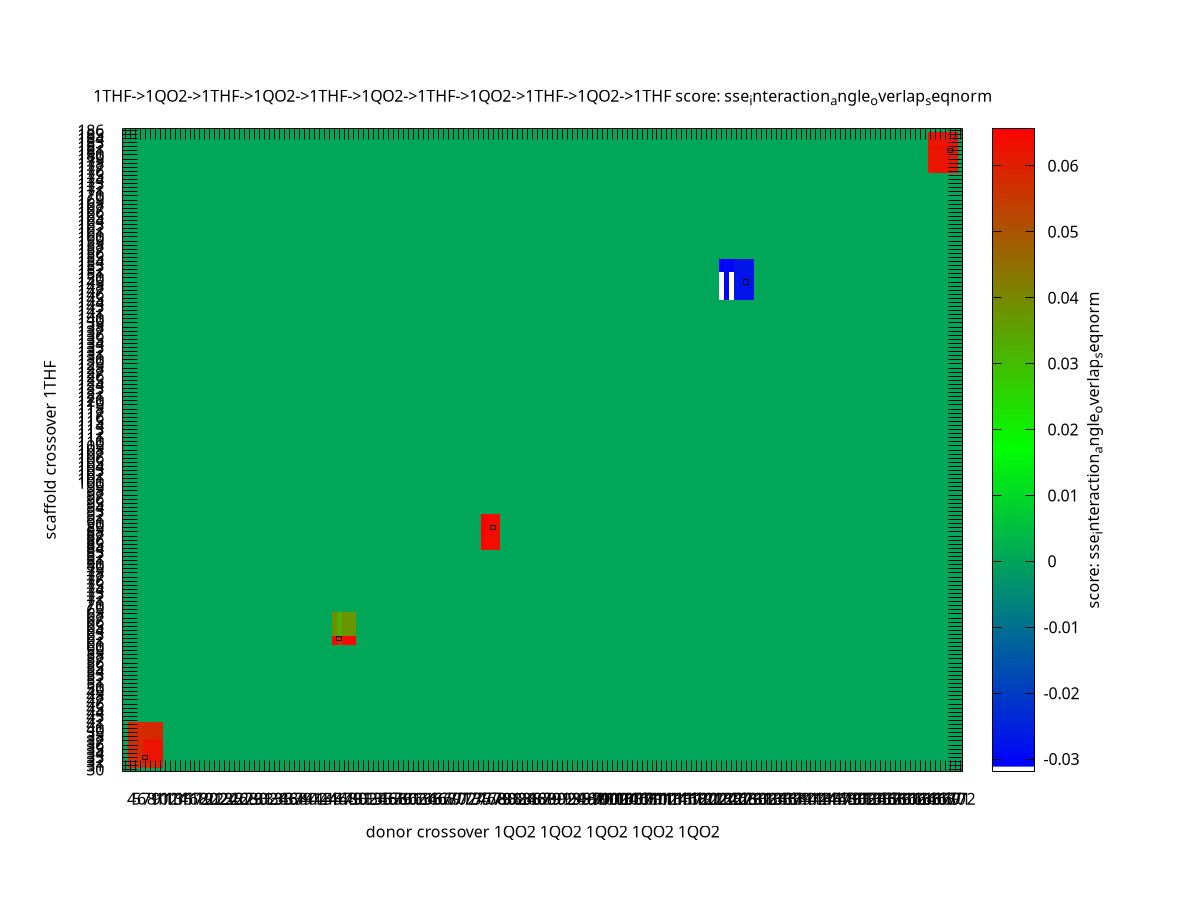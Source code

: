 # BCL generated heatmap
set terminal png enhanced transparent font "Arial,12" size 1080,800
set output "example/example_files/output/biol/1qo2_1thf/score_heatmap_sse_interaction_angle_overlap_seqnorm.png"
set encoding iso_8859_1
set view map
set title "1THF->1QO2->1THF->1QO2->1THF->1QO2->1THF->1QO2->1THF->1QO2->1THF score: sse_interaction_angle_overlap_seqnorm"
unset key

set xlabel "donor crossover 1QO2 1QO2 1QO2 1QO2 1QO2"
set xrange [ -0.5 : 168.5 ]
set xtics rotate by 0 ("    4 " 0, "    5 " 1, "    6 " 2, "    7 " 3, "    8 " 4, "    9 " 5, "   10 " 6, "   11 " 7, "   12 " 8, "   13 " 9, "   14 " 10, "   15 " 11, "   16 " 12, "   17 " 13, "   18 " 14, "   19 " 15, "   20 " 16, "   21 " 17, "   22 " 18, "   23 " 19, "   24 " 20, "   25 " 21, "   26 " 22, "   27 " 23, "   28 " 24, "   29 " 25, "   30 " 26, "   31 " 27, "   32 " 28, "   33 " 29, "   34 " 30, "   35 " 31, "   36 " 32, "   37 " 33, "   38 " 34, "   39 " 35, "   40 " 36, "   41 " 37, "   42 " 38, "   43 " 39, "   44 " 40, "   45 " 41, "   46 " 42, "   47 " 43, "   48 " 44, "   49 " 45, "   50 " 46, "   51 " 47, "   52 " 48, "   53 " 49, "   54 " 50, "   55 " 51, "   56 " 52, "   57 " 53, "   58 " 54, "   59 " 55, "   60 " 56, "   61 " 57, "   62 " 58, "   63 " 59, "   64 " 60, "   65 " 61, "   66 " 62, "   67 " 63, "   68 " 64, "   69 " 65, "   70 " 66, "   71 " 67, "   72 " 68, "   73 " 69, "   74 " 70, "   75 " 71, "   76 " 72, "   77 " 73, "   78 " 74, "   79 " 75, "   80 " 76, "   81 " 77, "   82 " 78, "   83 " 79, "   84 " 80, "   85 " 81, "   86 " 82, "   87 " 83, "   88 " 84, "   89 " 85, "   90 " 86, "   91 " 87, "   92 " 88, "   93 " 89, "   94 " 90, "   95 " 91, "   96 " 92, "   97 " 93, "   98 " 94, "   99 " 95, "  100 " 96, "  101 " 97, "  102 " 98, "  103 " 99, "  104 " 100, "  105 " 101, "  106 " 102, "  107 " 103, "  108 " 104, "  109 " 105, "  110 " 106, "  111 " 107, "  112 " 108, "  113 " 109, "  114 " 110, "  115 " 111, "  116 " 112, "  117 " 113, "  118 " 114, "  119 " 115, "  120 " 116, "  121 " 117, "  122 " 118, "  123 " 119, "  124 " 120, "  125 " 121, "  126 " 122, "  127 " 123, "  128 " 124, "  129 " 125, "  130 " 126, "  131 " 127, "  132 " 128, "  133 " 129, "  134 " 130, "  135 " 131, "  136 " 132, "  137 " 133, "  138 " 134, "  139 " 135, "  140 " 136, "  141 " 137, "  142 " 138, "  143 " 139, "  144 " 140, "  145 " 141, "  146 " 142, "  147 " 143, "  148 " 144, "  149 " 145, "  150 " 146, "  151 " 147, "  152 " 148, "  153 " 149, "  154 " 150, "  155 " 151, "  156 " 152, "  157 " 153, "  158 " 154, "  159 " 155, "  160 " 156, "  161 " 157, "  162 " 158, "  163 " 159, "  164 " 160, "  165 " 161, "  166 " 162, "  167 " 163, "  168 " 164, "  169 " 165, "  170 " 166, "  171 " 167, "  172 " 168)
set ylabel "scaffold crossover 1THF"
set yrange [ -0.5 : 156.5 ]
set ytics ("   30 " 0, "   31 " 1, "   32 " 2, "   33 " 3, "   34 " 4, "   35 " 5, "   36 " 6, "   37 " 7, "   38 " 8, "   39 " 9, "   40 " 10, "   41 " 11, "   42 " 12, "   43 " 13, "   44 " 14, "   45 " 15, "   46 " 16, "   47 " 17, "   48 " 18, "   49 " 19, "   50 " 20, "   51 " 21, "   52 " 22, "   53 " 23, "   54 " 24, "   55 " 25, "   56 " 26, "   57 " 27, "   58 " 28, "   59 " 29, "   60 " 30, "   61 " 31, "   62 " 32, "   63 " 33, "   64 " 34, "   65 " 35, "   66 " 36, "   67 " 37, "   68 " 38, "   69 " 39, "   70 " 40, "   71 " 41, "   72 " 42, "   73 " 43, "   74 " 44, "   75 " 45, "   76 " 46, "   77 " 47, "   78 " 48, "   79 " 49, "   80 " 50, "   81 " 51, "   82 " 52, "   83 " 53, "   84 " 54, "   85 " 55, "   86 " 56, "   87 " 57, "   88 " 58, "   89 " 59, "   90 " 60, "   91 " 61, "   92 " 62, "   93 " 63, "   94 " 64, "   95 " 65, "   96 " 66, "   97 " 67, "   98 " 68, "   99 " 69, "  100 " 70, "  101 " 71, "  102 " 72, "  103 " 73, "  104 " 74, "  105 " 75, "  106 " 76, "  107 " 77, "  108 " 78, "  109 " 79, "  110 " 80, "  111 " 81, "  112 " 82, "  113 " 83, "  114 " 84, "  115 " 85, "  116 " 86, "  117 " 87, "  118 " 88, "  119 " 89, "  120 " 90, "  121 " 91, "  122 " 92, "  123 " 93, "  124 " 94, "  125 " 95, "  126 " 96, "  127 " 97, "  128 " 98, "  129 " 99, "  130 " 100, "  131 " 101, "  132 " 102, "  133 " 103, "  134 " 104, "  135 " 105, "  136 " 106, "  137 " 107, "  138 " 108, "  139 " 109, "  140 " 110, "  141 " 111, "  142 " 112, "  143 " 113, "  144 " 114, "  145 " 115, "  146 " 116, "  147 " 117, "  148 " 118, "  149 " 119, "  150 " 120, "  151 " 121, "  152 " 122, "  153 " 123, "  154 " 124, "  155 " 125, "  156 " 126, "  157 " 127, "  158 " 128, "  159 " 129, "  160 " 130, "  161 " 131, "  162 " 132, "  163 " 133, "  164 " 134, "  165 " 135, "  166 " 136, "  167 " 137, "  168 " 138, "  169 " 139, "  170 " 140, "  171 " 141, "  172 " 142, "  173 " 143, "  174 " 144, "  175 " 145, "  176 " 146, "  177 " 147, "  178 " 148, "  179 " 149, "  180 " 150, "  181 " 151, "  182 " 152, "  183 " 153, "  184 " 154, "  185 " 155, "  186 " 156)
set cblabel "score: sse_interaction_angle_overlap_seqnorm"
set cbrange [ -0.0319109 : 0.0656881 ]
#set cbtics 1
#set format cb "%3.1f"

set palette defined (0 1 1 1, 0.00001 0 0 1, 1 0 1 0, 2 1 0 0)
set object rect from 3.5,2.5 to 4.5,3.5  front fillcolor rgb "black" fs empty border 0 linewidth 0.9
set object rect from 42.5,31.5 to 43.5,32.5  front fillcolor rgb "black" fs empty border 0 linewidth 0.9
set object rect from 73.5,58.5 to 74.5,59.5  front fillcolor rgb "black" fs empty border 0 linewidth 0.9
set object rect from 124.5,118.5 to 125.5,119.5  front fillcolor rgb "black" fs empty border 0 linewidth 0.9
set object rect from 165.5,150.5 to 166.5,151.5  front fillcolor rgb "black" fs empty border 0 linewidth 0.9
splot '-' using 1:2:3 with image
# number x values 169
# number y values 157
0	0 	0
1	0 	0
2	0 	0
3	0 	0
4	0 	0
5	0 	0
6	0 	0
7	0 	0
8	0 	0
9	0 	0
10	0 	0
11	0 	0
12	0 	0
13	0 	0
14	0 	0
15	0 	0
16	0 	0
17	0 	0
18	0 	0
19	0 	0
20	0 	0
21	0 	0
22	0 	0
23	0 	0
24	0 	0
25	0 	0
26	0 	0
27	0 	0
28	0 	0
29	0 	0
30	0 	0
31	0 	0
32	0 	0
33	0 	0
34	0 	0
35	0 	0
36	0 	0
37	0 	0
38	0 	0
39	0 	0
40	0 	0
41	0 	0
42	0 	0
43	0 	0
44	0 	0
45	0 	0
46	0 	0
47	0 	0
48	0 	0
49	0 	0
50	0 	0
51	0 	0
52	0 	0
53	0 	0
54	0 	0
55	0 	0
56	0 	0
57	0 	0
58	0 	0
59	0 	0
60	0 	0
61	0 	0
62	0 	0
63	0 	0
64	0 	0
65	0 	0
66	0 	0
67	0 	0
68	0 	0
69	0 	0
70	0 	0
71	0 	0
72	0 	0
73	0 	0
74	0 	0
75	0 	0
76	0 	0
77	0 	0
78	0 	0
79	0 	0
80	0 	0
81	0 	0
82	0 	0
83	0 	0
84	0 	0
85	0 	0
86	0 	0
87	0 	0
88	0 	0
89	0 	0
90	0 	0
91	0 	0
92	0 	0
93	0 	0
94	0 	0
95	0 	0
96	0 	0
97	0 	0
98	0 	0
99	0 	0
100	0 	0
101	0 	0
102	0 	0
103	0 	0
104	0 	0
105	0 	0
106	0 	0
107	0 	0
108	0 	0
109	0 	0
110	0 	0
111	0 	0
112	0 	0
113	0 	0
114	0 	0
115	0 	0
116	0 	0
117	0 	0
118	0 	0
119	0 	0
120	0 	0
121	0 	0
122	0 	0
123	0 	0
124	0 	0
125	0 	0
126	0 	0
127	0 	0
128	0 	0
129	0 	0
130	0 	0
131	0 	0
132	0 	0
133	0 	0
134	0 	0
135	0 	0
136	0 	0
137	0 	0
138	0 	0
139	0 	0
140	0 	0
141	0 	0
142	0 	0
143	0 	0
144	0 	0
145	0 	0
146	0 	0
147	0 	0
148	0 	0
149	0 	0
150	0 	0
151	0 	0
152	0 	0
153	0 	0
154	0 	0
155	0 	0
156	0 	0
157	0 	0
158	0 	0
159	0 	0
160	0 	0
161	0 	0
162	0 	0
163	0 	0
164	0 	0
165	0 	0
166	0 	0
167	0 	0
168	0 	0

0	1 	0
1	1 	0.0554278
2	1 	0.0554278
3	1 	0.0554278
4	1 	0.0557809
5	1 	0.0557809
6	1 	0.0584957
7	1 	0.0584957
8	1 	0
9	1 	0
10	1 	0
11	1 	0
12	1 	0
13	1 	0
14	1 	0
15	1 	0
16	1 	0
17	1 	0
18	1 	0
19	1 	0
20	1 	0
21	1 	0
22	1 	0
23	1 	0
24	1 	0
25	1 	0
26	1 	0
27	1 	0
28	1 	0
29	1 	0
30	1 	0
31	1 	0
32	1 	0
33	1 	0
34	1 	0
35	1 	0
36	1 	0
37	1 	0
38	1 	0
39	1 	0
40	1 	0
41	1 	0
42	1 	0
43	1 	0
44	1 	0
45	1 	0
46	1 	0
47	1 	0
48	1 	0
49	1 	0
50	1 	0
51	1 	0
52	1 	0
53	1 	0
54	1 	0
55	1 	0
56	1 	0
57	1 	0
58	1 	0
59	1 	0
60	1 	0
61	1 	0
62	1 	0
63	1 	0
64	1 	0
65	1 	0
66	1 	0
67	1 	0
68	1 	0
69	1 	0
70	1 	0
71	1 	0
72	1 	0
73	1 	0
74	1 	0
75	1 	0
76	1 	0
77	1 	0
78	1 	0
79	1 	0
80	1 	0
81	1 	0
82	1 	0
83	1 	0
84	1 	0
85	1 	0
86	1 	0
87	1 	0
88	1 	0
89	1 	0
90	1 	0
91	1 	0
92	1 	0
93	1 	0
94	1 	0
95	1 	0
96	1 	0
97	1 	0
98	1 	0
99	1 	0
100	1 	0
101	1 	0
102	1 	0
103	1 	0
104	1 	0
105	1 	0
106	1 	0
107	1 	0
108	1 	0
109	1 	0
110	1 	0
111	1 	0
112	1 	0
113	1 	0
114	1 	0
115	1 	0
116	1 	0
117	1 	0
118	1 	0
119	1 	0
120	1 	0
121	1 	0
122	1 	0
123	1 	0
124	1 	0
125	1 	0
126	1 	0
127	1 	0
128	1 	0
129	1 	0
130	1 	0
131	1 	0
132	1 	0
133	1 	0
134	1 	0
135	1 	0
136	1 	0
137	1 	0
138	1 	0
139	1 	0
140	1 	0
141	1 	0
142	1 	0
143	1 	0
144	1 	0
145	1 	0
146	1 	0
147	1 	0
148	1 	0
149	1 	0
150	1 	0
151	1 	0
152	1 	0
153	1 	0
154	1 	0
155	1 	0
156	1 	0
157	1 	0
158	1 	0
159	1 	0
160	1 	0
161	1 	0
162	1 	0
163	1 	0
164	1 	0
165	1 	0
166	1 	0
167	1 	0
168	1 	0

0	2 	0
1	2 	0.0573631
2	2 	0.0573631
3	2 	0.0573631
4	2 	0.0621099
5	2 	0.0621099
6	2 	0.0620243
7	2 	0.0620243
8	2 	0
9	2 	0
10	2 	0
11	2 	0
12	2 	0
13	2 	0
14	2 	0
15	2 	0
16	2 	0
17	2 	0
18	2 	0
19	2 	0
20	2 	0
21	2 	0
22	2 	0
23	2 	0
24	2 	0
25	2 	0
26	2 	0
27	2 	0
28	2 	0
29	2 	0
30	2 	0
31	2 	0
32	2 	0
33	2 	0
34	2 	0
35	2 	0
36	2 	0
37	2 	0
38	2 	0
39	2 	0
40	2 	0
41	2 	0
42	2 	0
43	2 	0
44	2 	0
45	2 	0
46	2 	0
47	2 	0
48	2 	0
49	2 	0
50	2 	0
51	2 	0
52	2 	0
53	2 	0
54	2 	0
55	2 	0
56	2 	0
57	2 	0
58	2 	0
59	2 	0
60	2 	0
61	2 	0
62	2 	0
63	2 	0
64	2 	0
65	2 	0
66	2 	0
67	2 	0
68	2 	0
69	2 	0
70	2 	0
71	2 	0
72	2 	0
73	2 	0
74	2 	0
75	2 	0
76	2 	0
77	2 	0
78	2 	0
79	2 	0
80	2 	0
81	2 	0
82	2 	0
83	2 	0
84	2 	0
85	2 	0
86	2 	0
87	2 	0
88	2 	0
89	2 	0
90	2 	0
91	2 	0
92	2 	0
93	2 	0
94	2 	0
95	2 	0
96	2 	0
97	2 	0
98	2 	0
99	2 	0
100	2 	0
101	2 	0
102	2 	0
103	2 	0
104	2 	0
105	2 	0
106	2 	0
107	2 	0
108	2 	0
109	2 	0
110	2 	0
111	2 	0
112	2 	0
113	2 	0
114	2 	0
115	2 	0
116	2 	0
117	2 	0
118	2 	0
119	2 	0
120	2 	0
121	2 	0
122	2 	0
123	2 	0
124	2 	0
125	2 	0
126	2 	0
127	2 	0
128	2 	0
129	2 	0
130	2 	0
131	2 	0
132	2 	0
133	2 	0
134	2 	0
135	2 	0
136	2 	0
137	2 	0
138	2 	0
139	2 	0
140	2 	0
141	2 	0
142	2 	0
143	2 	0
144	2 	0
145	2 	0
146	2 	0
147	2 	0
148	2 	0
149	2 	0
150	2 	0
151	2 	0
152	2 	0
153	2 	0
154	2 	0
155	2 	0
156	2 	0
157	2 	0
158	2 	0
159	2 	0
160	2 	0
161	2 	0
162	2 	0
163	2 	0
164	2 	0
165	2 	0
166	2 	0
167	2 	0
168	2 	0

0	3 	0
1	3 	0.0573631
2	3 	0.0573631
3	3 	0.0573631
4	3 	0.0621099
5	3 	0.0621099
6	3 	0.0620243
7	3 	0.0620243
8	3 	0
9	3 	0
10	3 	0
11	3 	0
12	3 	0
13	3 	0
14	3 	0
15	3 	0
16	3 	0
17	3 	0
18	3 	0
19	3 	0
20	3 	0
21	3 	0
22	3 	0
23	3 	0
24	3 	0
25	3 	0
26	3 	0
27	3 	0
28	3 	0
29	3 	0
30	3 	0
31	3 	0
32	3 	0
33	3 	0
34	3 	0
35	3 	0
36	3 	0
37	3 	0
38	3 	0
39	3 	0
40	3 	0
41	3 	0
42	3 	0
43	3 	0
44	3 	0
45	3 	0
46	3 	0
47	3 	0
48	3 	0
49	3 	0
50	3 	0
51	3 	0
52	3 	0
53	3 	0
54	3 	0
55	3 	0
56	3 	0
57	3 	0
58	3 	0
59	3 	0
60	3 	0
61	3 	0
62	3 	0
63	3 	0
64	3 	0
65	3 	0
66	3 	0
67	3 	0
68	3 	0
69	3 	0
70	3 	0
71	3 	0
72	3 	0
73	3 	0
74	3 	0
75	3 	0
76	3 	0
77	3 	0
78	3 	0
79	3 	0
80	3 	0
81	3 	0
82	3 	0
83	3 	0
84	3 	0
85	3 	0
86	3 	0
87	3 	0
88	3 	0
89	3 	0
90	3 	0
91	3 	0
92	3 	0
93	3 	0
94	3 	0
95	3 	0
96	3 	0
97	3 	0
98	3 	0
99	3 	0
100	3 	0
101	3 	0
102	3 	0
103	3 	0
104	3 	0
105	3 	0
106	3 	0
107	3 	0
108	3 	0
109	3 	0
110	3 	0
111	3 	0
112	3 	0
113	3 	0
114	3 	0
115	3 	0
116	3 	0
117	3 	0
118	3 	0
119	3 	0
120	3 	0
121	3 	0
122	3 	0
123	3 	0
124	3 	0
125	3 	0
126	3 	0
127	3 	0
128	3 	0
129	3 	0
130	3 	0
131	3 	0
132	3 	0
133	3 	0
134	3 	0
135	3 	0
136	3 	0
137	3 	0
138	3 	0
139	3 	0
140	3 	0
141	3 	0
142	3 	0
143	3 	0
144	3 	0
145	3 	0
146	3 	0
147	3 	0
148	3 	0
149	3 	0
150	3 	0
151	3 	0
152	3 	0
153	3 	0
154	3 	0
155	3 	0
156	3 	0
157	3 	0
158	3 	0
159	3 	0
160	3 	0
161	3 	0
162	3 	0
163	3 	0
164	3 	0
165	3 	0
166	3 	0
167	3 	0
168	3 	0

0	4 	0
1	4 	0.0573631
2	4 	0.0573631
3	4 	0.0573631
4	4 	0.0621099
5	4 	0.0621099
6	4 	0.0620243
7	4 	0.0620243
8	4 	0
9	4 	0
10	4 	0
11	4 	0
12	4 	0
13	4 	0
14	4 	0
15	4 	0
16	4 	0
17	4 	0
18	4 	0
19	4 	0
20	4 	0
21	4 	0
22	4 	0
23	4 	0
24	4 	0
25	4 	0
26	4 	0
27	4 	0
28	4 	0
29	4 	0
30	4 	0
31	4 	0
32	4 	0
33	4 	0
34	4 	0
35	4 	0
36	4 	0
37	4 	0
38	4 	0
39	4 	0
40	4 	0
41	4 	0
42	4 	0
43	4 	0
44	4 	0
45	4 	0
46	4 	0
47	4 	0
48	4 	0
49	4 	0
50	4 	0
51	4 	0
52	4 	0
53	4 	0
54	4 	0
55	4 	0
56	4 	0
57	4 	0
58	4 	0
59	4 	0
60	4 	0
61	4 	0
62	4 	0
63	4 	0
64	4 	0
65	4 	0
66	4 	0
67	4 	0
68	4 	0
69	4 	0
70	4 	0
71	4 	0
72	4 	0
73	4 	0
74	4 	0
75	4 	0
76	4 	0
77	4 	0
78	4 	0
79	4 	0
80	4 	0
81	4 	0
82	4 	0
83	4 	0
84	4 	0
85	4 	0
86	4 	0
87	4 	0
88	4 	0
89	4 	0
90	4 	0
91	4 	0
92	4 	0
93	4 	0
94	4 	0
95	4 	0
96	4 	0
97	4 	0
98	4 	0
99	4 	0
100	4 	0
101	4 	0
102	4 	0
103	4 	0
104	4 	0
105	4 	0
106	4 	0
107	4 	0
108	4 	0
109	4 	0
110	4 	0
111	4 	0
112	4 	0
113	4 	0
114	4 	0
115	4 	0
116	4 	0
117	4 	0
118	4 	0
119	4 	0
120	4 	0
121	4 	0
122	4 	0
123	4 	0
124	4 	0
125	4 	0
126	4 	0
127	4 	0
128	4 	0
129	4 	0
130	4 	0
131	4 	0
132	4 	0
133	4 	0
134	4 	0
135	4 	0
136	4 	0
137	4 	0
138	4 	0
139	4 	0
140	4 	0
141	4 	0
142	4 	0
143	4 	0
144	4 	0
145	4 	0
146	4 	0
147	4 	0
148	4 	0
149	4 	0
150	4 	0
151	4 	0
152	4 	0
153	4 	0
154	4 	0
155	4 	0
156	4 	0
157	4 	0
158	4 	0
159	4 	0
160	4 	0
161	4 	0
162	4 	0
163	4 	0
164	4 	0
165	4 	0
166	4 	0
167	4 	0
168	4 	0

0	5 	0
1	5 	0.0573631
2	5 	0.0573631
3	5 	0.0573631
4	5 	0.0621099
5	5 	0.0621099
6	5 	0.0620243
7	5 	0.0620243
8	5 	0
9	5 	0
10	5 	0
11	5 	0
12	5 	0
13	5 	0
14	5 	0
15	5 	0
16	5 	0
17	5 	0
18	5 	0
19	5 	0
20	5 	0
21	5 	0
22	5 	0
23	5 	0
24	5 	0
25	5 	0
26	5 	0
27	5 	0
28	5 	0
29	5 	0
30	5 	0
31	5 	0
32	5 	0
33	5 	0
34	5 	0
35	5 	0
36	5 	0
37	5 	0
38	5 	0
39	5 	0
40	5 	0
41	5 	0
42	5 	0
43	5 	0
44	5 	0
45	5 	0
46	5 	0
47	5 	0
48	5 	0
49	5 	0
50	5 	0
51	5 	0
52	5 	0
53	5 	0
54	5 	0
55	5 	0
56	5 	0
57	5 	0
58	5 	0
59	5 	0
60	5 	0
61	5 	0
62	5 	0
63	5 	0
64	5 	0
65	5 	0
66	5 	0
67	5 	0
68	5 	0
69	5 	0
70	5 	0
71	5 	0
72	5 	0
73	5 	0
74	5 	0
75	5 	0
76	5 	0
77	5 	0
78	5 	0
79	5 	0
80	5 	0
81	5 	0
82	5 	0
83	5 	0
84	5 	0
85	5 	0
86	5 	0
87	5 	0
88	5 	0
89	5 	0
90	5 	0
91	5 	0
92	5 	0
93	5 	0
94	5 	0
95	5 	0
96	5 	0
97	5 	0
98	5 	0
99	5 	0
100	5 	0
101	5 	0
102	5 	0
103	5 	0
104	5 	0
105	5 	0
106	5 	0
107	5 	0
108	5 	0
109	5 	0
110	5 	0
111	5 	0
112	5 	0
113	5 	0
114	5 	0
115	5 	0
116	5 	0
117	5 	0
118	5 	0
119	5 	0
120	5 	0
121	5 	0
122	5 	0
123	5 	0
124	5 	0
125	5 	0
126	5 	0
127	5 	0
128	5 	0
129	5 	0
130	5 	0
131	5 	0
132	5 	0
133	5 	0
134	5 	0
135	5 	0
136	5 	0
137	5 	0
138	5 	0
139	5 	0
140	5 	0
141	5 	0
142	5 	0
143	5 	0
144	5 	0
145	5 	0
146	5 	0
147	5 	0
148	5 	0
149	5 	0
150	5 	0
151	5 	0
152	5 	0
153	5 	0
154	5 	0
155	5 	0
156	5 	0
157	5 	0
158	5 	0
159	5 	0
160	5 	0
161	5 	0
162	5 	0
163	5 	0
164	5 	0
165	5 	0
166	5 	0
167	5 	0
168	5 	0

0	6 	0
1	6 	0.0573631
2	6 	0.0573631
3	6 	0.0573631
4	6 	0.0621099
5	6 	0.0621099
6	6 	0.0620243
7	6 	0.0620243
8	6 	0
9	6 	0
10	6 	0
11	6 	0
12	6 	0
13	6 	0
14	6 	0
15	6 	0
16	6 	0
17	6 	0
18	6 	0
19	6 	0
20	6 	0
21	6 	0
22	6 	0
23	6 	0
24	6 	0
25	6 	0
26	6 	0
27	6 	0
28	6 	0
29	6 	0
30	6 	0
31	6 	0
32	6 	0
33	6 	0
34	6 	0
35	6 	0
36	6 	0
37	6 	0
38	6 	0
39	6 	0
40	6 	0
41	6 	0
42	6 	0
43	6 	0
44	6 	0
45	6 	0
46	6 	0
47	6 	0
48	6 	0
49	6 	0
50	6 	0
51	6 	0
52	6 	0
53	6 	0
54	6 	0
55	6 	0
56	6 	0
57	6 	0
58	6 	0
59	6 	0
60	6 	0
61	6 	0
62	6 	0
63	6 	0
64	6 	0
65	6 	0
66	6 	0
67	6 	0
68	6 	0
69	6 	0
70	6 	0
71	6 	0
72	6 	0
73	6 	0
74	6 	0
75	6 	0
76	6 	0
77	6 	0
78	6 	0
79	6 	0
80	6 	0
81	6 	0
82	6 	0
83	6 	0
84	6 	0
85	6 	0
86	6 	0
87	6 	0
88	6 	0
89	6 	0
90	6 	0
91	6 	0
92	6 	0
93	6 	0
94	6 	0
95	6 	0
96	6 	0
97	6 	0
98	6 	0
99	6 	0
100	6 	0
101	6 	0
102	6 	0
103	6 	0
104	6 	0
105	6 	0
106	6 	0
107	6 	0
108	6 	0
109	6 	0
110	6 	0
111	6 	0
112	6 	0
113	6 	0
114	6 	0
115	6 	0
116	6 	0
117	6 	0
118	6 	0
119	6 	0
120	6 	0
121	6 	0
122	6 	0
123	6 	0
124	6 	0
125	6 	0
126	6 	0
127	6 	0
128	6 	0
129	6 	0
130	6 	0
131	6 	0
132	6 	0
133	6 	0
134	6 	0
135	6 	0
136	6 	0
137	6 	0
138	6 	0
139	6 	0
140	6 	0
141	6 	0
142	6 	0
143	6 	0
144	6 	0
145	6 	0
146	6 	0
147	6 	0
148	6 	0
149	6 	0
150	6 	0
151	6 	0
152	6 	0
153	6 	0
154	6 	0
155	6 	0
156	6 	0
157	6 	0
158	6 	0
159	6 	0
160	6 	0
161	6 	0
162	6 	0
163	6 	0
164	6 	0
165	6 	0
166	6 	0
167	6 	0
168	6 	0

0	7 	0
1	7 	0.0573631
2	7 	0.0573631
3	7 	0.0573631
4	7 	0.0621099
5	7 	0.0621099
6	7 	0.0620243
7	7 	0.0620243
8	7 	0
9	7 	0
10	7 	0
11	7 	0
12	7 	0
13	7 	0
14	7 	0
15	7 	0
16	7 	0
17	7 	0
18	7 	0
19	7 	0
20	7 	0
21	7 	0
22	7 	0
23	7 	0
24	7 	0
25	7 	0
26	7 	0
27	7 	0
28	7 	0
29	7 	0
30	7 	0
31	7 	0
32	7 	0
33	7 	0
34	7 	0
35	7 	0
36	7 	0
37	7 	0
38	7 	0
39	7 	0
40	7 	0
41	7 	0
42	7 	0
43	7 	0
44	7 	0
45	7 	0
46	7 	0
47	7 	0
48	7 	0
49	7 	0
50	7 	0
51	7 	0
52	7 	0
53	7 	0
54	7 	0
55	7 	0
56	7 	0
57	7 	0
58	7 	0
59	7 	0
60	7 	0
61	7 	0
62	7 	0
63	7 	0
64	7 	0
65	7 	0
66	7 	0
67	7 	0
68	7 	0
69	7 	0
70	7 	0
71	7 	0
72	7 	0
73	7 	0
74	7 	0
75	7 	0
76	7 	0
77	7 	0
78	7 	0
79	7 	0
80	7 	0
81	7 	0
82	7 	0
83	7 	0
84	7 	0
85	7 	0
86	7 	0
87	7 	0
88	7 	0
89	7 	0
90	7 	0
91	7 	0
92	7 	0
93	7 	0
94	7 	0
95	7 	0
96	7 	0
97	7 	0
98	7 	0
99	7 	0
100	7 	0
101	7 	0
102	7 	0
103	7 	0
104	7 	0
105	7 	0
106	7 	0
107	7 	0
108	7 	0
109	7 	0
110	7 	0
111	7 	0
112	7 	0
113	7 	0
114	7 	0
115	7 	0
116	7 	0
117	7 	0
118	7 	0
119	7 	0
120	7 	0
121	7 	0
122	7 	0
123	7 	0
124	7 	0
125	7 	0
126	7 	0
127	7 	0
128	7 	0
129	7 	0
130	7 	0
131	7 	0
132	7 	0
133	7 	0
134	7 	0
135	7 	0
136	7 	0
137	7 	0
138	7 	0
139	7 	0
140	7 	0
141	7 	0
142	7 	0
143	7 	0
144	7 	0
145	7 	0
146	7 	0
147	7 	0
148	7 	0
149	7 	0
150	7 	0
151	7 	0
152	7 	0
153	7 	0
154	7 	0
155	7 	0
156	7 	0
157	7 	0
158	7 	0
159	7 	0
160	7 	0
161	7 	0
162	7 	0
163	7 	0
164	7 	0
165	7 	0
166	7 	0
167	7 	0
168	7 	0

0	8 	0
1	8 	0.0573631
2	8 	0.0573631
3	8 	0.0573631
4	8 	0.0577285
5	8 	0.0577285
6	8 	0.0585192
7	8 	0.0585192
8	8 	0
9	8 	0
10	8 	0
11	8 	0
12	8 	0
13	8 	0
14	8 	0
15	8 	0
16	8 	0
17	8 	0
18	8 	0
19	8 	0
20	8 	0
21	8 	0
22	8 	0
23	8 	0
24	8 	0
25	8 	0
26	8 	0
27	8 	0
28	8 	0
29	8 	0
30	8 	0
31	8 	0
32	8 	0
33	8 	0
34	8 	0
35	8 	0
36	8 	0
37	8 	0
38	8 	0
39	8 	0
40	8 	0
41	8 	0
42	8 	0
43	8 	0
44	8 	0
45	8 	0
46	8 	0
47	8 	0
48	8 	0
49	8 	0
50	8 	0
51	8 	0
52	8 	0
53	8 	0
54	8 	0
55	8 	0
56	8 	0
57	8 	0
58	8 	0
59	8 	0
60	8 	0
61	8 	0
62	8 	0
63	8 	0
64	8 	0
65	8 	0
66	8 	0
67	8 	0
68	8 	0
69	8 	0
70	8 	0
71	8 	0
72	8 	0
73	8 	0
74	8 	0
75	8 	0
76	8 	0
77	8 	0
78	8 	0
79	8 	0
80	8 	0
81	8 	0
82	8 	0
83	8 	0
84	8 	0
85	8 	0
86	8 	0
87	8 	0
88	8 	0
89	8 	0
90	8 	0
91	8 	0
92	8 	0
93	8 	0
94	8 	0
95	8 	0
96	8 	0
97	8 	0
98	8 	0
99	8 	0
100	8 	0
101	8 	0
102	8 	0
103	8 	0
104	8 	0
105	8 	0
106	8 	0
107	8 	0
108	8 	0
109	8 	0
110	8 	0
111	8 	0
112	8 	0
113	8 	0
114	8 	0
115	8 	0
116	8 	0
117	8 	0
118	8 	0
119	8 	0
120	8 	0
121	8 	0
122	8 	0
123	8 	0
124	8 	0
125	8 	0
126	8 	0
127	8 	0
128	8 	0
129	8 	0
130	8 	0
131	8 	0
132	8 	0
133	8 	0
134	8 	0
135	8 	0
136	8 	0
137	8 	0
138	8 	0
139	8 	0
140	8 	0
141	8 	0
142	8 	0
143	8 	0
144	8 	0
145	8 	0
146	8 	0
147	8 	0
148	8 	0
149	8 	0
150	8 	0
151	8 	0
152	8 	0
153	8 	0
154	8 	0
155	8 	0
156	8 	0
157	8 	0
158	8 	0
159	8 	0
160	8 	0
161	8 	0
162	8 	0
163	8 	0
164	8 	0
165	8 	0
166	8 	0
167	8 	0
168	8 	0

0	9 	0
1	9 	0.0573631
2	9 	0.0573631
3	9 	0.0573631
4	9 	0.0577285
5	9 	0.0577285
6	9 	0.0577285
7	9 	0.0577285
8	9 	0
9	9 	0
10	9 	0
11	9 	0
12	9 	0
13	9 	0
14	9 	0
15	9 	0
16	9 	0
17	9 	0
18	9 	0
19	9 	0
20	9 	0
21	9 	0
22	9 	0
23	9 	0
24	9 	0
25	9 	0
26	9 	0
27	9 	0
28	9 	0
29	9 	0
30	9 	0
31	9 	0
32	9 	0
33	9 	0
34	9 	0
35	9 	0
36	9 	0
37	9 	0
38	9 	0
39	9 	0
40	9 	0
41	9 	0
42	9 	0
43	9 	0
44	9 	0
45	9 	0
46	9 	0
47	9 	0
48	9 	0
49	9 	0
50	9 	0
51	9 	0
52	9 	0
53	9 	0
54	9 	0
55	9 	0
56	9 	0
57	9 	0
58	9 	0
59	9 	0
60	9 	0
61	9 	0
62	9 	0
63	9 	0
64	9 	0
65	9 	0
66	9 	0
67	9 	0
68	9 	0
69	9 	0
70	9 	0
71	9 	0
72	9 	0
73	9 	0
74	9 	0
75	9 	0
76	9 	0
77	9 	0
78	9 	0
79	9 	0
80	9 	0
81	9 	0
82	9 	0
83	9 	0
84	9 	0
85	9 	0
86	9 	0
87	9 	0
88	9 	0
89	9 	0
90	9 	0
91	9 	0
92	9 	0
93	9 	0
94	9 	0
95	9 	0
96	9 	0
97	9 	0
98	9 	0
99	9 	0
100	9 	0
101	9 	0
102	9 	0
103	9 	0
104	9 	0
105	9 	0
106	9 	0
107	9 	0
108	9 	0
109	9 	0
110	9 	0
111	9 	0
112	9 	0
113	9 	0
114	9 	0
115	9 	0
116	9 	0
117	9 	0
118	9 	0
119	9 	0
120	9 	0
121	9 	0
122	9 	0
123	9 	0
124	9 	0
125	9 	0
126	9 	0
127	9 	0
128	9 	0
129	9 	0
130	9 	0
131	9 	0
132	9 	0
133	9 	0
134	9 	0
135	9 	0
136	9 	0
137	9 	0
138	9 	0
139	9 	0
140	9 	0
141	9 	0
142	9 	0
143	9 	0
144	9 	0
145	9 	0
146	9 	0
147	9 	0
148	9 	0
149	9 	0
150	9 	0
151	9 	0
152	9 	0
153	9 	0
154	9 	0
155	9 	0
156	9 	0
157	9 	0
158	9 	0
159	9 	0
160	9 	0
161	9 	0
162	9 	0
163	9 	0
164	9 	0
165	9 	0
166	9 	0
167	9 	0
168	9 	0

0	10 	0
1	10 	0.0573631
2	10 	0.0573631
3	10 	0.0573631
4	10 	0.0577285
5	10 	0.0577285
6	10 	0.0577285
7	10 	0.0577285
8	10 	0
9	10 	0
10	10 	0
11	10 	0
12	10 	0
13	10 	0
14	10 	0
15	10 	0
16	10 	0
17	10 	0
18	10 	0
19	10 	0
20	10 	0
21	10 	0
22	10 	0
23	10 	0
24	10 	0
25	10 	0
26	10 	0
27	10 	0
28	10 	0
29	10 	0
30	10 	0
31	10 	0
32	10 	0
33	10 	0
34	10 	0
35	10 	0
36	10 	0
37	10 	0
38	10 	0
39	10 	0
40	10 	0
41	10 	0
42	10 	0
43	10 	0
44	10 	0
45	10 	0
46	10 	0
47	10 	0
48	10 	0
49	10 	0
50	10 	0
51	10 	0
52	10 	0
53	10 	0
54	10 	0
55	10 	0
56	10 	0
57	10 	0
58	10 	0
59	10 	0
60	10 	0
61	10 	0
62	10 	0
63	10 	0
64	10 	0
65	10 	0
66	10 	0
67	10 	0
68	10 	0
69	10 	0
70	10 	0
71	10 	0
72	10 	0
73	10 	0
74	10 	0
75	10 	0
76	10 	0
77	10 	0
78	10 	0
79	10 	0
80	10 	0
81	10 	0
82	10 	0
83	10 	0
84	10 	0
85	10 	0
86	10 	0
87	10 	0
88	10 	0
89	10 	0
90	10 	0
91	10 	0
92	10 	0
93	10 	0
94	10 	0
95	10 	0
96	10 	0
97	10 	0
98	10 	0
99	10 	0
100	10 	0
101	10 	0
102	10 	0
103	10 	0
104	10 	0
105	10 	0
106	10 	0
107	10 	0
108	10 	0
109	10 	0
110	10 	0
111	10 	0
112	10 	0
113	10 	0
114	10 	0
115	10 	0
116	10 	0
117	10 	0
118	10 	0
119	10 	0
120	10 	0
121	10 	0
122	10 	0
123	10 	0
124	10 	0
125	10 	0
126	10 	0
127	10 	0
128	10 	0
129	10 	0
130	10 	0
131	10 	0
132	10 	0
133	10 	0
134	10 	0
135	10 	0
136	10 	0
137	10 	0
138	10 	0
139	10 	0
140	10 	0
141	10 	0
142	10 	0
143	10 	0
144	10 	0
145	10 	0
146	10 	0
147	10 	0
148	10 	0
149	10 	0
150	10 	0
151	10 	0
152	10 	0
153	10 	0
154	10 	0
155	10 	0
156	10 	0
157	10 	0
158	10 	0
159	10 	0
160	10 	0
161	10 	0
162	10 	0
163	10 	0
164	10 	0
165	10 	0
166	10 	0
167	10 	0
168	10 	0

0	11 	0
1	11 	0.0573631
2	11 	0.0573631
3	11 	0.0573631
4	11 	0.0577285
5	11 	0.0577285
6	11 	0.0577285
7	11 	0.0577285
8	11 	0
9	11 	0
10	11 	0
11	11 	0
12	11 	0
13	11 	0
14	11 	0
15	11 	0
16	11 	0
17	11 	0
18	11 	0
19	11 	0
20	11 	0
21	11 	0
22	11 	0
23	11 	0
24	11 	0
25	11 	0
26	11 	0
27	11 	0
28	11 	0
29	11 	0
30	11 	0
31	11 	0
32	11 	0
33	11 	0
34	11 	0
35	11 	0
36	11 	0
37	11 	0
38	11 	0
39	11 	0
40	11 	0
41	11 	0
42	11 	0
43	11 	0
44	11 	0
45	11 	0
46	11 	0
47	11 	0
48	11 	0
49	11 	0
50	11 	0
51	11 	0
52	11 	0
53	11 	0
54	11 	0
55	11 	0
56	11 	0
57	11 	0
58	11 	0
59	11 	0
60	11 	0
61	11 	0
62	11 	0
63	11 	0
64	11 	0
65	11 	0
66	11 	0
67	11 	0
68	11 	0
69	11 	0
70	11 	0
71	11 	0
72	11 	0
73	11 	0
74	11 	0
75	11 	0
76	11 	0
77	11 	0
78	11 	0
79	11 	0
80	11 	0
81	11 	0
82	11 	0
83	11 	0
84	11 	0
85	11 	0
86	11 	0
87	11 	0
88	11 	0
89	11 	0
90	11 	0
91	11 	0
92	11 	0
93	11 	0
94	11 	0
95	11 	0
96	11 	0
97	11 	0
98	11 	0
99	11 	0
100	11 	0
101	11 	0
102	11 	0
103	11 	0
104	11 	0
105	11 	0
106	11 	0
107	11 	0
108	11 	0
109	11 	0
110	11 	0
111	11 	0
112	11 	0
113	11 	0
114	11 	0
115	11 	0
116	11 	0
117	11 	0
118	11 	0
119	11 	0
120	11 	0
121	11 	0
122	11 	0
123	11 	0
124	11 	0
125	11 	0
126	11 	0
127	11 	0
128	11 	0
129	11 	0
130	11 	0
131	11 	0
132	11 	0
133	11 	0
134	11 	0
135	11 	0
136	11 	0
137	11 	0
138	11 	0
139	11 	0
140	11 	0
141	11 	0
142	11 	0
143	11 	0
144	11 	0
145	11 	0
146	11 	0
147	11 	0
148	11 	0
149	11 	0
150	11 	0
151	11 	0
152	11 	0
153	11 	0
154	11 	0
155	11 	0
156	11 	0
157	11 	0
158	11 	0
159	11 	0
160	11 	0
161	11 	0
162	11 	0
163	11 	0
164	11 	0
165	11 	0
166	11 	0
167	11 	0
168	11 	0

0	12 	0
1	12 	0
2	12 	0
3	12 	0
4	12 	0
5	12 	0
6	12 	0
7	12 	0
8	12 	0
9	12 	0
10	12 	0
11	12 	0
12	12 	0
13	12 	0
14	12 	0
15	12 	0
16	12 	0
17	12 	0
18	12 	0
19	12 	0
20	12 	0
21	12 	0
22	12 	0
23	12 	0
24	12 	0
25	12 	0
26	12 	0
27	12 	0
28	12 	0
29	12 	0
30	12 	0
31	12 	0
32	12 	0
33	12 	0
34	12 	0
35	12 	0
36	12 	0
37	12 	0
38	12 	0
39	12 	0
40	12 	0
41	12 	0
42	12 	0
43	12 	0
44	12 	0
45	12 	0
46	12 	0
47	12 	0
48	12 	0
49	12 	0
50	12 	0
51	12 	0
52	12 	0
53	12 	0
54	12 	0
55	12 	0
56	12 	0
57	12 	0
58	12 	0
59	12 	0
60	12 	0
61	12 	0
62	12 	0
63	12 	0
64	12 	0
65	12 	0
66	12 	0
67	12 	0
68	12 	0
69	12 	0
70	12 	0
71	12 	0
72	12 	0
73	12 	0
74	12 	0
75	12 	0
76	12 	0
77	12 	0
78	12 	0
79	12 	0
80	12 	0
81	12 	0
82	12 	0
83	12 	0
84	12 	0
85	12 	0
86	12 	0
87	12 	0
88	12 	0
89	12 	0
90	12 	0
91	12 	0
92	12 	0
93	12 	0
94	12 	0
95	12 	0
96	12 	0
97	12 	0
98	12 	0
99	12 	0
100	12 	0
101	12 	0
102	12 	0
103	12 	0
104	12 	0
105	12 	0
106	12 	0
107	12 	0
108	12 	0
109	12 	0
110	12 	0
111	12 	0
112	12 	0
113	12 	0
114	12 	0
115	12 	0
116	12 	0
117	12 	0
118	12 	0
119	12 	0
120	12 	0
121	12 	0
122	12 	0
123	12 	0
124	12 	0
125	12 	0
126	12 	0
127	12 	0
128	12 	0
129	12 	0
130	12 	0
131	12 	0
132	12 	0
133	12 	0
134	12 	0
135	12 	0
136	12 	0
137	12 	0
138	12 	0
139	12 	0
140	12 	0
141	12 	0
142	12 	0
143	12 	0
144	12 	0
145	12 	0
146	12 	0
147	12 	0
148	12 	0
149	12 	0
150	12 	0
151	12 	0
152	12 	0
153	12 	0
154	12 	0
155	12 	0
156	12 	0
157	12 	0
158	12 	0
159	12 	0
160	12 	0
161	12 	0
162	12 	0
163	12 	0
164	12 	0
165	12 	0
166	12 	0
167	12 	0
168	12 	0

0	13 	0
1	13 	0
2	13 	0
3	13 	0
4	13 	0
5	13 	0
6	13 	0
7	13 	0
8	13 	0
9	13 	0
10	13 	0
11	13 	0
12	13 	0
13	13 	0
14	13 	0
15	13 	0
16	13 	0
17	13 	0
18	13 	0
19	13 	0
20	13 	0
21	13 	0
22	13 	0
23	13 	0
24	13 	0
25	13 	0
26	13 	0
27	13 	0
28	13 	0
29	13 	0
30	13 	0
31	13 	0
32	13 	0
33	13 	0
34	13 	0
35	13 	0
36	13 	0
37	13 	0
38	13 	0
39	13 	0
40	13 	0
41	13 	0
42	13 	0
43	13 	0
44	13 	0
45	13 	0
46	13 	0
47	13 	0
48	13 	0
49	13 	0
50	13 	0
51	13 	0
52	13 	0
53	13 	0
54	13 	0
55	13 	0
56	13 	0
57	13 	0
58	13 	0
59	13 	0
60	13 	0
61	13 	0
62	13 	0
63	13 	0
64	13 	0
65	13 	0
66	13 	0
67	13 	0
68	13 	0
69	13 	0
70	13 	0
71	13 	0
72	13 	0
73	13 	0
74	13 	0
75	13 	0
76	13 	0
77	13 	0
78	13 	0
79	13 	0
80	13 	0
81	13 	0
82	13 	0
83	13 	0
84	13 	0
85	13 	0
86	13 	0
87	13 	0
88	13 	0
89	13 	0
90	13 	0
91	13 	0
92	13 	0
93	13 	0
94	13 	0
95	13 	0
96	13 	0
97	13 	0
98	13 	0
99	13 	0
100	13 	0
101	13 	0
102	13 	0
103	13 	0
104	13 	0
105	13 	0
106	13 	0
107	13 	0
108	13 	0
109	13 	0
110	13 	0
111	13 	0
112	13 	0
113	13 	0
114	13 	0
115	13 	0
116	13 	0
117	13 	0
118	13 	0
119	13 	0
120	13 	0
121	13 	0
122	13 	0
123	13 	0
124	13 	0
125	13 	0
126	13 	0
127	13 	0
128	13 	0
129	13 	0
130	13 	0
131	13 	0
132	13 	0
133	13 	0
134	13 	0
135	13 	0
136	13 	0
137	13 	0
138	13 	0
139	13 	0
140	13 	0
141	13 	0
142	13 	0
143	13 	0
144	13 	0
145	13 	0
146	13 	0
147	13 	0
148	13 	0
149	13 	0
150	13 	0
151	13 	0
152	13 	0
153	13 	0
154	13 	0
155	13 	0
156	13 	0
157	13 	0
158	13 	0
159	13 	0
160	13 	0
161	13 	0
162	13 	0
163	13 	0
164	13 	0
165	13 	0
166	13 	0
167	13 	0
168	13 	0

0	14 	0
1	14 	0
2	14 	0
3	14 	0
4	14 	0
5	14 	0
6	14 	0
7	14 	0
8	14 	0
9	14 	0
10	14 	0
11	14 	0
12	14 	0
13	14 	0
14	14 	0
15	14 	0
16	14 	0
17	14 	0
18	14 	0
19	14 	0
20	14 	0
21	14 	0
22	14 	0
23	14 	0
24	14 	0
25	14 	0
26	14 	0
27	14 	0
28	14 	0
29	14 	0
30	14 	0
31	14 	0
32	14 	0
33	14 	0
34	14 	0
35	14 	0
36	14 	0
37	14 	0
38	14 	0
39	14 	0
40	14 	0
41	14 	0
42	14 	0
43	14 	0
44	14 	0
45	14 	0
46	14 	0
47	14 	0
48	14 	0
49	14 	0
50	14 	0
51	14 	0
52	14 	0
53	14 	0
54	14 	0
55	14 	0
56	14 	0
57	14 	0
58	14 	0
59	14 	0
60	14 	0
61	14 	0
62	14 	0
63	14 	0
64	14 	0
65	14 	0
66	14 	0
67	14 	0
68	14 	0
69	14 	0
70	14 	0
71	14 	0
72	14 	0
73	14 	0
74	14 	0
75	14 	0
76	14 	0
77	14 	0
78	14 	0
79	14 	0
80	14 	0
81	14 	0
82	14 	0
83	14 	0
84	14 	0
85	14 	0
86	14 	0
87	14 	0
88	14 	0
89	14 	0
90	14 	0
91	14 	0
92	14 	0
93	14 	0
94	14 	0
95	14 	0
96	14 	0
97	14 	0
98	14 	0
99	14 	0
100	14 	0
101	14 	0
102	14 	0
103	14 	0
104	14 	0
105	14 	0
106	14 	0
107	14 	0
108	14 	0
109	14 	0
110	14 	0
111	14 	0
112	14 	0
113	14 	0
114	14 	0
115	14 	0
116	14 	0
117	14 	0
118	14 	0
119	14 	0
120	14 	0
121	14 	0
122	14 	0
123	14 	0
124	14 	0
125	14 	0
126	14 	0
127	14 	0
128	14 	0
129	14 	0
130	14 	0
131	14 	0
132	14 	0
133	14 	0
134	14 	0
135	14 	0
136	14 	0
137	14 	0
138	14 	0
139	14 	0
140	14 	0
141	14 	0
142	14 	0
143	14 	0
144	14 	0
145	14 	0
146	14 	0
147	14 	0
148	14 	0
149	14 	0
150	14 	0
151	14 	0
152	14 	0
153	14 	0
154	14 	0
155	14 	0
156	14 	0
157	14 	0
158	14 	0
159	14 	0
160	14 	0
161	14 	0
162	14 	0
163	14 	0
164	14 	0
165	14 	0
166	14 	0
167	14 	0
168	14 	0

0	15 	0
1	15 	0
2	15 	0
3	15 	0
4	15 	0
5	15 	0
6	15 	0
7	15 	0
8	15 	0
9	15 	0
10	15 	0
11	15 	0
12	15 	0
13	15 	0
14	15 	0
15	15 	0
16	15 	0
17	15 	0
18	15 	0
19	15 	0
20	15 	0
21	15 	0
22	15 	0
23	15 	0
24	15 	0
25	15 	0
26	15 	0
27	15 	0
28	15 	0
29	15 	0
30	15 	0
31	15 	0
32	15 	0
33	15 	0
34	15 	0
35	15 	0
36	15 	0
37	15 	0
38	15 	0
39	15 	0
40	15 	0
41	15 	0
42	15 	0
43	15 	0
44	15 	0
45	15 	0
46	15 	0
47	15 	0
48	15 	0
49	15 	0
50	15 	0
51	15 	0
52	15 	0
53	15 	0
54	15 	0
55	15 	0
56	15 	0
57	15 	0
58	15 	0
59	15 	0
60	15 	0
61	15 	0
62	15 	0
63	15 	0
64	15 	0
65	15 	0
66	15 	0
67	15 	0
68	15 	0
69	15 	0
70	15 	0
71	15 	0
72	15 	0
73	15 	0
74	15 	0
75	15 	0
76	15 	0
77	15 	0
78	15 	0
79	15 	0
80	15 	0
81	15 	0
82	15 	0
83	15 	0
84	15 	0
85	15 	0
86	15 	0
87	15 	0
88	15 	0
89	15 	0
90	15 	0
91	15 	0
92	15 	0
93	15 	0
94	15 	0
95	15 	0
96	15 	0
97	15 	0
98	15 	0
99	15 	0
100	15 	0
101	15 	0
102	15 	0
103	15 	0
104	15 	0
105	15 	0
106	15 	0
107	15 	0
108	15 	0
109	15 	0
110	15 	0
111	15 	0
112	15 	0
113	15 	0
114	15 	0
115	15 	0
116	15 	0
117	15 	0
118	15 	0
119	15 	0
120	15 	0
121	15 	0
122	15 	0
123	15 	0
124	15 	0
125	15 	0
126	15 	0
127	15 	0
128	15 	0
129	15 	0
130	15 	0
131	15 	0
132	15 	0
133	15 	0
134	15 	0
135	15 	0
136	15 	0
137	15 	0
138	15 	0
139	15 	0
140	15 	0
141	15 	0
142	15 	0
143	15 	0
144	15 	0
145	15 	0
146	15 	0
147	15 	0
148	15 	0
149	15 	0
150	15 	0
151	15 	0
152	15 	0
153	15 	0
154	15 	0
155	15 	0
156	15 	0
157	15 	0
158	15 	0
159	15 	0
160	15 	0
161	15 	0
162	15 	0
163	15 	0
164	15 	0
165	15 	0
166	15 	0
167	15 	0
168	15 	0

0	16 	0
1	16 	0
2	16 	0
3	16 	0
4	16 	0
5	16 	0
6	16 	0
7	16 	0
8	16 	0
9	16 	0
10	16 	0
11	16 	0
12	16 	0
13	16 	0
14	16 	0
15	16 	0
16	16 	0
17	16 	0
18	16 	0
19	16 	0
20	16 	0
21	16 	0
22	16 	0
23	16 	0
24	16 	0
25	16 	0
26	16 	0
27	16 	0
28	16 	0
29	16 	0
30	16 	0
31	16 	0
32	16 	0
33	16 	0
34	16 	0
35	16 	0
36	16 	0
37	16 	0
38	16 	0
39	16 	0
40	16 	0
41	16 	0
42	16 	0
43	16 	0
44	16 	0
45	16 	0
46	16 	0
47	16 	0
48	16 	0
49	16 	0
50	16 	0
51	16 	0
52	16 	0
53	16 	0
54	16 	0
55	16 	0
56	16 	0
57	16 	0
58	16 	0
59	16 	0
60	16 	0
61	16 	0
62	16 	0
63	16 	0
64	16 	0
65	16 	0
66	16 	0
67	16 	0
68	16 	0
69	16 	0
70	16 	0
71	16 	0
72	16 	0
73	16 	0
74	16 	0
75	16 	0
76	16 	0
77	16 	0
78	16 	0
79	16 	0
80	16 	0
81	16 	0
82	16 	0
83	16 	0
84	16 	0
85	16 	0
86	16 	0
87	16 	0
88	16 	0
89	16 	0
90	16 	0
91	16 	0
92	16 	0
93	16 	0
94	16 	0
95	16 	0
96	16 	0
97	16 	0
98	16 	0
99	16 	0
100	16 	0
101	16 	0
102	16 	0
103	16 	0
104	16 	0
105	16 	0
106	16 	0
107	16 	0
108	16 	0
109	16 	0
110	16 	0
111	16 	0
112	16 	0
113	16 	0
114	16 	0
115	16 	0
116	16 	0
117	16 	0
118	16 	0
119	16 	0
120	16 	0
121	16 	0
122	16 	0
123	16 	0
124	16 	0
125	16 	0
126	16 	0
127	16 	0
128	16 	0
129	16 	0
130	16 	0
131	16 	0
132	16 	0
133	16 	0
134	16 	0
135	16 	0
136	16 	0
137	16 	0
138	16 	0
139	16 	0
140	16 	0
141	16 	0
142	16 	0
143	16 	0
144	16 	0
145	16 	0
146	16 	0
147	16 	0
148	16 	0
149	16 	0
150	16 	0
151	16 	0
152	16 	0
153	16 	0
154	16 	0
155	16 	0
156	16 	0
157	16 	0
158	16 	0
159	16 	0
160	16 	0
161	16 	0
162	16 	0
163	16 	0
164	16 	0
165	16 	0
166	16 	0
167	16 	0
168	16 	0

0	17 	0
1	17 	0
2	17 	0
3	17 	0
4	17 	0
5	17 	0
6	17 	0
7	17 	0
8	17 	0
9	17 	0
10	17 	0
11	17 	0
12	17 	0
13	17 	0
14	17 	0
15	17 	0
16	17 	0
17	17 	0
18	17 	0
19	17 	0
20	17 	0
21	17 	0
22	17 	0
23	17 	0
24	17 	0
25	17 	0
26	17 	0
27	17 	0
28	17 	0
29	17 	0
30	17 	0
31	17 	0
32	17 	0
33	17 	0
34	17 	0
35	17 	0
36	17 	0
37	17 	0
38	17 	0
39	17 	0
40	17 	0
41	17 	0
42	17 	0
43	17 	0
44	17 	0
45	17 	0
46	17 	0
47	17 	0
48	17 	0
49	17 	0
50	17 	0
51	17 	0
52	17 	0
53	17 	0
54	17 	0
55	17 	0
56	17 	0
57	17 	0
58	17 	0
59	17 	0
60	17 	0
61	17 	0
62	17 	0
63	17 	0
64	17 	0
65	17 	0
66	17 	0
67	17 	0
68	17 	0
69	17 	0
70	17 	0
71	17 	0
72	17 	0
73	17 	0
74	17 	0
75	17 	0
76	17 	0
77	17 	0
78	17 	0
79	17 	0
80	17 	0
81	17 	0
82	17 	0
83	17 	0
84	17 	0
85	17 	0
86	17 	0
87	17 	0
88	17 	0
89	17 	0
90	17 	0
91	17 	0
92	17 	0
93	17 	0
94	17 	0
95	17 	0
96	17 	0
97	17 	0
98	17 	0
99	17 	0
100	17 	0
101	17 	0
102	17 	0
103	17 	0
104	17 	0
105	17 	0
106	17 	0
107	17 	0
108	17 	0
109	17 	0
110	17 	0
111	17 	0
112	17 	0
113	17 	0
114	17 	0
115	17 	0
116	17 	0
117	17 	0
118	17 	0
119	17 	0
120	17 	0
121	17 	0
122	17 	0
123	17 	0
124	17 	0
125	17 	0
126	17 	0
127	17 	0
128	17 	0
129	17 	0
130	17 	0
131	17 	0
132	17 	0
133	17 	0
134	17 	0
135	17 	0
136	17 	0
137	17 	0
138	17 	0
139	17 	0
140	17 	0
141	17 	0
142	17 	0
143	17 	0
144	17 	0
145	17 	0
146	17 	0
147	17 	0
148	17 	0
149	17 	0
150	17 	0
151	17 	0
152	17 	0
153	17 	0
154	17 	0
155	17 	0
156	17 	0
157	17 	0
158	17 	0
159	17 	0
160	17 	0
161	17 	0
162	17 	0
163	17 	0
164	17 	0
165	17 	0
166	17 	0
167	17 	0
168	17 	0

0	18 	0
1	18 	0
2	18 	0
3	18 	0
4	18 	0
5	18 	0
6	18 	0
7	18 	0
8	18 	0
9	18 	0
10	18 	0
11	18 	0
12	18 	0
13	18 	0
14	18 	0
15	18 	0
16	18 	0
17	18 	0
18	18 	0
19	18 	0
20	18 	0
21	18 	0
22	18 	0
23	18 	0
24	18 	0
25	18 	0
26	18 	0
27	18 	0
28	18 	0
29	18 	0
30	18 	0
31	18 	0
32	18 	0
33	18 	0
34	18 	0
35	18 	0
36	18 	0
37	18 	0
38	18 	0
39	18 	0
40	18 	0
41	18 	0
42	18 	0
43	18 	0
44	18 	0
45	18 	0
46	18 	0
47	18 	0
48	18 	0
49	18 	0
50	18 	0
51	18 	0
52	18 	0
53	18 	0
54	18 	0
55	18 	0
56	18 	0
57	18 	0
58	18 	0
59	18 	0
60	18 	0
61	18 	0
62	18 	0
63	18 	0
64	18 	0
65	18 	0
66	18 	0
67	18 	0
68	18 	0
69	18 	0
70	18 	0
71	18 	0
72	18 	0
73	18 	0
74	18 	0
75	18 	0
76	18 	0
77	18 	0
78	18 	0
79	18 	0
80	18 	0
81	18 	0
82	18 	0
83	18 	0
84	18 	0
85	18 	0
86	18 	0
87	18 	0
88	18 	0
89	18 	0
90	18 	0
91	18 	0
92	18 	0
93	18 	0
94	18 	0
95	18 	0
96	18 	0
97	18 	0
98	18 	0
99	18 	0
100	18 	0
101	18 	0
102	18 	0
103	18 	0
104	18 	0
105	18 	0
106	18 	0
107	18 	0
108	18 	0
109	18 	0
110	18 	0
111	18 	0
112	18 	0
113	18 	0
114	18 	0
115	18 	0
116	18 	0
117	18 	0
118	18 	0
119	18 	0
120	18 	0
121	18 	0
122	18 	0
123	18 	0
124	18 	0
125	18 	0
126	18 	0
127	18 	0
128	18 	0
129	18 	0
130	18 	0
131	18 	0
132	18 	0
133	18 	0
134	18 	0
135	18 	0
136	18 	0
137	18 	0
138	18 	0
139	18 	0
140	18 	0
141	18 	0
142	18 	0
143	18 	0
144	18 	0
145	18 	0
146	18 	0
147	18 	0
148	18 	0
149	18 	0
150	18 	0
151	18 	0
152	18 	0
153	18 	0
154	18 	0
155	18 	0
156	18 	0
157	18 	0
158	18 	0
159	18 	0
160	18 	0
161	18 	0
162	18 	0
163	18 	0
164	18 	0
165	18 	0
166	18 	0
167	18 	0
168	18 	0

0	19 	0
1	19 	0
2	19 	0
3	19 	0
4	19 	0
5	19 	0
6	19 	0
7	19 	0
8	19 	0
9	19 	0
10	19 	0
11	19 	0
12	19 	0
13	19 	0
14	19 	0
15	19 	0
16	19 	0
17	19 	0
18	19 	0
19	19 	0
20	19 	0
21	19 	0
22	19 	0
23	19 	0
24	19 	0
25	19 	0
26	19 	0
27	19 	0
28	19 	0
29	19 	0
30	19 	0
31	19 	0
32	19 	0
33	19 	0
34	19 	0
35	19 	0
36	19 	0
37	19 	0
38	19 	0
39	19 	0
40	19 	0
41	19 	0
42	19 	0
43	19 	0
44	19 	0
45	19 	0
46	19 	0
47	19 	0
48	19 	0
49	19 	0
50	19 	0
51	19 	0
52	19 	0
53	19 	0
54	19 	0
55	19 	0
56	19 	0
57	19 	0
58	19 	0
59	19 	0
60	19 	0
61	19 	0
62	19 	0
63	19 	0
64	19 	0
65	19 	0
66	19 	0
67	19 	0
68	19 	0
69	19 	0
70	19 	0
71	19 	0
72	19 	0
73	19 	0
74	19 	0
75	19 	0
76	19 	0
77	19 	0
78	19 	0
79	19 	0
80	19 	0
81	19 	0
82	19 	0
83	19 	0
84	19 	0
85	19 	0
86	19 	0
87	19 	0
88	19 	0
89	19 	0
90	19 	0
91	19 	0
92	19 	0
93	19 	0
94	19 	0
95	19 	0
96	19 	0
97	19 	0
98	19 	0
99	19 	0
100	19 	0
101	19 	0
102	19 	0
103	19 	0
104	19 	0
105	19 	0
106	19 	0
107	19 	0
108	19 	0
109	19 	0
110	19 	0
111	19 	0
112	19 	0
113	19 	0
114	19 	0
115	19 	0
116	19 	0
117	19 	0
118	19 	0
119	19 	0
120	19 	0
121	19 	0
122	19 	0
123	19 	0
124	19 	0
125	19 	0
126	19 	0
127	19 	0
128	19 	0
129	19 	0
130	19 	0
131	19 	0
132	19 	0
133	19 	0
134	19 	0
135	19 	0
136	19 	0
137	19 	0
138	19 	0
139	19 	0
140	19 	0
141	19 	0
142	19 	0
143	19 	0
144	19 	0
145	19 	0
146	19 	0
147	19 	0
148	19 	0
149	19 	0
150	19 	0
151	19 	0
152	19 	0
153	19 	0
154	19 	0
155	19 	0
156	19 	0
157	19 	0
158	19 	0
159	19 	0
160	19 	0
161	19 	0
162	19 	0
163	19 	0
164	19 	0
165	19 	0
166	19 	0
167	19 	0
168	19 	0

0	20 	0
1	20 	0
2	20 	0
3	20 	0
4	20 	0
5	20 	0
6	20 	0
7	20 	0
8	20 	0
9	20 	0
10	20 	0
11	20 	0
12	20 	0
13	20 	0
14	20 	0
15	20 	0
16	20 	0
17	20 	0
18	20 	0
19	20 	0
20	20 	0
21	20 	0
22	20 	0
23	20 	0
24	20 	0
25	20 	0
26	20 	0
27	20 	0
28	20 	0
29	20 	0
30	20 	0
31	20 	0
32	20 	0
33	20 	0
34	20 	0
35	20 	0
36	20 	0
37	20 	0
38	20 	0
39	20 	0
40	20 	0
41	20 	0
42	20 	0
43	20 	0
44	20 	0
45	20 	0
46	20 	0
47	20 	0
48	20 	0
49	20 	0
50	20 	0
51	20 	0
52	20 	0
53	20 	0
54	20 	0
55	20 	0
56	20 	0
57	20 	0
58	20 	0
59	20 	0
60	20 	0
61	20 	0
62	20 	0
63	20 	0
64	20 	0
65	20 	0
66	20 	0
67	20 	0
68	20 	0
69	20 	0
70	20 	0
71	20 	0
72	20 	0
73	20 	0
74	20 	0
75	20 	0
76	20 	0
77	20 	0
78	20 	0
79	20 	0
80	20 	0
81	20 	0
82	20 	0
83	20 	0
84	20 	0
85	20 	0
86	20 	0
87	20 	0
88	20 	0
89	20 	0
90	20 	0
91	20 	0
92	20 	0
93	20 	0
94	20 	0
95	20 	0
96	20 	0
97	20 	0
98	20 	0
99	20 	0
100	20 	0
101	20 	0
102	20 	0
103	20 	0
104	20 	0
105	20 	0
106	20 	0
107	20 	0
108	20 	0
109	20 	0
110	20 	0
111	20 	0
112	20 	0
113	20 	0
114	20 	0
115	20 	0
116	20 	0
117	20 	0
118	20 	0
119	20 	0
120	20 	0
121	20 	0
122	20 	0
123	20 	0
124	20 	0
125	20 	0
126	20 	0
127	20 	0
128	20 	0
129	20 	0
130	20 	0
131	20 	0
132	20 	0
133	20 	0
134	20 	0
135	20 	0
136	20 	0
137	20 	0
138	20 	0
139	20 	0
140	20 	0
141	20 	0
142	20 	0
143	20 	0
144	20 	0
145	20 	0
146	20 	0
147	20 	0
148	20 	0
149	20 	0
150	20 	0
151	20 	0
152	20 	0
153	20 	0
154	20 	0
155	20 	0
156	20 	0
157	20 	0
158	20 	0
159	20 	0
160	20 	0
161	20 	0
162	20 	0
163	20 	0
164	20 	0
165	20 	0
166	20 	0
167	20 	0
168	20 	0

0	21 	0
1	21 	0
2	21 	0
3	21 	0
4	21 	0
5	21 	0
6	21 	0
7	21 	0
8	21 	0
9	21 	0
10	21 	0
11	21 	0
12	21 	0
13	21 	0
14	21 	0
15	21 	0
16	21 	0
17	21 	0
18	21 	0
19	21 	0
20	21 	0
21	21 	0
22	21 	0
23	21 	0
24	21 	0
25	21 	0
26	21 	0
27	21 	0
28	21 	0
29	21 	0
30	21 	0
31	21 	0
32	21 	0
33	21 	0
34	21 	0
35	21 	0
36	21 	0
37	21 	0
38	21 	0
39	21 	0
40	21 	0
41	21 	0
42	21 	0
43	21 	0
44	21 	0
45	21 	0
46	21 	0
47	21 	0
48	21 	0
49	21 	0
50	21 	0
51	21 	0
52	21 	0
53	21 	0
54	21 	0
55	21 	0
56	21 	0
57	21 	0
58	21 	0
59	21 	0
60	21 	0
61	21 	0
62	21 	0
63	21 	0
64	21 	0
65	21 	0
66	21 	0
67	21 	0
68	21 	0
69	21 	0
70	21 	0
71	21 	0
72	21 	0
73	21 	0
74	21 	0
75	21 	0
76	21 	0
77	21 	0
78	21 	0
79	21 	0
80	21 	0
81	21 	0
82	21 	0
83	21 	0
84	21 	0
85	21 	0
86	21 	0
87	21 	0
88	21 	0
89	21 	0
90	21 	0
91	21 	0
92	21 	0
93	21 	0
94	21 	0
95	21 	0
96	21 	0
97	21 	0
98	21 	0
99	21 	0
100	21 	0
101	21 	0
102	21 	0
103	21 	0
104	21 	0
105	21 	0
106	21 	0
107	21 	0
108	21 	0
109	21 	0
110	21 	0
111	21 	0
112	21 	0
113	21 	0
114	21 	0
115	21 	0
116	21 	0
117	21 	0
118	21 	0
119	21 	0
120	21 	0
121	21 	0
122	21 	0
123	21 	0
124	21 	0
125	21 	0
126	21 	0
127	21 	0
128	21 	0
129	21 	0
130	21 	0
131	21 	0
132	21 	0
133	21 	0
134	21 	0
135	21 	0
136	21 	0
137	21 	0
138	21 	0
139	21 	0
140	21 	0
141	21 	0
142	21 	0
143	21 	0
144	21 	0
145	21 	0
146	21 	0
147	21 	0
148	21 	0
149	21 	0
150	21 	0
151	21 	0
152	21 	0
153	21 	0
154	21 	0
155	21 	0
156	21 	0
157	21 	0
158	21 	0
159	21 	0
160	21 	0
161	21 	0
162	21 	0
163	21 	0
164	21 	0
165	21 	0
166	21 	0
167	21 	0
168	21 	0

0	22 	0
1	22 	0
2	22 	0
3	22 	0
4	22 	0
5	22 	0
6	22 	0
7	22 	0
8	22 	0
9	22 	0
10	22 	0
11	22 	0
12	22 	0
13	22 	0
14	22 	0
15	22 	0
16	22 	0
17	22 	0
18	22 	0
19	22 	0
20	22 	0
21	22 	0
22	22 	0
23	22 	0
24	22 	0
25	22 	0
26	22 	0
27	22 	0
28	22 	0
29	22 	0
30	22 	0
31	22 	0
32	22 	0
33	22 	0
34	22 	0
35	22 	0
36	22 	0
37	22 	0
38	22 	0
39	22 	0
40	22 	0
41	22 	0
42	22 	0
43	22 	0
44	22 	0
45	22 	0
46	22 	0
47	22 	0
48	22 	0
49	22 	0
50	22 	0
51	22 	0
52	22 	0
53	22 	0
54	22 	0
55	22 	0
56	22 	0
57	22 	0
58	22 	0
59	22 	0
60	22 	0
61	22 	0
62	22 	0
63	22 	0
64	22 	0
65	22 	0
66	22 	0
67	22 	0
68	22 	0
69	22 	0
70	22 	0
71	22 	0
72	22 	0
73	22 	0
74	22 	0
75	22 	0
76	22 	0
77	22 	0
78	22 	0
79	22 	0
80	22 	0
81	22 	0
82	22 	0
83	22 	0
84	22 	0
85	22 	0
86	22 	0
87	22 	0
88	22 	0
89	22 	0
90	22 	0
91	22 	0
92	22 	0
93	22 	0
94	22 	0
95	22 	0
96	22 	0
97	22 	0
98	22 	0
99	22 	0
100	22 	0
101	22 	0
102	22 	0
103	22 	0
104	22 	0
105	22 	0
106	22 	0
107	22 	0
108	22 	0
109	22 	0
110	22 	0
111	22 	0
112	22 	0
113	22 	0
114	22 	0
115	22 	0
116	22 	0
117	22 	0
118	22 	0
119	22 	0
120	22 	0
121	22 	0
122	22 	0
123	22 	0
124	22 	0
125	22 	0
126	22 	0
127	22 	0
128	22 	0
129	22 	0
130	22 	0
131	22 	0
132	22 	0
133	22 	0
134	22 	0
135	22 	0
136	22 	0
137	22 	0
138	22 	0
139	22 	0
140	22 	0
141	22 	0
142	22 	0
143	22 	0
144	22 	0
145	22 	0
146	22 	0
147	22 	0
148	22 	0
149	22 	0
150	22 	0
151	22 	0
152	22 	0
153	22 	0
154	22 	0
155	22 	0
156	22 	0
157	22 	0
158	22 	0
159	22 	0
160	22 	0
161	22 	0
162	22 	0
163	22 	0
164	22 	0
165	22 	0
166	22 	0
167	22 	0
168	22 	0

0	23 	0
1	23 	0
2	23 	0
3	23 	0
4	23 	0
5	23 	0
6	23 	0
7	23 	0
8	23 	0
9	23 	0
10	23 	0
11	23 	0
12	23 	0
13	23 	0
14	23 	0
15	23 	0
16	23 	0
17	23 	0
18	23 	0
19	23 	0
20	23 	0
21	23 	0
22	23 	0
23	23 	0
24	23 	0
25	23 	0
26	23 	0
27	23 	0
28	23 	0
29	23 	0
30	23 	0
31	23 	0
32	23 	0
33	23 	0
34	23 	0
35	23 	0
36	23 	0
37	23 	0
38	23 	0
39	23 	0
40	23 	0
41	23 	0
42	23 	0
43	23 	0
44	23 	0
45	23 	0
46	23 	0
47	23 	0
48	23 	0
49	23 	0
50	23 	0
51	23 	0
52	23 	0
53	23 	0
54	23 	0
55	23 	0
56	23 	0
57	23 	0
58	23 	0
59	23 	0
60	23 	0
61	23 	0
62	23 	0
63	23 	0
64	23 	0
65	23 	0
66	23 	0
67	23 	0
68	23 	0
69	23 	0
70	23 	0
71	23 	0
72	23 	0
73	23 	0
74	23 	0
75	23 	0
76	23 	0
77	23 	0
78	23 	0
79	23 	0
80	23 	0
81	23 	0
82	23 	0
83	23 	0
84	23 	0
85	23 	0
86	23 	0
87	23 	0
88	23 	0
89	23 	0
90	23 	0
91	23 	0
92	23 	0
93	23 	0
94	23 	0
95	23 	0
96	23 	0
97	23 	0
98	23 	0
99	23 	0
100	23 	0
101	23 	0
102	23 	0
103	23 	0
104	23 	0
105	23 	0
106	23 	0
107	23 	0
108	23 	0
109	23 	0
110	23 	0
111	23 	0
112	23 	0
113	23 	0
114	23 	0
115	23 	0
116	23 	0
117	23 	0
118	23 	0
119	23 	0
120	23 	0
121	23 	0
122	23 	0
123	23 	0
124	23 	0
125	23 	0
126	23 	0
127	23 	0
128	23 	0
129	23 	0
130	23 	0
131	23 	0
132	23 	0
133	23 	0
134	23 	0
135	23 	0
136	23 	0
137	23 	0
138	23 	0
139	23 	0
140	23 	0
141	23 	0
142	23 	0
143	23 	0
144	23 	0
145	23 	0
146	23 	0
147	23 	0
148	23 	0
149	23 	0
150	23 	0
151	23 	0
152	23 	0
153	23 	0
154	23 	0
155	23 	0
156	23 	0
157	23 	0
158	23 	0
159	23 	0
160	23 	0
161	23 	0
162	23 	0
163	23 	0
164	23 	0
165	23 	0
166	23 	0
167	23 	0
168	23 	0

0	24 	0
1	24 	0
2	24 	0
3	24 	0
4	24 	0
5	24 	0
6	24 	0
7	24 	0
8	24 	0
9	24 	0
10	24 	0
11	24 	0
12	24 	0
13	24 	0
14	24 	0
15	24 	0
16	24 	0
17	24 	0
18	24 	0
19	24 	0
20	24 	0
21	24 	0
22	24 	0
23	24 	0
24	24 	0
25	24 	0
26	24 	0
27	24 	0
28	24 	0
29	24 	0
30	24 	0
31	24 	0
32	24 	0
33	24 	0
34	24 	0
35	24 	0
36	24 	0
37	24 	0
38	24 	0
39	24 	0
40	24 	0
41	24 	0
42	24 	0
43	24 	0
44	24 	0
45	24 	0
46	24 	0
47	24 	0
48	24 	0
49	24 	0
50	24 	0
51	24 	0
52	24 	0
53	24 	0
54	24 	0
55	24 	0
56	24 	0
57	24 	0
58	24 	0
59	24 	0
60	24 	0
61	24 	0
62	24 	0
63	24 	0
64	24 	0
65	24 	0
66	24 	0
67	24 	0
68	24 	0
69	24 	0
70	24 	0
71	24 	0
72	24 	0
73	24 	0
74	24 	0
75	24 	0
76	24 	0
77	24 	0
78	24 	0
79	24 	0
80	24 	0
81	24 	0
82	24 	0
83	24 	0
84	24 	0
85	24 	0
86	24 	0
87	24 	0
88	24 	0
89	24 	0
90	24 	0
91	24 	0
92	24 	0
93	24 	0
94	24 	0
95	24 	0
96	24 	0
97	24 	0
98	24 	0
99	24 	0
100	24 	0
101	24 	0
102	24 	0
103	24 	0
104	24 	0
105	24 	0
106	24 	0
107	24 	0
108	24 	0
109	24 	0
110	24 	0
111	24 	0
112	24 	0
113	24 	0
114	24 	0
115	24 	0
116	24 	0
117	24 	0
118	24 	0
119	24 	0
120	24 	0
121	24 	0
122	24 	0
123	24 	0
124	24 	0
125	24 	0
126	24 	0
127	24 	0
128	24 	0
129	24 	0
130	24 	0
131	24 	0
132	24 	0
133	24 	0
134	24 	0
135	24 	0
136	24 	0
137	24 	0
138	24 	0
139	24 	0
140	24 	0
141	24 	0
142	24 	0
143	24 	0
144	24 	0
145	24 	0
146	24 	0
147	24 	0
148	24 	0
149	24 	0
150	24 	0
151	24 	0
152	24 	0
153	24 	0
154	24 	0
155	24 	0
156	24 	0
157	24 	0
158	24 	0
159	24 	0
160	24 	0
161	24 	0
162	24 	0
163	24 	0
164	24 	0
165	24 	0
166	24 	0
167	24 	0
168	24 	0

0	25 	0
1	25 	0
2	25 	0
3	25 	0
4	25 	0
5	25 	0
6	25 	0
7	25 	0
8	25 	0
9	25 	0
10	25 	0
11	25 	0
12	25 	0
13	25 	0
14	25 	0
15	25 	0
16	25 	0
17	25 	0
18	25 	0
19	25 	0
20	25 	0
21	25 	0
22	25 	0
23	25 	0
24	25 	0
25	25 	0
26	25 	0
27	25 	0
28	25 	0
29	25 	0
30	25 	0
31	25 	0
32	25 	0
33	25 	0
34	25 	0
35	25 	0
36	25 	0
37	25 	0
38	25 	0
39	25 	0
40	25 	0
41	25 	0
42	25 	0
43	25 	0
44	25 	0
45	25 	0
46	25 	0
47	25 	0
48	25 	0
49	25 	0
50	25 	0
51	25 	0
52	25 	0
53	25 	0
54	25 	0
55	25 	0
56	25 	0
57	25 	0
58	25 	0
59	25 	0
60	25 	0
61	25 	0
62	25 	0
63	25 	0
64	25 	0
65	25 	0
66	25 	0
67	25 	0
68	25 	0
69	25 	0
70	25 	0
71	25 	0
72	25 	0
73	25 	0
74	25 	0
75	25 	0
76	25 	0
77	25 	0
78	25 	0
79	25 	0
80	25 	0
81	25 	0
82	25 	0
83	25 	0
84	25 	0
85	25 	0
86	25 	0
87	25 	0
88	25 	0
89	25 	0
90	25 	0
91	25 	0
92	25 	0
93	25 	0
94	25 	0
95	25 	0
96	25 	0
97	25 	0
98	25 	0
99	25 	0
100	25 	0
101	25 	0
102	25 	0
103	25 	0
104	25 	0
105	25 	0
106	25 	0
107	25 	0
108	25 	0
109	25 	0
110	25 	0
111	25 	0
112	25 	0
113	25 	0
114	25 	0
115	25 	0
116	25 	0
117	25 	0
118	25 	0
119	25 	0
120	25 	0
121	25 	0
122	25 	0
123	25 	0
124	25 	0
125	25 	0
126	25 	0
127	25 	0
128	25 	0
129	25 	0
130	25 	0
131	25 	0
132	25 	0
133	25 	0
134	25 	0
135	25 	0
136	25 	0
137	25 	0
138	25 	0
139	25 	0
140	25 	0
141	25 	0
142	25 	0
143	25 	0
144	25 	0
145	25 	0
146	25 	0
147	25 	0
148	25 	0
149	25 	0
150	25 	0
151	25 	0
152	25 	0
153	25 	0
154	25 	0
155	25 	0
156	25 	0
157	25 	0
158	25 	0
159	25 	0
160	25 	0
161	25 	0
162	25 	0
163	25 	0
164	25 	0
165	25 	0
166	25 	0
167	25 	0
168	25 	0

0	26 	0
1	26 	0
2	26 	0
3	26 	0
4	26 	0
5	26 	0
6	26 	0
7	26 	0
8	26 	0
9	26 	0
10	26 	0
11	26 	0
12	26 	0
13	26 	0
14	26 	0
15	26 	0
16	26 	0
17	26 	0
18	26 	0
19	26 	0
20	26 	0
21	26 	0
22	26 	0
23	26 	0
24	26 	0
25	26 	0
26	26 	0
27	26 	0
28	26 	0
29	26 	0
30	26 	0
31	26 	0
32	26 	0
33	26 	0
34	26 	0
35	26 	0
36	26 	0
37	26 	0
38	26 	0
39	26 	0
40	26 	0
41	26 	0
42	26 	0
43	26 	0
44	26 	0
45	26 	0
46	26 	0
47	26 	0
48	26 	0
49	26 	0
50	26 	0
51	26 	0
52	26 	0
53	26 	0
54	26 	0
55	26 	0
56	26 	0
57	26 	0
58	26 	0
59	26 	0
60	26 	0
61	26 	0
62	26 	0
63	26 	0
64	26 	0
65	26 	0
66	26 	0
67	26 	0
68	26 	0
69	26 	0
70	26 	0
71	26 	0
72	26 	0
73	26 	0
74	26 	0
75	26 	0
76	26 	0
77	26 	0
78	26 	0
79	26 	0
80	26 	0
81	26 	0
82	26 	0
83	26 	0
84	26 	0
85	26 	0
86	26 	0
87	26 	0
88	26 	0
89	26 	0
90	26 	0
91	26 	0
92	26 	0
93	26 	0
94	26 	0
95	26 	0
96	26 	0
97	26 	0
98	26 	0
99	26 	0
100	26 	0
101	26 	0
102	26 	0
103	26 	0
104	26 	0
105	26 	0
106	26 	0
107	26 	0
108	26 	0
109	26 	0
110	26 	0
111	26 	0
112	26 	0
113	26 	0
114	26 	0
115	26 	0
116	26 	0
117	26 	0
118	26 	0
119	26 	0
120	26 	0
121	26 	0
122	26 	0
123	26 	0
124	26 	0
125	26 	0
126	26 	0
127	26 	0
128	26 	0
129	26 	0
130	26 	0
131	26 	0
132	26 	0
133	26 	0
134	26 	0
135	26 	0
136	26 	0
137	26 	0
138	26 	0
139	26 	0
140	26 	0
141	26 	0
142	26 	0
143	26 	0
144	26 	0
145	26 	0
146	26 	0
147	26 	0
148	26 	0
149	26 	0
150	26 	0
151	26 	0
152	26 	0
153	26 	0
154	26 	0
155	26 	0
156	26 	0
157	26 	0
158	26 	0
159	26 	0
160	26 	0
161	26 	0
162	26 	0
163	26 	0
164	26 	0
165	26 	0
166	26 	0
167	26 	0
168	26 	0

0	27 	0
1	27 	0
2	27 	0
3	27 	0
4	27 	0
5	27 	0
6	27 	0
7	27 	0
8	27 	0
9	27 	0
10	27 	0
11	27 	0
12	27 	0
13	27 	0
14	27 	0
15	27 	0
16	27 	0
17	27 	0
18	27 	0
19	27 	0
20	27 	0
21	27 	0
22	27 	0
23	27 	0
24	27 	0
25	27 	0
26	27 	0
27	27 	0
28	27 	0
29	27 	0
30	27 	0
31	27 	0
32	27 	0
33	27 	0
34	27 	0
35	27 	0
36	27 	0
37	27 	0
38	27 	0
39	27 	0
40	27 	0
41	27 	0
42	27 	0
43	27 	0
44	27 	0
45	27 	0
46	27 	0
47	27 	0
48	27 	0
49	27 	0
50	27 	0
51	27 	0
52	27 	0
53	27 	0
54	27 	0
55	27 	0
56	27 	0
57	27 	0
58	27 	0
59	27 	0
60	27 	0
61	27 	0
62	27 	0
63	27 	0
64	27 	0
65	27 	0
66	27 	0
67	27 	0
68	27 	0
69	27 	0
70	27 	0
71	27 	0
72	27 	0
73	27 	0
74	27 	0
75	27 	0
76	27 	0
77	27 	0
78	27 	0
79	27 	0
80	27 	0
81	27 	0
82	27 	0
83	27 	0
84	27 	0
85	27 	0
86	27 	0
87	27 	0
88	27 	0
89	27 	0
90	27 	0
91	27 	0
92	27 	0
93	27 	0
94	27 	0
95	27 	0
96	27 	0
97	27 	0
98	27 	0
99	27 	0
100	27 	0
101	27 	0
102	27 	0
103	27 	0
104	27 	0
105	27 	0
106	27 	0
107	27 	0
108	27 	0
109	27 	0
110	27 	0
111	27 	0
112	27 	0
113	27 	0
114	27 	0
115	27 	0
116	27 	0
117	27 	0
118	27 	0
119	27 	0
120	27 	0
121	27 	0
122	27 	0
123	27 	0
124	27 	0
125	27 	0
126	27 	0
127	27 	0
128	27 	0
129	27 	0
130	27 	0
131	27 	0
132	27 	0
133	27 	0
134	27 	0
135	27 	0
136	27 	0
137	27 	0
138	27 	0
139	27 	0
140	27 	0
141	27 	0
142	27 	0
143	27 	0
144	27 	0
145	27 	0
146	27 	0
147	27 	0
148	27 	0
149	27 	0
150	27 	0
151	27 	0
152	27 	0
153	27 	0
154	27 	0
155	27 	0
156	27 	0
157	27 	0
158	27 	0
159	27 	0
160	27 	0
161	27 	0
162	27 	0
163	27 	0
164	27 	0
165	27 	0
166	27 	0
167	27 	0
168	27 	0

0	28 	0
1	28 	0
2	28 	0
3	28 	0
4	28 	0
5	28 	0
6	28 	0
7	28 	0
8	28 	0
9	28 	0
10	28 	0
11	28 	0
12	28 	0
13	28 	0
14	28 	0
15	28 	0
16	28 	0
17	28 	0
18	28 	0
19	28 	0
20	28 	0
21	28 	0
22	28 	0
23	28 	0
24	28 	0
25	28 	0
26	28 	0
27	28 	0
28	28 	0
29	28 	0
30	28 	0
31	28 	0
32	28 	0
33	28 	0
34	28 	0
35	28 	0
36	28 	0
37	28 	0
38	28 	0
39	28 	0
40	28 	0
41	28 	0
42	28 	0
43	28 	0
44	28 	0
45	28 	0
46	28 	0
47	28 	0
48	28 	0
49	28 	0
50	28 	0
51	28 	0
52	28 	0
53	28 	0
54	28 	0
55	28 	0
56	28 	0
57	28 	0
58	28 	0
59	28 	0
60	28 	0
61	28 	0
62	28 	0
63	28 	0
64	28 	0
65	28 	0
66	28 	0
67	28 	0
68	28 	0
69	28 	0
70	28 	0
71	28 	0
72	28 	0
73	28 	0
74	28 	0
75	28 	0
76	28 	0
77	28 	0
78	28 	0
79	28 	0
80	28 	0
81	28 	0
82	28 	0
83	28 	0
84	28 	0
85	28 	0
86	28 	0
87	28 	0
88	28 	0
89	28 	0
90	28 	0
91	28 	0
92	28 	0
93	28 	0
94	28 	0
95	28 	0
96	28 	0
97	28 	0
98	28 	0
99	28 	0
100	28 	0
101	28 	0
102	28 	0
103	28 	0
104	28 	0
105	28 	0
106	28 	0
107	28 	0
108	28 	0
109	28 	0
110	28 	0
111	28 	0
112	28 	0
113	28 	0
114	28 	0
115	28 	0
116	28 	0
117	28 	0
118	28 	0
119	28 	0
120	28 	0
121	28 	0
122	28 	0
123	28 	0
124	28 	0
125	28 	0
126	28 	0
127	28 	0
128	28 	0
129	28 	0
130	28 	0
131	28 	0
132	28 	0
133	28 	0
134	28 	0
135	28 	0
136	28 	0
137	28 	0
138	28 	0
139	28 	0
140	28 	0
141	28 	0
142	28 	0
143	28 	0
144	28 	0
145	28 	0
146	28 	0
147	28 	0
148	28 	0
149	28 	0
150	28 	0
151	28 	0
152	28 	0
153	28 	0
154	28 	0
155	28 	0
156	28 	0
157	28 	0
158	28 	0
159	28 	0
160	28 	0
161	28 	0
162	28 	0
163	28 	0
164	28 	0
165	28 	0
166	28 	0
167	28 	0
168	28 	0

0	29 	0
1	29 	0
2	29 	0
3	29 	0
4	29 	0
5	29 	0
6	29 	0
7	29 	0
8	29 	0
9	29 	0
10	29 	0
11	29 	0
12	29 	0
13	29 	0
14	29 	0
15	29 	0
16	29 	0
17	29 	0
18	29 	0
19	29 	0
20	29 	0
21	29 	0
22	29 	0
23	29 	0
24	29 	0
25	29 	0
26	29 	0
27	29 	0
28	29 	0
29	29 	0
30	29 	0
31	29 	0
32	29 	0
33	29 	0
34	29 	0
35	29 	0
36	29 	0
37	29 	0
38	29 	0
39	29 	0
40	29 	0
41	29 	0
42	29 	0
43	29 	0
44	29 	0
45	29 	0
46	29 	0
47	29 	0
48	29 	0
49	29 	0
50	29 	0
51	29 	0
52	29 	0
53	29 	0
54	29 	0
55	29 	0
56	29 	0
57	29 	0
58	29 	0
59	29 	0
60	29 	0
61	29 	0
62	29 	0
63	29 	0
64	29 	0
65	29 	0
66	29 	0
67	29 	0
68	29 	0
69	29 	0
70	29 	0
71	29 	0
72	29 	0
73	29 	0
74	29 	0
75	29 	0
76	29 	0
77	29 	0
78	29 	0
79	29 	0
80	29 	0
81	29 	0
82	29 	0
83	29 	0
84	29 	0
85	29 	0
86	29 	0
87	29 	0
88	29 	0
89	29 	0
90	29 	0
91	29 	0
92	29 	0
93	29 	0
94	29 	0
95	29 	0
96	29 	0
97	29 	0
98	29 	0
99	29 	0
100	29 	0
101	29 	0
102	29 	0
103	29 	0
104	29 	0
105	29 	0
106	29 	0
107	29 	0
108	29 	0
109	29 	0
110	29 	0
111	29 	0
112	29 	0
113	29 	0
114	29 	0
115	29 	0
116	29 	0
117	29 	0
118	29 	0
119	29 	0
120	29 	0
121	29 	0
122	29 	0
123	29 	0
124	29 	0
125	29 	0
126	29 	0
127	29 	0
128	29 	0
129	29 	0
130	29 	0
131	29 	0
132	29 	0
133	29 	0
134	29 	0
135	29 	0
136	29 	0
137	29 	0
138	29 	0
139	29 	0
140	29 	0
141	29 	0
142	29 	0
143	29 	0
144	29 	0
145	29 	0
146	29 	0
147	29 	0
148	29 	0
149	29 	0
150	29 	0
151	29 	0
152	29 	0
153	29 	0
154	29 	0
155	29 	0
156	29 	0
157	29 	0
158	29 	0
159	29 	0
160	29 	0
161	29 	0
162	29 	0
163	29 	0
164	29 	0
165	29 	0
166	29 	0
167	29 	0
168	29 	0

0	30 	0
1	30 	0
2	30 	0
3	30 	0
4	30 	0
5	30 	0
6	30 	0
7	30 	0
8	30 	0
9	30 	0
10	30 	0
11	30 	0
12	30 	0
13	30 	0
14	30 	0
15	30 	0
16	30 	0
17	30 	0
18	30 	0
19	30 	0
20	30 	0
21	30 	0
22	30 	0
23	30 	0
24	30 	0
25	30 	0
26	30 	0
27	30 	0
28	30 	0
29	30 	0
30	30 	0
31	30 	0
32	30 	0
33	30 	0
34	30 	0
35	30 	0
36	30 	0
37	30 	0
38	30 	0
39	30 	0
40	30 	0
41	30 	0
42	30 	0
43	30 	0
44	30 	0
45	30 	0
46	30 	0
47	30 	0
48	30 	0
49	30 	0
50	30 	0
51	30 	0
52	30 	0
53	30 	0
54	30 	0
55	30 	0
56	30 	0
57	30 	0
58	30 	0
59	30 	0
60	30 	0
61	30 	0
62	30 	0
63	30 	0
64	30 	0
65	30 	0
66	30 	0
67	30 	0
68	30 	0
69	30 	0
70	30 	0
71	30 	0
72	30 	0
73	30 	0
74	30 	0
75	30 	0
76	30 	0
77	30 	0
78	30 	0
79	30 	0
80	30 	0
81	30 	0
82	30 	0
83	30 	0
84	30 	0
85	30 	0
86	30 	0
87	30 	0
88	30 	0
89	30 	0
90	30 	0
91	30 	0
92	30 	0
93	30 	0
94	30 	0
95	30 	0
96	30 	0
97	30 	0
98	30 	0
99	30 	0
100	30 	0
101	30 	0
102	30 	0
103	30 	0
104	30 	0
105	30 	0
106	30 	0
107	30 	0
108	30 	0
109	30 	0
110	30 	0
111	30 	0
112	30 	0
113	30 	0
114	30 	0
115	30 	0
116	30 	0
117	30 	0
118	30 	0
119	30 	0
120	30 	0
121	30 	0
122	30 	0
123	30 	0
124	30 	0
125	30 	0
126	30 	0
127	30 	0
128	30 	0
129	30 	0
130	30 	0
131	30 	0
132	30 	0
133	30 	0
134	30 	0
135	30 	0
136	30 	0
137	30 	0
138	30 	0
139	30 	0
140	30 	0
141	30 	0
142	30 	0
143	30 	0
144	30 	0
145	30 	0
146	30 	0
147	30 	0
148	30 	0
149	30 	0
150	30 	0
151	30 	0
152	30 	0
153	30 	0
154	30 	0
155	30 	0
156	30 	0
157	30 	0
158	30 	0
159	30 	0
160	30 	0
161	30 	0
162	30 	0
163	30 	0
164	30 	0
165	30 	0
166	30 	0
167	30 	0
168	30 	0

0	31 	0
1	31 	0
2	31 	0
3	31 	0
4	31 	0
5	31 	0
6	31 	0
7	31 	0
8	31 	0
9	31 	0
10	31 	0
11	31 	0
12	31 	0
13	31 	0
14	31 	0
15	31 	0
16	31 	0
17	31 	0
18	31 	0
19	31 	0
20	31 	0
21	31 	0
22	31 	0
23	31 	0
24	31 	0
25	31 	0
26	31 	0
27	31 	0
28	31 	0
29	31 	0
30	31 	0
31	31 	0
32	31 	0
33	31 	0
34	31 	0
35	31 	0
36	31 	0
37	31 	0
38	31 	0
39	31 	0
40	31 	0
41	31 	0
42	31 	0.0645669
43	31 	0.0577847
44	31 	0.0635837
45	31 	0.0635837
46	31 	0.0635837
47	31 	0
48	31 	0
49	31 	0
50	31 	0
51	31 	0
52	31 	0
53	31 	0
54	31 	0
55	31 	0
56	31 	0
57	31 	0
58	31 	0
59	31 	0
60	31 	0
61	31 	0
62	31 	0
63	31 	0
64	31 	0
65	31 	0
66	31 	0
67	31 	0
68	31 	0
69	31 	0
70	31 	0
71	31 	0
72	31 	0
73	31 	0
74	31 	0
75	31 	0
76	31 	0
77	31 	0
78	31 	0
79	31 	0
80	31 	0
81	31 	0
82	31 	0
83	31 	0
84	31 	0
85	31 	0
86	31 	0
87	31 	0
88	31 	0
89	31 	0
90	31 	0
91	31 	0
92	31 	0
93	31 	0
94	31 	0
95	31 	0
96	31 	0
97	31 	0
98	31 	0
99	31 	0
100	31 	0
101	31 	0
102	31 	0
103	31 	0
104	31 	0
105	31 	0
106	31 	0
107	31 	0
108	31 	0
109	31 	0
110	31 	0
111	31 	0
112	31 	0
113	31 	0
114	31 	0
115	31 	0
116	31 	0
117	31 	0
118	31 	0
119	31 	0
120	31 	0
121	31 	0
122	31 	0
123	31 	0
124	31 	0
125	31 	0
126	31 	0
127	31 	0
128	31 	0
129	31 	0
130	31 	0
131	31 	0
132	31 	0
133	31 	0
134	31 	0
135	31 	0
136	31 	0
137	31 	0
138	31 	0
139	31 	0
140	31 	0
141	31 	0
142	31 	0
143	31 	0
144	31 	0
145	31 	0
146	31 	0
147	31 	0
148	31 	0
149	31 	0
150	31 	0
151	31 	0
152	31 	0
153	31 	0
154	31 	0
155	31 	0
156	31 	0
157	31 	0
158	31 	0
159	31 	0
160	31 	0
161	31 	0
162	31 	0
163	31 	0
164	31 	0
165	31 	0
166	31 	0
167	31 	0
168	31 	0

0	32 	0
1	32 	0
2	32 	0
3	32 	0
4	32 	0
5	32 	0
6	32 	0
7	32 	0
8	32 	0
9	32 	0
10	32 	0
11	32 	0
12	32 	0
13	32 	0
14	32 	0
15	32 	0
16	32 	0
17	32 	0
18	32 	0
19	32 	0
20	32 	0
21	32 	0
22	32 	0
23	32 	0
24	32 	0
25	32 	0
26	32 	0
27	32 	0
28	32 	0
29	32 	0
30	32 	0
31	32 	0
32	32 	0
33	32 	0
34	32 	0
35	32 	0
36	32 	0
37	32 	0
38	32 	0
39	32 	0
40	32 	0
41	32 	0
42	32 	0.0645669
43	32 	0.0577847
44	32 	0.0635837
45	32 	0.0635837
46	32 	0.0635837
47	32 	0
48	32 	0
49	32 	0
50	32 	0
51	32 	0
52	32 	0
53	32 	0
54	32 	0
55	32 	0
56	32 	0
57	32 	0
58	32 	0
59	32 	0
60	32 	0
61	32 	0
62	32 	0
63	32 	0
64	32 	0
65	32 	0
66	32 	0
67	32 	0
68	32 	0
69	32 	0
70	32 	0
71	32 	0
72	32 	0
73	32 	0
74	32 	0
75	32 	0
76	32 	0
77	32 	0
78	32 	0
79	32 	0
80	32 	0
81	32 	0
82	32 	0
83	32 	0
84	32 	0
85	32 	0
86	32 	0
87	32 	0
88	32 	0
89	32 	0
90	32 	0
91	32 	0
92	32 	0
93	32 	0
94	32 	0
95	32 	0
96	32 	0
97	32 	0
98	32 	0
99	32 	0
100	32 	0
101	32 	0
102	32 	0
103	32 	0
104	32 	0
105	32 	0
106	32 	0
107	32 	0
108	32 	0
109	32 	0
110	32 	0
111	32 	0
112	32 	0
113	32 	0
114	32 	0
115	32 	0
116	32 	0
117	32 	0
118	32 	0
119	32 	0
120	32 	0
121	32 	0
122	32 	0
123	32 	0
124	32 	0
125	32 	0
126	32 	0
127	32 	0
128	32 	0
129	32 	0
130	32 	0
131	32 	0
132	32 	0
133	32 	0
134	32 	0
135	32 	0
136	32 	0
137	32 	0
138	32 	0
139	32 	0
140	32 	0
141	32 	0
142	32 	0
143	32 	0
144	32 	0
145	32 	0
146	32 	0
147	32 	0
148	32 	0
149	32 	0
150	32 	0
151	32 	0
152	32 	0
153	32 	0
154	32 	0
155	32 	0
156	32 	0
157	32 	0
158	32 	0
159	32 	0
160	32 	0
161	32 	0
162	32 	0
163	32 	0
164	32 	0
165	32 	0
166	32 	0
167	32 	0
168	32 	0

0	33 	0
1	33 	0
2	33 	0
3	33 	0
4	33 	0
5	33 	0
6	33 	0
7	33 	0
8	33 	0
9	33 	0
10	33 	0
11	33 	0
12	33 	0
13	33 	0
14	33 	0
15	33 	0
16	33 	0
17	33 	0
18	33 	0
19	33 	0
20	33 	0
21	33 	0
22	33 	0
23	33 	0
24	33 	0
25	33 	0
26	33 	0
27	33 	0
28	33 	0
29	33 	0
30	33 	0
31	33 	0
32	33 	0
33	33 	0
34	33 	0
35	33 	0
36	33 	0
37	33 	0
38	33 	0
39	33 	0
40	33 	0
41	33 	0
42	33 	0.0382787
43	33 	0.0327088
44	33 	0.0371281
45	33 	0.0371281
46	33 	0.0371281
47	33 	0
48	33 	0
49	33 	0
50	33 	0
51	33 	0
52	33 	0
53	33 	0
54	33 	0
55	33 	0
56	33 	0
57	33 	0
58	33 	0
59	33 	0
60	33 	0
61	33 	0
62	33 	0
63	33 	0
64	33 	0
65	33 	0
66	33 	0
67	33 	0
68	33 	0
69	33 	0
70	33 	0
71	33 	0
72	33 	0
73	33 	0
74	33 	0
75	33 	0
76	33 	0
77	33 	0
78	33 	0
79	33 	0
80	33 	0
81	33 	0
82	33 	0
83	33 	0
84	33 	0
85	33 	0
86	33 	0
87	33 	0
88	33 	0
89	33 	0
90	33 	0
91	33 	0
92	33 	0
93	33 	0
94	33 	0
95	33 	0
96	33 	0
97	33 	0
98	33 	0
99	33 	0
100	33 	0
101	33 	0
102	33 	0
103	33 	0
104	33 	0
105	33 	0
106	33 	0
107	33 	0
108	33 	0
109	33 	0
110	33 	0
111	33 	0
112	33 	0
113	33 	0
114	33 	0
115	33 	0
116	33 	0
117	33 	0
118	33 	0
119	33 	0
120	33 	0
121	33 	0
122	33 	0
123	33 	0
124	33 	0
125	33 	0
126	33 	0
127	33 	0
128	33 	0
129	33 	0
130	33 	0
131	33 	0
132	33 	0
133	33 	0
134	33 	0
135	33 	0
136	33 	0
137	33 	0
138	33 	0
139	33 	0
140	33 	0
141	33 	0
142	33 	0
143	33 	0
144	33 	0
145	33 	0
146	33 	0
147	33 	0
148	33 	0
149	33 	0
150	33 	0
151	33 	0
152	33 	0
153	33 	0
154	33 	0
155	33 	0
156	33 	0
157	33 	0
158	33 	0
159	33 	0
160	33 	0
161	33 	0
162	33 	0
163	33 	0
164	33 	0
165	33 	0
166	33 	0
167	33 	0
168	33 	0

0	34 	0
1	34 	0
2	34 	0
3	34 	0
4	34 	0
5	34 	0
6	34 	0
7	34 	0
8	34 	0
9	34 	0
10	34 	0
11	34 	0
12	34 	0
13	34 	0
14	34 	0
15	34 	0
16	34 	0
17	34 	0
18	34 	0
19	34 	0
20	34 	0
21	34 	0
22	34 	0
23	34 	0
24	34 	0
25	34 	0
26	34 	0
27	34 	0
28	34 	0
29	34 	0
30	34 	0
31	34 	0
32	34 	0
33	34 	0
34	34 	0
35	34 	0
36	34 	0
37	34 	0
38	34 	0
39	34 	0
40	34 	0
41	34 	0
42	34 	0.0382787
43	34 	0.0327088
44	34 	0.0371281
45	34 	0.0371281
46	34 	0.0371281
47	34 	0
48	34 	0
49	34 	0
50	34 	0
51	34 	0
52	34 	0
53	34 	0
54	34 	0
55	34 	0
56	34 	0
57	34 	0
58	34 	0
59	34 	0
60	34 	0
61	34 	0
62	34 	0
63	34 	0
64	34 	0
65	34 	0
66	34 	0
67	34 	0
68	34 	0
69	34 	0
70	34 	0
71	34 	0
72	34 	0
73	34 	0
74	34 	0
75	34 	0
76	34 	0
77	34 	0
78	34 	0
79	34 	0
80	34 	0
81	34 	0
82	34 	0
83	34 	0
84	34 	0
85	34 	0
86	34 	0
87	34 	0
88	34 	0
89	34 	0
90	34 	0
91	34 	0
92	34 	0
93	34 	0
94	34 	0
95	34 	0
96	34 	0
97	34 	0
98	34 	0
99	34 	0
100	34 	0
101	34 	0
102	34 	0
103	34 	0
104	34 	0
105	34 	0
106	34 	0
107	34 	0
108	34 	0
109	34 	0
110	34 	0
111	34 	0
112	34 	0
113	34 	0
114	34 	0
115	34 	0
116	34 	0
117	34 	0
118	34 	0
119	34 	0
120	34 	0
121	34 	0
122	34 	0
123	34 	0
124	34 	0
125	34 	0
126	34 	0
127	34 	0
128	34 	0
129	34 	0
130	34 	0
131	34 	0
132	34 	0
133	34 	0
134	34 	0
135	34 	0
136	34 	0
137	34 	0
138	34 	0
139	34 	0
140	34 	0
141	34 	0
142	34 	0
143	34 	0
144	34 	0
145	34 	0
146	34 	0
147	34 	0
148	34 	0
149	34 	0
150	34 	0
151	34 	0
152	34 	0
153	34 	0
154	34 	0
155	34 	0
156	34 	0
157	34 	0
158	34 	0
159	34 	0
160	34 	0
161	34 	0
162	34 	0
163	34 	0
164	34 	0
165	34 	0
166	34 	0
167	34 	0
168	34 	0

0	35 	0
1	35 	0
2	35 	0
3	35 	0
4	35 	0
5	35 	0
6	35 	0
7	35 	0
8	35 	0
9	35 	0
10	35 	0
11	35 	0
12	35 	0
13	35 	0
14	35 	0
15	35 	0
16	35 	0
17	35 	0
18	35 	0
19	35 	0
20	35 	0
21	35 	0
22	35 	0
23	35 	0
24	35 	0
25	35 	0
26	35 	0
27	35 	0
28	35 	0
29	35 	0
30	35 	0
31	35 	0
32	35 	0
33	35 	0
34	35 	0
35	35 	0
36	35 	0
37	35 	0
38	35 	0
39	35 	0
40	35 	0
41	35 	0
42	35 	0.0382787
43	35 	0.0327088
44	35 	0.0371281
45	35 	0.0371281
46	35 	0.0371281
47	35 	0
48	35 	0
49	35 	0
50	35 	0
51	35 	0
52	35 	0
53	35 	0
54	35 	0
55	35 	0
56	35 	0
57	35 	0
58	35 	0
59	35 	0
60	35 	0
61	35 	0
62	35 	0
63	35 	0
64	35 	0
65	35 	0
66	35 	0
67	35 	0
68	35 	0
69	35 	0
70	35 	0
71	35 	0
72	35 	0
73	35 	0
74	35 	0
75	35 	0
76	35 	0
77	35 	0
78	35 	0
79	35 	0
80	35 	0
81	35 	0
82	35 	0
83	35 	0
84	35 	0
85	35 	0
86	35 	0
87	35 	0
88	35 	0
89	35 	0
90	35 	0
91	35 	0
92	35 	0
93	35 	0
94	35 	0
95	35 	0
96	35 	0
97	35 	0
98	35 	0
99	35 	0
100	35 	0
101	35 	0
102	35 	0
103	35 	0
104	35 	0
105	35 	0
106	35 	0
107	35 	0
108	35 	0
109	35 	0
110	35 	0
111	35 	0
112	35 	0
113	35 	0
114	35 	0
115	35 	0
116	35 	0
117	35 	0
118	35 	0
119	35 	0
120	35 	0
121	35 	0
122	35 	0
123	35 	0
124	35 	0
125	35 	0
126	35 	0
127	35 	0
128	35 	0
129	35 	0
130	35 	0
131	35 	0
132	35 	0
133	35 	0
134	35 	0
135	35 	0
136	35 	0
137	35 	0
138	35 	0
139	35 	0
140	35 	0
141	35 	0
142	35 	0
143	35 	0
144	35 	0
145	35 	0
146	35 	0
147	35 	0
148	35 	0
149	35 	0
150	35 	0
151	35 	0
152	35 	0
153	35 	0
154	35 	0
155	35 	0
156	35 	0
157	35 	0
158	35 	0
159	35 	0
160	35 	0
161	35 	0
162	35 	0
163	35 	0
164	35 	0
165	35 	0
166	35 	0
167	35 	0
168	35 	0

0	36 	0
1	36 	0
2	36 	0
3	36 	0
4	36 	0
5	36 	0
6	36 	0
7	36 	0
8	36 	0
9	36 	0
10	36 	0
11	36 	0
12	36 	0
13	36 	0
14	36 	0
15	36 	0
16	36 	0
17	36 	0
18	36 	0
19	36 	0
20	36 	0
21	36 	0
22	36 	0
23	36 	0
24	36 	0
25	36 	0
26	36 	0
27	36 	0
28	36 	0
29	36 	0
30	36 	0
31	36 	0
32	36 	0
33	36 	0
34	36 	0
35	36 	0
36	36 	0
37	36 	0
38	36 	0
39	36 	0
40	36 	0
41	36 	0
42	36 	0.0382787
43	36 	0.0327088
44	36 	0.0371281
45	36 	0.0371281
46	36 	0.0371281
47	36 	0
48	36 	0
49	36 	0
50	36 	0
51	36 	0
52	36 	0
53	36 	0
54	36 	0
55	36 	0
56	36 	0
57	36 	0
58	36 	0
59	36 	0
60	36 	0
61	36 	0
62	36 	0
63	36 	0
64	36 	0
65	36 	0
66	36 	0
67	36 	0
68	36 	0
69	36 	0
70	36 	0
71	36 	0
72	36 	0
73	36 	0
74	36 	0
75	36 	0
76	36 	0
77	36 	0
78	36 	0
79	36 	0
80	36 	0
81	36 	0
82	36 	0
83	36 	0
84	36 	0
85	36 	0
86	36 	0
87	36 	0
88	36 	0
89	36 	0
90	36 	0
91	36 	0
92	36 	0
93	36 	0
94	36 	0
95	36 	0
96	36 	0
97	36 	0
98	36 	0
99	36 	0
100	36 	0
101	36 	0
102	36 	0
103	36 	0
104	36 	0
105	36 	0
106	36 	0
107	36 	0
108	36 	0
109	36 	0
110	36 	0
111	36 	0
112	36 	0
113	36 	0
114	36 	0
115	36 	0
116	36 	0
117	36 	0
118	36 	0
119	36 	0
120	36 	0
121	36 	0
122	36 	0
123	36 	0
124	36 	0
125	36 	0
126	36 	0
127	36 	0
128	36 	0
129	36 	0
130	36 	0
131	36 	0
132	36 	0
133	36 	0
134	36 	0
135	36 	0
136	36 	0
137	36 	0
138	36 	0
139	36 	0
140	36 	0
141	36 	0
142	36 	0
143	36 	0
144	36 	0
145	36 	0
146	36 	0
147	36 	0
148	36 	0
149	36 	0
150	36 	0
151	36 	0
152	36 	0
153	36 	0
154	36 	0
155	36 	0
156	36 	0
157	36 	0
158	36 	0
159	36 	0
160	36 	0
161	36 	0
162	36 	0
163	36 	0
164	36 	0
165	36 	0
166	36 	0
167	36 	0
168	36 	0

0	37 	0
1	37 	0
2	37 	0
3	37 	0
4	37 	0
5	37 	0
6	37 	0
7	37 	0
8	37 	0
9	37 	0
10	37 	0
11	37 	0
12	37 	0
13	37 	0
14	37 	0
15	37 	0
16	37 	0
17	37 	0
18	37 	0
19	37 	0
20	37 	0
21	37 	0
22	37 	0
23	37 	0
24	37 	0
25	37 	0
26	37 	0
27	37 	0
28	37 	0
29	37 	0
30	37 	0
31	37 	0
32	37 	0
33	37 	0
34	37 	0
35	37 	0
36	37 	0
37	37 	0
38	37 	0
39	37 	0
40	37 	0
41	37 	0
42	37 	0.0382787
43	37 	0.0327088
44	37 	0.0371281
45	37 	0.0371281
46	37 	0.0371281
47	37 	0
48	37 	0
49	37 	0
50	37 	0
51	37 	0
52	37 	0
53	37 	0
54	37 	0
55	37 	0
56	37 	0
57	37 	0
58	37 	0
59	37 	0
60	37 	0
61	37 	0
62	37 	0
63	37 	0
64	37 	0
65	37 	0
66	37 	0
67	37 	0
68	37 	0
69	37 	0
70	37 	0
71	37 	0
72	37 	0
73	37 	0
74	37 	0
75	37 	0
76	37 	0
77	37 	0
78	37 	0
79	37 	0
80	37 	0
81	37 	0
82	37 	0
83	37 	0
84	37 	0
85	37 	0
86	37 	0
87	37 	0
88	37 	0
89	37 	0
90	37 	0
91	37 	0
92	37 	0
93	37 	0
94	37 	0
95	37 	0
96	37 	0
97	37 	0
98	37 	0
99	37 	0
100	37 	0
101	37 	0
102	37 	0
103	37 	0
104	37 	0
105	37 	0
106	37 	0
107	37 	0
108	37 	0
109	37 	0
110	37 	0
111	37 	0
112	37 	0
113	37 	0
114	37 	0
115	37 	0
116	37 	0
117	37 	0
118	37 	0
119	37 	0
120	37 	0
121	37 	0
122	37 	0
123	37 	0
124	37 	0
125	37 	0
126	37 	0
127	37 	0
128	37 	0
129	37 	0
130	37 	0
131	37 	0
132	37 	0
133	37 	0
134	37 	0
135	37 	0
136	37 	0
137	37 	0
138	37 	0
139	37 	0
140	37 	0
141	37 	0
142	37 	0
143	37 	0
144	37 	0
145	37 	0
146	37 	0
147	37 	0
148	37 	0
149	37 	0
150	37 	0
151	37 	0
152	37 	0
153	37 	0
154	37 	0
155	37 	0
156	37 	0
157	37 	0
158	37 	0
159	37 	0
160	37 	0
161	37 	0
162	37 	0
163	37 	0
164	37 	0
165	37 	0
166	37 	0
167	37 	0
168	37 	0

0	38 	0
1	38 	0
2	38 	0
3	38 	0
4	38 	0
5	38 	0
6	38 	0
7	38 	0
8	38 	0
9	38 	0
10	38 	0
11	38 	0
12	38 	0
13	38 	0
14	38 	0
15	38 	0
16	38 	0
17	38 	0
18	38 	0
19	38 	0
20	38 	0
21	38 	0
22	38 	0
23	38 	0
24	38 	0
25	38 	0
26	38 	0
27	38 	0
28	38 	0
29	38 	0
30	38 	0
31	38 	0
32	38 	0
33	38 	0
34	38 	0
35	38 	0
36	38 	0
37	38 	0
38	38 	0
39	38 	0
40	38 	0
41	38 	0
42	38 	0.0382787
43	38 	0.0327088
44	38 	0.0371281
45	38 	0.0371281
46	38 	0.0371281
47	38 	0
48	38 	0
49	38 	0
50	38 	0
51	38 	0
52	38 	0
53	38 	0
54	38 	0
55	38 	0
56	38 	0
57	38 	0
58	38 	0
59	38 	0
60	38 	0
61	38 	0
62	38 	0
63	38 	0
64	38 	0
65	38 	0
66	38 	0
67	38 	0
68	38 	0
69	38 	0
70	38 	0
71	38 	0
72	38 	0
73	38 	0
74	38 	0
75	38 	0
76	38 	0
77	38 	0
78	38 	0
79	38 	0
80	38 	0
81	38 	0
82	38 	0
83	38 	0
84	38 	0
85	38 	0
86	38 	0
87	38 	0
88	38 	0
89	38 	0
90	38 	0
91	38 	0
92	38 	0
93	38 	0
94	38 	0
95	38 	0
96	38 	0
97	38 	0
98	38 	0
99	38 	0
100	38 	0
101	38 	0
102	38 	0
103	38 	0
104	38 	0
105	38 	0
106	38 	0
107	38 	0
108	38 	0
109	38 	0
110	38 	0
111	38 	0
112	38 	0
113	38 	0
114	38 	0
115	38 	0
116	38 	0
117	38 	0
118	38 	0
119	38 	0
120	38 	0
121	38 	0
122	38 	0
123	38 	0
124	38 	0
125	38 	0
126	38 	0
127	38 	0
128	38 	0
129	38 	0
130	38 	0
131	38 	0
132	38 	0
133	38 	0
134	38 	0
135	38 	0
136	38 	0
137	38 	0
138	38 	0
139	38 	0
140	38 	0
141	38 	0
142	38 	0
143	38 	0
144	38 	0
145	38 	0
146	38 	0
147	38 	0
148	38 	0
149	38 	0
150	38 	0
151	38 	0
152	38 	0
153	38 	0
154	38 	0
155	38 	0
156	38 	0
157	38 	0
158	38 	0
159	38 	0
160	38 	0
161	38 	0
162	38 	0
163	38 	0
164	38 	0
165	38 	0
166	38 	0
167	38 	0
168	38 	0

0	39 	0
1	39 	0
2	39 	0
3	39 	0
4	39 	0
5	39 	0
6	39 	0
7	39 	0
8	39 	0
9	39 	0
10	39 	0
11	39 	0
12	39 	0
13	39 	0
14	39 	0
15	39 	0
16	39 	0
17	39 	0
18	39 	0
19	39 	0
20	39 	0
21	39 	0
22	39 	0
23	39 	0
24	39 	0
25	39 	0
26	39 	0
27	39 	0
28	39 	0
29	39 	0
30	39 	0
31	39 	0
32	39 	0
33	39 	0
34	39 	0
35	39 	0
36	39 	0
37	39 	0
38	39 	0
39	39 	0
40	39 	0
41	39 	0
42	39 	0
43	39 	0
44	39 	0
45	39 	0
46	39 	0
47	39 	0
48	39 	0
49	39 	0
50	39 	0
51	39 	0
52	39 	0
53	39 	0
54	39 	0
55	39 	0
56	39 	0
57	39 	0
58	39 	0
59	39 	0
60	39 	0
61	39 	0
62	39 	0
63	39 	0
64	39 	0
65	39 	0
66	39 	0
67	39 	0
68	39 	0
69	39 	0
70	39 	0
71	39 	0
72	39 	0
73	39 	0
74	39 	0
75	39 	0
76	39 	0
77	39 	0
78	39 	0
79	39 	0
80	39 	0
81	39 	0
82	39 	0
83	39 	0
84	39 	0
85	39 	0
86	39 	0
87	39 	0
88	39 	0
89	39 	0
90	39 	0
91	39 	0
92	39 	0
93	39 	0
94	39 	0
95	39 	0
96	39 	0
97	39 	0
98	39 	0
99	39 	0
100	39 	0
101	39 	0
102	39 	0
103	39 	0
104	39 	0
105	39 	0
106	39 	0
107	39 	0
108	39 	0
109	39 	0
110	39 	0
111	39 	0
112	39 	0
113	39 	0
114	39 	0
115	39 	0
116	39 	0
117	39 	0
118	39 	0
119	39 	0
120	39 	0
121	39 	0
122	39 	0
123	39 	0
124	39 	0
125	39 	0
126	39 	0
127	39 	0
128	39 	0
129	39 	0
130	39 	0
131	39 	0
132	39 	0
133	39 	0
134	39 	0
135	39 	0
136	39 	0
137	39 	0
138	39 	0
139	39 	0
140	39 	0
141	39 	0
142	39 	0
143	39 	0
144	39 	0
145	39 	0
146	39 	0
147	39 	0
148	39 	0
149	39 	0
150	39 	0
151	39 	0
152	39 	0
153	39 	0
154	39 	0
155	39 	0
156	39 	0
157	39 	0
158	39 	0
159	39 	0
160	39 	0
161	39 	0
162	39 	0
163	39 	0
164	39 	0
165	39 	0
166	39 	0
167	39 	0
168	39 	0

0	40 	0
1	40 	0
2	40 	0
3	40 	0
4	40 	0
5	40 	0
6	40 	0
7	40 	0
8	40 	0
9	40 	0
10	40 	0
11	40 	0
12	40 	0
13	40 	0
14	40 	0
15	40 	0
16	40 	0
17	40 	0
18	40 	0
19	40 	0
20	40 	0
21	40 	0
22	40 	0
23	40 	0
24	40 	0
25	40 	0
26	40 	0
27	40 	0
28	40 	0
29	40 	0
30	40 	0
31	40 	0
32	40 	0
33	40 	0
34	40 	0
35	40 	0
36	40 	0
37	40 	0
38	40 	0
39	40 	0
40	40 	0
41	40 	0
42	40 	0
43	40 	0
44	40 	0
45	40 	0
46	40 	0
47	40 	0
48	40 	0
49	40 	0
50	40 	0
51	40 	0
52	40 	0
53	40 	0
54	40 	0
55	40 	0
56	40 	0
57	40 	0
58	40 	0
59	40 	0
60	40 	0
61	40 	0
62	40 	0
63	40 	0
64	40 	0
65	40 	0
66	40 	0
67	40 	0
68	40 	0
69	40 	0
70	40 	0
71	40 	0
72	40 	0
73	40 	0
74	40 	0
75	40 	0
76	40 	0
77	40 	0
78	40 	0
79	40 	0
80	40 	0
81	40 	0
82	40 	0
83	40 	0
84	40 	0
85	40 	0
86	40 	0
87	40 	0
88	40 	0
89	40 	0
90	40 	0
91	40 	0
92	40 	0
93	40 	0
94	40 	0
95	40 	0
96	40 	0
97	40 	0
98	40 	0
99	40 	0
100	40 	0
101	40 	0
102	40 	0
103	40 	0
104	40 	0
105	40 	0
106	40 	0
107	40 	0
108	40 	0
109	40 	0
110	40 	0
111	40 	0
112	40 	0
113	40 	0
114	40 	0
115	40 	0
116	40 	0
117	40 	0
118	40 	0
119	40 	0
120	40 	0
121	40 	0
122	40 	0
123	40 	0
124	40 	0
125	40 	0
126	40 	0
127	40 	0
128	40 	0
129	40 	0
130	40 	0
131	40 	0
132	40 	0
133	40 	0
134	40 	0
135	40 	0
136	40 	0
137	40 	0
138	40 	0
139	40 	0
140	40 	0
141	40 	0
142	40 	0
143	40 	0
144	40 	0
145	40 	0
146	40 	0
147	40 	0
148	40 	0
149	40 	0
150	40 	0
151	40 	0
152	40 	0
153	40 	0
154	40 	0
155	40 	0
156	40 	0
157	40 	0
158	40 	0
159	40 	0
160	40 	0
161	40 	0
162	40 	0
163	40 	0
164	40 	0
165	40 	0
166	40 	0
167	40 	0
168	40 	0

0	41 	0
1	41 	0
2	41 	0
3	41 	0
4	41 	0
5	41 	0
6	41 	0
7	41 	0
8	41 	0
9	41 	0
10	41 	0
11	41 	0
12	41 	0
13	41 	0
14	41 	0
15	41 	0
16	41 	0
17	41 	0
18	41 	0
19	41 	0
20	41 	0
21	41 	0
22	41 	0
23	41 	0
24	41 	0
25	41 	0
26	41 	0
27	41 	0
28	41 	0
29	41 	0
30	41 	0
31	41 	0
32	41 	0
33	41 	0
34	41 	0
35	41 	0
36	41 	0
37	41 	0
38	41 	0
39	41 	0
40	41 	0
41	41 	0
42	41 	0
43	41 	0
44	41 	0
45	41 	0
46	41 	0
47	41 	0
48	41 	0
49	41 	0
50	41 	0
51	41 	0
52	41 	0
53	41 	0
54	41 	0
55	41 	0
56	41 	0
57	41 	0
58	41 	0
59	41 	0
60	41 	0
61	41 	0
62	41 	0
63	41 	0
64	41 	0
65	41 	0
66	41 	0
67	41 	0
68	41 	0
69	41 	0
70	41 	0
71	41 	0
72	41 	0
73	41 	0
74	41 	0
75	41 	0
76	41 	0
77	41 	0
78	41 	0
79	41 	0
80	41 	0
81	41 	0
82	41 	0
83	41 	0
84	41 	0
85	41 	0
86	41 	0
87	41 	0
88	41 	0
89	41 	0
90	41 	0
91	41 	0
92	41 	0
93	41 	0
94	41 	0
95	41 	0
96	41 	0
97	41 	0
98	41 	0
99	41 	0
100	41 	0
101	41 	0
102	41 	0
103	41 	0
104	41 	0
105	41 	0
106	41 	0
107	41 	0
108	41 	0
109	41 	0
110	41 	0
111	41 	0
112	41 	0
113	41 	0
114	41 	0
115	41 	0
116	41 	0
117	41 	0
118	41 	0
119	41 	0
120	41 	0
121	41 	0
122	41 	0
123	41 	0
124	41 	0
125	41 	0
126	41 	0
127	41 	0
128	41 	0
129	41 	0
130	41 	0
131	41 	0
132	41 	0
133	41 	0
134	41 	0
135	41 	0
136	41 	0
137	41 	0
138	41 	0
139	41 	0
140	41 	0
141	41 	0
142	41 	0
143	41 	0
144	41 	0
145	41 	0
146	41 	0
147	41 	0
148	41 	0
149	41 	0
150	41 	0
151	41 	0
152	41 	0
153	41 	0
154	41 	0
155	41 	0
156	41 	0
157	41 	0
158	41 	0
159	41 	0
160	41 	0
161	41 	0
162	41 	0
163	41 	0
164	41 	0
165	41 	0
166	41 	0
167	41 	0
168	41 	0

0	42 	0
1	42 	0
2	42 	0
3	42 	0
4	42 	0
5	42 	0
6	42 	0
7	42 	0
8	42 	0
9	42 	0
10	42 	0
11	42 	0
12	42 	0
13	42 	0
14	42 	0
15	42 	0
16	42 	0
17	42 	0
18	42 	0
19	42 	0
20	42 	0
21	42 	0
22	42 	0
23	42 	0
24	42 	0
25	42 	0
26	42 	0
27	42 	0
28	42 	0
29	42 	0
30	42 	0
31	42 	0
32	42 	0
33	42 	0
34	42 	0
35	42 	0
36	42 	0
37	42 	0
38	42 	0
39	42 	0
40	42 	0
41	42 	0
42	42 	0
43	42 	0
44	42 	0
45	42 	0
46	42 	0
47	42 	0
48	42 	0
49	42 	0
50	42 	0
51	42 	0
52	42 	0
53	42 	0
54	42 	0
55	42 	0
56	42 	0
57	42 	0
58	42 	0
59	42 	0
60	42 	0
61	42 	0
62	42 	0
63	42 	0
64	42 	0
65	42 	0
66	42 	0
67	42 	0
68	42 	0
69	42 	0
70	42 	0
71	42 	0
72	42 	0
73	42 	0
74	42 	0
75	42 	0
76	42 	0
77	42 	0
78	42 	0
79	42 	0
80	42 	0
81	42 	0
82	42 	0
83	42 	0
84	42 	0
85	42 	0
86	42 	0
87	42 	0
88	42 	0
89	42 	0
90	42 	0
91	42 	0
92	42 	0
93	42 	0
94	42 	0
95	42 	0
96	42 	0
97	42 	0
98	42 	0
99	42 	0
100	42 	0
101	42 	0
102	42 	0
103	42 	0
104	42 	0
105	42 	0
106	42 	0
107	42 	0
108	42 	0
109	42 	0
110	42 	0
111	42 	0
112	42 	0
113	42 	0
114	42 	0
115	42 	0
116	42 	0
117	42 	0
118	42 	0
119	42 	0
120	42 	0
121	42 	0
122	42 	0
123	42 	0
124	42 	0
125	42 	0
126	42 	0
127	42 	0
128	42 	0
129	42 	0
130	42 	0
131	42 	0
132	42 	0
133	42 	0
134	42 	0
135	42 	0
136	42 	0
137	42 	0
138	42 	0
139	42 	0
140	42 	0
141	42 	0
142	42 	0
143	42 	0
144	42 	0
145	42 	0
146	42 	0
147	42 	0
148	42 	0
149	42 	0
150	42 	0
151	42 	0
152	42 	0
153	42 	0
154	42 	0
155	42 	0
156	42 	0
157	42 	0
158	42 	0
159	42 	0
160	42 	0
161	42 	0
162	42 	0
163	42 	0
164	42 	0
165	42 	0
166	42 	0
167	42 	0
168	42 	0

0	43 	0
1	43 	0
2	43 	0
3	43 	0
4	43 	0
5	43 	0
6	43 	0
7	43 	0
8	43 	0
9	43 	0
10	43 	0
11	43 	0
12	43 	0
13	43 	0
14	43 	0
15	43 	0
16	43 	0
17	43 	0
18	43 	0
19	43 	0
20	43 	0
21	43 	0
22	43 	0
23	43 	0
24	43 	0
25	43 	0
26	43 	0
27	43 	0
28	43 	0
29	43 	0
30	43 	0
31	43 	0
32	43 	0
33	43 	0
34	43 	0
35	43 	0
36	43 	0
37	43 	0
38	43 	0
39	43 	0
40	43 	0
41	43 	0
42	43 	0
43	43 	0
44	43 	0
45	43 	0
46	43 	0
47	43 	0
48	43 	0
49	43 	0
50	43 	0
51	43 	0
52	43 	0
53	43 	0
54	43 	0
55	43 	0
56	43 	0
57	43 	0
58	43 	0
59	43 	0
60	43 	0
61	43 	0
62	43 	0
63	43 	0
64	43 	0
65	43 	0
66	43 	0
67	43 	0
68	43 	0
69	43 	0
70	43 	0
71	43 	0
72	43 	0
73	43 	0
74	43 	0
75	43 	0
76	43 	0
77	43 	0
78	43 	0
79	43 	0
80	43 	0
81	43 	0
82	43 	0
83	43 	0
84	43 	0
85	43 	0
86	43 	0
87	43 	0
88	43 	0
89	43 	0
90	43 	0
91	43 	0
92	43 	0
93	43 	0
94	43 	0
95	43 	0
96	43 	0
97	43 	0
98	43 	0
99	43 	0
100	43 	0
101	43 	0
102	43 	0
103	43 	0
104	43 	0
105	43 	0
106	43 	0
107	43 	0
108	43 	0
109	43 	0
110	43 	0
111	43 	0
112	43 	0
113	43 	0
114	43 	0
115	43 	0
116	43 	0
117	43 	0
118	43 	0
119	43 	0
120	43 	0
121	43 	0
122	43 	0
123	43 	0
124	43 	0
125	43 	0
126	43 	0
127	43 	0
128	43 	0
129	43 	0
130	43 	0
131	43 	0
132	43 	0
133	43 	0
134	43 	0
135	43 	0
136	43 	0
137	43 	0
138	43 	0
139	43 	0
140	43 	0
141	43 	0
142	43 	0
143	43 	0
144	43 	0
145	43 	0
146	43 	0
147	43 	0
148	43 	0
149	43 	0
150	43 	0
151	43 	0
152	43 	0
153	43 	0
154	43 	0
155	43 	0
156	43 	0
157	43 	0
158	43 	0
159	43 	0
160	43 	0
161	43 	0
162	43 	0
163	43 	0
164	43 	0
165	43 	0
166	43 	0
167	43 	0
168	43 	0

0	44 	0
1	44 	0
2	44 	0
3	44 	0
4	44 	0
5	44 	0
6	44 	0
7	44 	0
8	44 	0
9	44 	0
10	44 	0
11	44 	0
12	44 	0
13	44 	0
14	44 	0
15	44 	0
16	44 	0
17	44 	0
18	44 	0
19	44 	0
20	44 	0
21	44 	0
22	44 	0
23	44 	0
24	44 	0
25	44 	0
26	44 	0
27	44 	0
28	44 	0
29	44 	0
30	44 	0
31	44 	0
32	44 	0
33	44 	0
34	44 	0
35	44 	0
36	44 	0
37	44 	0
38	44 	0
39	44 	0
40	44 	0
41	44 	0
42	44 	0
43	44 	0
44	44 	0
45	44 	0
46	44 	0
47	44 	0
48	44 	0
49	44 	0
50	44 	0
51	44 	0
52	44 	0
53	44 	0
54	44 	0
55	44 	0
56	44 	0
57	44 	0
58	44 	0
59	44 	0
60	44 	0
61	44 	0
62	44 	0
63	44 	0
64	44 	0
65	44 	0
66	44 	0
67	44 	0
68	44 	0
69	44 	0
70	44 	0
71	44 	0
72	44 	0
73	44 	0
74	44 	0
75	44 	0
76	44 	0
77	44 	0
78	44 	0
79	44 	0
80	44 	0
81	44 	0
82	44 	0
83	44 	0
84	44 	0
85	44 	0
86	44 	0
87	44 	0
88	44 	0
89	44 	0
90	44 	0
91	44 	0
92	44 	0
93	44 	0
94	44 	0
95	44 	0
96	44 	0
97	44 	0
98	44 	0
99	44 	0
100	44 	0
101	44 	0
102	44 	0
103	44 	0
104	44 	0
105	44 	0
106	44 	0
107	44 	0
108	44 	0
109	44 	0
110	44 	0
111	44 	0
112	44 	0
113	44 	0
114	44 	0
115	44 	0
116	44 	0
117	44 	0
118	44 	0
119	44 	0
120	44 	0
121	44 	0
122	44 	0
123	44 	0
124	44 	0
125	44 	0
126	44 	0
127	44 	0
128	44 	0
129	44 	0
130	44 	0
131	44 	0
132	44 	0
133	44 	0
134	44 	0
135	44 	0
136	44 	0
137	44 	0
138	44 	0
139	44 	0
140	44 	0
141	44 	0
142	44 	0
143	44 	0
144	44 	0
145	44 	0
146	44 	0
147	44 	0
148	44 	0
149	44 	0
150	44 	0
151	44 	0
152	44 	0
153	44 	0
154	44 	0
155	44 	0
156	44 	0
157	44 	0
158	44 	0
159	44 	0
160	44 	0
161	44 	0
162	44 	0
163	44 	0
164	44 	0
165	44 	0
166	44 	0
167	44 	0
168	44 	0

0	45 	0
1	45 	0
2	45 	0
3	45 	0
4	45 	0
5	45 	0
6	45 	0
7	45 	0
8	45 	0
9	45 	0
10	45 	0
11	45 	0
12	45 	0
13	45 	0
14	45 	0
15	45 	0
16	45 	0
17	45 	0
18	45 	0
19	45 	0
20	45 	0
21	45 	0
22	45 	0
23	45 	0
24	45 	0
25	45 	0
26	45 	0
27	45 	0
28	45 	0
29	45 	0
30	45 	0
31	45 	0
32	45 	0
33	45 	0
34	45 	0
35	45 	0
36	45 	0
37	45 	0
38	45 	0
39	45 	0
40	45 	0
41	45 	0
42	45 	0
43	45 	0
44	45 	0
45	45 	0
46	45 	0
47	45 	0
48	45 	0
49	45 	0
50	45 	0
51	45 	0
52	45 	0
53	45 	0
54	45 	0
55	45 	0
56	45 	0
57	45 	0
58	45 	0
59	45 	0
60	45 	0
61	45 	0
62	45 	0
63	45 	0
64	45 	0
65	45 	0
66	45 	0
67	45 	0
68	45 	0
69	45 	0
70	45 	0
71	45 	0
72	45 	0
73	45 	0
74	45 	0
75	45 	0
76	45 	0
77	45 	0
78	45 	0
79	45 	0
80	45 	0
81	45 	0
82	45 	0
83	45 	0
84	45 	0
85	45 	0
86	45 	0
87	45 	0
88	45 	0
89	45 	0
90	45 	0
91	45 	0
92	45 	0
93	45 	0
94	45 	0
95	45 	0
96	45 	0
97	45 	0
98	45 	0
99	45 	0
100	45 	0
101	45 	0
102	45 	0
103	45 	0
104	45 	0
105	45 	0
106	45 	0
107	45 	0
108	45 	0
109	45 	0
110	45 	0
111	45 	0
112	45 	0
113	45 	0
114	45 	0
115	45 	0
116	45 	0
117	45 	0
118	45 	0
119	45 	0
120	45 	0
121	45 	0
122	45 	0
123	45 	0
124	45 	0
125	45 	0
126	45 	0
127	45 	0
128	45 	0
129	45 	0
130	45 	0
131	45 	0
132	45 	0
133	45 	0
134	45 	0
135	45 	0
136	45 	0
137	45 	0
138	45 	0
139	45 	0
140	45 	0
141	45 	0
142	45 	0
143	45 	0
144	45 	0
145	45 	0
146	45 	0
147	45 	0
148	45 	0
149	45 	0
150	45 	0
151	45 	0
152	45 	0
153	45 	0
154	45 	0
155	45 	0
156	45 	0
157	45 	0
158	45 	0
159	45 	0
160	45 	0
161	45 	0
162	45 	0
163	45 	0
164	45 	0
165	45 	0
166	45 	0
167	45 	0
168	45 	0

0	46 	0
1	46 	0
2	46 	0
3	46 	0
4	46 	0
5	46 	0
6	46 	0
7	46 	0
8	46 	0
9	46 	0
10	46 	0
11	46 	0
12	46 	0
13	46 	0
14	46 	0
15	46 	0
16	46 	0
17	46 	0
18	46 	0
19	46 	0
20	46 	0
21	46 	0
22	46 	0
23	46 	0
24	46 	0
25	46 	0
26	46 	0
27	46 	0
28	46 	0
29	46 	0
30	46 	0
31	46 	0
32	46 	0
33	46 	0
34	46 	0
35	46 	0
36	46 	0
37	46 	0
38	46 	0
39	46 	0
40	46 	0
41	46 	0
42	46 	0
43	46 	0
44	46 	0
45	46 	0
46	46 	0
47	46 	0
48	46 	0
49	46 	0
50	46 	0
51	46 	0
52	46 	0
53	46 	0
54	46 	0
55	46 	0
56	46 	0
57	46 	0
58	46 	0
59	46 	0
60	46 	0
61	46 	0
62	46 	0
63	46 	0
64	46 	0
65	46 	0
66	46 	0
67	46 	0
68	46 	0
69	46 	0
70	46 	0
71	46 	0
72	46 	0
73	46 	0
74	46 	0
75	46 	0
76	46 	0
77	46 	0
78	46 	0
79	46 	0
80	46 	0
81	46 	0
82	46 	0
83	46 	0
84	46 	0
85	46 	0
86	46 	0
87	46 	0
88	46 	0
89	46 	0
90	46 	0
91	46 	0
92	46 	0
93	46 	0
94	46 	0
95	46 	0
96	46 	0
97	46 	0
98	46 	0
99	46 	0
100	46 	0
101	46 	0
102	46 	0
103	46 	0
104	46 	0
105	46 	0
106	46 	0
107	46 	0
108	46 	0
109	46 	0
110	46 	0
111	46 	0
112	46 	0
113	46 	0
114	46 	0
115	46 	0
116	46 	0
117	46 	0
118	46 	0
119	46 	0
120	46 	0
121	46 	0
122	46 	0
123	46 	0
124	46 	0
125	46 	0
126	46 	0
127	46 	0
128	46 	0
129	46 	0
130	46 	0
131	46 	0
132	46 	0
133	46 	0
134	46 	0
135	46 	0
136	46 	0
137	46 	0
138	46 	0
139	46 	0
140	46 	0
141	46 	0
142	46 	0
143	46 	0
144	46 	0
145	46 	0
146	46 	0
147	46 	0
148	46 	0
149	46 	0
150	46 	0
151	46 	0
152	46 	0
153	46 	0
154	46 	0
155	46 	0
156	46 	0
157	46 	0
158	46 	0
159	46 	0
160	46 	0
161	46 	0
162	46 	0
163	46 	0
164	46 	0
165	46 	0
166	46 	0
167	46 	0
168	46 	0

0	47 	0
1	47 	0
2	47 	0
3	47 	0
4	47 	0
5	47 	0
6	47 	0
7	47 	0
8	47 	0
9	47 	0
10	47 	0
11	47 	0
12	47 	0
13	47 	0
14	47 	0
15	47 	0
16	47 	0
17	47 	0
18	47 	0
19	47 	0
20	47 	0
21	47 	0
22	47 	0
23	47 	0
24	47 	0
25	47 	0
26	47 	0
27	47 	0
28	47 	0
29	47 	0
30	47 	0
31	47 	0
32	47 	0
33	47 	0
34	47 	0
35	47 	0
36	47 	0
37	47 	0
38	47 	0
39	47 	0
40	47 	0
41	47 	0
42	47 	0
43	47 	0
44	47 	0
45	47 	0
46	47 	0
47	47 	0
48	47 	0
49	47 	0
50	47 	0
51	47 	0
52	47 	0
53	47 	0
54	47 	0
55	47 	0
56	47 	0
57	47 	0
58	47 	0
59	47 	0
60	47 	0
61	47 	0
62	47 	0
63	47 	0
64	47 	0
65	47 	0
66	47 	0
67	47 	0
68	47 	0
69	47 	0
70	47 	0
71	47 	0
72	47 	0
73	47 	0
74	47 	0
75	47 	0
76	47 	0
77	47 	0
78	47 	0
79	47 	0
80	47 	0
81	47 	0
82	47 	0
83	47 	0
84	47 	0
85	47 	0
86	47 	0
87	47 	0
88	47 	0
89	47 	0
90	47 	0
91	47 	0
92	47 	0
93	47 	0
94	47 	0
95	47 	0
96	47 	0
97	47 	0
98	47 	0
99	47 	0
100	47 	0
101	47 	0
102	47 	0
103	47 	0
104	47 	0
105	47 	0
106	47 	0
107	47 	0
108	47 	0
109	47 	0
110	47 	0
111	47 	0
112	47 	0
113	47 	0
114	47 	0
115	47 	0
116	47 	0
117	47 	0
118	47 	0
119	47 	0
120	47 	0
121	47 	0
122	47 	0
123	47 	0
124	47 	0
125	47 	0
126	47 	0
127	47 	0
128	47 	0
129	47 	0
130	47 	0
131	47 	0
132	47 	0
133	47 	0
134	47 	0
135	47 	0
136	47 	0
137	47 	0
138	47 	0
139	47 	0
140	47 	0
141	47 	0
142	47 	0
143	47 	0
144	47 	0
145	47 	0
146	47 	0
147	47 	0
148	47 	0
149	47 	0
150	47 	0
151	47 	0
152	47 	0
153	47 	0
154	47 	0
155	47 	0
156	47 	0
157	47 	0
158	47 	0
159	47 	0
160	47 	0
161	47 	0
162	47 	0
163	47 	0
164	47 	0
165	47 	0
166	47 	0
167	47 	0
168	47 	0

0	48 	0
1	48 	0
2	48 	0
3	48 	0
4	48 	0
5	48 	0
6	48 	0
7	48 	0
8	48 	0
9	48 	0
10	48 	0
11	48 	0
12	48 	0
13	48 	0
14	48 	0
15	48 	0
16	48 	0
17	48 	0
18	48 	0
19	48 	0
20	48 	0
21	48 	0
22	48 	0
23	48 	0
24	48 	0
25	48 	0
26	48 	0
27	48 	0
28	48 	0
29	48 	0
30	48 	0
31	48 	0
32	48 	0
33	48 	0
34	48 	0
35	48 	0
36	48 	0
37	48 	0
38	48 	0
39	48 	0
40	48 	0
41	48 	0
42	48 	0
43	48 	0
44	48 	0
45	48 	0
46	48 	0
47	48 	0
48	48 	0
49	48 	0
50	48 	0
51	48 	0
52	48 	0
53	48 	0
54	48 	0
55	48 	0
56	48 	0
57	48 	0
58	48 	0
59	48 	0
60	48 	0
61	48 	0
62	48 	0
63	48 	0
64	48 	0
65	48 	0
66	48 	0
67	48 	0
68	48 	0
69	48 	0
70	48 	0
71	48 	0
72	48 	0
73	48 	0
74	48 	0
75	48 	0
76	48 	0
77	48 	0
78	48 	0
79	48 	0
80	48 	0
81	48 	0
82	48 	0
83	48 	0
84	48 	0
85	48 	0
86	48 	0
87	48 	0
88	48 	0
89	48 	0
90	48 	0
91	48 	0
92	48 	0
93	48 	0
94	48 	0
95	48 	0
96	48 	0
97	48 	0
98	48 	0
99	48 	0
100	48 	0
101	48 	0
102	48 	0
103	48 	0
104	48 	0
105	48 	0
106	48 	0
107	48 	0
108	48 	0
109	48 	0
110	48 	0
111	48 	0
112	48 	0
113	48 	0
114	48 	0
115	48 	0
116	48 	0
117	48 	0
118	48 	0
119	48 	0
120	48 	0
121	48 	0
122	48 	0
123	48 	0
124	48 	0
125	48 	0
126	48 	0
127	48 	0
128	48 	0
129	48 	0
130	48 	0
131	48 	0
132	48 	0
133	48 	0
134	48 	0
135	48 	0
136	48 	0
137	48 	0
138	48 	0
139	48 	0
140	48 	0
141	48 	0
142	48 	0
143	48 	0
144	48 	0
145	48 	0
146	48 	0
147	48 	0
148	48 	0
149	48 	0
150	48 	0
151	48 	0
152	48 	0
153	48 	0
154	48 	0
155	48 	0
156	48 	0
157	48 	0
158	48 	0
159	48 	0
160	48 	0
161	48 	0
162	48 	0
163	48 	0
164	48 	0
165	48 	0
166	48 	0
167	48 	0
168	48 	0

0	49 	0
1	49 	0
2	49 	0
3	49 	0
4	49 	0
5	49 	0
6	49 	0
7	49 	0
8	49 	0
9	49 	0
10	49 	0
11	49 	0
12	49 	0
13	49 	0
14	49 	0
15	49 	0
16	49 	0
17	49 	0
18	49 	0
19	49 	0
20	49 	0
21	49 	0
22	49 	0
23	49 	0
24	49 	0
25	49 	0
26	49 	0
27	49 	0
28	49 	0
29	49 	0
30	49 	0
31	49 	0
32	49 	0
33	49 	0
34	49 	0
35	49 	0
36	49 	0
37	49 	0
38	49 	0
39	49 	0
40	49 	0
41	49 	0
42	49 	0
43	49 	0
44	49 	0
45	49 	0
46	49 	0
47	49 	0
48	49 	0
49	49 	0
50	49 	0
51	49 	0
52	49 	0
53	49 	0
54	49 	0
55	49 	0
56	49 	0
57	49 	0
58	49 	0
59	49 	0
60	49 	0
61	49 	0
62	49 	0
63	49 	0
64	49 	0
65	49 	0
66	49 	0
67	49 	0
68	49 	0
69	49 	0
70	49 	0
71	49 	0
72	49 	0
73	49 	0
74	49 	0
75	49 	0
76	49 	0
77	49 	0
78	49 	0
79	49 	0
80	49 	0
81	49 	0
82	49 	0
83	49 	0
84	49 	0
85	49 	0
86	49 	0
87	49 	0
88	49 	0
89	49 	0
90	49 	0
91	49 	0
92	49 	0
93	49 	0
94	49 	0
95	49 	0
96	49 	0
97	49 	0
98	49 	0
99	49 	0
100	49 	0
101	49 	0
102	49 	0
103	49 	0
104	49 	0
105	49 	0
106	49 	0
107	49 	0
108	49 	0
109	49 	0
110	49 	0
111	49 	0
112	49 	0
113	49 	0
114	49 	0
115	49 	0
116	49 	0
117	49 	0
118	49 	0
119	49 	0
120	49 	0
121	49 	0
122	49 	0
123	49 	0
124	49 	0
125	49 	0
126	49 	0
127	49 	0
128	49 	0
129	49 	0
130	49 	0
131	49 	0
132	49 	0
133	49 	0
134	49 	0
135	49 	0
136	49 	0
137	49 	0
138	49 	0
139	49 	0
140	49 	0
141	49 	0
142	49 	0
143	49 	0
144	49 	0
145	49 	0
146	49 	0
147	49 	0
148	49 	0
149	49 	0
150	49 	0
151	49 	0
152	49 	0
153	49 	0
154	49 	0
155	49 	0
156	49 	0
157	49 	0
158	49 	0
159	49 	0
160	49 	0
161	49 	0
162	49 	0
163	49 	0
164	49 	0
165	49 	0
166	49 	0
167	49 	0
168	49 	0

0	50 	0
1	50 	0
2	50 	0
3	50 	0
4	50 	0
5	50 	0
6	50 	0
7	50 	0
8	50 	0
9	50 	0
10	50 	0
11	50 	0
12	50 	0
13	50 	0
14	50 	0
15	50 	0
16	50 	0
17	50 	0
18	50 	0
19	50 	0
20	50 	0
21	50 	0
22	50 	0
23	50 	0
24	50 	0
25	50 	0
26	50 	0
27	50 	0
28	50 	0
29	50 	0
30	50 	0
31	50 	0
32	50 	0
33	50 	0
34	50 	0
35	50 	0
36	50 	0
37	50 	0
38	50 	0
39	50 	0
40	50 	0
41	50 	0
42	50 	0
43	50 	0
44	50 	0
45	50 	0
46	50 	0
47	50 	0
48	50 	0
49	50 	0
50	50 	0
51	50 	0
52	50 	0
53	50 	0
54	50 	0
55	50 	0
56	50 	0
57	50 	0
58	50 	0
59	50 	0
60	50 	0
61	50 	0
62	50 	0
63	50 	0
64	50 	0
65	50 	0
66	50 	0
67	50 	0
68	50 	0
69	50 	0
70	50 	0
71	50 	0
72	50 	0
73	50 	0
74	50 	0
75	50 	0
76	50 	0
77	50 	0
78	50 	0
79	50 	0
80	50 	0
81	50 	0
82	50 	0
83	50 	0
84	50 	0
85	50 	0
86	50 	0
87	50 	0
88	50 	0
89	50 	0
90	50 	0
91	50 	0
92	50 	0
93	50 	0
94	50 	0
95	50 	0
96	50 	0
97	50 	0
98	50 	0
99	50 	0
100	50 	0
101	50 	0
102	50 	0
103	50 	0
104	50 	0
105	50 	0
106	50 	0
107	50 	0
108	50 	0
109	50 	0
110	50 	0
111	50 	0
112	50 	0
113	50 	0
114	50 	0
115	50 	0
116	50 	0
117	50 	0
118	50 	0
119	50 	0
120	50 	0
121	50 	0
122	50 	0
123	50 	0
124	50 	0
125	50 	0
126	50 	0
127	50 	0
128	50 	0
129	50 	0
130	50 	0
131	50 	0
132	50 	0
133	50 	0
134	50 	0
135	50 	0
136	50 	0
137	50 	0
138	50 	0
139	50 	0
140	50 	0
141	50 	0
142	50 	0
143	50 	0
144	50 	0
145	50 	0
146	50 	0
147	50 	0
148	50 	0
149	50 	0
150	50 	0
151	50 	0
152	50 	0
153	50 	0
154	50 	0
155	50 	0
156	50 	0
157	50 	0
158	50 	0
159	50 	0
160	50 	0
161	50 	0
162	50 	0
163	50 	0
164	50 	0
165	50 	0
166	50 	0
167	50 	0
168	50 	0

0	51 	0
1	51 	0
2	51 	0
3	51 	0
4	51 	0
5	51 	0
6	51 	0
7	51 	0
8	51 	0
9	51 	0
10	51 	0
11	51 	0
12	51 	0
13	51 	0
14	51 	0
15	51 	0
16	51 	0
17	51 	0
18	51 	0
19	51 	0
20	51 	0
21	51 	0
22	51 	0
23	51 	0
24	51 	0
25	51 	0
26	51 	0
27	51 	0
28	51 	0
29	51 	0
30	51 	0
31	51 	0
32	51 	0
33	51 	0
34	51 	0
35	51 	0
36	51 	0
37	51 	0
38	51 	0
39	51 	0
40	51 	0
41	51 	0
42	51 	0
43	51 	0
44	51 	0
45	51 	0
46	51 	0
47	51 	0
48	51 	0
49	51 	0
50	51 	0
51	51 	0
52	51 	0
53	51 	0
54	51 	0
55	51 	0
56	51 	0
57	51 	0
58	51 	0
59	51 	0
60	51 	0
61	51 	0
62	51 	0
63	51 	0
64	51 	0
65	51 	0
66	51 	0
67	51 	0
68	51 	0
69	51 	0
70	51 	0
71	51 	0
72	51 	0
73	51 	0
74	51 	0
75	51 	0
76	51 	0
77	51 	0
78	51 	0
79	51 	0
80	51 	0
81	51 	0
82	51 	0
83	51 	0
84	51 	0
85	51 	0
86	51 	0
87	51 	0
88	51 	0
89	51 	0
90	51 	0
91	51 	0
92	51 	0
93	51 	0
94	51 	0
95	51 	0
96	51 	0
97	51 	0
98	51 	0
99	51 	0
100	51 	0
101	51 	0
102	51 	0
103	51 	0
104	51 	0
105	51 	0
106	51 	0
107	51 	0
108	51 	0
109	51 	0
110	51 	0
111	51 	0
112	51 	0
113	51 	0
114	51 	0
115	51 	0
116	51 	0
117	51 	0
118	51 	0
119	51 	0
120	51 	0
121	51 	0
122	51 	0
123	51 	0
124	51 	0
125	51 	0
126	51 	0
127	51 	0
128	51 	0
129	51 	0
130	51 	0
131	51 	0
132	51 	0
133	51 	0
134	51 	0
135	51 	0
136	51 	0
137	51 	0
138	51 	0
139	51 	0
140	51 	0
141	51 	0
142	51 	0
143	51 	0
144	51 	0
145	51 	0
146	51 	0
147	51 	0
148	51 	0
149	51 	0
150	51 	0
151	51 	0
152	51 	0
153	51 	0
154	51 	0
155	51 	0
156	51 	0
157	51 	0
158	51 	0
159	51 	0
160	51 	0
161	51 	0
162	51 	0
163	51 	0
164	51 	0
165	51 	0
166	51 	0
167	51 	0
168	51 	0

0	52 	0
1	52 	0
2	52 	0
3	52 	0
4	52 	0
5	52 	0
6	52 	0
7	52 	0
8	52 	0
9	52 	0
10	52 	0
11	52 	0
12	52 	0
13	52 	0
14	52 	0
15	52 	0
16	52 	0
17	52 	0
18	52 	0
19	52 	0
20	52 	0
21	52 	0
22	52 	0
23	52 	0
24	52 	0
25	52 	0
26	52 	0
27	52 	0
28	52 	0
29	52 	0
30	52 	0
31	52 	0
32	52 	0
33	52 	0
34	52 	0
35	52 	0
36	52 	0
37	52 	0
38	52 	0
39	52 	0
40	52 	0
41	52 	0
42	52 	0
43	52 	0
44	52 	0
45	52 	0
46	52 	0
47	52 	0
48	52 	0
49	52 	0
50	52 	0
51	52 	0
52	52 	0
53	52 	0
54	52 	0
55	52 	0
56	52 	0
57	52 	0
58	52 	0
59	52 	0
60	52 	0
61	52 	0
62	52 	0
63	52 	0
64	52 	0
65	52 	0
66	52 	0
67	52 	0
68	52 	0
69	52 	0
70	52 	0
71	52 	0
72	52 	0
73	52 	0
74	52 	0
75	52 	0
76	52 	0
77	52 	0
78	52 	0
79	52 	0
80	52 	0
81	52 	0
82	52 	0
83	52 	0
84	52 	0
85	52 	0
86	52 	0
87	52 	0
88	52 	0
89	52 	0
90	52 	0
91	52 	0
92	52 	0
93	52 	0
94	52 	0
95	52 	0
96	52 	0
97	52 	0
98	52 	0
99	52 	0
100	52 	0
101	52 	0
102	52 	0
103	52 	0
104	52 	0
105	52 	0
106	52 	0
107	52 	0
108	52 	0
109	52 	0
110	52 	0
111	52 	0
112	52 	0
113	52 	0
114	52 	0
115	52 	0
116	52 	0
117	52 	0
118	52 	0
119	52 	0
120	52 	0
121	52 	0
122	52 	0
123	52 	0
124	52 	0
125	52 	0
126	52 	0
127	52 	0
128	52 	0
129	52 	0
130	52 	0
131	52 	0
132	52 	0
133	52 	0
134	52 	0
135	52 	0
136	52 	0
137	52 	0
138	52 	0
139	52 	0
140	52 	0
141	52 	0
142	52 	0
143	52 	0
144	52 	0
145	52 	0
146	52 	0
147	52 	0
148	52 	0
149	52 	0
150	52 	0
151	52 	0
152	52 	0
153	52 	0
154	52 	0
155	52 	0
156	52 	0
157	52 	0
158	52 	0
159	52 	0
160	52 	0
161	52 	0
162	52 	0
163	52 	0
164	52 	0
165	52 	0
166	52 	0
167	52 	0
168	52 	0

0	53 	0
1	53 	0
2	53 	0
3	53 	0
4	53 	0
5	53 	0
6	53 	0
7	53 	0
8	53 	0
9	53 	0
10	53 	0
11	53 	0
12	53 	0
13	53 	0
14	53 	0
15	53 	0
16	53 	0
17	53 	0
18	53 	0
19	53 	0
20	53 	0
21	53 	0
22	53 	0
23	53 	0
24	53 	0
25	53 	0
26	53 	0
27	53 	0
28	53 	0
29	53 	0
30	53 	0
31	53 	0
32	53 	0
33	53 	0
34	53 	0
35	53 	0
36	53 	0
37	53 	0
38	53 	0
39	53 	0
40	53 	0
41	53 	0
42	53 	0
43	53 	0
44	53 	0
45	53 	0
46	53 	0
47	53 	0
48	53 	0
49	53 	0
50	53 	0
51	53 	0
52	53 	0
53	53 	0
54	53 	0
55	53 	0
56	53 	0
57	53 	0
58	53 	0
59	53 	0
60	53 	0
61	53 	0
62	53 	0
63	53 	0
64	53 	0
65	53 	0
66	53 	0
67	53 	0
68	53 	0
69	53 	0
70	53 	0
71	53 	0
72	53 	0
73	53 	0
74	53 	0
75	53 	0
76	53 	0
77	53 	0
78	53 	0
79	53 	0
80	53 	0
81	53 	0
82	53 	0
83	53 	0
84	53 	0
85	53 	0
86	53 	0
87	53 	0
88	53 	0
89	53 	0
90	53 	0
91	53 	0
92	53 	0
93	53 	0
94	53 	0
95	53 	0
96	53 	0
97	53 	0
98	53 	0
99	53 	0
100	53 	0
101	53 	0
102	53 	0
103	53 	0
104	53 	0
105	53 	0
106	53 	0
107	53 	0
108	53 	0
109	53 	0
110	53 	0
111	53 	0
112	53 	0
113	53 	0
114	53 	0
115	53 	0
116	53 	0
117	53 	0
118	53 	0
119	53 	0
120	53 	0
121	53 	0
122	53 	0
123	53 	0
124	53 	0
125	53 	0
126	53 	0
127	53 	0
128	53 	0
129	53 	0
130	53 	0
131	53 	0
132	53 	0
133	53 	0
134	53 	0
135	53 	0
136	53 	0
137	53 	0
138	53 	0
139	53 	0
140	53 	0
141	53 	0
142	53 	0
143	53 	0
144	53 	0
145	53 	0
146	53 	0
147	53 	0
148	53 	0
149	53 	0
150	53 	0
151	53 	0
152	53 	0
153	53 	0
154	53 	0
155	53 	0
156	53 	0
157	53 	0
158	53 	0
159	53 	0
160	53 	0
161	53 	0
162	53 	0
163	53 	0
164	53 	0
165	53 	0
166	53 	0
167	53 	0
168	53 	0

0	54 	0
1	54 	0
2	54 	0
3	54 	0
4	54 	0
5	54 	0
6	54 	0
7	54 	0
8	54 	0
9	54 	0
10	54 	0
11	54 	0
12	54 	0
13	54 	0
14	54 	0
15	54 	0
16	54 	0
17	54 	0
18	54 	0
19	54 	0
20	54 	0
21	54 	0
22	54 	0
23	54 	0
24	54 	0
25	54 	0
26	54 	0
27	54 	0
28	54 	0
29	54 	0
30	54 	0
31	54 	0
32	54 	0
33	54 	0
34	54 	0
35	54 	0
36	54 	0
37	54 	0
38	54 	0
39	54 	0
40	54 	0
41	54 	0
42	54 	0
43	54 	0
44	54 	0
45	54 	0
46	54 	0
47	54 	0
48	54 	0
49	54 	0
50	54 	0
51	54 	0
52	54 	0
53	54 	0
54	54 	0
55	54 	0
56	54 	0
57	54 	0
58	54 	0
59	54 	0
60	54 	0
61	54 	0
62	54 	0
63	54 	0
64	54 	0
65	54 	0
66	54 	0
67	54 	0
68	54 	0
69	54 	0
70	54 	0
71	54 	0
72	54 	0.0652616
73	54 	0.0633532
74	54 	0.0629391
75	54 	0.0633532
76	54 	0
77	54 	0
78	54 	0
79	54 	0
80	54 	0
81	54 	0
82	54 	0
83	54 	0
84	54 	0
85	54 	0
86	54 	0
87	54 	0
88	54 	0
89	54 	0
90	54 	0
91	54 	0
92	54 	0
93	54 	0
94	54 	0
95	54 	0
96	54 	0
97	54 	0
98	54 	0
99	54 	0
100	54 	0
101	54 	0
102	54 	0
103	54 	0
104	54 	0
105	54 	0
106	54 	0
107	54 	0
108	54 	0
109	54 	0
110	54 	0
111	54 	0
112	54 	0
113	54 	0
114	54 	0
115	54 	0
116	54 	0
117	54 	0
118	54 	0
119	54 	0
120	54 	0
121	54 	0
122	54 	0
123	54 	0
124	54 	0
125	54 	0
126	54 	0
127	54 	0
128	54 	0
129	54 	0
130	54 	0
131	54 	0
132	54 	0
133	54 	0
134	54 	0
135	54 	0
136	54 	0
137	54 	0
138	54 	0
139	54 	0
140	54 	0
141	54 	0
142	54 	0
143	54 	0
144	54 	0
145	54 	0
146	54 	0
147	54 	0
148	54 	0
149	54 	0
150	54 	0
151	54 	0
152	54 	0
153	54 	0
154	54 	0
155	54 	0
156	54 	0
157	54 	0
158	54 	0
159	54 	0
160	54 	0
161	54 	0
162	54 	0
163	54 	0
164	54 	0
165	54 	0
166	54 	0
167	54 	0
168	54 	0

0	55 	0
1	55 	0
2	55 	0
3	55 	0
4	55 	0
5	55 	0
6	55 	0
7	55 	0
8	55 	0
9	55 	0
10	55 	0
11	55 	0
12	55 	0
13	55 	0
14	55 	0
15	55 	0
16	55 	0
17	55 	0
18	55 	0
19	55 	0
20	55 	0
21	55 	0
22	55 	0
23	55 	0
24	55 	0
25	55 	0
26	55 	0
27	55 	0
28	55 	0
29	55 	0
30	55 	0
31	55 	0
32	55 	0
33	55 	0
34	55 	0
35	55 	0
36	55 	0
37	55 	0
38	55 	0
39	55 	0
40	55 	0
41	55 	0
42	55 	0
43	55 	0
44	55 	0
45	55 	0
46	55 	0
47	55 	0
48	55 	0
49	55 	0
50	55 	0
51	55 	0
52	55 	0
53	55 	0
54	55 	0
55	55 	0
56	55 	0
57	55 	0
58	55 	0
59	55 	0
60	55 	0
61	55 	0
62	55 	0
63	55 	0
64	55 	0
65	55 	0
66	55 	0
67	55 	0
68	55 	0
69	55 	0
70	55 	0
71	55 	0
72	55 	0.0652616
73	55 	0.0633532
74	55 	0.0629391
75	55 	0.0633532
76	55 	0
77	55 	0
78	55 	0
79	55 	0
80	55 	0
81	55 	0
82	55 	0
83	55 	0
84	55 	0
85	55 	0
86	55 	0
87	55 	0
88	55 	0
89	55 	0
90	55 	0
91	55 	0
92	55 	0
93	55 	0
94	55 	0
95	55 	0
96	55 	0
97	55 	0
98	55 	0
99	55 	0
100	55 	0
101	55 	0
102	55 	0
103	55 	0
104	55 	0
105	55 	0
106	55 	0
107	55 	0
108	55 	0
109	55 	0
110	55 	0
111	55 	0
112	55 	0
113	55 	0
114	55 	0
115	55 	0
116	55 	0
117	55 	0
118	55 	0
119	55 	0
120	55 	0
121	55 	0
122	55 	0
123	55 	0
124	55 	0
125	55 	0
126	55 	0
127	55 	0
128	55 	0
129	55 	0
130	55 	0
131	55 	0
132	55 	0
133	55 	0
134	55 	0
135	55 	0
136	55 	0
137	55 	0
138	55 	0
139	55 	0
140	55 	0
141	55 	0
142	55 	0
143	55 	0
144	55 	0
145	55 	0
146	55 	0
147	55 	0
148	55 	0
149	55 	0
150	55 	0
151	55 	0
152	55 	0
153	55 	0
154	55 	0
155	55 	0
156	55 	0
157	55 	0
158	55 	0
159	55 	0
160	55 	0
161	55 	0
162	55 	0
163	55 	0
164	55 	0
165	55 	0
166	55 	0
167	55 	0
168	55 	0

0	56 	0
1	56 	0
2	56 	0
3	56 	0
4	56 	0
5	56 	0
6	56 	0
7	56 	0
8	56 	0
9	56 	0
10	56 	0
11	56 	0
12	56 	0
13	56 	0
14	56 	0
15	56 	0
16	56 	0
17	56 	0
18	56 	0
19	56 	0
20	56 	0
21	56 	0
22	56 	0
23	56 	0
24	56 	0
25	56 	0
26	56 	0
27	56 	0
28	56 	0
29	56 	0
30	56 	0
31	56 	0
32	56 	0
33	56 	0
34	56 	0
35	56 	0
36	56 	0
37	56 	0
38	56 	0
39	56 	0
40	56 	0
41	56 	0
42	56 	0
43	56 	0
44	56 	0
45	56 	0
46	56 	0
47	56 	0
48	56 	0
49	56 	0
50	56 	0
51	56 	0
52	56 	0
53	56 	0
54	56 	0
55	56 	0
56	56 	0
57	56 	0
58	56 	0
59	56 	0
60	56 	0
61	56 	0
62	56 	0
63	56 	0
64	56 	0
65	56 	0
66	56 	0
67	56 	0
68	56 	0
69	56 	0
70	56 	0
71	56 	0
72	56 	0.0652616
73	56 	0.0633532
74	56 	0.0629391
75	56 	0.0633532
76	56 	0
77	56 	0
78	56 	0
79	56 	0
80	56 	0
81	56 	0
82	56 	0
83	56 	0
84	56 	0
85	56 	0
86	56 	0
87	56 	0
88	56 	0
89	56 	0
90	56 	0
91	56 	0
92	56 	0
93	56 	0
94	56 	0
95	56 	0
96	56 	0
97	56 	0
98	56 	0
99	56 	0
100	56 	0
101	56 	0
102	56 	0
103	56 	0
104	56 	0
105	56 	0
106	56 	0
107	56 	0
108	56 	0
109	56 	0
110	56 	0
111	56 	0
112	56 	0
113	56 	0
114	56 	0
115	56 	0
116	56 	0
117	56 	0
118	56 	0
119	56 	0
120	56 	0
121	56 	0
122	56 	0
123	56 	0
124	56 	0
125	56 	0
126	56 	0
127	56 	0
128	56 	0
129	56 	0
130	56 	0
131	56 	0
132	56 	0
133	56 	0
134	56 	0
135	56 	0
136	56 	0
137	56 	0
138	56 	0
139	56 	0
140	56 	0
141	56 	0
142	56 	0
143	56 	0
144	56 	0
145	56 	0
146	56 	0
147	56 	0
148	56 	0
149	56 	0
150	56 	0
151	56 	0
152	56 	0
153	56 	0
154	56 	0
155	56 	0
156	56 	0
157	56 	0
158	56 	0
159	56 	0
160	56 	0
161	56 	0
162	56 	0
163	56 	0
164	56 	0
165	56 	0
166	56 	0
167	56 	0
168	56 	0

0	57 	0
1	57 	0
2	57 	0
3	57 	0
4	57 	0
5	57 	0
6	57 	0
7	57 	0
8	57 	0
9	57 	0
10	57 	0
11	57 	0
12	57 	0
13	57 	0
14	57 	0
15	57 	0
16	57 	0
17	57 	0
18	57 	0
19	57 	0
20	57 	0
21	57 	0
22	57 	0
23	57 	0
24	57 	0
25	57 	0
26	57 	0
27	57 	0
28	57 	0
29	57 	0
30	57 	0
31	57 	0
32	57 	0
33	57 	0
34	57 	0
35	57 	0
36	57 	0
37	57 	0
38	57 	0
39	57 	0
40	57 	0
41	57 	0
42	57 	0
43	57 	0
44	57 	0
45	57 	0
46	57 	0
47	57 	0
48	57 	0
49	57 	0
50	57 	0
51	57 	0
52	57 	0
53	57 	0
54	57 	0
55	57 	0
56	57 	0
57	57 	0
58	57 	0
59	57 	0
60	57 	0
61	57 	0
62	57 	0
63	57 	0
64	57 	0
65	57 	0
66	57 	0
67	57 	0
68	57 	0
69	57 	0
70	57 	0
71	57 	0
72	57 	0.0652616
73	57 	0.0633532
74	57 	0.0629391
75	57 	0.0633532
76	57 	0
77	57 	0
78	57 	0
79	57 	0
80	57 	0
81	57 	0
82	57 	0
83	57 	0
84	57 	0
85	57 	0
86	57 	0
87	57 	0
88	57 	0
89	57 	0
90	57 	0
91	57 	0
92	57 	0
93	57 	0
94	57 	0
95	57 	0
96	57 	0
97	57 	0
98	57 	0
99	57 	0
100	57 	0
101	57 	0
102	57 	0
103	57 	0
104	57 	0
105	57 	0
106	57 	0
107	57 	0
108	57 	0
109	57 	0
110	57 	0
111	57 	0
112	57 	0
113	57 	0
114	57 	0
115	57 	0
116	57 	0
117	57 	0
118	57 	0
119	57 	0
120	57 	0
121	57 	0
122	57 	0
123	57 	0
124	57 	0
125	57 	0
126	57 	0
127	57 	0
128	57 	0
129	57 	0
130	57 	0
131	57 	0
132	57 	0
133	57 	0
134	57 	0
135	57 	0
136	57 	0
137	57 	0
138	57 	0
139	57 	0
140	57 	0
141	57 	0
142	57 	0
143	57 	0
144	57 	0
145	57 	0
146	57 	0
147	57 	0
148	57 	0
149	57 	0
150	57 	0
151	57 	0
152	57 	0
153	57 	0
154	57 	0
155	57 	0
156	57 	0
157	57 	0
158	57 	0
159	57 	0
160	57 	0
161	57 	0
162	57 	0
163	57 	0
164	57 	0
165	57 	0
166	57 	0
167	57 	0
168	57 	0

0	58 	0
1	58 	0
2	58 	0
3	58 	0
4	58 	0
5	58 	0
6	58 	0
7	58 	0
8	58 	0
9	58 	0
10	58 	0
11	58 	0
12	58 	0
13	58 	0
14	58 	0
15	58 	0
16	58 	0
17	58 	0
18	58 	0
19	58 	0
20	58 	0
21	58 	0
22	58 	0
23	58 	0
24	58 	0
25	58 	0
26	58 	0
27	58 	0
28	58 	0
29	58 	0
30	58 	0
31	58 	0
32	58 	0
33	58 	0
34	58 	0
35	58 	0
36	58 	0
37	58 	0
38	58 	0
39	58 	0
40	58 	0
41	58 	0
42	58 	0
43	58 	0
44	58 	0
45	58 	0
46	58 	0
47	58 	0
48	58 	0
49	58 	0
50	58 	0
51	58 	0
52	58 	0
53	58 	0
54	58 	0
55	58 	0
56	58 	0
57	58 	0
58	58 	0
59	58 	0
60	58 	0
61	58 	0
62	58 	0
63	58 	0
64	58 	0
65	58 	0
66	58 	0
67	58 	0
68	58 	0
69	58 	0
70	58 	0
71	58 	0
72	58 	0.0652616
73	58 	0.0633532
74	58 	0.0629391
75	58 	0.0633532
76	58 	0
77	58 	0
78	58 	0
79	58 	0
80	58 	0
81	58 	0
82	58 	0
83	58 	0
84	58 	0
85	58 	0
86	58 	0
87	58 	0
88	58 	0
89	58 	0
90	58 	0
91	58 	0
92	58 	0
93	58 	0
94	58 	0
95	58 	0
96	58 	0
97	58 	0
98	58 	0
99	58 	0
100	58 	0
101	58 	0
102	58 	0
103	58 	0
104	58 	0
105	58 	0
106	58 	0
107	58 	0
108	58 	0
109	58 	0
110	58 	0
111	58 	0
112	58 	0
113	58 	0
114	58 	0
115	58 	0
116	58 	0
117	58 	0
118	58 	0
119	58 	0
120	58 	0
121	58 	0
122	58 	0
123	58 	0
124	58 	0
125	58 	0
126	58 	0
127	58 	0
128	58 	0
129	58 	0
130	58 	0
131	58 	0
132	58 	0
133	58 	0
134	58 	0
135	58 	0
136	58 	0
137	58 	0
138	58 	0
139	58 	0
140	58 	0
141	58 	0
142	58 	0
143	58 	0
144	58 	0
145	58 	0
146	58 	0
147	58 	0
148	58 	0
149	58 	0
150	58 	0
151	58 	0
152	58 	0
153	58 	0
154	58 	0
155	58 	0
156	58 	0
157	58 	0
158	58 	0
159	58 	0
160	58 	0
161	58 	0
162	58 	0
163	58 	0
164	58 	0
165	58 	0
166	58 	0
167	58 	0
168	58 	0

0	59 	0
1	59 	0
2	59 	0
3	59 	0
4	59 	0
5	59 	0
6	59 	0
7	59 	0
8	59 	0
9	59 	0
10	59 	0
11	59 	0
12	59 	0
13	59 	0
14	59 	0
15	59 	0
16	59 	0
17	59 	0
18	59 	0
19	59 	0
20	59 	0
21	59 	0
22	59 	0
23	59 	0
24	59 	0
25	59 	0
26	59 	0
27	59 	0
28	59 	0
29	59 	0
30	59 	0
31	59 	0
32	59 	0
33	59 	0
34	59 	0
35	59 	0
36	59 	0
37	59 	0
38	59 	0
39	59 	0
40	59 	0
41	59 	0
42	59 	0
43	59 	0
44	59 	0
45	59 	0
46	59 	0
47	59 	0
48	59 	0
49	59 	0
50	59 	0
51	59 	0
52	59 	0
53	59 	0
54	59 	0
55	59 	0
56	59 	0
57	59 	0
58	59 	0
59	59 	0
60	59 	0
61	59 	0
62	59 	0
63	59 	0
64	59 	0
65	59 	0
66	59 	0
67	59 	0
68	59 	0
69	59 	0
70	59 	0
71	59 	0
72	59 	0.0652616
73	59 	0.0633532
74	59 	0.0629391
75	59 	0.0633532
76	59 	0
77	59 	0
78	59 	0
79	59 	0
80	59 	0
81	59 	0
82	59 	0
83	59 	0
84	59 	0
85	59 	0
86	59 	0
87	59 	0
88	59 	0
89	59 	0
90	59 	0
91	59 	0
92	59 	0
93	59 	0
94	59 	0
95	59 	0
96	59 	0
97	59 	0
98	59 	0
99	59 	0
100	59 	0
101	59 	0
102	59 	0
103	59 	0
104	59 	0
105	59 	0
106	59 	0
107	59 	0
108	59 	0
109	59 	0
110	59 	0
111	59 	0
112	59 	0
113	59 	0
114	59 	0
115	59 	0
116	59 	0
117	59 	0
118	59 	0
119	59 	0
120	59 	0
121	59 	0
122	59 	0
123	59 	0
124	59 	0
125	59 	0
126	59 	0
127	59 	0
128	59 	0
129	59 	0
130	59 	0
131	59 	0
132	59 	0
133	59 	0
134	59 	0
135	59 	0
136	59 	0
137	59 	0
138	59 	0
139	59 	0
140	59 	0
141	59 	0
142	59 	0
143	59 	0
144	59 	0
145	59 	0
146	59 	0
147	59 	0
148	59 	0
149	59 	0
150	59 	0
151	59 	0
152	59 	0
153	59 	0
154	59 	0
155	59 	0
156	59 	0
157	59 	0
158	59 	0
159	59 	0
160	59 	0
161	59 	0
162	59 	0
163	59 	0
164	59 	0
165	59 	0
166	59 	0
167	59 	0
168	59 	0

0	60 	0
1	60 	0
2	60 	0
3	60 	0
4	60 	0
5	60 	0
6	60 	0
7	60 	0
8	60 	0
9	60 	0
10	60 	0
11	60 	0
12	60 	0
13	60 	0
14	60 	0
15	60 	0
16	60 	0
17	60 	0
18	60 	0
19	60 	0
20	60 	0
21	60 	0
22	60 	0
23	60 	0
24	60 	0
25	60 	0
26	60 	0
27	60 	0
28	60 	0
29	60 	0
30	60 	0
31	60 	0
32	60 	0
33	60 	0
34	60 	0
35	60 	0
36	60 	0
37	60 	0
38	60 	0
39	60 	0
40	60 	0
41	60 	0
42	60 	0
43	60 	0
44	60 	0
45	60 	0
46	60 	0
47	60 	0
48	60 	0
49	60 	0
50	60 	0
51	60 	0
52	60 	0
53	60 	0
54	60 	0
55	60 	0
56	60 	0
57	60 	0
58	60 	0
59	60 	0
60	60 	0
61	60 	0
62	60 	0
63	60 	0
64	60 	0
65	60 	0
66	60 	0
67	60 	0
68	60 	0
69	60 	0
70	60 	0
71	60 	0
72	60 	0.0652616
73	60 	0.0633532
74	60 	0.0629391
75	60 	0.0633532
76	60 	0
77	60 	0
78	60 	0
79	60 	0
80	60 	0
81	60 	0
82	60 	0
83	60 	0
84	60 	0
85	60 	0
86	60 	0
87	60 	0
88	60 	0
89	60 	0
90	60 	0
91	60 	0
92	60 	0
93	60 	0
94	60 	0
95	60 	0
96	60 	0
97	60 	0
98	60 	0
99	60 	0
100	60 	0
101	60 	0
102	60 	0
103	60 	0
104	60 	0
105	60 	0
106	60 	0
107	60 	0
108	60 	0
109	60 	0
110	60 	0
111	60 	0
112	60 	0
113	60 	0
114	60 	0
115	60 	0
116	60 	0
117	60 	0
118	60 	0
119	60 	0
120	60 	0
121	60 	0
122	60 	0
123	60 	0
124	60 	0
125	60 	0
126	60 	0
127	60 	0
128	60 	0
129	60 	0
130	60 	0
131	60 	0
132	60 	0
133	60 	0
134	60 	0
135	60 	0
136	60 	0
137	60 	0
138	60 	0
139	60 	0
140	60 	0
141	60 	0
142	60 	0
143	60 	0
144	60 	0
145	60 	0
146	60 	0
147	60 	0
148	60 	0
149	60 	0
150	60 	0
151	60 	0
152	60 	0
153	60 	0
154	60 	0
155	60 	0
156	60 	0
157	60 	0
158	60 	0
159	60 	0
160	60 	0
161	60 	0
162	60 	0
163	60 	0
164	60 	0
165	60 	0
166	60 	0
167	60 	0
168	60 	0

0	61 	0
1	61 	0
2	61 	0
3	61 	0
4	61 	0
5	61 	0
6	61 	0
7	61 	0
8	61 	0
9	61 	0
10	61 	0
11	61 	0
12	61 	0
13	61 	0
14	61 	0
15	61 	0
16	61 	0
17	61 	0
18	61 	0
19	61 	0
20	61 	0
21	61 	0
22	61 	0
23	61 	0
24	61 	0
25	61 	0
26	61 	0
27	61 	0
28	61 	0
29	61 	0
30	61 	0
31	61 	0
32	61 	0
33	61 	0
34	61 	0
35	61 	0
36	61 	0
37	61 	0
38	61 	0
39	61 	0
40	61 	0
41	61 	0
42	61 	0
43	61 	0
44	61 	0
45	61 	0
46	61 	0
47	61 	0
48	61 	0
49	61 	0
50	61 	0
51	61 	0
52	61 	0
53	61 	0
54	61 	0
55	61 	0
56	61 	0
57	61 	0
58	61 	0
59	61 	0
60	61 	0
61	61 	0
62	61 	0
63	61 	0
64	61 	0
65	61 	0
66	61 	0
67	61 	0
68	61 	0
69	61 	0
70	61 	0
71	61 	0
72	61 	0.0656881
73	61 	0.0637672
74	61 	0.0633532
75	61 	0.0637672
76	61 	0
77	61 	0
78	61 	0
79	61 	0
80	61 	0
81	61 	0
82	61 	0
83	61 	0
84	61 	0
85	61 	0
86	61 	0
87	61 	0
88	61 	0
89	61 	0
90	61 	0
91	61 	0
92	61 	0
93	61 	0
94	61 	0
95	61 	0
96	61 	0
97	61 	0
98	61 	0
99	61 	0
100	61 	0
101	61 	0
102	61 	0
103	61 	0
104	61 	0
105	61 	0
106	61 	0
107	61 	0
108	61 	0
109	61 	0
110	61 	0
111	61 	0
112	61 	0
113	61 	0
114	61 	0
115	61 	0
116	61 	0
117	61 	0
118	61 	0
119	61 	0
120	61 	0
121	61 	0
122	61 	0
123	61 	0
124	61 	0
125	61 	0
126	61 	0
127	61 	0
128	61 	0
129	61 	0
130	61 	0
131	61 	0
132	61 	0
133	61 	0
134	61 	0
135	61 	0
136	61 	0
137	61 	0
138	61 	0
139	61 	0
140	61 	0
141	61 	0
142	61 	0
143	61 	0
144	61 	0
145	61 	0
146	61 	0
147	61 	0
148	61 	0
149	61 	0
150	61 	0
151	61 	0
152	61 	0
153	61 	0
154	61 	0
155	61 	0
156	61 	0
157	61 	0
158	61 	0
159	61 	0
160	61 	0
161	61 	0
162	61 	0
163	61 	0
164	61 	0
165	61 	0
166	61 	0
167	61 	0
168	61 	0

0	62 	0
1	62 	0
2	62 	0
3	62 	0
4	62 	0
5	62 	0
6	62 	0
7	62 	0
8	62 	0
9	62 	0
10	62 	0
11	62 	0
12	62 	0
13	62 	0
14	62 	0
15	62 	0
16	62 	0
17	62 	0
18	62 	0
19	62 	0
20	62 	0
21	62 	0
22	62 	0
23	62 	0
24	62 	0
25	62 	0
26	62 	0
27	62 	0
28	62 	0
29	62 	0
30	62 	0
31	62 	0
32	62 	0
33	62 	0
34	62 	0
35	62 	0
36	62 	0
37	62 	0
38	62 	0
39	62 	0
40	62 	0
41	62 	0
42	62 	0
43	62 	0
44	62 	0
45	62 	0
46	62 	0
47	62 	0
48	62 	0
49	62 	0
50	62 	0
51	62 	0
52	62 	0
53	62 	0
54	62 	0
55	62 	0
56	62 	0
57	62 	0
58	62 	0
59	62 	0
60	62 	0
61	62 	0
62	62 	0
63	62 	0
64	62 	0
65	62 	0
66	62 	0
67	62 	0
68	62 	0
69	62 	0
70	62 	0
71	62 	0
72	62 	0.0656881
73	62 	0.0637672
74	62 	0.0633532
75	62 	0.0637672
76	62 	0
77	62 	0
78	62 	0
79	62 	0
80	62 	0
81	62 	0
82	62 	0
83	62 	0
84	62 	0
85	62 	0
86	62 	0
87	62 	0
88	62 	0
89	62 	0
90	62 	0
91	62 	0
92	62 	0
93	62 	0
94	62 	0
95	62 	0
96	62 	0
97	62 	0
98	62 	0
99	62 	0
100	62 	0
101	62 	0
102	62 	0
103	62 	0
104	62 	0
105	62 	0
106	62 	0
107	62 	0
108	62 	0
109	62 	0
110	62 	0
111	62 	0
112	62 	0
113	62 	0
114	62 	0
115	62 	0
116	62 	0
117	62 	0
118	62 	0
119	62 	0
120	62 	0
121	62 	0
122	62 	0
123	62 	0
124	62 	0
125	62 	0
126	62 	0
127	62 	0
128	62 	0
129	62 	0
130	62 	0
131	62 	0
132	62 	0
133	62 	0
134	62 	0
135	62 	0
136	62 	0
137	62 	0
138	62 	0
139	62 	0
140	62 	0
141	62 	0
142	62 	0
143	62 	0
144	62 	0
145	62 	0
146	62 	0
147	62 	0
148	62 	0
149	62 	0
150	62 	0
151	62 	0
152	62 	0
153	62 	0
154	62 	0
155	62 	0
156	62 	0
157	62 	0
158	62 	0
159	62 	0
160	62 	0
161	62 	0
162	62 	0
163	62 	0
164	62 	0
165	62 	0
166	62 	0
167	62 	0
168	62 	0

0	63 	0
1	63 	0
2	63 	0
3	63 	0
4	63 	0
5	63 	0
6	63 	0
7	63 	0
8	63 	0
9	63 	0
10	63 	0
11	63 	0
12	63 	0
13	63 	0
14	63 	0
15	63 	0
16	63 	0
17	63 	0
18	63 	0
19	63 	0
20	63 	0
21	63 	0
22	63 	0
23	63 	0
24	63 	0
25	63 	0
26	63 	0
27	63 	0
28	63 	0
29	63 	0
30	63 	0
31	63 	0
32	63 	0
33	63 	0
34	63 	0
35	63 	0
36	63 	0
37	63 	0
38	63 	0
39	63 	0
40	63 	0
41	63 	0
42	63 	0
43	63 	0
44	63 	0
45	63 	0
46	63 	0
47	63 	0
48	63 	0
49	63 	0
50	63 	0
51	63 	0
52	63 	0
53	63 	0
54	63 	0
55	63 	0
56	63 	0
57	63 	0
58	63 	0
59	63 	0
60	63 	0
61	63 	0
62	63 	0
63	63 	0
64	63 	0
65	63 	0
66	63 	0
67	63 	0
68	63 	0
69	63 	0
70	63 	0
71	63 	0
72	63 	0
73	63 	0
74	63 	0
75	63 	0
76	63 	0
77	63 	0
78	63 	0
79	63 	0
80	63 	0
81	63 	0
82	63 	0
83	63 	0
84	63 	0
85	63 	0
86	63 	0
87	63 	0
88	63 	0
89	63 	0
90	63 	0
91	63 	0
92	63 	0
93	63 	0
94	63 	0
95	63 	0
96	63 	0
97	63 	0
98	63 	0
99	63 	0
100	63 	0
101	63 	0
102	63 	0
103	63 	0
104	63 	0
105	63 	0
106	63 	0
107	63 	0
108	63 	0
109	63 	0
110	63 	0
111	63 	0
112	63 	0
113	63 	0
114	63 	0
115	63 	0
116	63 	0
117	63 	0
118	63 	0
119	63 	0
120	63 	0
121	63 	0
122	63 	0
123	63 	0
124	63 	0
125	63 	0
126	63 	0
127	63 	0
128	63 	0
129	63 	0
130	63 	0
131	63 	0
132	63 	0
133	63 	0
134	63 	0
135	63 	0
136	63 	0
137	63 	0
138	63 	0
139	63 	0
140	63 	0
141	63 	0
142	63 	0
143	63 	0
144	63 	0
145	63 	0
146	63 	0
147	63 	0
148	63 	0
149	63 	0
150	63 	0
151	63 	0
152	63 	0
153	63 	0
154	63 	0
155	63 	0
156	63 	0
157	63 	0
158	63 	0
159	63 	0
160	63 	0
161	63 	0
162	63 	0
163	63 	0
164	63 	0
165	63 	0
166	63 	0
167	63 	0
168	63 	0

0	64 	0
1	64 	0
2	64 	0
3	64 	0
4	64 	0
5	64 	0
6	64 	0
7	64 	0
8	64 	0
9	64 	0
10	64 	0
11	64 	0
12	64 	0
13	64 	0
14	64 	0
15	64 	0
16	64 	0
17	64 	0
18	64 	0
19	64 	0
20	64 	0
21	64 	0
22	64 	0
23	64 	0
24	64 	0
25	64 	0
26	64 	0
27	64 	0
28	64 	0
29	64 	0
30	64 	0
31	64 	0
32	64 	0
33	64 	0
34	64 	0
35	64 	0
36	64 	0
37	64 	0
38	64 	0
39	64 	0
40	64 	0
41	64 	0
42	64 	0
43	64 	0
44	64 	0
45	64 	0
46	64 	0
47	64 	0
48	64 	0
49	64 	0
50	64 	0
51	64 	0
52	64 	0
53	64 	0
54	64 	0
55	64 	0
56	64 	0
57	64 	0
58	64 	0
59	64 	0
60	64 	0
61	64 	0
62	64 	0
63	64 	0
64	64 	0
65	64 	0
66	64 	0
67	64 	0
68	64 	0
69	64 	0
70	64 	0
71	64 	0
72	64 	0
73	64 	0
74	64 	0
75	64 	0
76	64 	0
77	64 	0
78	64 	0
79	64 	0
80	64 	0
81	64 	0
82	64 	0
83	64 	0
84	64 	0
85	64 	0
86	64 	0
87	64 	0
88	64 	0
89	64 	0
90	64 	0
91	64 	0
92	64 	0
93	64 	0
94	64 	0
95	64 	0
96	64 	0
97	64 	0
98	64 	0
99	64 	0
100	64 	0
101	64 	0
102	64 	0
103	64 	0
104	64 	0
105	64 	0
106	64 	0
107	64 	0
108	64 	0
109	64 	0
110	64 	0
111	64 	0
112	64 	0
113	64 	0
114	64 	0
115	64 	0
116	64 	0
117	64 	0
118	64 	0
119	64 	0
120	64 	0
121	64 	0
122	64 	0
123	64 	0
124	64 	0
125	64 	0
126	64 	0
127	64 	0
128	64 	0
129	64 	0
130	64 	0
131	64 	0
132	64 	0
133	64 	0
134	64 	0
135	64 	0
136	64 	0
137	64 	0
138	64 	0
139	64 	0
140	64 	0
141	64 	0
142	64 	0
143	64 	0
144	64 	0
145	64 	0
146	64 	0
147	64 	0
148	64 	0
149	64 	0
150	64 	0
151	64 	0
152	64 	0
153	64 	0
154	64 	0
155	64 	0
156	64 	0
157	64 	0
158	64 	0
159	64 	0
160	64 	0
161	64 	0
162	64 	0
163	64 	0
164	64 	0
165	64 	0
166	64 	0
167	64 	0
168	64 	0

0	65 	0
1	65 	0
2	65 	0
3	65 	0
4	65 	0
5	65 	0
6	65 	0
7	65 	0
8	65 	0
9	65 	0
10	65 	0
11	65 	0
12	65 	0
13	65 	0
14	65 	0
15	65 	0
16	65 	0
17	65 	0
18	65 	0
19	65 	0
20	65 	0
21	65 	0
22	65 	0
23	65 	0
24	65 	0
25	65 	0
26	65 	0
27	65 	0
28	65 	0
29	65 	0
30	65 	0
31	65 	0
32	65 	0
33	65 	0
34	65 	0
35	65 	0
36	65 	0
37	65 	0
38	65 	0
39	65 	0
40	65 	0
41	65 	0
42	65 	0
43	65 	0
44	65 	0
45	65 	0
46	65 	0
47	65 	0
48	65 	0
49	65 	0
50	65 	0
51	65 	0
52	65 	0
53	65 	0
54	65 	0
55	65 	0
56	65 	0
57	65 	0
58	65 	0
59	65 	0
60	65 	0
61	65 	0
62	65 	0
63	65 	0
64	65 	0
65	65 	0
66	65 	0
67	65 	0
68	65 	0
69	65 	0
70	65 	0
71	65 	0
72	65 	0
73	65 	0
74	65 	0
75	65 	0
76	65 	0
77	65 	0
78	65 	0
79	65 	0
80	65 	0
81	65 	0
82	65 	0
83	65 	0
84	65 	0
85	65 	0
86	65 	0
87	65 	0
88	65 	0
89	65 	0
90	65 	0
91	65 	0
92	65 	0
93	65 	0
94	65 	0
95	65 	0
96	65 	0
97	65 	0
98	65 	0
99	65 	0
100	65 	0
101	65 	0
102	65 	0
103	65 	0
104	65 	0
105	65 	0
106	65 	0
107	65 	0
108	65 	0
109	65 	0
110	65 	0
111	65 	0
112	65 	0
113	65 	0
114	65 	0
115	65 	0
116	65 	0
117	65 	0
118	65 	0
119	65 	0
120	65 	0
121	65 	0
122	65 	0
123	65 	0
124	65 	0
125	65 	0
126	65 	0
127	65 	0
128	65 	0
129	65 	0
130	65 	0
131	65 	0
132	65 	0
133	65 	0
134	65 	0
135	65 	0
136	65 	0
137	65 	0
138	65 	0
139	65 	0
140	65 	0
141	65 	0
142	65 	0
143	65 	0
144	65 	0
145	65 	0
146	65 	0
147	65 	0
148	65 	0
149	65 	0
150	65 	0
151	65 	0
152	65 	0
153	65 	0
154	65 	0
155	65 	0
156	65 	0
157	65 	0
158	65 	0
159	65 	0
160	65 	0
161	65 	0
162	65 	0
163	65 	0
164	65 	0
165	65 	0
166	65 	0
167	65 	0
168	65 	0

0	66 	0
1	66 	0
2	66 	0
3	66 	0
4	66 	0
5	66 	0
6	66 	0
7	66 	0
8	66 	0
9	66 	0
10	66 	0
11	66 	0
12	66 	0
13	66 	0
14	66 	0
15	66 	0
16	66 	0
17	66 	0
18	66 	0
19	66 	0
20	66 	0
21	66 	0
22	66 	0
23	66 	0
24	66 	0
25	66 	0
26	66 	0
27	66 	0
28	66 	0
29	66 	0
30	66 	0
31	66 	0
32	66 	0
33	66 	0
34	66 	0
35	66 	0
36	66 	0
37	66 	0
38	66 	0
39	66 	0
40	66 	0
41	66 	0
42	66 	0
43	66 	0
44	66 	0
45	66 	0
46	66 	0
47	66 	0
48	66 	0
49	66 	0
50	66 	0
51	66 	0
52	66 	0
53	66 	0
54	66 	0
55	66 	0
56	66 	0
57	66 	0
58	66 	0
59	66 	0
60	66 	0
61	66 	0
62	66 	0
63	66 	0
64	66 	0
65	66 	0
66	66 	0
67	66 	0
68	66 	0
69	66 	0
70	66 	0
71	66 	0
72	66 	0
73	66 	0
74	66 	0
75	66 	0
76	66 	0
77	66 	0
78	66 	0
79	66 	0
80	66 	0
81	66 	0
82	66 	0
83	66 	0
84	66 	0
85	66 	0
86	66 	0
87	66 	0
88	66 	0
89	66 	0
90	66 	0
91	66 	0
92	66 	0
93	66 	0
94	66 	0
95	66 	0
96	66 	0
97	66 	0
98	66 	0
99	66 	0
100	66 	0
101	66 	0
102	66 	0
103	66 	0
104	66 	0
105	66 	0
106	66 	0
107	66 	0
108	66 	0
109	66 	0
110	66 	0
111	66 	0
112	66 	0
113	66 	0
114	66 	0
115	66 	0
116	66 	0
117	66 	0
118	66 	0
119	66 	0
120	66 	0
121	66 	0
122	66 	0
123	66 	0
124	66 	0
125	66 	0
126	66 	0
127	66 	0
128	66 	0
129	66 	0
130	66 	0
131	66 	0
132	66 	0
133	66 	0
134	66 	0
135	66 	0
136	66 	0
137	66 	0
138	66 	0
139	66 	0
140	66 	0
141	66 	0
142	66 	0
143	66 	0
144	66 	0
145	66 	0
146	66 	0
147	66 	0
148	66 	0
149	66 	0
150	66 	0
151	66 	0
152	66 	0
153	66 	0
154	66 	0
155	66 	0
156	66 	0
157	66 	0
158	66 	0
159	66 	0
160	66 	0
161	66 	0
162	66 	0
163	66 	0
164	66 	0
165	66 	0
166	66 	0
167	66 	0
168	66 	0

0	67 	0
1	67 	0
2	67 	0
3	67 	0
4	67 	0
5	67 	0
6	67 	0
7	67 	0
8	67 	0
9	67 	0
10	67 	0
11	67 	0
12	67 	0
13	67 	0
14	67 	0
15	67 	0
16	67 	0
17	67 	0
18	67 	0
19	67 	0
20	67 	0
21	67 	0
22	67 	0
23	67 	0
24	67 	0
25	67 	0
26	67 	0
27	67 	0
28	67 	0
29	67 	0
30	67 	0
31	67 	0
32	67 	0
33	67 	0
34	67 	0
35	67 	0
36	67 	0
37	67 	0
38	67 	0
39	67 	0
40	67 	0
41	67 	0
42	67 	0
43	67 	0
44	67 	0
45	67 	0
46	67 	0
47	67 	0
48	67 	0
49	67 	0
50	67 	0
51	67 	0
52	67 	0
53	67 	0
54	67 	0
55	67 	0
56	67 	0
57	67 	0
58	67 	0
59	67 	0
60	67 	0
61	67 	0
62	67 	0
63	67 	0
64	67 	0
65	67 	0
66	67 	0
67	67 	0
68	67 	0
69	67 	0
70	67 	0
71	67 	0
72	67 	0
73	67 	0
74	67 	0
75	67 	0
76	67 	0
77	67 	0
78	67 	0
79	67 	0
80	67 	0
81	67 	0
82	67 	0
83	67 	0
84	67 	0
85	67 	0
86	67 	0
87	67 	0
88	67 	0
89	67 	0
90	67 	0
91	67 	0
92	67 	0
93	67 	0
94	67 	0
95	67 	0
96	67 	0
97	67 	0
98	67 	0
99	67 	0
100	67 	0
101	67 	0
102	67 	0
103	67 	0
104	67 	0
105	67 	0
106	67 	0
107	67 	0
108	67 	0
109	67 	0
110	67 	0
111	67 	0
112	67 	0
113	67 	0
114	67 	0
115	67 	0
116	67 	0
117	67 	0
118	67 	0
119	67 	0
120	67 	0
121	67 	0
122	67 	0
123	67 	0
124	67 	0
125	67 	0
126	67 	0
127	67 	0
128	67 	0
129	67 	0
130	67 	0
131	67 	0
132	67 	0
133	67 	0
134	67 	0
135	67 	0
136	67 	0
137	67 	0
138	67 	0
139	67 	0
140	67 	0
141	67 	0
142	67 	0
143	67 	0
144	67 	0
145	67 	0
146	67 	0
147	67 	0
148	67 	0
149	67 	0
150	67 	0
151	67 	0
152	67 	0
153	67 	0
154	67 	0
155	67 	0
156	67 	0
157	67 	0
158	67 	0
159	67 	0
160	67 	0
161	67 	0
162	67 	0
163	67 	0
164	67 	0
165	67 	0
166	67 	0
167	67 	0
168	67 	0

0	68 	0
1	68 	0
2	68 	0
3	68 	0
4	68 	0
5	68 	0
6	68 	0
7	68 	0
8	68 	0
9	68 	0
10	68 	0
11	68 	0
12	68 	0
13	68 	0
14	68 	0
15	68 	0
16	68 	0
17	68 	0
18	68 	0
19	68 	0
20	68 	0
21	68 	0
22	68 	0
23	68 	0
24	68 	0
25	68 	0
26	68 	0
27	68 	0
28	68 	0
29	68 	0
30	68 	0
31	68 	0
32	68 	0
33	68 	0
34	68 	0
35	68 	0
36	68 	0
37	68 	0
38	68 	0
39	68 	0
40	68 	0
41	68 	0
42	68 	0
43	68 	0
44	68 	0
45	68 	0
46	68 	0
47	68 	0
48	68 	0
49	68 	0
50	68 	0
51	68 	0
52	68 	0
53	68 	0
54	68 	0
55	68 	0
56	68 	0
57	68 	0
58	68 	0
59	68 	0
60	68 	0
61	68 	0
62	68 	0
63	68 	0
64	68 	0
65	68 	0
66	68 	0
67	68 	0
68	68 	0
69	68 	0
70	68 	0
71	68 	0
72	68 	0
73	68 	0
74	68 	0
75	68 	0
76	68 	0
77	68 	0
78	68 	0
79	68 	0
80	68 	0
81	68 	0
82	68 	0
83	68 	0
84	68 	0
85	68 	0
86	68 	0
87	68 	0
88	68 	0
89	68 	0
90	68 	0
91	68 	0
92	68 	0
93	68 	0
94	68 	0
95	68 	0
96	68 	0
97	68 	0
98	68 	0
99	68 	0
100	68 	0
101	68 	0
102	68 	0
103	68 	0
104	68 	0
105	68 	0
106	68 	0
107	68 	0
108	68 	0
109	68 	0
110	68 	0
111	68 	0
112	68 	0
113	68 	0
114	68 	0
115	68 	0
116	68 	0
117	68 	0
118	68 	0
119	68 	0
120	68 	0
121	68 	0
122	68 	0
123	68 	0
124	68 	0
125	68 	0
126	68 	0
127	68 	0
128	68 	0
129	68 	0
130	68 	0
131	68 	0
132	68 	0
133	68 	0
134	68 	0
135	68 	0
136	68 	0
137	68 	0
138	68 	0
139	68 	0
140	68 	0
141	68 	0
142	68 	0
143	68 	0
144	68 	0
145	68 	0
146	68 	0
147	68 	0
148	68 	0
149	68 	0
150	68 	0
151	68 	0
152	68 	0
153	68 	0
154	68 	0
155	68 	0
156	68 	0
157	68 	0
158	68 	0
159	68 	0
160	68 	0
161	68 	0
162	68 	0
163	68 	0
164	68 	0
165	68 	0
166	68 	0
167	68 	0
168	68 	0

0	69 	0
1	69 	0
2	69 	0
3	69 	0
4	69 	0
5	69 	0
6	69 	0
7	69 	0
8	69 	0
9	69 	0
10	69 	0
11	69 	0
12	69 	0
13	69 	0
14	69 	0
15	69 	0
16	69 	0
17	69 	0
18	69 	0
19	69 	0
20	69 	0
21	69 	0
22	69 	0
23	69 	0
24	69 	0
25	69 	0
26	69 	0
27	69 	0
28	69 	0
29	69 	0
30	69 	0
31	69 	0
32	69 	0
33	69 	0
34	69 	0
35	69 	0
36	69 	0
37	69 	0
38	69 	0
39	69 	0
40	69 	0
41	69 	0
42	69 	0
43	69 	0
44	69 	0
45	69 	0
46	69 	0
47	69 	0
48	69 	0
49	69 	0
50	69 	0
51	69 	0
52	69 	0
53	69 	0
54	69 	0
55	69 	0
56	69 	0
57	69 	0
58	69 	0
59	69 	0
60	69 	0
61	69 	0
62	69 	0
63	69 	0
64	69 	0
65	69 	0
66	69 	0
67	69 	0
68	69 	0
69	69 	0
70	69 	0
71	69 	0
72	69 	0
73	69 	0
74	69 	0
75	69 	0
76	69 	0
77	69 	0
78	69 	0
79	69 	0
80	69 	0
81	69 	0
82	69 	0
83	69 	0
84	69 	0
85	69 	0
86	69 	0
87	69 	0
88	69 	0
89	69 	0
90	69 	0
91	69 	0
92	69 	0
93	69 	0
94	69 	0
95	69 	0
96	69 	0
97	69 	0
98	69 	0
99	69 	0
100	69 	0
101	69 	0
102	69 	0
103	69 	0
104	69 	0
105	69 	0
106	69 	0
107	69 	0
108	69 	0
109	69 	0
110	69 	0
111	69 	0
112	69 	0
113	69 	0
114	69 	0
115	69 	0
116	69 	0
117	69 	0
118	69 	0
119	69 	0
120	69 	0
121	69 	0
122	69 	0
123	69 	0
124	69 	0
125	69 	0
126	69 	0
127	69 	0
128	69 	0
129	69 	0
130	69 	0
131	69 	0
132	69 	0
133	69 	0
134	69 	0
135	69 	0
136	69 	0
137	69 	0
138	69 	0
139	69 	0
140	69 	0
141	69 	0
142	69 	0
143	69 	0
144	69 	0
145	69 	0
146	69 	0
147	69 	0
148	69 	0
149	69 	0
150	69 	0
151	69 	0
152	69 	0
153	69 	0
154	69 	0
155	69 	0
156	69 	0
157	69 	0
158	69 	0
159	69 	0
160	69 	0
161	69 	0
162	69 	0
163	69 	0
164	69 	0
165	69 	0
166	69 	0
167	69 	0
168	69 	0

0	70 	0
1	70 	0
2	70 	0
3	70 	0
4	70 	0
5	70 	0
6	70 	0
7	70 	0
8	70 	0
9	70 	0
10	70 	0
11	70 	0
12	70 	0
13	70 	0
14	70 	0
15	70 	0
16	70 	0
17	70 	0
18	70 	0
19	70 	0
20	70 	0
21	70 	0
22	70 	0
23	70 	0
24	70 	0
25	70 	0
26	70 	0
27	70 	0
28	70 	0
29	70 	0
30	70 	0
31	70 	0
32	70 	0
33	70 	0
34	70 	0
35	70 	0
36	70 	0
37	70 	0
38	70 	0
39	70 	0
40	70 	0
41	70 	0
42	70 	0
43	70 	0
44	70 	0
45	70 	0
46	70 	0
47	70 	0
48	70 	0
49	70 	0
50	70 	0
51	70 	0
52	70 	0
53	70 	0
54	70 	0
55	70 	0
56	70 	0
57	70 	0
58	70 	0
59	70 	0
60	70 	0
61	70 	0
62	70 	0
63	70 	0
64	70 	0
65	70 	0
66	70 	0
67	70 	0
68	70 	0
69	70 	0
70	70 	0
71	70 	0
72	70 	0
73	70 	0
74	70 	0
75	70 	0
76	70 	0
77	70 	0
78	70 	0
79	70 	0
80	70 	0
81	70 	0
82	70 	0
83	70 	0
84	70 	0
85	70 	0
86	70 	0
87	70 	0
88	70 	0
89	70 	0
90	70 	0
91	70 	0
92	70 	0
93	70 	0
94	70 	0
95	70 	0
96	70 	0
97	70 	0
98	70 	0
99	70 	0
100	70 	0
101	70 	0
102	70 	0
103	70 	0
104	70 	0
105	70 	0
106	70 	0
107	70 	0
108	70 	0
109	70 	0
110	70 	0
111	70 	0
112	70 	0
113	70 	0
114	70 	0
115	70 	0
116	70 	0
117	70 	0
118	70 	0
119	70 	0
120	70 	0
121	70 	0
122	70 	0
123	70 	0
124	70 	0
125	70 	0
126	70 	0
127	70 	0
128	70 	0
129	70 	0
130	70 	0
131	70 	0
132	70 	0
133	70 	0
134	70 	0
135	70 	0
136	70 	0
137	70 	0
138	70 	0
139	70 	0
140	70 	0
141	70 	0
142	70 	0
143	70 	0
144	70 	0
145	70 	0
146	70 	0
147	70 	0
148	70 	0
149	70 	0
150	70 	0
151	70 	0
152	70 	0
153	70 	0
154	70 	0
155	70 	0
156	70 	0
157	70 	0
158	70 	0
159	70 	0
160	70 	0
161	70 	0
162	70 	0
163	70 	0
164	70 	0
165	70 	0
166	70 	0
167	70 	0
168	70 	0

0	71 	0
1	71 	0
2	71 	0
3	71 	0
4	71 	0
5	71 	0
6	71 	0
7	71 	0
8	71 	0
9	71 	0
10	71 	0
11	71 	0
12	71 	0
13	71 	0
14	71 	0
15	71 	0
16	71 	0
17	71 	0
18	71 	0
19	71 	0
20	71 	0
21	71 	0
22	71 	0
23	71 	0
24	71 	0
25	71 	0
26	71 	0
27	71 	0
28	71 	0
29	71 	0
30	71 	0
31	71 	0
32	71 	0
33	71 	0
34	71 	0
35	71 	0
36	71 	0
37	71 	0
38	71 	0
39	71 	0
40	71 	0
41	71 	0
42	71 	0
43	71 	0
44	71 	0
45	71 	0
46	71 	0
47	71 	0
48	71 	0
49	71 	0
50	71 	0
51	71 	0
52	71 	0
53	71 	0
54	71 	0
55	71 	0
56	71 	0
57	71 	0
58	71 	0
59	71 	0
60	71 	0
61	71 	0
62	71 	0
63	71 	0
64	71 	0
65	71 	0
66	71 	0
67	71 	0
68	71 	0
69	71 	0
70	71 	0
71	71 	0
72	71 	0
73	71 	0
74	71 	0
75	71 	0
76	71 	0
77	71 	0
78	71 	0
79	71 	0
80	71 	0
81	71 	0
82	71 	0
83	71 	0
84	71 	0
85	71 	0
86	71 	0
87	71 	0
88	71 	0
89	71 	0
90	71 	0
91	71 	0
92	71 	0
93	71 	0
94	71 	0
95	71 	0
96	71 	0
97	71 	0
98	71 	0
99	71 	0
100	71 	0
101	71 	0
102	71 	0
103	71 	0
104	71 	0
105	71 	0
106	71 	0
107	71 	0
108	71 	0
109	71 	0
110	71 	0
111	71 	0
112	71 	0
113	71 	0
114	71 	0
115	71 	0
116	71 	0
117	71 	0
118	71 	0
119	71 	0
120	71 	0
121	71 	0
122	71 	0
123	71 	0
124	71 	0
125	71 	0
126	71 	0
127	71 	0
128	71 	0
129	71 	0
130	71 	0
131	71 	0
132	71 	0
133	71 	0
134	71 	0
135	71 	0
136	71 	0
137	71 	0
138	71 	0
139	71 	0
140	71 	0
141	71 	0
142	71 	0
143	71 	0
144	71 	0
145	71 	0
146	71 	0
147	71 	0
148	71 	0
149	71 	0
150	71 	0
151	71 	0
152	71 	0
153	71 	0
154	71 	0
155	71 	0
156	71 	0
157	71 	0
158	71 	0
159	71 	0
160	71 	0
161	71 	0
162	71 	0
163	71 	0
164	71 	0
165	71 	0
166	71 	0
167	71 	0
168	71 	0

0	72 	0
1	72 	0
2	72 	0
3	72 	0
4	72 	0
5	72 	0
6	72 	0
7	72 	0
8	72 	0
9	72 	0
10	72 	0
11	72 	0
12	72 	0
13	72 	0
14	72 	0
15	72 	0
16	72 	0
17	72 	0
18	72 	0
19	72 	0
20	72 	0
21	72 	0
22	72 	0
23	72 	0
24	72 	0
25	72 	0
26	72 	0
27	72 	0
28	72 	0
29	72 	0
30	72 	0
31	72 	0
32	72 	0
33	72 	0
34	72 	0
35	72 	0
36	72 	0
37	72 	0
38	72 	0
39	72 	0
40	72 	0
41	72 	0
42	72 	0
43	72 	0
44	72 	0
45	72 	0
46	72 	0
47	72 	0
48	72 	0
49	72 	0
50	72 	0
51	72 	0
52	72 	0
53	72 	0
54	72 	0
55	72 	0
56	72 	0
57	72 	0
58	72 	0
59	72 	0
60	72 	0
61	72 	0
62	72 	0
63	72 	0
64	72 	0
65	72 	0
66	72 	0
67	72 	0
68	72 	0
69	72 	0
70	72 	0
71	72 	0
72	72 	0
73	72 	0
74	72 	0
75	72 	0
76	72 	0
77	72 	0
78	72 	0
79	72 	0
80	72 	0
81	72 	0
82	72 	0
83	72 	0
84	72 	0
85	72 	0
86	72 	0
87	72 	0
88	72 	0
89	72 	0
90	72 	0
91	72 	0
92	72 	0
93	72 	0
94	72 	0
95	72 	0
96	72 	0
97	72 	0
98	72 	0
99	72 	0
100	72 	0
101	72 	0
102	72 	0
103	72 	0
104	72 	0
105	72 	0
106	72 	0
107	72 	0
108	72 	0
109	72 	0
110	72 	0
111	72 	0
112	72 	0
113	72 	0
114	72 	0
115	72 	0
116	72 	0
117	72 	0
118	72 	0
119	72 	0
120	72 	0
121	72 	0
122	72 	0
123	72 	0
124	72 	0
125	72 	0
126	72 	0
127	72 	0
128	72 	0
129	72 	0
130	72 	0
131	72 	0
132	72 	0
133	72 	0
134	72 	0
135	72 	0
136	72 	0
137	72 	0
138	72 	0
139	72 	0
140	72 	0
141	72 	0
142	72 	0
143	72 	0
144	72 	0
145	72 	0
146	72 	0
147	72 	0
148	72 	0
149	72 	0
150	72 	0
151	72 	0
152	72 	0
153	72 	0
154	72 	0
155	72 	0
156	72 	0
157	72 	0
158	72 	0
159	72 	0
160	72 	0
161	72 	0
162	72 	0
163	72 	0
164	72 	0
165	72 	0
166	72 	0
167	72 	0
168	72 	0

0	73 	0
1	73 	0
2	73 	0
3	73 	0
4	73 	0
5	73 	0
6	73 	0
7	73 	0
8	73 	0
9	73 	0
10	73 	0
11	73 	0
12	73 	0
13	73 	0
14	73 	0
15	73 	0
16	73 	0
17	73 	0
18	73 	0
19	73 	0
20	73 	0
21	73 	0
22	73 	0
23	73 	0
24	73 	0
25	73 	0
26	73 	0
27	73 	0
28	73 	0
29	73 	0
30	73 	0
31	73 	0
32	73 	0
33	73 	0
34	73 	0
35	73 	0
36	73 	0
37	73 	0
38	73 	0
39	73 	0
40	73 	0
41	73 	0
42	73 	0
43	73 	0
44	73 	0
45	73 	0
46	73 	0
47	73 	0
48	73 	0
49	73 	0
50	73 	0
51	73 	0
52	73 	0
53	73 	0
54	73 	0
55	73 	0
56	73 	0
57	73 	0
58	73 	0
59	73 	0
60	73 	0
61	73 	0
62	73 	0
63	73 	0
64	73 	0
65	73 	0
66	73 	0
67	73 	0
68	73 	0
69	73 	0
70	73 	0
71	73 	0
72	73 	0
73	73 	0
74	73 	0
75	73 	0
76	73 	0
77	73 	0
78	73 	0
79	73 	0
80	73 	0
81	73 	0
82	73 	0
83	73 	0
84	73 	0
85	73 	0
86	73 	0
87	73 	0
88	73 	0
89	73 	0
90	73 	0
91	73 	0
92	73 	0
93	73 	0
94	73 	0
95	73 	0
96	73 	0
97	73 	0
98	73 	0
99	73 	0
100	73 	0
101	73 	0
102	73 	0
103	73 	0
104	73 	0
105	73 	0
106	73 	0
107	73 	0
108	73 	0
109	73 	0
110	73 	0
111	73 	0
112	73 	0
113	73 	0
114	73 	0
115	73 	0
116	73 	0
117	73 	0
118	73 	0
119	73 	0
120	73 	0
121	73 	0
122	73 	0
123	73 	0
124	73 	0
125	73 	0
126	73 	0
127	73 	0
128	73 	0
129	73 	0
130	73 	0
131	73 	0
132	73 	0
133	73 	0
134	73 	0
135	73 	0
136	73 	0
137	73 	0
138	73 	0
139	73 	0
140	73 	0
141	73 	0
142	73 	0
143	73 	0
144	73 	0
145	73 	0
146	73 	0
147	73 	0
148	73 	0
149	73 	0
150	73 	0
151	73 	0
152	73 	0
153	73 	0
154	73 	0
155	73 	0
156	73 	0
157	73 	0
158	73 	0
159	73 	0
160	73 	0
161	73 	0
162	73 	0
163	73 	0
164	73 	0
165	73 	0
166	73 	0
167	73 	0
168	73 	0

0	74 	0
1	74 	0
2	74 	0
3	74 	0
4	74 	0
5	74 	0
6	74 	0
7	74 	0
8	74 	0
9	74 	0
10	74 	0
11	74 	0
12	74 	0
13	74 	0
14	74 	0
15	74 	0
16	74 	0
17	74 	0
18	74 	0
19	74 	0
20	74 	0
21	74 	0
22	74 	0
23	74 	0
24	74 	0
25	74 	0
26	74 	0
27	74 	0
28	74 	0
29	74 	0
30	74 	0
31	74 	0
32	74 	0
33	74 	0
34	74 	0
35	74 	0
36	74 	0
37	74 	0
38	74 	0
39	74 	0
40	74 	0
41	74 	0
42	74 	0
43	74 	0
44	74 	0
45	74 	0
46	74 	0
47	74 	0
48	74 	0
49	74 	0
50	74 	0
51	74 	0
52	74 	0
53	74 	0
54	74 	0
55	74 	0
56	74 	0
57	74 	0
58	74 	0
59	74 	0
60	74 	0
61	74 	0
62	74 	0
63	74 	0
64	74 	0
65	74 	0
66	74 	0
67	74 	0
68	74 	0
69	74 	0
70	74 	0
71	74 	0
72	74 	0
73	74 	0
74	74 	0
75	74 	0
76	74 	0
77	74 	0
78	74 	0
79	74 	0
80	74 	0
81	74 	0
82	74 	0
83	74 	0
84	74 	0
85	74 	0
86	74 	0
87	74 	0
88	74 	0
89	74 	0
90	74 	0
91	74 	0
92	74 	0
93	74 	0
94	74 	0
95	74 	0
96	74 	0
97	74 	0
98	74 	0
99	74 	0
100	74 	0
101	74 	0
102	74 	0
103	74 	0
104	74 	0
105	74 	0
106	74 	0
107	74 	0
108	74 	0
109	74 	0
110	74 	0
111	74 	0
112	74 	0
113	74 	0
114	74 	0
115	74 	0
116	74 	0
117	74 	0
118	74 	0
119	74 	0
120	74 	0
121	74 	0
122	74 	0
123	74 	0
124	74 	0
125	74 	0
126	74 	0
127	74 	0
128	74 	0
129	74 	0
130	74 	0
131	74 	0
132	74 	0
133	74 	0
134	74 	0
135	74 	0
136	74 	0
137	74 	0
138	74 	0
139	74 	0
140	74 	0
141	74 	0
142	74 	0
143	74 	0
144	74 	0
145	74 	0
146	74 	0
147	74 	0
148	74 	0
149	74 	0
150	74 	0
151	74 	0
152	74 	0
153	74 	0
154	74 	0
155	74 	0
156	74 	0
157	74 	0
158	74 	0
159	74 	0
160	74 	0
161	74 	0
162	74 	0
163	74 	0
164	74 	0
165	74 	0
166	74 	0
167	74 	0
168	74 	0

0	75 	0
1	75 	0
2	75 	0
3	75 	0
4	75 	0
5	75 	0
6	75 	0
7	75 	0
8	75 	0
9	75 	0
10	75 	0
11	75 	0
12	75 	0
13	75 	0
14	75 	0
15	75 	0
16	75 	0
17	75 	0
18	75 	0
19	75 	0
20	75 	0
21	75 	0
22	75 	0
23	75 	0
24	75 	0
25	75 	0
26	75 	0
27	75 	0
28	75 	0
29	75 	0
30	75 	0
31	75 	0
32	75 	0
33	75 	0
34	75 	0
35	75 	0
36	75 	0
37	75 	0
38	75 	0
39	75 	0
40	75 	0
41	75 	0
42	75 	0
43	75 	0
44	75 	0
45	75 	0
46	75 	0
47	75 	0
48	75 	0
49	75 	0
50	75 	0
51	75 	0
52	75 	0
53	75 	0
54	75 	0
55	75 	0
56	75 	0
57	75 	0
58	75 	0
59	75 	0
60	75 	0
61	75 	0
62	75 	0
63	75 	0
64	75 	0
65	75 	0
66	75 	0
67	75 	0
68	75 	0
69	75 	0
70	75 	0
71	75 	0
72	75 	0
73	75 	0
74	75 	0
75	75 	0
76	75 	0
77	75 	0
78	75 	0
79	75 	0
80	75 	0
81	75 	0
82	75 	0
83	75 	0
84	75 	0
85	75 	0
86	75 	0
87	75 	0
88	75 	0
89	75 	0
90	75 	0
91	75 	0
92	75 	0
93	75 	0
94	75 	0
95	75 	0
96	75 	0
97	75 	0
98	75 	0
99	75 	0
100	75 	0
101	75 	0
102	75 	0
103	75 	0
104	75 	0
105	75 	0
106	75 	0
107	75 	0
108	75 	0
109	75 	0
110	75 	0
111	75 	0
112	75 	0
113	75 	0
114	75 	0
115	75 	0
116	75 	0
117	75 	0
118	75 	0
119	75 	0
120	75 	0
121	75 	0
122	75 	0
123	75 	0
124	75 	0
125	75 	0
126	75 	0
127	75 	0
128	75 	0
129	75 	0
130	75 	0
131	75 	0
132	75 	0
133	75 	0
134	75 	0
135	75 	0
136	75 	0
137	75 	0
138	75 	0
139	75 	0
140	75 	0
141	75 	0
142	75 	0
143	75 	0
144	75 	0
145	75 	0
146	75 	0
147	75 	0
148	75 	0
149	75 	0
150	75 	0
151	75 	0
152	75 	0
153	75 	0
154	75 	0
155	75 	0
156	75 	0
157	75 	0
158	75 	0
159	75 	0
160	75 	0
161	75 	0
162	75 	0
163	75 	0
164	75 	0
165	75 	0
166	75 	0
167	75 	0
168	75 	0

0	76 	0
1	76 	0
2	76 	0
3	76 	0
4	76 	0
5	76 	0
6	76 	0
7	76 	0
8	76 	0
9	76 	0
10	76 	0
11	76 	0
12	76 	0
13	76 	0
14	76 	0
15	76 	0
16	76 	0
17	76 	0
18	76 	0
19	76 	0
20	76 	0
21	76 	0
22	76 	0
23	76 	0
24	76 	0
25	76 	0
26	76 	0
27	76 	0
28	76 	0
29	76 	0
30	76 	0
31	76 	0
32	76 	0
33	76 	0
34	76 	0
35	76 	0
36	76 	0
37	76 	0
38	76 	0
39	76 	0
40	76 	0
41	76 	0
42	76 	0
43	76 	0
44	76 	0
45	76 	0
46	76 	0
47	76 	0
48	76 	0
49	76 	0
50	76 	0
51	76 	0
52	76 	0
53	76 	0
54	76 	0
55	76 	0
56	76 	0
57	76 	0
58	76 	0
59	76 	0
60	76 	0
61	76 	0
62	76 	0
63	76 	0
64	76 	0
65	76 	0
66	76 	0
67	76 	0
68	76 	0
69	76 	0
70	76 	0
71	76 	0
72	76 	0
73	76 	0
74	76 	0
75	76 	0
76	76 	0
77	76 	0
78	76 	0
79	76 	0
80	76 	0
81	76 	0
82	76 	0
83	76 	0
84	76 	0
85	76 	0
86	76 	0
87	76 	0
88	76 	0
89	76 	0
90	76 	0
91	76 	0
92	76 	0
93	76 	0
94	76 	0
95	76 	0
96	76 	0
97	76 	0
98	76 	0
99	76 	0
100	76 	0
101	76 	0
102	76 	0
103	76 	0
104	76 	0
105	76 	0
106	76 	0
107	76 	0
108	76 	0
109	76 	0
110	76 	0
111	76 	0
112	76 	0
113	76 	0
114	76 	0
115	76 	0
116	76 	0
117	76 	0
118	76 	0
119	76 	0
120	76 	0
121	76 	0
122	76 	0
123	76 	0
124	76 	0
125	76 	0
126	76 	0
127	76 	0
128	76 	0
129	76 	0
130	76 	0
131	76 	0
132	76 	0
133	76 	0
134	76 	0
135	76 	0
136	76 	0
137	76 	0
138	76 	0
139	76 	0
140	76 	0
141	76 	0
142	76 	0
143	76 	0
144	76 	0
145	76 	0
146	76 	0
147	76 	0
148	76 	0
149	76 	0
150	76 	0
151	76 	0
152	76 	0
153	76 	0
154	76 	0
155	76 	0
156	76 	0
157	76 	0
158	76 	0
159	76 	0
160	76 	0
161	76 	0
162	76 	0
163	76 	0
164	76 	0
165	76 	0
166	76 	0
167	76 	0
168	76 	0

0	77 	0
1	77 	0
2	77 	0
3	77 	0
4	77 	0
5	77 	0
6	77 	0
7	77 	0
8	77 	0
9	77 	0
10	77 	0
11	77 	0
12	77 	0
13	77 	0
14	77 	0
15	77 	0
16	77 	0
17	77 	0
18	77 	0
19	77 	0
20	77 	0
21	77 	0
22	77 	0
23	77 	0
24	77 	0
25	77 	0
26	77 	0
27	77 	0
28	77 	0
29	77 	0
30	77 	0
31	77 	0
32	77 	0
33	77 	0
34	77 	0
35	77 	0
36	77 	0
37	77 	0
38	77 	0
39	77 	0
40	77 	0
41	77 	0
42	77 	0
43	77 	0
44	77 	0
45	77 	0
46	77 	0
47	77 	0
48	77 	0
49	77 	0
50	77 	0
51	77 	0
52	77 	0
53	77 	0
54	77 	0
55	77 	0
56	77 	0
57	77 	0
58	77 	0
59	77 	0
60	77 	0
61	77 	0
62	77 	0
63	77 	0
64	77 	0
65	77 	0
66	77 	0
67	77 	0
68	77 	0
69	77 	0
70	77 	0
71	77 	0
72	77 	0
73	77 	0
74	77 	0
75	77 	0
76	77 	0
77	77 	0
78	77 	0
79	77 	0
80	77 	0
81	77 	0
82	77 	0
83	77 	0
84	77 	0
85	77 	0
86	77 	0
87	77 	0
88	77 	0
89	77 	0
90	77 	0
91	77 	0
92	77 	0
93	77 	0
94	77 	0
95	77 	0
96	77 	0
97	77 	0
98	77 	0
99	77 	0
100	77 	0
101	77 	0
102	77 	0
103	77 	0
104	77 	0
105	77 	0
106	77 	0
107	77 	0
108	77 	0
109	77 	0
110	77 	0
111	77 	0
112	77 	0
113	77 	0
114	77 	0
115	77 	0
116	77 	0
117	77 	0
118	77 	0
119	77 	0
120	77 	0
121	77 	0
122	77 	0
123	77 	0
124	77 	0
125	77 	0
126	77 	0
127	77 	0
128	77 	0
129	77 	0
130	77 	0
131	77 	0
132	77 	0
133	77 	0
134	77 	0
135	77 	0
136	77 	0
137	77 	0
138	77 	0
139	77 	0
140	77 	0
141	77 	0
142	77 	0
143	77 	0
144	77 	0
145	77 	0
146	77 	0
147	77 	0
148	77 	0
149	77 	0
150	77 	0
151	77 	0
152	77 	0
153	77 	0
154	77 	0
155	77 	0
156	77 	0
157	77 	0
158	77 	0
159	77 	0
160	77 	0
161	77 	0
162	77 	0
163	77 	0
164	77 	0
165	77 	0
166	77 	0
167	77 	0
168	77 	0

0	78 	0
1	78 	0
2	78 	0
3	78 	0
4	78 	0
5	78 	0
6	78 	0
7	78 	0
8	78 	0
9	78 	0
10	78 	0
11	78 	0
12	78 	0
13	78 	0
14	78 	0
15	78 	0
16	78 	0
17	78 	0
18	78 	0
19	78 	0
20	78 	0
21	78 	0
22	78 	0
23	78 	0
24	78 	0
25	78 	0
26	78 	0
27	78 	0
28	78 	0
29	78 	0
30	78 	0
31	78 	0
32	78 	0
33	78 	0
34	78 	0
35	78 	0
36	78 	0
37	78 	0
38	78 	0
39	78 	0
40	78 	0
41	78 	0
42	78 	0
43	78 	0
44	78 	0
45	78 	0
46	78 	0
47	78 	0
48	78 	0
49	78 	0
50	78 	0
51	78 	0
52	78 	0
53	78 	0
54	78 	0
55	78 	0
56	78 	0
57	78 	0
58	78 	0
59	78 	0
60	78 	0
61	78 	0
62	78 	0
63	78 	0
64	78 	0
65	78 	0
66	78 	0
67	78 	0
68	78 	0
69	78 	0
70	78 	0
71	78 	0
72	78 	0
73	78 	0
74	78 	0
75	78 	0
76	78 	0
77	78 	0
78	78 	0
79	78 	0
80	78 	0
81	78 	0
82	78 	0
83	78 	0
84	78 	0
85	78 	0
86	78 	0
87	78 	0
88	78 	0
89	78 	0
90	78 	0
91	78 	0
92	78 	0
93	78 	0
94	78 	0
95	78 	0
96	78 	0
97	78 	0
98	78 	0
99	78 	0
100	78 	0
101	78 	0
102	78 	0
103	78 	0
104	78 	0
105	78 	0
106	78 	0
107	78 	0
108	78 	0
109	78 	0
110	78 	0
111	78 	0
112	78 	0
113	78 	0
114	78 	0
115	78 	0
116	78 	0
117	78 	0
118	78 	0
119	78 	0
120	78 	0
121	78 	0
122	78 	0
123	78 	0
124	78 	0
125	78 	0
126	78 	0
127	78 	0
128	78 	0
129	78 	0
130	78 	0
131	78 	0
132	78 	0
133	78 	0
134	78 	0
135	78 	0
136	78 	0
137	78 	0
138	78 	0
139	78 	0
140	78 	0
141	78 	0
142	78 	0
143	78 	0
144	78 	0
145	78 	0
146	78 	0
147	78 	0
148	78 	0
149	78 	0
150	78 	0
151	78 	0
152	78 	0
153	78 	0
154	78 	0
155	78 	0
156	78 	0
157	78 	0
158	78 	0
159	78 	0
160	78 	0
161	78 	0
162	78 	0
163	78 	0
164	78 	0
165	78 	0
166	78 	0
167	78 	0
168	78 	0

0	79 	0
1	79 	0
2	79 	0
3	79 	0
4	79 	0
5	79 	0
6	79 	0
7	79 	0
8	79 	0
9	79 	0
10	79 	0
11	79 	0
12	79 	0
13	79 	0
14	79 	0
15	79 	0
16	79 	0
17	79 	0
18	79 	0
19	79 	0
20	79 	0
21	79 	0
22	79 	0
23	79 	0
24	79 	0
25	79 	0
26	79 	0
27	79 	0
28	79 	0
29	79 	0
30	79 	0
31	79 	0
32	79 	0
33	79 	0
34	79 	0
35	79 	0
36	79 	0
37	79 	0
38	79 	0
39	79 	0
40	79 	0
41	79 	0
42	79 	0
43	79 	0
44	79 	0
45	79 	0
46	79 	0
47	79 	0
48	79 	0
49	79 	0
50	79 	0
51	79 	0
52	79 	0
53	79 	0
54	79 	0
55	79 	0
56	79 	0
57	79 	0
58	79 	0
59	79 	0
60	79 	0
61	79 	0
62	79 	0
63	79 	0
64	79 	0
65	79 	0
66	79 	0
67	79 	0
68	79 	0
69	79 	0
70	79 	0
71	79 	0
72	79 	0
73	79 	0
74	79 	0
75	79 	0
76	79 	0
77	79 	0
78	79 	0
79	79 	0
80	79 	0
81	79 	0
82	79 	0
83	79 	0
84	79 	0
85	79 	0
86	79 	0
87	79 	0
88	79 	0
89	79 	0
90	79 	0
91	79 	0
92	79 	0
93	79 	0
94	79 	0
95	79 	0
96	79 	0
97	79 	0
98	79 	0
99	79 	0
100	79 	0
101	79 	0
102	79 	0
103	79 	0
104	79 	0
105	79 	0
106	79 	0
107	79 	0
108	79 	0
109	79 	0
110	79 	0
111	79 	0
112	79 	0
113	79 	0
114	79 	0
115	79 	0
116	79 	0
117	79 	0
118	79 	0
119	79 	0
120	79 	0
121	79 	0
122	79 	0
123	79 	0
124	79 	0
125	79 	0
126	79 	0
127	79 	0
128	79 	0
129	79 	0
130	79 	0
131	79 	0
132	79 	0
133	79 	0
134	79 	0
135	79 	0
136	79 	0
137	79 	0
138	79 	0
139	79 	0
140	79 	0
141	79 	0
142	79 	0
143	79 	0
144	79 	0
145	79 	0
146	79 	0
147	79 	0
148	79 	0
149	79 	0
150	79 	0
151	79 	0
152	79 	0
153	79 	0
154	79 	0
155	79 	0
156	79 	0
157	79 	0
158	79 	0
159	79 	0
160	79 	0
161	79 	0
162	79 	0
163	79 	0
164	79 	0
165	79 	0
166	79 	0
167	79 	0
168	79 	0

0	80 	0
1	80 	0
2	80 	0
3	80 	0
4	80 	0
5	80 	0
6	80 	0
7	80 	0
8	80 	0
9	80 	0
10	80 	0
11	80 	0
12	80 	0
13	80 	0
14	80 	0
15	80 	0
16	80 	0
17	80 	0
18	80 	0
19	80 	0
20	80 	0
21	80 	0
22	80 	0
23	80 	0
24	80 	0
25	80 	0
26	80 	0
27	80 	0
28	80 	0
29	80 	0
30	80 	0
31	80 	0
32	80 	0
33	80 	0
34	80 	0
35	80 	0
36	80 	0
37	80 	0
38	80 	0
39	80 	0
40	80 	0
41	80 	0
42	80 	0
43	80 	0
44	80 	0
45	80 	0
46	80 	0
47	80 	0
48	80 	0
49	80 	0
50	80 	0
51	80 	0
52	80 	0
53	80 	0
54	80 	0
55	80 	0
56	80 	0
57	80 	0
58	80 	0
59	80 	0
60	80 	0
61	80 	0
62	80 	0
63	80 	0
64	80 	0
65	80 	0
66	80 	0
67	80 	0
68	80 	0
69	80 	0
70	80 	0
71	80 	0
72	80 	0
73	80 	0
74	80 	0
75	80 	0
76	80 	0
77	80 	0
78	80 	0
79	80 	0
80	80 	0
81	80 	0
82	80 	0
83	80 	0
84	80 	0
85	80 	0
86	80 	0
87	80 	0
88	80 	0
89	80 	0
90	80 	0
91	80 	0
92	80 	0
93	80 	0
94	80 	0
95	80 	0
96	80 	0
97	80 	0
98	80 	0
99	80 	0
100	80 	0
101	80 	0
102	80 	0
103	80 	0
104	80 	0
105	80 	0
106	80 	0
107	80 	0
108	80 	0
109	80 	0
110	80 	0
111	80 	0
112	80 	0
113	80 	0
114	80 	0
115	80 	0
116	80 	0
117	80 	0
118	80 	0
119	80 	0
120	80 	0
121	80 	0
122	80 	0
123	80 	0
124	80 	0
125	80 	0
126	80 	0
127	80 	0
128	80 	0
129	80 	0
130	80 	0
131	80 	0
132	80 	0
133	80 	0
134	80 	0
135	80 	0
136	80 	0
137	80 	0
138	80 	0
139	80 	0
140	80 	0
141	80 	0
142	80 	0
143	80 	0
144	80 	0
145	80 	0
146	80 	0
147	80 	0
148	80 	0
149	80 	0
150	80 	0
151	80 	0
152	80 	0
153	80 	0
154	80 	0
155	80 	0
156	80 	0
157	80 	0
158	80 	0
159	80 	0
160	80 	0
161	80 	0
162	80 	0
163	80 	0
164	80 	0
165	80 	0
166	80 	0
167	80 	0
168	80 	0

0	81 	0
1	81 	0
2	81 	0
3	81 	0
4	81 	0
5	81 	0
6	81 	0
7	81 	0
8	81 	0
9	81 	0
10	81 	0
11	81 	0
12	81 	0
13	81 	0
14	81 	0
15	81 	0
16	81 	0
17	81 	0
18	81 	0
19	81 	0
20	81 	0
21	81 	0
22	81 	0
23	81 	0
24	81 	0
25	81 	0
26	81 	0
27	81 	0
28	81 	0
29	81 	0
30	81 	0
31	81 	0
32	81 	0
33	81 	0
34	81 	0
35	81 	0
36	81 	0
37	81 	0
38	81 	0
39	81 	0
40	81 	0
41	81 	0
42	81 	0
43	81 	0
44	81 	0
45	81 	0
46	81 	0
47	81 	0
48	81 	0
49	81 	0
50	81 	0
51	81 	0
52	81 	0
53	81 	0
54	81 	0
55	81 	0
56	81 	0
57	81 	0
58	81 	0
59	81 	0
60	81 	0
61	81 	0
62	81 	0
63	81 	0
64	81 	0
65	81 	0
66	81 	0
67	81 	0
68	81 	0
69	81 	0
70	81 	0
71	81 	0
72	81 	0
73	81 	0
74	81 	0
75	81 	0
76	81 	0
77	81 	0
78	81 	0
79	81 	0
80	81 	0
81	81 	0
82	81 	0
83	81 	0
84	81 	0
85	81 	0
86	81 	0
87	81 	0
88	81 	0
89	81 	0
90	81 	0
91	81 	0
92	81 	0
93	81 	0
94	81 	0
95	81 	0
96	81 	0
97	81 	0
98	81 	0
99	81 	0
100	81 	0
101	81 	0
102	81 	0
103	81 	0
104	81 	0
105	81 	0
106	81 	0
107	81 	0
108	81 	0
109	81 	0
110	81 	0
111	81 	0
112	81 	0
113	81 	0
114	81 	0
115	81 	0
116	81 	0
117	81 	0
118	81 	0
119	81 	0
120	81 	0
121	81 	0
122	81 	0
123	81 	0
124	81 	0
125	81 	0
126	81 	0
127	81 	0
128	81 	0
129	81 	0
130	81 	0
131	81 	0
132	81 	0
133	81 	0
134	81 	0
135	81 	0
136	81 	0
137	81 	0
138	81 	0
139	81 	0
140	81 	0
141	81 	0
142	81 	0
143	81 	0
144	81 	0
145	81 	0
146	81 	0
147	81 	0
148	81 	0
149	81 	0
150	81 	0
151	81 	0
152	81 	0
153	81 	0
154	81 	0
155	81 	0
156	81 	0
157	81 	0
158	81 	0
159	81 	0
160	81 	0
161	81 	0
162	81 	0
163	81 	0
164	81 	0
165	81 	0
166	81 	0
167	81 	0
168	81 	0

0	82 	0
1	82 	0
2	82 	0
3	82 	0
4	82 	0
5	82 	0
6	82 	0
7	82 	0
8	82 	0
9	82 	0
10	82 	0
11	82 	0
12	82 	0
13	82 	0
14	82 	0
15	82 	0
16	82 	0
17	82 	0
18	82 	0
19	82 	0
20	82 	0
21	82 	0
22	82 	0
23	82 	0
24	82 	0
25	82 	0
26	82 	0
27	82 	0
28	82 	0
29	82 	0
30	82 	0
31	82 	0
32	82 	0
33	82 	0
34	82 	0
35	82 	0
36	82 	0
37	82 	0
38	82 	0
39	82 	0
40	82 	0
41	82 	0
42	82 	0
43	82 	0
44	82 	0
45	82 	0
46	82 	0
47	82 	0
48	82 	0
49	82 	0
50	82 	0
51	82 	0
52	82 	0
53	82 	0
54	82 	0
55	82 	0
56	82 	0
57	82 	0
58	82 	0
59	82 	0
60	82 	0
61	82 	0
62	82 	0
63	82 	0
64	82 	0
65	82 	0
66	82 	0
67	82 	0
68	82 	0
69	82 	0
70	82 	0
71	82 	0
72	82 	0
73	82 	0
74	82 	0
75	82 	0
76	82 	0
77	82 	0
78	82 	0
79	82 	0
80	82 	0
81	82 	0
82	82 	0
83	82 	0
84	82 	0
85	82 	0
86	82 	0
87	82 	0
88	82 	0
89	82 	0
90	82 	0
91	82 	0
92	82 	0
93	82 	0
94	82 	0
95	82 	0
96	82 	0
97	82 	0
98	82 	0
99	82 	0
100	82 	0
101	82 	0
102	82 	0
103	82 	0
104	82 	0
105	82 	0
106	82 	0
107	82 	0
108	82 	0
109	82 	0
110	82 	0
111	82 	0
112	82 	0
113	82 	0
114	82 	0
115	82 	0
116	82 	0
117	82 	0
118	82 	0
119	82 	0
120	82 	0
121	82 	0
122	82 	0
123	82 	0
124	82 	0
125	82 	0
126	82 	0
127	82 	0
128	82 	0
129	82 	0
130	82 	0
131	82 	0
132	82 	0
133	82 	0
134	82 	0
135	82 	0
136	82 	0
137	82 	0
138	82 	0
139	82 	0
140	82 	0
141	82 	0
142	82 	0
143	82 	0
144	82 	0
145	82 	0
146	82 	0
147	82 	0
148	82 	0
149	82 	0
150	82 	0
151	82 	0
152	82 	0
153	82 	0
154	82 	0
155	82 	0
156	82 	0
157	82 	0
158	82 	0
159	82 	0
160	82 	0
161	82 	0
162	82 	0
163	82 	0
164	82 	0
165	82 	0
166	82 	0
167	82 	0
168	82 	0

0	83 	0
1	83 	0
2	83 	0
3	83 	0
4	83 	0
5	83 	0
6	83 	0
7	83 	0
8	83 	0
9	83 	0
10	83 	0
11	83 	0
12	83 	0
13	83 	0
14	83 	0
15	83 	0
16	83 	0
17	83 	0
18	83 	0
19	83 	0
20	83 	0
21	83 	0
22	83 	0
23	83 	0
24	83 	0
25	83 	0
26	83 	0
27	83 	0
28	83 	0
29	83 	0
30	83 	0
31	83 	0
32	83 	0
33	83 	0
34	83 	0
35	83 	0
36	83 	0
37	83 	0
38	83 	0
39	83 	0
40	83 	0
41	83 	0
42	83 	0
43	83 	0
44	83 	0
45	83 	0
46	83 	0
47	83 	0
48	83 	0
49	83 	0
50	83 	0
51	83 	0
52	83 	0
53	83 	0
54	83 	0
55	83 	0
56	83 	0
57	83 	0
58	83 	0
59	83 	0
60	83 	0
61	83 	0
62	83 	0
63	83 	0
64	83 	0
65	83 	0
66	83 	0
67	83 	0
68	83 	0
69	83 	0
70	83 	0
71	83 	0
72	83 	0
73	83 	0
74	83 	0
75	83 	0
76	83 	0
77	83 	0
78	83 	0
79	83 	0
80	83 	0
81	83 	0
82	83 	0
83	83 	0
84	83 	0
85	83 	0
86	83 	0
87	83 	0
88	83 	0
89	83 	0
90	83 	0
91	83 	0
92	83 	0
93	83 	0
94	83 	0
95	83 	0
96	83 	0
97	83 	0
98	83 	0
99	83 	0
100	83 	0
101	83 	0
102	83 	0
103	83 	0
104	83 	0
105	83 	0
106	83 	0
107	83 	0
108	83 	0
109	83 	0
110	83 	0
111	83 	0
112	83 	0
113	83 	0
114	83 	0
115	83 	0
116	83 	0
117	83 	0
118	83 	0
119	83 	0
120	83 	0
121	83 	0
122	83 	0
123	83 	0
124	83 	0
125	83 	0
126	83 	0
127	83 	0
128	83 	0
129	83 	0
130	83 	0
131	83 	0
132	83 	0
133	83 	0
134	83 	0
135	83 	0
136	83 	0
137	83 	0
138	83 	0
139	83 	0
140	83 	0
141	83 	0
142	83 	0
143	83 	0
144	83 	0
145	83 	0
146	83 	0
147	83 	0
148	83 	0
149	83 	0
150	83 	0
151	83 	0
152	83 	0
153	83 	0
154	83 	0
155	83 	0
156	83 	0
157	83 	0
158	83 	0
159	83 	0
160	83 	0
161	83 	0
162	83 	0
163	83 	0
164	83 	0
165	83 	0
166	83 	0
167	83 	0
168	83 	0

0	84 	0
1	84 	0
2	84 	0
3	84 	0
4	84 	0
5	84 	0
6	84 	0
7	84 	0
8	84 	0
9	84 	0
10	84 	0
11	84 	0
12	84 	0
13	84 	0
14	84 	0
15	84 	0
16	84 	0
17	84 	0
18	84 	0
19	84 	0
20	84 	0
21	84 	0
22	84 	0
23	84 	0
24	84 	0
25	84 	0
26	84 	0
27	84 	0
28	84 	0
29	84 	0
30	84 	0
31	84 	0
32	84 	0
33	84 	0
34	84 	0
35	84 	0
36	84 	0
37	84 	0
38	84 	0
39	84 	0
40	84 	0
41	84 	0
42	84 	0
43	84 	0
44	84 	0
45	84 	0
46	84 	0
47	84 	0
48	84 	0
49	84 	0
50	84 	0
51	84 	0
52	84 	0
53	84 	0
54	84 	0
55	84 	0
56	84 	0
57	84 	0
58	84 	0
59	84 	0
60	84 	0
61	84 	0
62	84 	0
63	84 	0
64	84 	0
65	84 	0
66	84 	0
67	84 	0
68	84 	0
69	84 	0
70	84 	0
71	84 	0
72	84 	0
73	84 	0
74	84 	0
75	84 	0
76	84 	0
77	84 	0
78	84 	0
79	84 	0
80	84 	0
81	84 	0
82	84 	0
83	84 	0
84	84 	0
85	84 	0
86	84 	0
87	84 	0
88	84 	0
89	84 	0
90	84 	0
91	84 	0
92	84 	0
93	84 	0
94	84 	0
95	84 	0
96	84 	0
97	84 	0
98	84 	0
99	84 	0
100	84 	0
101	84 	0
102	84 	0
103	84 	0
104	84 	0
105	84 	0
106	84 	0
107	84 	0
108	84 	0
109	84 	0
110	84 	0
111	84 	0
112	84 	0
113	84 	0
114	84 	0
115	84 	0
116	84 	0
117	84 	0
118	84 	0
119	84 	0
120	84 	0
121	84 	0
122	84 	0
123	84 	0
124	84 	0
125	84 	0
126	84 	0
127	84 	0
128	84 	0
129	84 	0
130	84 	0
131	84 	0
132	84 	0
133	84 	0
134	84 	0
135	84 	0
136	84 	0
137	84 	0
138	84 	0
139	84 	0
140	84 	0
141	84 	0
142	84 	0
143	84 	0
144	84 	0
145	84 	0
146	84 	0
147	84 	0
148	84 	0
149	84 	0
150	84 	0
151	84 	0
152	84 	0
153	84 	0
154	84 	0
155	84 	0
156	84 	0
157	84 	0
158	84 	0
159	84 	0
160	84 	0
161	84 	0
162	84 	0
163	84 	0
164	84 	0
165	84 	0
166	84 	0
167	84 	0
168	84 	0

0	85 	0
1	85 	0
2	85 	0
3	85 	0
4	85 	0
5	85 	0
6	85 	0
7	85 	0
8	85 	0
9	85 	0
10	85 	0
11	85 	0
12	85 	0
13	85 	0
14	85 	0
15	85 	0
16	85 	0
17	85 	0
18	85 	0
19	85 	0
20	85 	0
21	85 	0
22	85 	0
23	85 	0
24	85 	0
25	85 	0
26	85 	0
27	85 	0
28	85 	0
29	85 	0
30	85 	0
31	85 	0
32	85 	0
33	85 	0
34	85 	0
35	85 	0
36	85 	0
37	85 	0
38	85 	0
39	85 	0
40	85 	0
41	85 	0
42	85 	0
43	85 	0
44	85 	0
45	85 	0
46	85 	0
47	85 	0
48	85 	0
49	85 	0
50	85 	0
51	85 	0
52	85 	0
53	85 	0
54	85 	0
55	85 	0
56	85 	0
57	85 	0
58	85 	0
59	85 	0
60	85 	0
61	85 	0
62	85 	0
63	85 	0
64	85 	0
65	85 	0
66	85 	0
67	85 	0
68	85 	0
69	85 	0
70	85 	0
71	85 	0
72	85 	0
73	85 	0
74	85 	0
75	85 	0
76	85 	0
77	85 	0
78	85 	0
79	85 	0
80	85 	0
81	85 	0
82	85 	0
83	85 	0
84	85 	0
85	85 	0
86	85 	0
87	85 	0
88	85 	0
89	85 	0
90	85 	0
91	85 	0
92	85 	0
93	85 	0
94	85 	0
95	85 	0
96	85 	0
97	85 	0
98	85 	0
99	85 	0
100	85 	0
101	85 	0
102	85 	0
103	85 	0
104	85 	0
105	85 	0
106	85 	0
107	85 	0
108	85 	0
109	85 	0
110	85 	0
111	85 	0
112	85 	0
113	85 	0
114	85 	0
115	85 	0
116	85 	0
117	85 	0
118	85 	0
119	85 	0
120	85 	0
121	85 	0
122	85 	0
123	85 	0
124	85 	0
125	85 	0
126	85 	0
127	85 	0
128	85 	0
129	85 	0
130	85 	0
131	85 	0
132	85 	0
133	85 	0
134	85 	0
135	85 	0
136	85 	0
137	85 	0
138	85 	0
139	85 	0
140	85 	0
141	85 	0
142	85 	0
143	85 	0
144	85 	0
145	85 	0
146	85 	0
147	85 	0
148	85 	0
149	85 	0
150	85 	0
151	85 	0
152	85 	0
153	85 	0
154	85 	0
155	85 	0
156	85 	0
157	85 	0
158	85 	0
159	85 	0
160	85 	0
161	85 	0
162	85 	0
163	85 	0
164	85 	0
165	85 	0
166	85 	0
167	85 	0
168	85 	0

0	86 	0
1	86 	0
2	86 	0
3	86 	0
4	86 	0
5	86 	0
6	86 	0
7	86 	0
8	86 	0
9	86 	0
10	86 	0
11	86 	0
12	86 	0
13	86 	0
14	86 	0
15	86 	0
16	86 	0
17	86 	0
18	86 	0
19	86 	0
20	86 	0
21	86 	0
22	86 	0
23	86 	0
24	86 	0
25	86 	0
26	86 	0
27	86 	0
28	86 	0
29	86 	0
30	86 	0
31	86 	0
32	86 	0
33	86 	0
34	86 	0
35	86 	0
36	86 	0
37	86 	0
38	86 	0
39	86 	0
40	86 	0
41	86 	0
42	86 	0
43	86 	0
44	86 	0
45	86 	0
46	86 	0
47	86 	0
48	86 	0
49	86 	0
50	86 	0
51	86 	0
52	86 	0
53	86 	0
54	86 	0
55	86 	0
56	86 	0
57	86 	0
58	86 	0
59	86 	0
60	86 	0
61	86 	0
62	86 	0
63	86 	0
64	86 	0
65	86 	0
66	86 	0
67	86 	0
68	86 	0
69	86 	0
70	86 	0
71	86 	0
72	86 	0
73	86 	0
74	86 	0
75	86 	0
76	86 	0
77	86 	0
78	86 	0
79	86 	0
80	86 	0
81	86 	0
82	86 	0
83	86 	0
84	86 	0
85	86 	0
86	86 	0
87	86 	0
88	86 	0
89	86 	0
90	86 	0
91	86 	0
92	86 	0
93	86 	0
94	86 	0
95	86 	0
96	86 	0
97	86 	0
98	86 	0
99	86 	0
100	86 	0
101	86 	0
102	86 	0
103	86 	0
104	86 	0
105	86 	0
106	86 	0
107	86 	0
108	86 	0
109	86 	0
110	86 	0
111	86 	0
112	86 	0
113	86 	0
114	86 	0
115	86 	0
116	86 	0
117	86 	0
118	86 	0
119	86 	0
120	86 	0
121	86 	0
122	86 	0
123	86 	0
124	86 	0
125	86 	0
126	86 	0
127	86 	0
128	86 	0
129	86 	0
130	86 	0
131	86 	0
132	86 	0
133	86 	0
134	86 	0
135	86 	0
136	86 	0
137	86 	0
138	86 	0
139	86 	0
140	86 	0
141	86 	0
142	86 	0
143	86 	0
144	86 	0
145	86 	0
146	86 	0
147	86 	0
148	86 	0
149	86 	0
150	86 	0
151	86 	0
152	86 	0
153	86 	0
154	86 	0
155	86 	0
156	86 	0
157	86 	0
158	86 	0
159	86 	0
160	86 	0
161	86 	0
162	86 	0
163	86 	0
164	86 	0
165	86 	0
166	86 	0
167	86 	0
168	86 	0

0	87 	0
1	87 	0
2	87 	0
3	87 	0
4	87 	0
5	87 	0
6	87 	0
7	87 	0
8	87 	0
9	87 	0
10	87 	0
11	87 	0
12	87 	0
13	87 	0
14	87 	0
15	87 	0
16	87 	0
17	87 	0
18	87 	0
19	87 	0
20	87 	0
21	87 	0
22	87 	0
23	87 	0
24	87 	0
25	87 	0
26	87 	0
27	87 	0
28	87 	0
29	87 	0
30	87 	0
31	87 	0
32	87 	0
33	87 	0
34	87 	0
35	87 	0
36	87 	0
37	87 	0
38	87 	0
39	87 	0
40	87 	0
41	87 	0
42	87 	0
43	87 	0
44	87 	0
45	87 	0
46	87 	0
47	87 	0
48	87 	0
49	87 	0
50	87 	0
51	87 	0
52	87 	0
53	87 	0
54	87 	0
55	87 	0
56	87 	0
57	87 	0
58	87 	0
59	87 	0
60	87 	0
61	87 	0
62	87 	0
63	87 	0
64	87 	0
65	87 	0
66	87 	0
67	87 	0
68	87 	0
69	87 	0
70	87 	0
71	87 	0
72	87 	0
73	87 	0
74	87 	0
75	87 	0
76	87 	0
77	87 	0
78	87 	0
79	87 	0
80	87 	0
81	87 	0
82	87 	0
83	87 	0
84	87 	0
85	87 	0
86	87 	0
87	87 	0
88	87 	0
89	87 	0
90	87 	0
91	87 	0
92	87 	0
93	87 	0
94	87 	0
95	87 	0
96	87 	0
97	87 	0
98	87 	0
99	87 	0
100	87 	0
101	87 	0
102	87 	0
103	87 	0
104	87 	0
105	87 	0
106	87 	0
107	87 	0
108	87 	0
109	87 	0
110	87 	0
111	87 	0
112	87 	0
113	87 	0
114	87 	0
115	87 	0
116	87 	0
117	87 	0
118	87 	0
119	87 	0
120	87 	0
121	87 	0
122	87 	0
123	87 	0
124	87 	0
125	87 	0
126	87 	0
127	87 	0
128	87 	0
129	87 	0
130	87 	0
131	87 	0
132	87 	0
133	87 	0
134	87 	0
135	87 	0
136	87 	0
137	87 	0
138	87 	0
139	87 	0
140	87 	0
141	87 	0
142	87 	0
143	87 	0
144	87 	0
145	87 	0
146	87 	0
147	87 	0
148	87 	0
149	87 	0
150	87 	0
151	87 	0
152	87 	0
153	87 	0
154	87 	0
155	87 	0
156	87 	0
157	87 	0
158	87 	0
159	87 	0
160	87 	0
161	87 	0
162	87 	0
163	87 	0
164	87 	0
165	87 	0
166	87 	0
167	87 	0
168	87 	0

0	88 	0
1	88 	0
2	88 	0
3	88 	0
4	88 	0
5	88 	0
6	88 	0
7	88 	0
8	88 	0
9	88 	0
10	88 	0
11	88 	0
12	88 	0
13	88 	0
14	88 	0
15	88 	0
16	88 	0
17	88 	0
18	88 	0
19	88 	0
20	88 	0
21	88 	0
22	88 	0
23	88 	0
24	88 	0
25	88 	0
26	88 	0
27	88 	0
28	88 	0
29	88 	0
30	88 	0
31	88 	0
32	88 	0
33	88 	0
34	88 	0
35	88 	0
36	88 	0
37	88 	0
38	88 	0
39	88 	0
40	88 	0
41	88 	0
42	88 	0
43	88 	0
44	88 	0
45	88 	0
46	88 	0
47	88 	0
48	88 	0
49	88 	0
50	88 	0
51	88 	0
52	88 	0
53	88 	0
54	88 	0
55	88 	0
56	88 	0
57	88 	0
58	88 	0
59	88 	0
60	88 	0
61	88 	0
62	88 	0
63	88 	0
64	88 	0
65	88 	0
66	88 	0
67	88 	0
68	88 	0
69	88 	0
70	88 	0
71	88 	0
72	88 	0
73	88 	0
74	88 	0
75	88 	0
76	88 	0
77	88 	0
78	88 	0
79	88 	0
80	88 	0
81	88 	0
82	88 	0
83	88 	0
84	88 	0
85	88 	0
86	88 	0
87	88 	0
88	88 	0
89	88 	0
90	88 	0
91	88 	0
92	88 	0
93	88 	0
94	88 	0
95	88 	0
96	88 	0
97	88 	0
98	88 	0
99	88 	0
100	88 	0
101	88 	0
102	88 	0
103	88 	0
104	88 	0
105	88 	0
106	88 	0
107	88 	0
108	88 	0
109	88 	0
110	88 	0
111	88 	0
112	88 	0
113	88 	0
114	88 	0
115	88 	0
116	88 	0
117	88 	0
118	88 	0
119	88 	0
120	88 	0
121	88 	0
122	88 	0
123	88 	0
124	88 	0
125	88 	0
126	88 	0
127	88 	0
128	88 	0
129	88 	0
130	88 	0
131	88 	0
132	88 	0
133	88 	0
134	88 	0
135	88 	0
136	88 	0
137	88 	0
138	88 	0
139	88 	0
140	88 	0
141	88 	0
142	88 	0
143	88 	0
144	88 	0
145	88 	0
146	88 	0
147	88 	0
148	88 	0
149	88 	0
150	88 	0
151	88 	0
152	88 	0
153	88 	0
154	88 	0
155	88 	0
156	88 	0
157	88 	0
158	88 	0
159	88 	0
160	88 	0
161	88 	0
162	88 	0
163	88 	0
164	88 	0
165	88 	0
166	88 	0
167	88 	0
168	88 	0

0	89 	0
1	89 	0
2	89 	0
3	89 	0
4	89 	0
5	89 	0
6	89 	0
7	89 	0
8	89 	0
9	89 	0
10	89 	0
11	89 	0
12	89 	0
13	89 	0
14	89 	0
15	89 	0
16	89 	0
17	89 	0
18	89 	0
19	89 	0
20	89 	0
21	89 	0
22	89 	0
23	89 	0
24	89 	0
25	89 	0
26	89 	0
27	89 	0
28	89 	0
29	89 	0
30	89 	0
31	89 	0
32	89 	0
33	89 	0
34	89 	0
35	89 	0
36	89 	0
37	89 	0
38	89 	0
39	89 	0
40	89 	0
41	89 	0
42	89 	0
43	89 	0
44	89 	0
45	89 	0
46	89 	0
47	89 	0
48	89 	0
49	89 	0
50	89 	0
51	89 	0
52	89 	0
53	89 	0
54	89 	0
55	89 	0
56	89 	0
57	89 	0
58	89 	0
59	89 	0
60	89 	0
61	89 	0
62	89 	0
63	89 	0
64	89 	0
65	89 	0
66	89 	0
67	89 	0
68	89 	0
69	89 	0
70	89 	0
71	89 	0
72	89 	0
73	89 	0
74	89 	0
75	89 	0
76	89 	0
77	89 	0
78	89 	0
79	89 	0
80	89 	0
81	89 	0
82	89 	0
83	89 	0
84	89 	0
85	89 	0
86	89 	0
87	89 	0
88	89 	0
89	89 	0
90	89 	0
91	89 	0
92	89 	0
93	89 	0
94	89 	0
95	89 	0
96	89 	0
97	89 	0
98	89 	0
99	89 	0
100	89 	0
101	89 	0
102	89 	0
103	89 	0
104	89 	0
105	89 	0
106	89 	0
107	89 	0
108	89 	0
109	89 	0
110	89 	0
111	89 	0
112	89 	0
113	89 	0
114	89 	0
115	89 	0
116	89 	0
117	89 	0
118	89 	0
119	89 	0
120	89 	0
121	89 	0
122	89 	0
123	89 	0
124	89 	0
125	89 	0
126	89 	0
127	89 	0
128	89 	0
129	89 	0
130	89 	0
131	89 	0
132	89 	0
133	89 	0
134	89 	0
135	89 	0
136	89 	0
137	89 	0
138	89 	0
139	89 	0
140	89 	0
141	89 	0
142	89 	0
143	89 	0
144	89 	0
145	89 	0
146	89 	0
147	89 	0
148	89 	0
149	89 	0
150	89 	0
151	89 	0
152	89 	0
153	89 	0
154	89 	0
155	89 	0
156	89 	0
157	89 	0
158	89 	0
159	89 	0
160	89 	0
161	89 	0
162	89 	0
163	89 	0
164	89 	0
165	89 	0
166	89 	0
167	89 	0
168	89 	0

0	90 	0
1	90 	0
2	90 	0
3	90 	0
4	90 	0
5	90 	0
6	90 	0
7	90 	0
8	90 	0
9	90 	0
10	90 	0
11	90 	0
12	90 	0
13	90 	0
14	90 	0
15	90 	0
16	90 	0
17	90 	0
18	90 	0
19	90 	0
20	90 	0
21	90 	0
22	90 	0
23	90 	0
24	90 	0
25	90 	0
26	90 	0
27	90 	0
28	90 	0
29	90 	0
30	90 	0
31	90 	0
32	90 	0
33	90 	0
34	90 	0
35	90 	0
36	90 	0
37	90 	0
38	90 	0
39	90 	0
40	90 	0
41	90 	0
42	90 	0
43	90 	0
44	90 	0
45	90 	0
46	90 	0
47	90 	0
48	90 	0
49	90 	0
50	90 	0
51	90 	0
52	90 	0
53	90 	0
54	90 	0
55	90 	0
56	90 	0
57	90 	0
58	90 	0
59	90 	0
60	90 	0
61	90 	0
62	90 	0
63	90 	0
64	90 	0
65	90 	0
66	90 	0
67	90 	0
68	90 	0
69	90 	0
70	90 	0
71	90 	0
72	90 	0
73	90 	0
74	90 	0
75	90 	0
76	90 	0
77	90 	0
78	90 	0
79	90 	0
80	90 	0
81	90 	0
82	90 	0
83	90 	0
84	90 	0
85	90 	0
86	90 	0
87	90 	0
88	90 	0
89	90 	0
90	90 	0
91	90 	0
92	90 	0
93	90 	0
94	90 	0
95	90 	0
96	90 	0
97	90 	0
98	90 	0
99	90 	0
100	90 	0
101	90 	0
102	90 	0
103	90 	0
104	90 	0
105	90 	0
106	90 	0
107	90 	0
108	90 	0
109	90 	0
110	90 	0
111	90 	0
112	90 	0
113	90 	0
114	90 	0
115	90 	0
116	90 	0
117	90 	0
118	90 	0
119	90 	0
120	90 	0
121	90 	0
122	90 	0
123	90 	0
124	90 	0
125	90 	0
126	90 	0
127	90 	0
128	90 	0
129	90 	0
130	90 	0
131	90 	0
132	90 	0
133	90 	0
134	90 	0
135	90 	0
136	90 	0
137	90 	0
138	90 	0
139	90 	0
140	90 	0
141	90 	0
142	90 	0
143	90 	0
144	90 	0
145	90 	0
146	90 	0
147	90 	0
148	90 	0
149	90 	0
150	90 	0
151	90 	0
152	90 	0
153	90 	0
154	90 	0
155	90 	0
156	90 	0
157	90 	0
158	90 	0
159	90 	0
160	90 	0
161	90 	0
162	90 	0
163	90 	0
164	90 	0
165	90 	0
166	90 	0
167	90 	0
168	90 	0

0	91 	0
1	91 	0
2	91 	0
3	91 	0
4	91 	0
5	91 	0
6	91 	0
7	91 	0
8	91 	0
9	91 	0
10	91 	0
11	91 	0
12	91 	0
13	91 	0
14	91 	0
15	91 	0
16	91 	0
17	91 	0
18	91 	0
19	91 	0
20	91 	0
21	91 	0
22	91 	0
23	91 	0
24	91 	0
25	91 	0
26	91 	0
27	91 	0
28	91 	0
29	91 	0
30	91 	0
31	91 	0
32	91 	0
33	91 	0
34	91 	0
35	91 	0
36	91 	0
37	91 	0
38	91 	0
39	91 	0
40	91 	0
41	91 	0
42	91 	0
43	91 	0
44	91 	0
45	91 	0
46	91 	0
47	91 	0
48	91 	0
49	91 	0
50	91 	0
51	91 	0
52	91 	0
53	91 	0
54	91 	0
55	91 	0
56	91 	0
57	91 	0
58	91 	0
59	91 	0
60	91 	0
61	91 	0
62	91 	0
63	91 	0
64	91 	0
65	91 	0
66	91 	0
67	91 	0
68	91 	0
69	91 	0
70	91 	0
71	91 	0
72	91 	0
73	91 	0
74	91 	0
75	91 	0
76	91 	0
77	91 	0
78	91 	0
79	91 	0
80	91 	0
81	91 	0
82	91 	0
83	91 	0
84	91 	0
85	91 	0
86	91 	0
87	91 	0
88	91 	0
89	91 	0
90	91 	0
91	91 	0
92	91 	0
93	91 	0
94	91 	0
95	91 	0
96	91 	0
97	91 	0
98	91 	0
99	91 	0
100	91 	0
101	91 	0
102	91 	0
103	91 	0
104	91 	0
105	91 	0
106	91 	0
107	91 	0
108	91 	0
109	91 	0
110	91 	0
111	91 	0
112	91 	0
113	91 	0
114	91 	0
115	91 	0
116	91 	0
117	91 	0
118	91 	0
119	91 	0
120	91 	0
121	91 	0
122	91 	0
123	91 	0
124	91 	0
125	91 	0
126	91 	0
127	91 	0
128	91 	0
129	91 	0
130	91 	0
131	91 	0
132	91 	0
133	91 	0
134	91 	0
135	91 	0
136	91 	0
137	91 	0
138	91 	0
139	91 	0
140	91 	0
141	91 	0
142	91 	0
143	91 	0
144	91 	0
145	91 	0
146	91 	0
147	91 	0
148	91 	0
149	91 	0
150	91 	0
151	91 	0
152	91 	0
153	91 	0
154	91 	0
155	91 	0
156	91 	0
157	91 	0
158	91 	0
159	91 	0
160	91 	0
161	91 	0
162	91 	0
163	91 	0
164	91 	0
165	91 	0
166	91 	0
167	91 	0
168	91 	0

0	92 	0
1	92 	0
2	92 	0
3	92 	0
4	92 	0
5	92 	0
6	92 	0
7	92 	0
8	92 	0
9	92 	0
10	92 	0
11	92 	0
12	92 	0
13	92 	0
14	92 	0
15	92 	0
16	92 	0
17	92 	0
18	92 	0
19	92 	0
20	92 	0
21	92 	0
22	92 	0
23	92 	0
24	92 	0
25	92 	0
26	92 	0
27	92 	0
28	92 	0
29	92 	0
30	92 	0
31	92 	0
32	92 	0
33	92 	0
34	92 	0
35	92 	0
36	92 	0
37	92 	0
38	92 	0
39	92 	0
40	92 	0
41	92 	0
42	92 	0
43	92 	0
44	92 	0
45	92 	0
46	92 	0
47	92 	0
48	92 	0
49	92 	0
50	92 	0
51	92 	0
52	92 	0
53	92 	0
54	92 	0
55	92 	0
56	92 	0
57	92 	0
58	92 	0
59	92 	0
60	92 	0
61	92 	0
62	92 	0
63	92 	0
64	92 	0
65	92 	0
66	92 	0
67	92 	0
68	92 	0
69	92 	0
70	92 	0
71	92 	0
72	92 	0
73	92 	0
74	92 	0
75	92 	0
76	92 	0
77	92 	0
78	92 	0
79	92 	0
80	92 	0
81	92 	0
82	92 	0
83	92 	0
84	92 	0
85	92 	0
86	92 	0
87	92 	0
88	92 	0
89	92 	0
90	92 	0
91	92 	0
92	92 	0
93	92 	0
94	92 	0
95	92 	0
96	92 	0
97	92 	0
98	92 	0
99	92 	0
100	92 	0
101	92 	0
102	92 	0
103	92 	0
104	92 	0
105	92 	0
106	92 	0
107	92 	0
108	92 	0
109	92 	0
110	92 	0
111	92 	0
112	92 	0
113	92 	0
114	92 	0
115	92 	0
116	92 	0
117	92 	0
118	92 	0
119	92 	0
120	92 	0
121	92 	0
122	92 	0
123	92 	0
124	92 	0
125	92 	0
126	92 	0
127	92 	0
128	92 	0
129	92 	0
130	92 	0
131	92 	0
132	92 	0
133	92 	0
134	92 	0
135	92 	0
136	92 	0
137	92 	0
138	92 	0
139	92 	0
140	92 	0
141	92 	0
142	92 	0
143	92 	0
144	92 	0
145	92 	0
146	92 	0
147	92 	0
148	92 	0
149	92 	0
150	92 	0
151	92 	0
152	92 	0
153	92 	0
154	92 	0
155	92 	0
156	92 	0
157	92 	0
158	92 	0
159	92 	0
160	92 	0
161	92 	0
162	92 	0
163	92 	0
164	92 	0
165	92 	0
166	92 	0
167	92 	0
168	92 	0

0	93 	0
1	93 	0
2	93 	0
3	93 	0
4	93 	0
5	93 	0
6	93 	0
7	93 	0
8	93 	0
9	93 	0
10	93 	0
11	93 	0
12	93 	0
13	93 	0
14	93 	0
15	93 	0
16	93 	0
17	93 	0
18	93 	0
19	93 	0
20	93 	0
21	93 	0
22	93 	0
23	93 	0
24	93 	0
25	93 	0
26	93 	0
27	93 	0
28	93 	0
29	93 	0
30	93 	0
31	93 	0
32	93 	0
33	93 	0
34	93 	0
35	93 	0
36	93 	0
37	93 	0
38	93 	0
39	93 	0
40	93 	0
41	93 	0
42	93 	0
43	93 	0
44	93 	0
45	93 	0
46	93 	0
47	93 	0
48	93 	0
49	93 	0
50	93 	0
51	93 	0
52	93 	0
53	93 	0
54	93 	0
55	93 	0
56	93 	0
57	93 	0
58	93 	0
59	93 	0
60	93 	0
61	93 	0
62	93 	0
63	93 	0
64	93 	0
65	93 	0
66	93 	0
67	93 	0
68	93 	0
69	93 	0
70	93 	0
71	93 	0
72	93 	0
73	93 	0
74	93 	0
75	93 	0
76	93 	0
77	93 	0
78	93 	0
79	93 	0
80	93 	0
81	93 	0
82	93 	0
83	93 	0
84	93 	0
85	93 	0
86	93 	0
87	93 	0
88	93 	0
89	93 	0
90	93 	0
91	93 	0
92	93 	0
93	93 	0
94	93 	0
95	93 	0
96	93 	0
97	93 	0
98	93 	0
99	93 	0
100	93 	0
101	93 	0
102	93 	0
103	93 	0
104	93 	0
105	93 	0
106	93 	0
107	93 	0
108	93 	0
109	93 	0
110	93 	0
111	93 	0
112	93 	0
113	93 	0
114	93 	0
115	93 	0
116	93 	0
117	93 	0
118	93 	0
119	93 	0
120	93 	0
121	93 	0
122	93 	0
123	93 	0
124	93 	0
125	93 	0
126	93 	0
127	93 	0
128	93 	0
129	93 	0
130	93 	0
131	93 	0
132	93 	0
133	93 	0
134	93 	0
135	93 	0
136	93 	0
137	93 	0
138	93 	0
139	93 	0
140	93 	0
141	93 	0
142	93 	0
143	93 	0
144	93 	0
145	93 	0
146	93 	0
147	93 	0
148	93 	0
149	93 	0
150	93 	0
151	93 	0
152	93 	0
153	93 	0
154	93 	0
155	93 	0
156	93 	0
157	93 	0
158	93 	0
159	93 	0
160	93 	0
161	93 	0
162	93 	0
163	93 	0
164	93 	0
165	93 	0
166	93 	0
167	93 	0
168	93 	0

0	94 	0
1	94 	0
2	94 	0
3	94 	0
4	94 	0
5	94 	0
6	94 	0
7	94 	0
8	94 	0
9	94 	0
10	94 	0
11	94 	0
12	94 	0
13	94 	0
14	94 	0
15	94 	0
16	94 	0
17	94 	0
18	94 	0
19	94 	0
20	94 	0
21	94 	0
22	94 	0
23	94 	0
24	94 	0
25	94 	0
26	94 	0
27	94 	0
28	94 	0
29	94 	0
30	94 	0
31	94 	0
32	94 	0
33	94 	0
34	94 	0
35	94 	0
36	94 	0
37	94 	0
38	94 	0
39	94 	0
40	94 	0
41	94 	0
42	94 	0
43	94 	0
44	94 	0
45	94 	0
46	94 	0
47	94 	0
48	94 	0
49	94 	0
50	94 	0
51	94 	0
52	94 	0
53	94 	0
54	94 	0
55	94 	0
56	94 	0
57	94 	0
58	94 	0
59	94 	0
60	94 	0
61	94 	0
62	94 	0
63	94 	0
64	94 	0
65	94 	0
66	94 	0
67	94 	0
68	94 	0
69	94 	0
70	94 	0
71	94 	0
72	94 	0
73	94 	0
74	94 	0
75	94 	0
76	94 	0
77	94 	0
78	94 	0
79	94 	0
80	94 	0
81	94 	0
82	94 	0
83	94 	0
84	94 	0
85	94 	0
86	94 	0
87	94 	0
88	94 	0
89	94 	0
90	94 	0
91	94 	0
92	94 	0
93	94 	0
94	94 	0
95	94 	0
96	94 	0
97	94 	0
98	94 	0
99	94 	0
100	94 	0
101	94 	0
102	94 	0
103	94 	0
104	94 	0
105	94 	0
106	94 	0
107	94 	0
108	94 	0
109	94 	0
110	94 	0
111	94 	0
112	94 	0
113	94 	0
114	94 	0
115	94 	0
116	94 	0
117	94 	0
118	94 	0
119	94 	0
120	94 	0
121	94 	0
122	94 	0
123	94 	0
124	94 	0
125	94 	0
126	94 	0
127	94 	0
128	94 	0
129	94 	0
130	94 	0
131	94 	0
132	94 	0
133	94 	0
134	94 	0
135	94 	0
136	94 	0
137	94 	0
138	94 	0
139	94 	0
140	94 	0
141	94 	0
142	94 	0
143	94 	0
144	94 	0
145	94 	0
146	94 	0
147	94 	0
148	94 	0
149	94 	0
150	94 	0
151	94 	0
152	94 	0
153	94 	0
154	94 	0
155	94 	0
156	94 	0
157	94 	0
158	94 	0
159	94 	0
160	94 	0
161	94 	0
162	94 	0
163	94 	0
164	94 	0
165	94 	0
166	94 	0
167	94 	0
168	94 	0

0	95 	0
1	95 	0
2	95 	0
3	95 	0
4	95 	0
5	95 	0
6	95 	0
7	95 	0
8	95 	0
9	95 	0
10	95 	0
11	95 	0
12	95 	0
13	95 	0
14	95 	0
15	95 	0
16	95 	0
17	95 	0
18	95 	0
19	95 	0
20	95 	0
21	95 	0
22	95 	0
23	95 	0
24	95 	0
25	95 	0
26	95 	0
27	95 	0
28	95 	0
29	95 	0
30	95 	0
31	95 	0
32	95 	0
33	95 	0
34	95 	0
35	95 	0
36	95 	0
37	95 	0
38	95 	0
39	95 	0
40	95 	0
41	95 	0
42	95 	0
43	95 	0
44	95 	0
45	95 	0
46	95 	0
47	95 	0
48	95 	0
49	95 	0
50	95 	0
51	95 	0
52	95 	0
53	95 	0
54	95 	0
55	95 	0
56	95 	0
57	95 	0
58	95 	0
59	95 	0
60	95 	0
61	95 	0
62	95 	0
63	95 	0
64	95 	0
65	95 	0
66	95 	0
67	95 	0
68	95 	0
69	95 	0
70	95 	0
71	95 	0
72	95 	0
73	95 	0
74	95 	0
75	95 	0
76	95 	0
77	95 	0
78	95 	0
79	95 	0
80	95 	0
81	95 	0
82	95 	0
83	95 	0
84	95 	0
85	95 	0
86	95 	0
87	95 	0
88	95 	0
89	95 	0
90	95 	0
91	95 	0
92	95 	0
93	95 	0
94	95 	0
95	95 	0
96	95 	0
97	95 	0
98	95 	0
99	95 	0
100	95 	0
101	95 	0
102	95 	0
103	95 	0
104	95 	0
105	95 	0
106	95 	0
107	95 	0
108	95 	0
109	95 	0
110	95 	0
111	95 	0
112	95 	0
113	95 	0
114	95 	0
115	95 	0
116	95 	0
117	95 	0
118	95 	0
119	95 	0
120	95 	0
121	95 	0
122	95 	0
123	95 	0
124	95 	0
125	95 	0
126	95 	0
127	95 	0
128	95 	0
129	95 	0
130	95 	0
131	95 	0
132	95 	0
133	95 	0
134	95 	0
135	95 	0
136	95 	0
137	95 	0
138	95 	0
139	95 	0
140	95 	0
141	95 	0
142	95 	0
143	95 	0
144	95 	0
145	95 	0
146	95 	0
147	95 	0
148	95 	0
149	95 	0
150	95 	0
151	95 	0
152	95 	0
153	95 	0
154	95 	0
155	95 	0
156	95 	0
157	95 	0
158	95 	0
159	95 	0
160	95 	0
161	95 	0
162	95 	0
163	95 	0
164	95 	0
165	95 	0
166	95 	0
167	95 	0
168	95 	0

0	96 	0
1	96 	0
2	96 	0
3	96 	0
4	96 	0
5	96 	0
6	96 	0
7	96 	0
8	96 	0
9	96 	0
10	96 	0
11	96 	0
12	96 	0
13	96 	0
14	96 	0
15	96 	0
16	96 	0
17	96 	0
18	96 	0
19	96 	0
20	96 	0
21	96 	0
22	96 	0
23	96 	0
24	96 	0
25	96 	0
26	96 	0
27	96 	0
28	96 	0
29	96 	0
30	96 	0
31	96 	0
32	96 	0
33	96 	0
34	96 	0
35	96 	0
36	96 	0
37	96 	0
38	96 	0
39	96 	0
40	96 	0
41	96 	0
42	96 	0
43	96 	0
44	96 	0
45	96 	0
46	96 	0
47	96 	0
48	96 	0
49	96 	0
50	96 	0
51	96 	0
52	96 	0
53	96 	0
54	96 	0
55	96 	0
56	96 	0
57	96 	0
58	96 	0
59	96 	0
60	96 	0
61	96 	0
62	96 	0
63	96 	0
64	96 	0
65	96 	0
66	96 	0
67	96 	0
68	96 	0
69	96 	0
70	96 	0
71	96 	0
72	96 	0
73	96 	0
74	96 	0
75	96 	0
76	96 	0
77	96 	0
78	96 	0
79	96 	0
80	96 	0
81	96 	0
82	96 	0
83	96 	0
84	96 	0
85	96 	0
86	96 	0
87	96 	0
88	96 	0
89	96 	0
90	96 	0
91	96 	0
92	96 	0
93	96 	0
94	96 	0
95	96 	0
96	96 	0
97	96 	0
98	96 	0
99	96 	0
100	96 	0
101	96 	0
102	96 	0
103	96 	0
104	96 	0
105	96 	0
106	96 	0
107	96 	0
108	96 	0
109	96 	0
110	96 	0
111	96 	0
112	96 	0
113	96 	0
114	96 	0
115	96 	0
116	96 	0
117	96 	0
118	96 	0
119	96 	0
120	96 	0
121	96 	0
122	96 	0
123	96 	0
124	96 	0
125	96 	0
126	96 	0
127	96 	0
128	96 	0
129	96 	0
130	96 	0
131	96 	0
132	96 	0
133	96 	0
134	96 	0
135	96 	0
136	96 	0
137	96 	0
138	96 	0
139	96 	0
140	96 	0
141	96 	0
142	96 	0
143	96 	0
144	96 	0
145	96 	0
146	96 	0
147	96 	0
148	96 	0
149	96 	0
150	96 	0
151	96 	0
152	96 	0
153	96 	0
154	96 	0
155	96 	0
156	96 	0
157	96 	0
158	96 	0
159	96 	0
160	96 	0
161	96 	0
162	96 	0
163	96 	0
164	96 	0
165	96 	0
166	96 	0
167	96 	0
168	96 	0

0	97 	0
1	97 	0
2	97 	0
3	97 	0
4	97 	0
5	97 	0
6	97 	0
7	97 	0
8	97 	0
9	97 	0
10	97 	0
11	97 	0
12	97 	0
13	97 	0
14	97 	0
15	97 	0
16	97 	0
17	97 	0
18	97 	0
19	97 	0
20	97 	0
21	97 	0
22	97 	0
23	97 	0
24	97 	0
25	97 	0
26	97 	0
27	97 	0
28	97 	0
29	97 	0
30	97 	0
31	97 	0
32	97 	0
33	97 	0
34	97 	0
35	97 	0
36	97 	0
37	97 	0
38	97 	0
39	97 	0
40	97 	0
41	97 	0
42	97 	0
43	97 	0
44	97 	0
45	97 	0
46	97 	0
47	97 	0
48	97 	0
49	97 	0
50	97 	0
51	97 	0
52	97 	0
53	97 	0
54	97 	0
55	97 	0
56	97 	0
57	97 	0
58	97 	0
59	97 	0
60	97 	0
61	97 	0
62	97 	0
63	97 	0
64	97 	0
65	97 	0
66	97 	0
67	97 	0
68	97 	0
69	97 	0
70	97 	0
71	97 	0
72	97 	0
73	97 	0
74	97 	0
75	97 	0
76	97 	0
77	97 	0
78	97 	0
79	97 	0
80	97 	0
81	97 	0
82	97 	0
83	97 	0
84	97 	0
85	97 	0
86	97 	0
87	97 	0
88	97 	0
89	97 	0
90	97 	0
91	97 	0
92	97 	0
93	97 	0
94	97 	0
95	97 	0
96	97 	0
97	97 	0
98	97 	0
99	97 	0
100	97 	0
101	97 	0
102	97 	0
103	97 	0
104	97 	0
105	97 	0
106	97 	0
107	97 	0
108	97 	0
109	97 	0
110	97 	0
111	97 	0
112	97 	0
113	97 	0
114	97 	0
115	97 	0
116	97 	0
117	97 	0
118	97 	0
119	97 	0
120	97 	0
121	97 	0
122	97 	0
123	97 	0
124	97 	0
125	97 	0
126	97 	0
127	97 	0
128	97 	0
129	97 	0
130	97 	0
131	97 	0
132	97 	0
133	97 	0
134	97 	0
135	97 	0
136	97 	0
137	97 	0
138	97 	0
139	97 	0
140	97 	0
141	97 	0
142	97 	0
143	97 	0
144	97 	0
145	97 	0
146	97 	0
147	97 	0
148	97 	0
149	97 	0
150	97 	0
151	97 	0
152	97 	0
153	97 	0
154	97 	0
155	97 	0
156	97 	0
157	97 	0
158	97 	0
159	97 	0
160	97 	0
161	97 	0
162	97 	0
163	97 	0
164	97 	0
165	97 	0
166	97 	0
167	97 	0
168	97 	0

0	98 	0
1	98 	0
2	98 	0
3	98 	0
4	98 	0
5	98 	0
6	98 	0
7	98 	0
8	98 	0
9	98 	0
10	98 	0
11	98 	0
12	98 	0
13	98 	0
14	98 	0
15	98 	0
16	98 	0
17	98 	0
18	98 	0
19	98 	0
20	98 	0
21	98 	0
22	98 	0
23	98 	0
24	98 	0
25	98 	0
26	98 	0
27	98 	0
28	98 	0
29	98 	0
30	98 	0
31	98 	0
32	98 	0
33	98 	0
34	98 	0
35	98 	0
36	98 	0
37	98 	0
38	98 	0
39	98 	0
40	98 	0
41	98 	0
42	98 	0
43	98 	0
44	98 	0
45	98 	0
46	98 	0
47	98 	0
48	98 	0
49	98 	0
50	98 	0
51	98 	0
52	98 	0
53	98 	0
54	98 	0
55	98 	0
56	98 	0
57	98 	0
58	98 	0
59	98 	0
60	98 	0
61	98 	0
62	98 	0
63	98 	0
64	98 	0
65	98 	0
66	98 	0
67	98 	0
68	98 	0
69	98 	0
70	98 	0
71	98 	0
72	98 	0
73	98 	0
74	98 	0
75	98 	0
76	98 	0
77	98 	0
78	98 	0
79	98 	0
80	98 	0
81	98 	0
82	98 	0
83	98 	0
84	98 	0
85	98 	0
86	98 	0
87	98 	0
88	98 	0
89	98 	0
90	98 	0
91	98 	0
92	98 	0
93	98 	0
94	98 	0
95	98 	0
96	98 	0
97	98 	0
98	98 	0
99	98 	0
100	98 	0
101	98 	0
102	98 	0
103	98 	0
104	98 	0
105	98 	0
106	98 	0
107	98 	0
108	98 	0
109	98 	0
110	98 	0
111	98 	0
112	98 	0
113	98 	0
114	98 	0
115	98 	0
116	98 	0
117	98 	0
118	98 	0
119	98 	0
120	98 	0
121	98 	0
122	98 	0
123	98 	0
124	98 	0
125	98 	0
126	98 	0
127	98 	0
128	98 	0
129	98 	0
130	98 	0
131	98 	0
132	98 	0
133	98 	0
134	98 	0
135	98 	0
136	98 	0
137	98 	0
138	98 	0
139	98 	0
140	98 	0
141	98 	0
142	98 	0
143	98 	0
144	98 	0
145	98 	0
146	98 	0
147	98 	0
148	98 	0
149	98 	0
150	98 	0
151	98 	0
152	98 	0
153	98 	0
154	98 	0
155	98 	0
156	98 	0
157	98 	0
158	98 	0
159	98 	0
160	98 	0
161	98 	0
162	98 	0
163	98 	0
164	98 	0
165	98 	0
166	98 	0
167	98 	0
168	98 	0

0	99 	0
1	99 	0
2	99 	0
3	99 	0
4	99 	0
5	99 	0
6	99 	0
7	99 	0
8	99 	0
9	99 	0
10	99 	0
11	99 	0
12	99 	0
13	99 	0
14	99 	0
15	99 	0
16	99 	0
17	99 	0
18	99 	0
19	99 	0
20	99 	0
21	99 	0
22	99 	0
23	99 	0
24	99 	0
25	99 	0
26	99 	0
27	99 	0
28	99 	0
29	99 	0
30	99 	0
31	99 	0
32	99 	0
33	99 	0
34	99 	0
35	99 	0
36	99 	0
37	99 	0
38	99 	0
39	99 	0
40	99 	0
41	99 	0
42	99 	0
43	99 	0
44	99 	0
45	99 	0
46	99 	0
47	99 	0
48	99 	0
49	99 	0
50	99 	0
51	99 	0
52	99 	0
53	99 	0
54	99 	0
55	99 	0
56	99 	0
57	99 	0
58	99 	0
59	99 	0
60	99 	0
61	99 	0
62	99 	0
63	99 	0
64	99 	0
65	99 	0
66	99 	0
67	99 	0
68	99 	0
69	99 	0
70	99 	0
71	99 	0
72	99 	0
73	99 	0
74	99 	0
75	99 	0
76	99 	0
77	99 	0
78	99 	0
79	99 	0
80	99 	0
81	99 	0
82	99 	0
83	99 	0
84	99 	0
85	99 	0
86	99 	0
87	99 	0
88	99 	0
89	99 	0
90	99 	0
91	99 	0
92	99 	0
93	99 	0
94	99 	0
95	99 	0
96	99 	0
97	99 	0
98	99 	0
99	99 	0
100	99 	0
101	99 	0
102	99 	0
103	99 	0
104	99 	0
105	99 	0
106	99 	0
107	99 	0
108	99 	0
109	99 	0
110	99 	0
111	99 	0
112	99 	0
113	99 	0
114	99 	0
115	99 	0
116	99 	0
117	99 	0
118	99 	0
119	99 	0
120	99 	0
121	99 	0
122	99 	0
123	99 	0
124	99 	0
125	99 	0
126	99 	0
127	99 	0
128	99 	0
129	99 	0
130	99 	0
131	99 	0
132	99 	0
133	99 	0
134	99 	0
135	99 	0
136	99 	0
137	99 	0
138	99 	0
139	99 	0
140	99 	0
141	99 	0
142	99 	0
143	99 	0
144	99 	0
145	99 	0
146	99 	0
147	99 	0
148	99 	0
149	99 	0
150	99 	0
151	99 	0
152	99 	0
153	99 	0
154	99 	0
155	99 	0
156	99 	0
157	99 	0
158	99 	0
159	99 	0
160	99 	0
161	99 	0
162	99 	0
163	99 	0
164	99 	0
165	99 	0
166	99 	0
167	99 	0
168	99 	0

0	100 	0
1	100 	0
2	100 	0
3	100 	0
4	100 	0
5	100 	0
6	100 	0
7	100 	0
8	100 	0
9	100 	0
10	100 	0
11	100 	0
12	100 	0
13	100 	0
14	100 	0
15	100 	0
16	100 	0
17	100 	0
18	100 	0
19	100 	0
20	100 	0
21	100 	0
22	100 	0
23	100 	0
24	100 	0
25	100 	0
26	100 	0
27	100 	0
28	100 	0
29	100 	0
30	100 	0
31	100 	0
32	100 	0
33	100 	0
34	100 	0
35	100 	0
36	100 	0
37	100 	0
38	100 	0
39	100 	0
40	100 	0
41	100 	0
42	100 	0
43	100 	0
44	100 	0
45	100 	0
46	100 	0
47	100 	0
48	100 	0
49	100 	0
50	100 	0
51	100 	0
52	100 	0
53	100 	0
54	100 	0
55	100 	0
56	100 	0
57	100 	0
58	100 	0
59	100 	0
60	100 	0
61	100 	0
62	100 	0
63	100 	0
64	100 	0
65	100 	0
66	100 	0
67	100 	0
68	100 	0
69	100 	0
70	100 	0
71	100 	0
72	100 	0
73	100 	0
74	100 	0
75	100 	0
76	100 	0
77	100 	0
78	100 	0
79	100 	0
80	100 	0
81	100 	0
82	100 	0
83	100 	0
84	100 	0
85	100 	0
86	100 	0
87	100 	0
88	100 	0
89	100 	0
90	100 	0
91	100 	0
92	100 	0
93	100 	0
94	100 	0
95	100 	0
96	100 	0
97	100 	0
98	100 	0
99	100 	0
100	100 	0
101	100 	0
102	100 	0
103	100 	0
104	100 	0
105	100 	0
106	100 	0
107	100 	0
108	100 	0
109	100 	0
110	100 	0
111	100 	0
112	100 	0
113	100 	0
114	100 	0
115	100 	0
116	100 	0
117	100 	0
118	100 	0
119	100 	0
120	100 	0
121	100 	0
122	100 	0
123	100 	0
124	100 	0
125	100 	0
126	100 	0
127	100 	0
128	100 	0
129	100 	0
130	100 	0
131	100 	0
132	100 	0
133	100 	0
134	100 	0
135	100 	0
136	100 	0
137	100 	0
138	100 	0
139	100 	0
140	100 	0
141	100 	0
142	100 	0
143	100 	0
144	100 	0
145	100 	0
146	100 	0
147	100 	0
148	100 	0
149	100 	0
150	100 	0
151	100 	0
152	100 	0
153	100 	0
154	100 	0
155	100 	0
156	100 	0
157	100 	0
158	100 	0
159	100 	0
160	100 	0
161	100 	0
162	100 	0
163	100 	0
164	100 	0
165	100 	0
166	100 	0
167	100 	0
168	100 	0

0	101 	0
1	101 	0
2	101 	0
3	101 	0
4	101 	0
5	101 	0
6	101 	0
7	101 	0
8	101 	0
9	101 	0
10	101 	0
11	101 	0
12	101 	0
13	101 	0
14	101 	0
15	101 	0
16	101 	0
17	101 	0
18	101 	0
19	101 	0
20	101 	0
21	101 	0
22	101 	0
23	101 	0
24	101 	0
25	101 	0
26	101 	0
27	101 	0
28	101 	0
29	101 	0
30	101 	0
31	101 	0
32	101 	0
33	101 	0
34	101 	0
35	101 	0
36	101 	0
37	101 	0
38	101 	0
39	101 	0
40	101 	0
41	101 	0
42	101 	0
43	101 	0
44	101 	0
45	101 	0
46	101 	0
47	101 	0
48	101 	0
49	101 	0
50	101 	0
51	101 	0
52	101 	0
53	101 	0
54	101 	0
55	101 	0
56	101 	0
57	101 	0
58	101 	0
59	101 	0
60	101 	0
61	101 	0
62	101 	0
63	101 	0
64	101 	0
65	101 	0
66	101 	0
67	101 	0
68	101 	0
69	101 	0
70	101 	0
71	101 	0
72	101 	0
73	101 	0
74	101 	0
75	101 	0
76	101 	0
77	101 	0
78	101 	0
79	101 	0
80	101 	0
81	101 	0
82	101 	0
83	101 	0
84	101 	0
85	101 	0
86	101 	0
87	101 	0
88	101 	0
89	101 	0
90	101 	0
91	101 	0
92	101 	0
93	101 	0
94	101 	0
95	101 	0
96	101 	0
97	101 	0
98	101 	0
99	101 	0
100	101 	0
101	101 	0
102	101 	0
103	101 	0
104	101 	0
105	101 	0
106	101 	0
107	101 	0
108	101 	0
109	101 	0
110	101 	0
111	101 	0
112	101 	0
113	101 	0
114	101 	0
115	101 	0
116	101 	0
117	101 	0
118	101 	0
119	101 	0
120	101 	0
121	101 	0
122	101 	0
123	101 	0
124	101 	0
125	101 	0
126	101 	0
127	101 	0
128	101 	0
129	101 	0
130	101 	0
131	101 	0
132	101 	0
133	101 	0
134	101 	0
135	101 	0
136	101 	0
137	101 	0
138	101 	0
139	101 	0
140	101 	0
141	101 	0
142	101 	0
143	101 	0
144	101 	0
145	101 	0
146	101 	0
147	101 	0
148	101 	0
149	101 	0
150	101 	0
151	101 	0
152	101 	0
153	101 	0
154	101 	0
155	101 	0
156	101 	0
157	101 	0
158	101 	0
159	101 	0
160	101 	0
161	101 	0
162	101 	0
163	101 	0
164	101 	0
165	101 	0
166	101 	0
167	101 	0
168	101 	0

0	102 	0
1	102 	0
2	102 	0
3	102 	0
4	102 	0
5	102 	0
6	102 	0
7	102 	0
8	102 	0
9	102 	0
10	102 	0
11	102 	0
12	102 	0
13	102 	0
14	102 	0
15	102 	0
16	102 	0
17	102 	0
18	102 	0
19	102 	0
20	102 	0
21	102 	0
22	102 	0
23	102 	0
24	102 	0
25	102 	0
26	102 	0
27	102 	0
28	102 	0
29	102 	0
30	102 	0
31	102 	0
32	102 	0
33	102 	0
34	102 	0
35	102 	0
36	102 	0
37	102 	0
38	102 	0
39	102 	0
40	102 	0
41	102 	0
42	102 	0
43	102 	0
44	102 	0
45	102 	0
46	102 	0
47	102 	0
48	102 	0
49	102 	0
50	102 	0
51	102 	0
52	102 	0
53	102 	0
54	102 	0
55	102 	0
56	102 	0
57	102 	0
58	102 	0
59	102 	0
60	102 	0
61	102 	0
62	102 	0
63	102 	0
64	102 	0
65	102 	0
66	102 	0
67	102 	0
68	102 	0
69	102 	0
70	102 	0
71	102 	0
72	102 	0
73	102 	0
74	102 	0
75	102 	0
76	102 	0
77	102 	0
78	102 	0
79	102 	0
80	102 	0
81	102 	0
82	102 	0
83	102 	0
84	102 	0
85	102 	0
86	102 	0
87	102 	0
88	102 	0
89	102 	0
90	102 	0
91	102 	0
92	102 	0
93	102 	0
94	102 	0
95	102 	0
96	102 	0
97	102 	0
98	102 	0
99	102 	0
100	102 	0
101	102 	0
102	102 	0
103	102 	0
104	102 	0
105	102 	0
106	102 	0
107	102 	0
108	102 	0
109	102 	0
110	102 	0
111	102 	0
112	102 	0
113	102 	0
114	102 	0
115	102 	0
116	102 	0
117	102 	0
118	102 	0
119	102 	0
120	102 	0
121	102 	0
122	102 	0
123	102 	0
124	102 	0
125	102 	0
126	102 	0
127	102 	0
128	102 	0
129	102 	0
130	102 	0
131	102 	0
132	102 	0
133	102 	0
134	102 	0
135	102 	0
136	102 	0
137	102 	0
138	102 	0
139	102 	0
140	102 	0
141	102 	0
142	102 	0
143	102 	0
144	102 	0
145	102 	0
146	102 	0
147	102 	0
148	102 	0
149	102 	0
150	102 	0
151	102 	0
152	102 	0
153	102 	0
154	102 	0
155	102 	0
156	102 	0
157	102 	0
158	102 	0
159	102 	0
160	102 	0
161	102 	0
162	102 	0
163	102 	0
164	102 	0
165	102 	0
166	102 	0
167	102 	0
168	102 	0

0	103 	0
1	103 	0
2	103 	0
3	103 	0
4	103 	0
5	103 	0
6	103 	0
7	103 	0
8	103 	0
9	103 	0
10	103 	0
11	103 	0
12	103 	0
13	103 	0
14	103 	0
15	103 	0
16	103 	0
17	103 	0
18	103 	0
19	103 	0
20	103 	0
21	103 	0
22	103 	0
23	103 	0
24	103 	0
25	103 	0
26	103 	0
27	103 	0
28	103 	0
29	103 	0
30	103 	0
31	103 	0
32	103 	0
33	103 	0
34	103 	0
35	103 	0
36	103 	0
37	103 	0
38	103 	0
39	103 	0
40	103 	0
41	103 	0
42	103 	0
43	103 	0
44	103 	0
45	103 	0
46	103 	0
47	103 	0
48	103 	0
49	103 	0
50	103 	0
51	103 	0
52	103 	0
53	103 	0
54	103 	0
55	103 	0
56	103 	0
57	103 	0
58	103 	0
59	103 	0
60	103 	0
61	103 	0
62	103 	0
63	103 	0
64	103 	0
65	103 	0
66	103 	0
67	103 	0
68	103 	0
69	103 	0
70	103 	0
71	103 	0
72	103 	0
73	103 	0
74	103 	0
75	103 	0
76	103 	0
77	103 	0
78	103 	0
79	103 	0
80	103 	0
81	103 	0
82	103 	0
83	103 	0
84	103 	0
85	103 	0
86	103 	0
87	103 	0
88	103 	0
89	103 	0
90	103 	0
91	103 	0
92	103 	0
93	103 	0
94	103 	0
95	103 	0
96	103 	0
97	103 	0
98	103 	0
99	103 	0
100	103 	0
101	103 	0
102	103 	0
103	103 	0
104	103 	0
105	103 	0
106	103 	0
107	103 	0
108	103 	0
109	103 	0
110	103 	0
111	103 	0
112	103 	0
113	103 	0
114	103 	0
115	103 	0
116	103 	0
117	103 	0
118	103 	0
119	103 	0
120	103 	0
121	103 	0
122	103 	0
123	103 	0
124	103 	0
125	103 	0
126	103 	0
127	103 	0
128	103 	0
129	103 	0
130	103 	0
131	103 	0
132	103 	0
133	103 	0
134	103 	0
135	103 	0
136	103 	0
137	103 	0
138	103 	0
139	103 	0
140	103 	0
141	103 	0
142	103 	0
143	103 	0
144	103 	0
145	103 	0
146	103 	0
147	103 	0
148	103 	0
149	103 	0
150	103 	0
151	103 	0
152	103 	0
153	103 	0
154	103 	0
155	103 	0
156	103 	0
157	103 	0
158	103 	0
159	103 	0
160	103 	0
161	103 	0
162	103 	0
163	103 	0
164	103 	0
165	103 	0
166	103 	0
167	103 	0
168	103 	0

0	104 	0
1	104 	0
2	104 	0
3	104 	0
4	104 	0
5	104 	0
6	104 	0
7	104 	0
8	104 	0
9	104 	0
10	104 	0
11	104 	0
12	104 	0
13	104 	0
14	104 	0
15	104 	0
16	104 	0
17	104 	0
18	104 	0
19	104 	0
20	104 	0
21	104 	0
22	104 	0
23	104 	0
24	104 	0
25	104 	0
26	104 	0
27	104 	0
28	104 	0
29	104 	0
30	104 	0
31	104 	0
32	104 	0
33	104 	0
34	104 	0
35	104 	0
36	104 	0
37	104 	0
38	104 	0
39	104 	0
40	104 	0
41	104 	0
42	104 	0
43	104 	0
44	104 	0
45	104 	0
46	104 	0
47	104 	0
48	104 	0
49	104 	0
50	104 	0
51	104 	0
52	104 	0
53	104 	0
54	104 	0
55	104 	0
56	104 	0
57	104 	0
58	104 	0
59	104 	0
60	104 	0
61	104 	0
62	104 	0
63	104 	0
64	104 	0
65	104 	0
66	104 	0
67	104 	0
68	104 	0
69	104 	0
70	104 	0
71	104 	0
72	104 	0
73	104 	0
74	104 	0
75	104 	0
76	104 	0
77	104 	0
78	104 	0
79	104 	0
80	104 	0
81	104 	0
82	104 	0
83	104 	0
84	104 	0
85	104 	0
86	104 	0
87	104 	0
88	104 	0
89	104 	0
90	104 	0
91	104 	0
92	104 	0
93	104 	0
94	104 	0
95	104 	0
96	104 	0
97	104 	0
98	104 	0
99	104 	0
100	104 	0
101	104 	0
102	104 	0
103	104 	0
104	104 	0
105	104 	0
106	104 	0
107	104 	0
108	104 	0
109	104 	0
110	104 	0
111	104 	0
112	104 	0
113	104 	0
114	104 	0
115	104 	0
116	104 	0
117	104 	0
118	104 	0
119	104 	0
120	104 	0
121	104 	0
122	104 	0
123	104 	0
124	104 	0
125	104 	0
126	104 	0
127	104 	0
128	104 	0
129	104 	0
130	104 	0
131	104 	0
132	104 	0
133	104 	0
134	104 	0
135	104 	0
136	104 	0
137	104 	0
138	104 	0
139	104 	0
140	104 	0
141	104 	0
142	104 	0
143	104 	0
144	104 	0
145	104 	0
146	104 	0
147	104 	0
148	104 	0
149	104 	0
150	104 	0
151	104 	0
152	104 	0
153	104 	0
154	104 	0
155	104 	0
156	104 	0
157	104 	0
158	104 	0
159	104 	0
160	104 	0
161	104 	0
162	104 	0
163	104 	0
164	104 	0
165	104 	0
166	104 	0
167	104 	0
168	104 	0

0	105 	0
1	105 	0
2	105 	0
3	105 	0
4	105 	0
5	105 	0
6	105 	0
7	105 	0
8	105 	0
9	105 	0
10	105 	0
11	105 	0
12	105 	0
13	105 	0
14	105 	0
15	105 	0
16	105 	0
17	105 	0
18	105 	0
19	105 	0
20	105 	0
21	105 	0
22	105 	0
23	105 	0
24	105 	0
25	105 	0
26	105 	0
27	105 	0
28	105 	0
29	105 	0
30	105 	0
31	105 	0
32	105 	0
33	105 	0
34	105 	0
35	105 	0
36	105 	0
37	105 	0
38	105 	0
39	105 	0
40	105 	0
41	105 	0
42	105 	0
43	105 	0
44	105 	0
45	105 	0
46	105 	0
47	105 	0
48	105 	0
49	105 	0
50	105 	0
51	105 	0
52	105 	0
53	105 	0
54	105 	0
55	105 	0
56	105 	0
57	105 	0
58	105 	0
59	105 	0
60	105 	0
61	105 	0
62	105 	0
63	105 	0
64	105 	0
65	105 	0
66	105 	0
67	105 	0
68	105 	0
69	105 	0
70	105 	0
71	105 	0
72	105 	0
73	105 	0
74	105 	0
75	105 	0
76	105 	0
77	105 	0
78	105 	0
79	105 	0
80	105 	0
81	105 	0
82	105 	0
83	105 	0
84	105 	0
85	105 	0
86	105 	0
87	105 	0
88	105 	0
89	105 	0
90	105 	0
91	105 	0
92	105 	0
93	105 	0
94	105 	0
95	105 	0
96	105 	0
97	105 	0
98	105 	0
99	105 	0
100	105 	0
101	105 	0
102	105 	0
103	105 	0
104	105 	0
105	105 	0
106	105 	0
107	105 	0
108	105 	0
109	105 	0
110	105 	0
111	105 	0
112	105 	0
113	105 	0
114	105 	0
115	105 	0
116	105 	0
117	105 	0
118	105 	0
119	105 	0
120	105 	0
121	105 	0
122	105 	0
123	105 	0
124	105 	0
125	105 	0
126	105 	0
127	105 	0
128	105 	0
129	105 	0
130	105 	0
131	105 	0
132	105 	0
133	105 	0
134	105 	0
135	105 	0
136	105 	0
137	105 	0
138	105 	0
139	105 	0
140	105 	0
141	105 	0
142	105 	0
143	105 	0
144	105 	0
145	105 	0
146	105 	0
147	105 	0
148	105 	0
149	105 	0
150	105 	0
151	105 	0
152	105 	0
153	105 	0
154	105 	0
155	105 	0
156	105 	0
157	105 	0
158	105 	0
159	105 	0
160	105 	0
161	105 	0
162	105 	0
163	105 	0
164	105 	0
165	105 	0
166	105 	0
167	105 	0
168	105 	0

0	106 	0
1	106 	0
2	106 	0
3	106 	0
4	106 	0
5	106 	0
6	106 	0
7	106 	0
8	106 	0
9	106 	0
10	106 	0
11	106 	0
12	106 	0
13	106 	0
14	106 	0
15	106 	0
16	106 	0
17	106 	0
18	106 	0
19	106 	0
20	106 	0
21	106 	0
22	106 	0
23	106 	0
24	106 	0
25	106 	0
26	106 	0
27	106 	0
28	106 	0
29	106 	0
30	106 	0
31	106 	0
32	106 	0
33	106 	0
34	106 	0
35	106 	0
36	106 	0
37	106 	0
38	106 	0
39	106 	0
40	106 	0
41	106 	0
42	106 	0
43	106 	0
44	106 	0
45	106 	0
46	106 	0
47	106 	0
48	106 	0
49	106 	0
50	106 	0
51	106 	0
52	106 	0
53	106 	0
54	106 	0
55	106 	0
56	106 	0
57	106 	0
58	106 	0
59	106 	0
60	106 	0
61	106 	0
62	106 	0
63	106 	0
64	106 	0
65	106 	0
66	106 	0
67	106 	0
68	106 	0
69	106 	0
70	106 	0
71	106 	0
72	106 	0
73	106 	0
74	106 	0
75	106 	0
76	106 	0
77	106 	0
78	106 	0
79	106 	0
80	106 	0
81	106 	0
82	106 	0
83	106 	0
84	106 	0
85	106 	0
86	106 	0
87	106 	0
88	106 	0
89	106 	0
90	106 	0
91	106 	0
92	106 	0
93	106 	0
94	106 	0
95	106 	0
96	106 	0
97	106 	0
98	106 	0
99	106 	0
100	106 	0
101	106 	0
102	106 	0
103	106 	0
104	106 	0
105	106 	0
106	106 	0
107	106 	0
108	106 	0
109	106 	0
110	106 	0
111	106 	0
112	106 	0
113	106 	0
114	106 	0
115	106 	0
116	106 	0
117	106 	0
118	106 	0
119	106 	0
120	106 	0
121	106 	0
122	106 	0
123	106 	0
124	106 	0
125	106 	0
126	106 	0
127	106 	0
128	106 	0
129	106 	0
130	106 	0
131	106 	0
132	106 	0
133	106 	0
134	106 	0
135	106 	0
136	106 	0
137	106 	0
138	106 	0
139	106 	0
140	106 	0
141	106 	0
142	106 	0
143	106 	0
144	106 	0
145	106 	0
146	106 	0
147	106 	0
148	106 	0
149	106 	0
150	106 	0
151	106 	0
152	106 	0
153	106 	0
154	106 	0
155	106 	0
156	106 	0
157	106 	0
158	106 	0
159	106 	0
160	106 	0
161	106 	0
162	106 	0
163	106 	0
164	106 	0
165	106 	0
166	106 	0
167	106 	0
168	106 	0

0	107 	0
1	107 	0
2	107 	0
3	107 	0
4	107 	0
5	107 	0
6	107 	0
7	107 	0
8	107 	0
9	107 	0
10	107 	0
11	107 	0
12	107 	0
13	107 	0
14	107 	0
15	107 	0
16	107 	0
17	107 	0
18	107 	0
19	107 	0
20	107 	0
21	107 	0
22	107 	0
23	107 	0
24	107 	0
25	107 	0
26	107 	0
27	107 	0
28	107 	0
29	107 	0
30	107 	0
31	107 	0
32	107 	0
33	107 	0
34	107 	0
35	107 	0
36	107 	0
37	107 	0
38	107 	0
39	107 	0
40	107 	0
41	107 	0
42	107 	0
43	107 	0
44	107 	0
45	107 	0
46	107 	0
47	107 	0
48	107 	0
49	107 	0
50	107 	0
51	107 	0
52	107 	0
53	107 	0
54	107 	0
55	107 	0
56	107 	0
57	107 	0
58	107 	0
59	107 	0
60	107 	0
61	107 	0
62	107 	0
63	107 	0
64	107 	0
65	107 	0
66	107 	0
67	107 	0
68	107 	0
69	107 	0
70	107 	0
71	107 	0
72	107 	0
73	107 	0
74	107 	0
75	107 	0
76	107 	0
77	107 	0
78	107 	0
79	107 	0
80	107 	0
81	107 	0
82	107 	0
83	107 	0
84	107 	0
85	107 	0
86	107 	0
87	107 	0
88	107 	0
89	107 	0
90	107 	0
91	107 	0
92	107 	0
93	107 	0
94	107 	0
95	107 	0
96	107 	0
97	107 	0
98	107 	0
99	107 	0
100	107 	0
101	107 	0
102	107 	0
103	107 	0
104	107 	0
105	107 	0
106	107 	0
107	107 	0
108	107 	0
109	107 	0
110	107 	0
111	107 	0
112	107 	0
113	107 	0
114	107 	0
115	107 	0
116	107 	0
117	107 	0
118	107 	0
119	107 	0
120	107 	0
121	107 	0
122	107 	0
123	107 	0
124	107 	0
125	107 	0
126	107 	0
127	107 	0
128	107 	0
129	107 	0
130	107 	0
131	107 	0
132	107 	0
133	107 	0
134	107 	0
135	107 	0
136	107 	0
137	107 	0
138	107 	0
139	107 	0
140	107 	0
141	107 	0
142	107 	0
143	107 	0
144	107 	0
145	107 	0
146	107 	0
147	107 	0
148	107 	0
149	107 	0
150	107 	0
151	107 	0
152	107 	0
153	107 	0
154	107 	0
155	107 	0
156	107 	0
157	107 	0
158	107 	0
159	107 	0
160	107 	0
161	107 	0
162	107 	0
163	107 	0
164	107 	0
165	107 	0
166	107 	0
167	107 	0
168	107 	0

0	108 	0
1	108 	0
2	108 	0
3	108 	0
4	108 	0
5	108 	0
6	108 	0
7	108 	0
8	108 	0
9	108 	0
10	108 	0
11	108 	0
12	108 	0
13	108 	0
14	108 	0
15	108 	0
16	108 	0
17	108 	0
18	108 	0
19	108 	0
20	108 	0
21	108 	0
22	108 	0
23	108 	0
24	108 	0
25	108 	0
26	108 	0
27	108 	0
28	108 	0
29	108 	0
30	108 	0
31	108 	0
32	108 	0
33	108 	0
34	108 	0
35	108 	0
36	108 	0
37	108 	0
38	108 	0
39	108 	0
40	108 	0
41	108 	0
42	108 	0
43	108 	0
44	108 	0
45	108 	0
46	108 	0
47	108 	0
48	108 	0
49	108 	0
50	108 	0
51	108 	0
52	108 	0
53	108 	0
54	108 	0
55	108 	0
56	108 	0
57	108 	0
58	108 	0
59	108 	0
60	108 	0
61	108 	0
62	108 	0
63	108 	0
64	108 	0
65	108 	0
66	108 	0
67	108 	0
68	108 	0
69	108 	0
70	108 	0
71	108 	0
72	108 	0
73	108 	0
74	108 	0
75	108 	0
76	108 	0
77	108 	0
78	108 	0
79	108 	0
80	108 	0
81	108 	0
82	108 	0
83	108 	0
84	108 	0
85	108 	0
86	108 	0
87	108 	0
88	108 	0
89	108 	0
90	108 	0
91	108 	0
92	108 	0
93	108 	0
94	108 	0
95	108 	0
96	108 	0
97	108 	0
98	108 	0
99	108 	0
100	108 	0
101	108 	0
102	108 	0
103	108 	0
104	108 	0
105	108 	0
106	108 	0
107	108 	0
108	108 	0
109	108 	0
110	108 	0
111	108 	0
112	108 	0
113	108 	0
114	108 	0
115	108 	0
116	108 	0
117	108 	0
118	108 	0
119	108 	0
120	108 	0
121	108 	0
122	108 	0
123	108 	0
124	108 	0
125	108 	0
126	108 	0
127	108 	0
128	108 	0
129	108 	0
130	108 	0
131	108 	0
132	108 	0
133	108 	0
134	108 	0
135	108 	0
136	108 	0
137	108 	0
138	108 	0
139	108 	0
140	108 	0
141	108 	0
142	108 	0
143	108 	0
144	108 	0
145	108 	0
146	108 	0
147	108 	0
148	108 	0
149	108 	0
150	108 	0
151	108 	0
152	108 	0
153	108 	0
154	108 	0
155	108 	0
156	108 	0
157	108 	0
158	108 	0
159	108 	0
160	108 	0
161	108 	0
162	108 	0
163	108 	0
164	108 	0
165	108 	0
166	108 	0
167	108 	0
168	108 	0

0	109 	0
1	109 	0
2	109 	0
3	109 	0
4	109 	0
5	109 	0
6	109 	0
7	109 	0
8	109 	0
9	109 	0
10	109 	0
11	109 	0
12	109 	0
13	109 	0
14	109 	0
15	109 	0
16	109 	0
17	109 	0
18	109 	0
19	109 	0
20	109 	0
21	109 	0
22	109 	0
23	109 	0
24	109 	0
25	109 	0
26	109 	0
27	109 	0
28	109 	0
29	109 	0
30	109 	0
31	109 	0
32	109 	0
33	109 	0
34	109 	0
35	109 	0
36	109 	0
37	109 	0
38	109 	0
39	109 	0
40	109 	0
41	109 	0
42	109 	0
43	109 	0
44	109 	0
45	109 	0
46	109 	0
47	109 	0
48	109 	0
49	109 	0
50	109 	0
51	109 	0
52	109 	0
53	109 	0
54	109 	0
55	109 	0
56	109 	0
57	109 	0
58	109 	0
59	109 	0
60	109 	0
61	109 	0
62	109 	0
63	109 	0
64	109 	0
65	109 	0
66	109 	0
67	109 	0
68	109 	0
69	109 	0
70	109 	0
71	109 	0
72	109 	0
73	109 	0
74	109 	0
75	109 	0
76	109 	0
77	109 	0
78	109 	0
79	109 	0
80	109 	0
81	109 	0
82	109 	0
83	109 	0
84	109 	0
85	109 	0
86	109 	0
87	109 	0
88	109 	0
89	109 	0
90	109 	0
91	109 	0
92	109 	0
93	109 	0
94	109 	0
95	109 	0
96	109 	0
97	109 	0
98	109 	0
99	109 	0
100	109 	0
101	109 	0
102	109 	0
103	109 	0
104	109 	0
105	109 	0
106	109 	0
107	109 	0
108	109 	0
109	109 	0
110	109 	0
111	109 	0
112	109 	0
113	109 	0
114	109 	0
115	109 	0
116	109 	0
117	109 	0
118	109 	0
119	109 	0
120	109 	0
121	109 	0
122	109 	0
123	109 	0
124	109 	0
125	109 	0
126	109 	0
127	109 	0
128	109 	0
129	109 	0
130	109 	0
131	109 	0
132	109 	0
133	109 	0
134	109 	0
135	109 	0
136	109 	0
137	109 	0
138	109 	0
139	109 	0
140	109 	0
141	109 	0
142	109 	0
143	109 	0
144	109 	0
145	109 	0
146	109 	0
147	109 	0
148	109 	0
149	109 	0
150	109 	0
151	109 	0
152	109 	0
153	109 	0
154	109 	0
155	109 	0
156	109 	0
157	109 	0
158	109 	0
159	109 	0
160	109 	0
161	109 	0
162	109 	0
163	109 	0
164	109 	0
165	109 	0
166	109 	0
167	109 	0
168	109 	0

0	110 	0
1	110 	0
2	110 	0
3	110 	0
4	110 	0
5	110 	0
6	110 	0
7	110 	0
8	110 	0
9	110 	0
10	110 	0
11	110 	0
12	110 	0
13	110 	0
14	110 	0
15	110 	0
16	110 	0
17	110 	0
18	110 	0
19	110 	0
20	110 	0
21	110 	0
22	110 	0
23	110 	0
24	110 	0
25	110 	0
26	110 	0
27	110 	0
28	110 	0
29	110 	0
30	110 	0
31	110 	0
32	110 	0
33	110 	0
34	110 	0
35	110 	0
36	110 	0
37	110 	0
38	110 	0
39	110 	0
40	110 	0
41	110 	0
42	110 	0
43	110 	0
44	110 	0
45	110 	0
46	110 	0
47	110 	0
48	110 	0
49	110 	0
50	110 	0
51	110 	0
52	110 	0
53	110 	0
54	110 	0
55	110 	0
56	110 	0
57	110 	0
58	110 	0
59	110 	0
60	110 	0
61	110 	0
62	110 	0
63	110 	0
64	110 	0
65	110 	0
66	110 	0
67	110 	0
68	110 	0
69	110 	0
70	110 	0
71	110 	0
72	110 	0
73	110 	0
74	110 	0
75	110 	0
76	110 	0
77	110 	0
78	110 	0
79	110 	0
80	110 	0
81	110 	0
82	110 	0
83	110 	0
84	110 	0
85	110 	0
86	110 	0
87	110 	0
88	110 	0
89	110 	0
90	110 	0
91	110 	0
92	110 	0
93	110 	0
94	110 	0
95	110 	0
96	110 	0
97	110 	0
98	110 	0
99	110 	0
100	110 	0
101	110 	0
102	110 	0
103	110 	0
104	110 	0
105	110 	0
106	110 	0
107	110 	0
108	110 	0
109	110 	0
110	110 	0
111	110 	0
112	110 	0
113	110 	0
114	110 	0
115	110 	0
116	110 	0
117	110 	0
118	110 	0
119	110 	0
120	110 	0
121	110 	0
122	110 	0
123	110 	0
124	110 	0
125	110 	0
126	110 	0
127	110 	0
128	110 	0
129	110 	0
130	110 	0
131	110 	0
132	110 	0
133	110 	0
134	110 	0
135	110 	0
136	110 	0
137	110 	0
138	110 	0
139	110 	0
140	110 	0
141	110 	0
142	110 	0
143	110 	0
144	110 	0
145	110 	0
146	110 	0
147	110 	0
148	110 	0
149	110 	0
150	110 	0
151	110 	0
152	110 	0
153	110 	0
154	110 	0
155	110 	0
156	110 	0
157	110 	0
158	110 	0
159	110 	0
160	110 	0
161	110 	0
162	110 	0
163	110 	0
164	110 	0
165	110 	0
166	110 	0
167	110 	0
168	110 	0

0	111 	0
1	111 	0
2	111 	0
3	111 	0
4	111 	0
5	111 	0
6	111 	0
7	111 	0
8	111 	0
9	111 	0
10	111 	0
11	111 	0
12	111 	0
13	111 	0
14	111 	0
15	111 	0
16	111 	0
17	111 	0
18	111 	0
19	111 	0
20	111 	0
21	111 	0
22	111 	0
23	111 	0
24	111 	0
25	111 	0
26	111 	0
27	111 	0
28	111 	0
29	111 	0
30	111 	0
31	111 	0
32	111 	0
33	111 	0
34	111 	0
35	111 	0
36	111 	0
37	111 	0
38	111 	0
39	111 	0
40	111 	0
41	111 	0
42	111 	0
43	111 	0
44	111 	0
45	111 	0
46	111 	0
47	111 	0
48	111 	0
49	111 	0
50	111 	0
51	111 	0
52	111 	0
53	111 	0
54	111 	0
55	111 	0
56	111 	0
57	111 	0
58	111 	0
59	111 	0
60	111 	0
61	111 	0
62	111 	0
63	111 	0
64	111 	0
65	111 	0
66	111 	0
67	111 	0
68	111 	0
69	111 	0
70	111 	0
71	111 	0
72	111 	0
73	111 	0
74	111 	0
75	111 	0
76	111 	0
77	111 	0
78	111 	0
79	111 	0
80	111 	0
81	111 	0
82	111 	0
83	111 	0
84	111 	0
85	111 	0
86	111 	0
87	111 	0
88	111 	0
89	111 	0
90	111 	0
91	111 	0
92	111 	0
93	111 	0
94	111 	0
95	111 	0
96	111 	0
97	111 	0
98	111 	0
99	111 	0
100	111 	0
101	111 	0
102	111 	0
103	111 	0
104	111 	0
105	111 	0
106	111 	0
107	111 	0
108	111 	0
109	111 	0
110	111 	0
111	111 	0
112	111 	0
113	111 	0
114	111 	0
115	111 	0
116	111 	0
117	111 	0
118	111 	0
119	111 	0
120	111 	0
121	111 	0
122	111 	0
123	111 	0
124	111 	0
125	111 	0
126	111 	0
127	111 	0
128	111 	0
129	111 	0
130	111 	0
131	111 	0
132	111 	0
133	111 	0
134	111 	0
135	111 	0
136	111 	0
137	111 	0
138	111 	0
139	111 	0
140	111 	0
141	111 	0
142	111 	0
143	111 	0
144	111 	0
145	111 	0
146	111 	0
147	111 	0
148	111 	0
149	111 	0
150	111 	0
151	111 	0
152	111 	0
153	111 	0
154	111 	0
155	111 	0
156	111 	0
157	111 	0
158	111 	0
159	111 	0
160	111 	0
161	111 	0
162	111 	0
163	111 	0
164	111 	0
165	111 	0
166	111 	0
167	111 	0
168	111 	0

0	112 	0
1	112 	0
2	112 	0
3	112 	0
4	112 	0
5	112 	0
6	112 	0
7	112 	0
8	112 	0
9	112 	0
10	112 	0
11	112 	0
12	112 	0
13	112 	0
14	112 	0
15	112 	0
16	112 	0
17	112 	0
18	112 	0
19	112 	0
20	112 	0
21	112 	0
22	112 	0
23	112 	0
24	112 	0
25	112 	0
26	112 	0
27	112 	0
28	112 	0
29	112 	0
30	112 	0
31	112 	0
32	112 	0
33	112 	0
34	112 	0
35	112 	0
36	112 	0
37	112 	0
38	112 	0
39	112 	0
40	112 	0
41	112 	0
42	112 	0
43	112 	0
44	112 	0
45	112 	0
46	112 	0
47	112 	0
48	112 	0
49	112 	0
50	112 	0
51	112 	0
52	112 	0
53	112 	0
54	112 	0
55	112 	0
56	112 	0
57	112 	0
58	112 	0
59	112 	0
60	112 	0
61	112 	0
62	112 	0
63	112 	0
64	112 	0
65	112 	0
66	112 	0
67	112 	0
68	112 	0
69	112 	0
70	112 	0
71	112 	0
72	112 	0
73	112 	0
74	112 	0
75	112 	0
76	112 	0
77	112 	0
78	112 	0
79	112 	0
80	112 	0
81	112 	0
82	112 	0
83	112 	0
84	112 	0
85	112 	0
86	112 	0
87	112 	0
88	112 	0
89	112 	0
90	112 	0
91	112 	0
92	112 	0
93	112 	0
94	112 	0
95	112 	0
96	112 	0
97	112 	0
98	112 	0
99	112 	0
100	112 	0
101	112 	0
102	112 	0
103	112 	0
104	112 	0
105	112 	0
106	112 	0
107	112 	0
108	112 	0
109	112 	0
110	112 	0
111	112 	0
112	112 	0
113	112 	0
114	112 	0
115	112 	0
116	112 	0
117	112 	0
118	112 	0
119	112 	0
120	112 	0
121	112 	0
122	112 	0
123	112 	0
124	112 	0
125	112 	0
126	112 	0
127	112 	0
128	112 	0
129	112 	0
130	112 	0
131	112 	0
132	112 	0
133	112 	0
134	112 	0
135	112 	0
136	112 	0
137	112 	0
138	112 	0
139	112 	0
140	112 	0
141	112 	0
142	112 	0
143	112 	0
144	112 	0
145	112 	0
146	112 	0
147	112 	0
148	112 	0
149	112 	0
150	112 	0
151	112 	0
152	112 	0
153	112 	0
154	112 	0
155	112 	0
156	112 	0
157	112 	0
158	112 	0
159	112 	0
160	112 	0
161	112 	0
162	112 	0
163	112 	0
164	112 	0
165	112 	0
166	112 	0
167	112 	0
168	112 	0

0	113 	0
1	113 	0
2	113 	0
3	113 	0
4	113 	0
5	113 	0
6	113 	0
7	113 	0
8	113 	0
9	113 	0
10	113 	0
11	113 	0
12	113 	0
13	113 	0
14	113 	0
15	113 	0
16	113 	0
17	113 	0
18	113 	0
19	113 	0
20	113 	0
21	113 	0
22	113 	0
23	113 	0
24	113 	0
25	113 	0
26	113 	0
27	113 	0
28	113 	0
29	113 	0
30	113 	0
31	113 	0
32	113 	0
33	113 	0
34	113 	0
35	113 	0
36	113 	0
37	113 	0
38	113 	0
39	113 	0
40	113 	0
41	113 	0
42	113 	0
43	113 	0
44	113 	0
45	113 	0
46	113 	0
47	113 	0
48	113 	0
49	113 	0
50	113 	0
51	113 	0
52	113 	0
53	113 	0
54	113 	0
55	113 	0
56	113 	0
57	113 	0
58	113 	0
59	113 	0
60	113 	0
61	113 	0
62	113 	0
63	113 	0
64	113 	0
65	113 	0
66	113 	0
67	113 	0
68	113 	0
69	113 	0
70	113 	0
71	113 	0
72	113 	0
73	113 	0
74	113 	0
75	113 	0
76	113 	0
77	113 	0
78	113 	0
79	113 	0
80	113 	0
81	113 	0
82	113 	0
83	113 	0
84	113 	0
85	113 	0
86	113 	0
87	113 	0
88	113 	0
89	113 	0
90	113 	0
91	113 	0
92	113 	0
93	113 	0
94	113 	0
95	113 	0
96	113 	0
97	113 	0
98	113 	0
99	113 	0
100	113 	0
101	113 	0
102	113 	0
103	113 	0
104	113 	0
105	113 	0
106	113 	0
107	113 	0
108	113 	0
109	113 	0
110	113 	0
111	113 	0
112	113 	0
113	113 	0
114	113 	0
115	113 	0
116	113 	0
117	113 	0
118	113 	0
119	113 	0
120	113 	0
121	113 	0
122	113 	0
123	113 	0
124	113 	0
125	113 	0
126	113 	0
127	113 	0
128	113 	0
129	113 	0
130	113 	0
131	113 	0
132	113 	0
133	113 	0
134	113 	0
135	113 	0
136	113 	0
137	113 	0
138	113 	0
139	113 	0
140	113 	0
141	113 	0
142	113 	0
143	113 	0
144	113 	0
145	113 	0
146	113 	0
147	113 	0
148	113 	0
149	113 	0
150	113 	0
151	113 	0
152	113 	0
153	113 	0
154	113 	0
155	113 	0
156	113 	0
157	113 	0
158	113 	0
159	113 	0
160	113 	0
161	113 	0
162	113 	0
163	113 	0
164	113 	0
165	113 	0
166	113 	0
167	113 	0
168	113 	0

0	114 	0
1	114 	0
2	114 	0
3	114 	0
4	114 	0
5	114 	0
6	114 	0
7	114 	0
8	114 	0
9	114 	0
10	114 	0
11	114 	0
12	114 	0
13	114 	0
14	114 	0
15	114 	0
16	114 	0
17	114 	0
18	114 	0
19	114 	0
20	114 	0
21	114 	0
22	114 	0
23	114 	0
24	114 	0
25	114 	0
26	114 	0
27	114 	0
28	114 	0
29	114 	0
30	114 	0
31	114 	0
32	114 	0
33	114 	0
34	114 	0
35	114 	0
36	114 	0
37	114 	0
38	114 	0
39	114 	0
40	114 	0
41	114 	0
42	114 	0
43	114 	0
44	114 	0
45	114 	0
46	114 	0
47	114 	0
48	114 	0
49	114 	0
50	114 	0
51	114 	0
52	114 	0
53	114 	0
54	114 	0
55	114 	0
56	114 	0
57	114 	0
58	114 	0
59	114 	0
60	114 	0
61	114 	0
62	114 	0
63	114 	0
64	114 	0
65	114 	0
66	114 	0
67	114 	0
68	114 	0
69	114 	0
70	114 	0
71	114 	0
72	114 	0
73	114 	0
74	114 	0
75	114 	0
76	114 	0
77	114 	0
78	114 	0
79	114 	0
80	114 	0
81	114 	0
82	114 	0
83	114 	0
84	114 	0
85	114 	0
86	114 	0
87	114 	0
88	114 	0
89	114 	0
90	114 	0
91	114 	0
92	114 	0
93	114 	0
94	114 	0
95	114 	0
96	114 	0
97	114 	0
98	114 	0
99	114 	0
100	114 	0
101	114 	0
102	114 	0
103	114 	0
104	114 	0
105	114 	0
106	114 	0
107	114 	0
108	114 	0
109	114 	0
110	114 	0
111	114 	0
112	114 	0
113	114 	0
114	114 	0
115	114 	0
116	114 	0
117	114 	0
118	114 	0
119	114 	0
120	114 	0
121	114 	0
122	114 	0
123	114 	0
124	114 	0
125	114 	0
126	114 	0
127	114 	0
128	114 	0
129	114 	0
130	114 	0
131	114 	0
132	114 	0
133	114 	0
134	114 	0
135	114 	0
136	114 	0
137	114 	0
138	114 	0
139	114 	0
140	114 	0
141	114 	0
142	114 	0
143	114 	0
144	114 	0
145	114 	0
146	114 	0
147	114 	0
148	114 	0
149	114 	0
150	114 	0
151	114 	0
152	114 	0
153	114 	0
154	114 	0
155	114 	0
156	114 	0
157	114 	0
158	114 	0
159	114 	0
160	114 	0
161	114 	0
162	114 	0
163	114 	0
164	114 	0
165	114 	0
166	114 	0
167	114 	0
168	114 	0

0	115 	0
1	115 	0
2	115 	0
3	115 	0
4	115 	0
5	115 	0
6	115 	0
7	115 	0
8	115 	0
9	115 	0
10	115 	0
11	115 	0
12	115 	0
13	115 	0
14	115 	0
15	115 	0
16	115 	0
17	115 	0
18	115 	0
19	115 	0
20	115 	0
21	115 	0
22	115 	0
23	115 	0
24	115 	0
25	115 	0
26	115 	0
27	115 	0
28	115 	0
29	115 	0
30	115 	0
31	115 	0
32	115 	0
33	115 	0
34	115 	0
35	115 	0
36	115 	0
37	115 	0
38	115 	0
39	115 	0
40	115 	0
41	115 	0
42	115 	0
43	115 	0
44	115 	0
45	115 	0
46	115 	0
47	115 	0
48	115 	0
49	115 	0
50	115 	0
51	115 	0
52	115 	0
53	115 	0
54	115 	0
55	115 	0
56	115 	0
57	115 	0
58	115 	0
59	115 	0
60	115 	0
61	115 	0
62	115 	0
63	115 	0
64	115 	0
65	115 	0
66	115 	0
67	115 	0
68	115 	0
69	115 	0
70	115 	0
71	115 	0
72	115 	0
73	115 	0
74	115 	0
75	115 	0
76	115 	0
77	115 	0
78	115 	0
79	115 	0
80	115 	0
81	115 	0
82	115 	0
83	115 	0
84	115 	0
85	115 	0
86	115 	0
87	115 	0
88	115 	0
89	115 	0
90	115 	0
91	115 	0
92	115 	0
93	115 	0
94	115 	0
95	115 	0
96	115 	0
97	115 	0
98	115 	0
99	115 	0
100	115 	0
101	115 	0
102	115 	0
103	115 	0
104	115 	0
105	115 	0
106	115 	0
107	115 	0
108	115 	0
109	115 	0
110	115 	0
111	115 	0
112	115 	0
113	115 	0
114	115 	0
115	115 	0
116	115 	0
117	115 	0
118	115 	0
119	115 	0
120	115 	-0.0319109
121	115 	-0.0306045
122	115 	-0.0319109
123	115 	-0.0281658
124	115 	-0.0281658
125	115 	-0.0281658
126	115 	-0.0281658
127	115 	0
128	115 	0
129	115 	0
130	115 	0
131	115 	0
132	115 	0
133	115 	0
134	115 	0
135	115 	0
136	115 	0
137	115 	0
138	115 	0
139	115 	0
140	115 	0
141	115 	0
142	115 	0
143	115 	0
144	115 	0
145	115 	0
146	115 	0
147	115 	0
148	115 	0
149	115 	0
150	115 	0
151	115 	0
152	115 	0
153	115 	0
154	115 	0
155	115 	0
156	115 	0
157	115 	0
158	115 	0
159	115 	0
160	115 	0
161	115 	0
162	115 	0
163	115 	0
164	115 	0
165	115 	0
166	115 	0
167	115 	0
168	115 	0

0	116 	0
1	116 	0
2	116 	0
3	116 	0
4	116 	0
5	116 	0
6	116 	0
7	116 	0
8	116 	0
9	116 	0
10	116 	0
11	116 	0
12	116 	0
13	116 	0
14	116 	0
15	116 	0
16	116 	0
17	116 	0
18	116 	0
19	116 	0
20	116 	0
21	116 	0
22	116 	0
23	116 	0
24	116 	0
25	116 	0
26	116 	0
27	116 	0
28	116 	0
29	116 	0
30	116 	0
31	116 	0
32	116 	0
33	116 	0
34	116 	0
35	116 	0
36	116 	0
37	116 	0
38	116 	0
39	116 	0
40	116 	0
41	116 	0
42	116 	0
43	116 	0
44	116 	0
45	116 	0
46	116 	0
47	116 	0
48	116 	0
49	116 	0
50	116 	0
51	116 	0
52	116 	0
53	116 	0
54	116 	0
55	116 	0
56	116 	0
57	116 	0
58	116 	0
59	116 	0
60	116 	0
61	116 	0
62	116 	0
63	116 	0
64	116 	0
65	116 	0
66	116 	0
67	116 	0
68	116 	0
69	116 	0
70	116 	0
71	116 	0
72	116 	0
73	116 	0
74	116 	0
75	116 	0
76	116 	0
77	116 	0
78	116 	0
79	116 	0
80	116 	0
81	116 	0
82	116 	0
83	116 	0
84	116 	0
85	116 	0
86	116 	0
87	116 	0
88	116 	0
89	116 	0
90	116 	0
91	116 	0
92	116 	0
93	116 	0
94	116 	0
95	116 	0
96	116 	0
97	116 	0
98	116 	0
99	116 	0
100	116 	0
101	116 	0
102	116 	0
103	116 	0
104	116 	0
105	116 	0
106	116 	0
107	116 	0
108	116 	0
109	116 	0
110	116 	0
111	116 	0
112	116 	0
113	116 	0
114	116 	0
115	116 	0
116	116 	0
117	116 	0
118	116 	0
119	116 	0
120	116 	-0.0319109
121	116 	-0.0306045
122	116 	-0.0319109
123	116 	-0.0281658
124	116 	-0.0281658
125	116 	-0.0281658
126	116 	-0.0281658
127	116 	0
128	116 	0
129	116 	0
130	116 	0
131	116 	0
132	116 	0
133	116 	0
134	116 	0
135	116 	0
136	116 	0
137	116 	0
138	116 	0
139	116 	0
140	116 	0
141	116 	0
142	116 	0
143	116 	0
144	116 	0
145	116 	0
146	116 	0
147	116 	0
148	116 	0
149	116 	0
150	116 	0
151	116 	0
152	116 	0
153	116 	0
154	116 	0
155	116 	0
156	116 	0
157	116 	0
158	116 	0
159	116 	0
160	116 	0
161	116 	0
162	116 	0
163	116 	0
164	116 	0
165	116 	0
166	116 	0
167	116 	0
168	116 	0

0	117 	0
1	117 	0
2	117 	0
3	117 	0
4	117 	0
5	117 	0
6	117 	0
7	117 	0
8	117 	0
9	117 	0
10	117 	0
11	117 	0
12	117 	0
13	117 	0
14	117 	0
15	117 	0
16	117 	0
17	117 	0
18	117 	0
19	117 	0
20	117 	0
21	117 	0
22	117 	0
23	117 	0
24	117 	0
25	117 	0
26	117 	0
27	117 	0
28	117 	0
29	117 	0
30	117 	0
31	117 	0
32	117 	0
33	117 	0
34	117 	0
35	117 	0
36	117 	0
37	117 	0
38	117 	0
39	117 	0
40	117 	0
41	117 	0
42	117 	0
43	117 	0
44	117 	0
45	117 	0
46	117 	0
47	117 	0
48	117 	0
49	117 	0
50	117 	0
51	117 	0
52	117 	0
53	117 	0
54	117 	0
55	117 	0
56	117 	0
57	117 	0
58	117 	0
59	117 	0
60	117 	0
61	117 	0
62	117 	0
63	117 	0
64	117 	0
65	117 	0
66	117 	0
67	117 	0
68	117 	0
69	117 	0
70	117 	0
71	117 	0
72	117 	0
73	117 	0
74	117 	0
75	117 	0
76	117 	0
77	117 	0
78	117 	0
79	117 	0
80	117 	0
81	117 	0
82	117 	0
83	117 	0
84	117 	0
85	117 	0
86	117 	0
87	117 	0
88	117 	0
89	117 	0
90	117 	0
91	117 	0
92	117 	0
93	117 	0
94	117 	0
95	117 	0
96	117 	0
97	117 	0
98	117 	0
99	117 	0
100	117 	0
101	117 	0
102	117 	0
103	117 	0
104	117 	0
105	117 	0
106	117 	0
107	117 	0
108	117 	0
109	117 	0
110	117 	0
111	117 	0
112	117 	0
113	117 	0
114	117 	0
115	117 	0
116	117 	0
117	117 	0
118	117 	0
119	117 	0
120	117 	-0.0319109
121	117 	-0.0306045
122	117 	-0.0319109
123	117 	-0.0281658
124	117 	-0.0281658
125	117 	-0.0281658
126	117 	-0.0281658
127	117 	0
128	117 	0
129	117 	0
130	117 	0
131	117 	0
132	117 	0
133	117 	0
134	117 	0
135	117 	0
136	117 	0
137	117 	0
138	117 	0
139	117 	0
140	117 	0
141	117 	0
142	117 	0
143	117 	0
144	117 	0
145	117 	0
146	117 	0
147	117 	0
148	117 	0
149	117 	0
150	117 	0
151	117 	0
152	117 	0
153	117 	0
154	117 	0
155	117 	0
156	117 	0
157	117 	0
158	117 	0
159	117 	0
160	117 	0
161	117 	0
162	117 	0
163	117 	0
164	117 	0
165	117 	0
166	117 	0
167	117 	0
168	117 	0

0	118 	0
1	118 	0
2	118 	0
3	118 	0
4	118 	0
5	118 	0
6	118 	0
7	118 	0
8	118 	0
9	118 	0
10	118 	0
11	118 	0
12	118 	0
13	118 	0
14	118 	0
15	118 	0
16	118 	0
17	118 	0
18	118 	0
19	118 	0
20	118 	0
21	118 	0
22	118 	0
23	118 	0
24	118 	0
25	118 	0
26	118 	0
27	118 	0
28	118 	0
29	118 	0
30	118 	0
31	118 	0
32	118 	0
33	118 	0
34	118 	0
35	118 	0
36	118 	0
37	118 	0
38	118 	0
39	118 	0
40	118 	0
41	118 	0
42	118 	0
43	118 	0
44	118 	0
45	118 	0
46	118 	0
47	118 	0
48	118 	0
49	118 	0
50	118 	0
51	118 	0
52	118 	0
53	118 	0
54	118 	0
55	118 	0
56	118 	0
57	118 	0
58	118 	0
59	118 	0
60	118 	0
61	118 	0
62	118 	0
63	118 	0
64	118 	0
65	118 	0
66	118 	0
67	118 	0
68	118 	0
69	118 	0
70	118 	0
71	118 	0
72	118 	0
73	118 	0
74	118 	0
75	118 	0
76	118 	0
77	118 	0
78	118 	0
79	118 	0
80	118 	0
81	118 	0
82	118 	0
83	118 	0
84	118 	0
85	118 	0
86	118 	0
87	118 	0
88	118 	0
89	118 	0
90	118 	0
91	118 	0
92	118 	0
93	118 	0
94	118 	0
95	118 	0
96	118 	0
97	118 	0
98	118 	0
99	118 	0
100	118 	0
101	118 	0
102	118 	0
103	118 	0
104	118 	0
105	118 	0
106	118 	0
107	118 	0
108	118 	0
109	118 	0
110	118 	0
111	118 	0
112	118 	0
113	118 	0
114	118 	0
115	118 	0
116	118 	0
117	118 	0
118	118 	0
119	118 	0
120	118 	-0.0319109
121	118 	-0.0306045
122	118 	-0.0319109
123	118 	-0.0281658
124	118 	-0.0281658
125	118 	-0.0281658
126	118 	-0.0281658
127	118 	0
128	118 	0
129	118 	0
130	118 	0
131	118 	0
132	118 	0
133	118 	0
134	118 	0
135	118 	0
136	118 	0
137	118 	0
138	118 	0
139	118 	0
140	118 	0
141	118 	0
142	118 	0
143	118 	0
144	118 	0
145	118 	0
146	118 	0
147	118 	0
148	118 	0
149	118 	0
150	118 	0
151	118 	0
152	118 	0
153	118 	0
154	118 	0
155	118 	0
156	118 	0
157	118 	0
158	118 	0
159	118 	0
160	118 	0
161	118 	0
162	118 	0
163	118 	0
164	118 	0
165	118 	0
166	118 	0
167	118 	0
168	118 	0

0	119 	0
1	119 	0
2	119 	0
3	119 	0
4	119 	0
5	119 	0
6	119 	0
7	119 	0
8	119 	0
9	119 	0
10	119 	0
11	119 	0
12	119 	0
13	119 	0
14	119 	0
15	119 	0
16	119 	0
17	119 	0
18	119 	0
19	119 	0
20	119 	0
21	119 	0
22	119 	0
23	119 	0
24	119 	0
25	119 	0
26	119 	0
27	119 	0
28	119 	0
29	119 	0
30	119 	0
31	119 	0
32	119 	0
33	119 	0
34	119 	0
35	119 	0
36	119 	0
37	119 	0
38	119 	0
39	119 	0
40	119 	0
41	119 	0
42	119 	0
43	119 	0
44	119 	0
45	119 	0
46	119 	0
47	119 	0
48	119 	0
49	119 	0
50	119 	0
51	119 	0
52	119 	0
53	119 	0
54	119 	0
55	119 	0
56	119 	0
57	119 	0
58	119 	0
59	119 	0
60	119 	0
61	119 	0
62	119 	0
63	119 	0
64	119 	0
65	119 	0
66	119 	0
67	119 	0
68	119 	0
69	119 	0
70	119 	0
71	119 	0
72	119 	0
73	119 	0
74	119 	0
75	119 	0
76	119 	0
77	119 	0
78	119 	0
79	119 	0
80	119 	0
81	119 	0
82	119 	0
83	119 	0
84	119 	0
85	119 	0
86	119 	0
87	119 	0
88	119 	0
89	119 	0
90	119 	0
91	119 	0
92	119 	0
93	119 	0
94	119 	0
95	119 	0
96	119 	0
97	119 	0
98	119 	0
99	119 	0
100	119 	0
101	119 	0
102	119 	0
103	119 	0
104	119 	0
105	119 	0
106	119 	0
107	119 	0
108	119 	0
109	119 	0
110	119 	0
111	119 	0
112	119 	0
113	119 	0
114	119 	0
115	119 	0
116	119 	0
117	119 	0
118	119 	0
119	119 	0
120	119 	-0.0319109
121	119 	-0.0306045
122	119 	-0.0319109
123	119 	-0.0281658
124	119 	-0.0281658
125	119 	-0.0281658
126	119 	-0.0281658
127	119 	0
128	119 	0
129	119 	0
130	119 	0
131	119 	0
132	119 	0
133	119 	0
134	119 	0
135	119 	0
136	119 	0
137	119 	0
138	119 	0
139	119 	0
140	119 	0
141	119 	0
142	119 	0
143	119 	0
144	119 	0
145	119 	0
146	119 	0
147	119 	0
148	119 	0
149	119 	0
150	119 	0
151	119 	0
152	119 	0
153	119 	0
154	119 	0
155	119 	0
156	119 	0
157	119 	0
158	119 	0
159	119 	0
160	119 	0
161	119 	0
162	119 	0
163	119 	0
164	119 	0
165	119 	0
166	119 	0
167	119 	0
168	119 	0

0	120 	0
1	120 	0
2	120 	0
3	120 	0
4	120 	0
5	120 	0
6	120 	0
7	120 	0
8	120 	0
9	120 	0
10	120 	0
11	120 	0
12	120 	0
13	120 	0
14	120 	0
15	120 	0
16	120 	0
17	120 	0
18	120 	0
19	120 	0
20	120 	0
21	120 	0
22	120 	0
23	120 	0
24	120 	0
25	120 	0
26	120 	0
27	120 	0
28	120 	0
29	120 	0
30	120 	0
31	120 	0
32	120 	0
33	120 	0
34	120 	0
35	120 	0
36	120 	0
37	120 	0
38	120 	0
39	120 	0
40	120 	0
41	120 	0
42	120 	0
43	120 	0
44	120 	0
45	120 	0
46	120 	0
47	120 	0
48	120 	0
49	120 	0
50	120 	0
51	120 	0
52	120 	0
53	120 	0
54	120 	0
55	120 	0
56	120 	0
57	120 	0
58	120 	0
59	120 	0
60	120 	0
61	120 	0
62	120 	0
63	120 	0
64	120 	0
65	120 	0
66	120 	0
67	120 	0
68	120 	0
69	120 	0
70	120 	0
71	120 	0
72	120 	0
73	120 	0
74	120 	0
75	120 	0
76	120 	0
77	120 	0
78	120 	0
79	120 	0
80	120 	0
81	120 	0
82	120 	0
83	120 	0
84	120 	0
85	120 	0
86	120 	0
87	120 	0
88	120 	0
89	120 	0
90	120 	0
91	120 	0
92	120 	0
93	120 	0
94	120 	0
95	120 	0
96	120 	0
97	120 	0
98	120 	0
99	120 	0
100	120 	0
101	120 	0
102	120 	0
103	120 	0
104	120 	0
105	120 	0
106	120 	0
107	120 	0
108	120 	0
109	120 	0
110	120 	0
111	120 	0
112	120 	0
113	120 	0
114	120 	0
115	120 	0
116	120 	0
117	120 	0
118	120 	0
119	120 	0
120	120 	-0.0319109
121	120 	-0.0306045
122	120 	-0.0319109
123	120 	-0.0281658
124	120 	-0.0281658
125	120 	-0.0281658
126	120 	-0.0281658
127	120 	0
128	120 	0
129	120 	0
130	120 	0
131	120 	0
132	120 	0
133	120 	0
134	120 	0
135	120 	0
136	120 	0
137	120 	0
138	120 	0
139	120 	0
140	120 	0
141	120 	0
142	120 	0
143	120 	0
144	120 	0
145	120 	0
146	120 	0
147	120 	0
148	120 	0
149	120 	0
150	120 	0
151	120 	0
152	120 	0
153	120 	0
154	120 	0
155	120 	0
156	120 	0
157	120 	0
158	120 	0
159	120 	0
160	120 	0
161	120 	0
162	120 	0
163	120 	0
164	120 	0
165	120 	0
166	120 	0
167	120 	0
168	120 	0

0	121 	0
1	121 	0
2	121 	0
3	121 	0
4	121 	0
5	121 	0
6	121 	0
7	121 	0
8	121 	0
9	121 	0
10	121 	0
11	121 	0
12	121 	0
13	121 	0
14	121 	0
15	121 	0
16	121 	0
17	121 	0
18	121 	0
19	121 	0
20	121 	0
21	121 	0
22	121 	0
23	121 	0
24	121 	0
25	121 	0
26	121 	0
27	121 	0
28	121 	0
29	121 	0
30	121 	0
31	121 	0
32	121 	0
33	121 	0
34	121 	0
35	121 	0
36	121 	0
37	121 	0
38	121 	0
39	121 	0
40	121 	0
41	121 	0
42	121 	0
43	121 	0
44	121 	0
45	121 	0
46	121 	0
47	121 	0
48	121 	0
49	121 	0
50	121 	0
51	121 	0
52	121 	0
53	121 	0
54	121 	0
55	121 	0
56	121 	0
57	121 	0
58	121 	0
59	121 	0
60	121 	0
61	121 	0
62	121 	0
63	121 	0
64	121 	0
65	121 	0
66	121 	0
67	121 	0
68	121 	0
69	121 	0
70	121 	0
71	121 	0
72	121 	0
73	121 	0
74	121 	0
75	121 	0
76	121 	0
77	121 	0
78	121 	0
79	121 	0
80	121 	0
81	121 	0
82	121 	0
83	121 	0
84	121 	0
85	121 	0
86	121 	0
87	121 	0
88	121 	0
89	121 	0
90	121 	0
91	121 	0
92	121 	0
93	121 	0
94	121 	0
95	121 	0
96	121 	0
97	121 	0
98	121 	0
99	121 	0
100	121 	0
101	121 	0
102	121 	0
103	121 	0
104	121 	0
105	121 	0
106	121 	0
107	121 	0
108	121 	0
109	121 	0
110	121 	0
111	121 	0
112	121 	0
113	121 	0
114	121 	0
115	121 	0
116	121 	0
117	121 	0
118	121 	0
119	121 	0
120	121 	-0.0319109
121	121 	-0.0306045
122	121 	-0.0319109
123	121 	-0.0281658
124	121 	-0.0281658
125	121 	-0.0281658
126	121 	-0.0281658
127	121 	0
128	121 	0
129	121 	0
130	121 	0
131	121 	0
132	121 	0
133	121 	0
134	121 	0
135	121 	0
136	121 	0
137	121 	0
138	121 	0
139	121 	0
140	121 	0
141	121 	0
142	121 	0
143	121 	0
144	121 	0
145	121 	0
146	121 	0
147	121 	0
148	121 	0
149	121 	0
150	121 	0
151	121 	0
152	121 	0
153	121 	0
154	121 	0
155	121 	0
156	121 	0
157	121 	0
158	121 	0
159	121 	0
160	121 	0
161	121 	0
162	121 	0
163	121 	0
164	121 	0
165	121 	0
166	121 	0
167	121 	0
168	121 	0

0	122 	0
1	122 	0
2	122 	0
3	122 	0
4	122 	0
5	122 	0
6	122 	0
7	122 	0
8	122 	0
9	122 	0
10	122 	0
11	122 	0
12	122 	0
13	122 	0
14	122 	0
15	122 	0
16	122 	0
17	122 	0
18	122 	0
19	122 	0
20	122 	0
21	122 	0
22	122 	0
23	122 	0
24	122 	0
25	122 	0
26	122 	0
27	122 	0
28	122 	0
29	122 	0
30	122 	0
31	122 	0
32	122 	0
33	122 	0
34	122 	0
35	122 	0
36	122 	0
37	122 	0
38	122 	0
39	122 	0
40	122 	0
41	122 	0
42	122 	0
43	122 	0
44	122 	0
45	122 	0
46	122 	0
47	122 	0
48	122 	0
49	122 	0
50	122 	0
51	122 	0
52	122 	0
53	122 	0
54	122 	0
55	122 	0
56	122 	0
57	122 	0
58	122 	0
59	122 	0
60	122 	0
61	122 	0
62	122 	0
63	122 	0
64	122 	0
65	122 	0
66	122 	0
67	122 	0
68	122 	0
69	122 	0
70	122 	0
71	122 	0
72	122 	0
73	122 	0
74	122 	0
75	122 	0
76	122 	0
77	122 	0
78	122 	0
79	122 	0
80	122 	0
81	122 	0
82	122 	0
83	122 	0
84	122 	0
85	122 	0
86	122 	0
87	122 	0
88	122 	0
89	122 	0
90	122 	0
91	122 	0
92	122 	0
93	122 	0
94	122 	0
95	122 	0
96	122 	0
97	122 	0
98	122 	0
99	122 	0
100	122 	0
101	122 	0
102	122 	0
103	122 	0
104	122 	0
105	122 	0
106	122 	0
107	122 	0
108	122 	0
109	122 	0
110	122 	0
111	122 	0
112	122 	0
113	122 	0
114	122 	0
115	122 	0
116	122 	0
117	122 	0
118	122 	0
119	122 	0
120	122 	-0.0314677
121	122 	-0.0301795
122	122 	-0.0314677
123	122 	-0.0277746
124	122 	-0.0277746
125	122 	-0.0277746
126	122 	-0.0277746
127	122 	0
128	122 	0
129	122 	0
130	122 	0
131	122 	0
132	122 	0
133	122 	0
134	122 	0
135	122 	0
136	122 	0
137	122 	0
138	122 	0
139	122 	0
140	122 	0
141	122 	0
142	122 	0
143	122 	0
144	122 	0
145	122 	0
146	122 	0
147	122 	0
148	122 	0
149	122 	0
150	122 	0
151	122 	0
152	122 	0
153	122 	0
154	122 	0
155	122 	0
156	122 	0
157	122 	0
158	122 	0
159	122 	0
160	122 	0
161	122 	0
162	122 	0
163	122 	0
164	122 	0
165	122 	0
166	122 	0
167	122 	0
168	122 	0

0	123 	0
1	123 	0
2	123 	0
3	123 	0
4	123 	0
5	123 	0
6	123 	0
7	123 	0
8	123 	0
9	123 	0
10	123 	0
11	123 	0
12	123 	0
13	123 	0
14	123 	0
15	123 	0
16	123 	0
17	123 	0
18	123 	0
19	123 	0
20	123 	0
21	123 	0
22	123 	0
23	123 	0
24	123 	0
25	123 	0
26	123 	0
27	123 	0
28	123 	0
29	123 	0
30	123 	0
31	123 	0
32	123 	0
33	123 	0
34	123 	0
35	123 	0
36	123 	0
37	123 	0
38	123 	0
39	123 	0
40	123 	0
41	123 	0
42	123 	0
43	123 	0
44	123 	0
45	123 	0
46	123 	0
47	123 	0
48	123 	0
49	123 	0
50	123 	0
51	123 	0
52	123 	0
53	123 	0
54	123 	0
55	123 	0
56	123 	0
57	123 	0
58	123 	0
59	123 	0
60	123 	0
61	123 	0
62	123 	0
63	123 	0
64	123 	0
65	123 	0
66	123 	0
67	123 	0
68	123 	0
69	123 	0
70	123 	0
71	123 	0
72	123 	0
73	123 	0
74	123 	0
75	123 	0
76	123 	0
77	123 	0
78	123 	0
79	123 	0
80	123 	0
81	123 	0
82	123 	0
83	123 	0
84	123 	0
85	123 	0
86	123 	0
87	123 	0
88	123 	0
89	123 	0
90	123 	0
91	123 	0
92	123 	0
93	123 	0
94	123 	0
95	123 	0
96	123 	0
97	123 	0
98	123 	0
99	123 	0
100	123 	0
101	123 	0
102	123 	0
103	123 	0
104	123 	0
105	123 	0
106	123 	0
107	123 	0
108	123 	0
109	123 	0
110	123 	0
111	123 	0
112	123 	0
113	123 	0
114	123 	0
115	123 	0
116	123 	0
117	123 	0
118	123 	0
119	123 	0
120	123 	-0.0314677
121	123 	-0.0301795
122	123 	-0.0314677
123	123 	-0.0277746
124	123 	-0.0277746
125	123 	-0.0277746
126	123 	-0.0277746
127	123 	0
128	123 	0
129	123 	0
130	123 	0
131	123 	0
132	123 	0
133	123 	0
134	123 	0
135	123 	0
136	123 	0
137	123 	0
138	123 	0
139	123 	0
140	123 	0
141	123 	0
142	123 	0
143	123 	0
144	123 	0
145	123 	0
146	123 	0
147	123 	0
148	123 	0
149	123 	0
150	123 	0
151	123 	0
152	123 	0
153	123 	0
154	123 	0
155	123 	0
156	123 	0
157	123 	0
158	123 	0
159	123 	0
160	123 	0
161	123 	0
162	123 	0
163	123 	0
164	123 	0
165	123 	0
166	123 	0
167	123 	0
168	123 	0

0	124 	0
1	124 	0
2	124 	0
3	124 	0
4	124 	0
5	124 	0
6	124 	0
7	124 	0
8	124 	0
9	124 	0
10	124 	0
11	124 	0
12	124 	0
13	124 	0
14	124 	0
15	124 	0
16	124 	0
17	124 	0
18	124 	0
19	124 	0
20	124 	0
21	124 	0
22	124 	0
23	124 	0
24	124 	0
25	124 	0
26	124 	0
27	124 	0
28	124 	0
29	124 	0
30	124 	0
31	124 	0
32	124 	0
33	124 	0
34	124 	0
35	124 	0
36	124 	0
37	124 	0
38	124 	0
39	124 	0
40	124 	0
41	124 	0
42	124 	0
43	124 	0
44	124 	0
45	124 	0
46	124 	0
47	124 	0
48	124 	0
49	124 	0
50	124 	0
51	124 	0
52	124 	0
53	124 	0
54	124 	0
55	124 	0
56	124 	0
57	124 	0
58	124 	0
59	124 	0
60	124 	0
61	124 	0
62	124 	0
63	124 	0
64	124 	0
65	124 	0
66	124 	0
67	124 	0
68	124 	0
69	124 	0
70	124 	0
71	124 	0
72	124 	0
73	124 	0
74	124 	0
75	124 	0
76	124 	0
77	124 	0
78	124 	0
79	124 	0
80	124 	0
81	124 	0
82	124 	0
83	124 	0
84	124 	0
85	124 	0
86	124 	0
87	124 	0
88	124 	0
89	124 	0
90	124 	0
91	124 	0
92	124 	0
93	124 	0
94	124 	0
95	124 	0
96	124 	0
97	124 	0
98	124 	0
99	124 	0
100	124 	0
101	124 	0
102	124 	0
103	124 	0
104	124 	0
105	124 	0
106	124 	0
107	124 	0
108	124 	0
109	124 	0
110	124 	0
111	124 	0
112	124 	0
113	124 	0
114	124 	0
115	124 	0
116	124 	0
117	124 	0
118	124 	0
119	124 	0
120	124 	-0.0312461
121	124 	-0.029967
122	124 	-0.0312461
123	124 	-0.027579
124	124 	-0.027579
125	124 	-0.027579
126	124 	-0.027579
127	124 	0
128	124 	0
129	124 	0
130	124 	0
131	124 	0
132	124 	0
133	124 	0
134	124 	0
135	124 	0
136	124 	0
137	124 	0
138	124 	0
139	124 	0
140	124 	0
141	124 	0
142	124 	0
143	124 	0
144	124 	0
145	124 	0
146	124 	0
147	124 	0
148	124 	0
149	124 	0
150	124 	0
151	124 	0
152	124 	0
153	124 	0
154	124 	0
155	124 	0
156	124 	0
157	124 	0
158	124 	0
159	124 	0
160	124 	0
161	124 	0
162	124 	0
163	124 	0
164	124 	0
165	124 	0
166	124 	0
167	124 	0
168	124 	0

0	125 	0
1	125 	0
2	125 	0
3	125 	0
4	125 	0
5	125 	0
6	125 	0
7	125 	0
8	125 	0
9	125 	0
10	125 	0
11	125 	0
12	125 	0
13	125 	0
14	125 	0
15	125 	0
16	125 	0
17	125 	0
18	125 	0
19	125 	0
20	125 	0
21	125 	0
22	125 	0
23	125 	0
24	125 	0
25	125 	0
26	125 	0
27	125 	0
28	125 	0
29	125 	0
30	125 	0
31	125 	0
32	125 	0
33	125 	0
34	125 	0
35	125 	0
36	125 	0
37	125 	0
38	125 	0
39	125 	0
40	125 	0
41	125 	0
42	125 	0
43	125 	0
44	125 	0
45	125 	0
46	125 	0
47	125 	0
48	125 	0
49	125 	0
50	125 	0
51	125 	0
52	125 	0
53	125 	0
54	125 	0
55	125 	0
56	125 	0
57	125 	0
58	125 	0
59	125 	0
60	125 	0
61	125 	0
62	125 	0
63	125 	0
64	125 	0
65	125 	0
66	125 	0
67	125 	0
68	125 	0
69	125 	0
70	125 	0
71	125 	0
72	125 	0
73	125 	0
74	125 	0
75	125 	0
76	125 	0
77	125 	0
78	125 	0
79	125 	0
80	125 	0
81	125 	0
82	125 	0
83	125 	0
84	125 	0
85	125 	0
86	125 	0
87	125 	0
88	125 	0
89	125 	0
90	125 	0
91	125 	0
92	125 	0
93	125 	0
94	125 	0
95	125 	0
96	125 	0
97	125 	0
98	125 	0
99	125 	0
100	125 	0
101	125 	0
102	125 	0
103	125 	0
104	125 	0
105	125 	0
106	125 	0
107	125 	0
108	125 	0
109	125 	0
110	125 	0
111	125 	0
112	125 	0
113	125 	0
114	125 	0
115	125 	0
116	125 	0
117	125 	0
118	125 	0
119	125 	0
120	125 	0
121	125 	0
122	125 	0
123	125 	0
124	125 	0
125	125 	0
126	125 	0
127	125 	0
128	125 	0
129	125 	0
130	125 	0
131	125 	0
132	125 	0
133	125 	0
134	125 	0
135	125 	0
136	125 	0
137	125 	0
138	125 	0
139	125 	0
140	125 	0
141	125 	0
142	125 	0
143	125 	0
144	125 	0
145	125 	0
146	125 	0
147	125 	0
148	125 	0
149	125 	0
150	125 	0
151	125 	0
152	125 	0
153	125 	0
154	125 	0
155	125 	0
156	125 	0
157	125 	0
158	125 	0
159	125 	0
160	125 	0
161	125 	0
162	125 	0
163	125 	0
164	125 	0
165	125 	0
166	125 	0
167	125 	0
168	125 	0

0	126 	0
1	126 	0
2	126 	0
3	126 	0
4	126 	0
5	126 	0
6	126 	0
7	126 	0
8	126 	0
9	126 	0
10	126 	0
11	126 	0
12	126 	0
13	126 	0
14	126 	0
15	126 	0
16	126 	0
17	126 	0
18	126 	0
19	126 	0
20	126 	0
21	126 	0
22	126 	0
23	126 	0
24	126 	0
25	126 	0
26	126 	0
27	126 	0
28	126 	0
29	126 	0
30	126 	0
31	126 	0
32	126 	0
33	126 	0
34	126 	0
35	126 	0
36	126 	0
37	126 	0
38	126 	0
39	126 	0
40	126 	0
41	126 	0
42	126 	0
43	126 	0
44	126 	0
45	126 	0
46	126 	0
47	126 	0
48	126 	0
49	126 	0
50	126 	0
51	126 	0
52	126 	0
53	126 	0
54	126 	0
55	126 	0
56	126 	0
57	126 	0
58	126 	0
59	126 	0
60	126 	0
61	126 	0
62	126 	0
63	126 	0
64	126 	0
65	126 	0
66	126 	0
67	126 	0
68	126 	0
69	126 	0
70	126 	0
71	126 	0
72	126 	0
73	126 	0
74	126 	0
75	126 	0
76	126 	0
77	126 	0
78	126 	0
79	126 	0
80	126 	0
81	126 	0
82	126 	0
83	126 	0
84	126 	0
85	126 	0
86	126 	0
87	126 	0
88	126 	0
89	126 	0
90	126 	0
91	126 	0
92	126 	0
93	126 	0
94	126 	0
95	126 	0
96	126 	0
97	126 	0
98	126 	0
99	126 	0
100	126 	0
101	126 	0
102	126 	0
103	126 	0
104	126 	0
105	126 	0
106	126 	0
107	126 	0
108	126 	0
109	126 	0
110	126 	0
111	126 	0
112	126 	0
113	126 	0
114	126 	0
115	126 	0
116	126 	0
117	126 	0
118	126 	0
119	126 	0
120	126 	0
121	126 	0
122	126 	0
123	126 	0
124	126 	0
125	126 	0
126	126 	0
127	126 	0
128	126 	0
129	126 	0
130	126 	0
131	126 	0
132	126 	0
133	126 	0
134	126 	0
135	126 	0
136	126 	0
137	126 	0
138	126 	0
139	126 	0
140	126 	0
141	126 	0
142	126 	0
143	126 	0
144	126 	0
145	126 	0
146	126 	0
147	126 	0
148	126 	0
149	126 	0
150	126 	0
151	126 	0
152	126 	0
153	126 	0
154	126 	0
155	126 	0
156	126 	0
157	126 	0
158	126 	0
159	126 	0
160	126 	0
161	126 	0
162	126 	0
163	126 	0
164	126 	0
165	126 	0
166	126 	0
167	126 	0
168	126 	0

0	127 	0
1	127 	0
2	127 	0
3	127 	0
4	127 	0
5	127 	0
6	127 	0
7	127 	0
8	127 	0
9	127 	0
10	127 	0
11	127 	0
12	127 	0
13	127 	0
14	127 	0
15	127 	0
16	127 	0
17	127 	0
18	127 	0
19	127 	0
20	127 	0
21	127 	0
22	127 	0
23	127 	0
24	127 	0
25	127 	0
26	127 	0
27	127 	0
28	127 	0
29	127 	0
30	127 	0
31	127 	0
32	127 	0
33	127 	0
34	127 	0
35	127 	0
36	127 	0
37	127 	0
38	127 	0
39	127 	0
40	127 	0
41	127 	0
42	127 	0
43	127 	0
44	127 	0
45	127 	0
46	127 	0
47	127 	0
48	127 	0
49	127 	0
50	127 	0
51	127 	0
52	127 	0
53	127 	0
54	127 	0
55	127 	0
56	127 	0
57	127 	0
58	127 	0
59	127 	0
60	127 	0
61	127 	0
62	127 	0
63	127 	0
64	127 	0
65	127 	0
66	127 	0
67	127 	0
68	127 	0
69	127 	0
70	127 	0
71	127 	0
72	127 	0
73	127 	0
74	127 	0
75	127 	0
76	127 	0
77	127 	0
78	127 	0
79	127 	0
80	127 	0
81	127 	0
82	127 	0
83	127 	0
84	127 	0
85	127 	0
86	127 	0
87	127 	0
88	127 	0
89	127 	0
90	127 	0
91	127 	0
92	127 	0
93	127 	0
94	127 	0
95	127 	0
96	127 	0
97	127 	0
98	127 	0
99	127 	0
100	127 	0
101	127 	0
102	127 	0
103	127 	0
104	127 	0
105	127 	0
106	127 	0
107	127 	0
108	127 	0
109	127 	0
110	127 	0
111	127 	0
112	127 	0
113	127 	0
114	127 	0
115	127 	0
116	127 	0
117	127 	0
118	127 	0
119	127 	0
120	127 	0
121	127 	0
122	127 	0
123	127 	0
124	127 	0
125	127 	0
126	127 	0
127	127 	0
128	127 	0
129	127 	0
130	127 	0
131	127 	0
132	127 	0
133	127 	0
134	127 	0
135	127 	0
136	127 	0
137	127 	0
138	127 	0
139	127 	0
140	127 	0
141	127 	0
142	127 	0
143	127 	0
144	127 	0
145	127 	0
146	127 	0
147	127 	0
148	127 	0
149	127 	0
150	127 	0
151	127 	0
152	127 	0
153	127 	0
154	127 	0
155	127 	0
156	127 	0
157	127 	0
158	127 	0
159	127 	0
160	127 	0
161	127 	0
162	127 	0
163	127 	0
164	127 	0
165	127 	0
166	127 	0
167	127 	0
168	127 	0

0	128 	0
1	128 	0
2	128 	0
3	128 	0
4	128 	0
5	128 	0
6	128 	0
7	128 	0
8	128 	0
9	128 	0
10	128 	0
11	128 	0
12	128 	0
13	128 	0
14	128 	0
15	128 	0
16	128 	0
17	128 	0
18	128 	0
19	128 	0
20	128 	0
21	128 	0
22	128 	0
23	128 	0
24	128 	0
25	128 	0
26	128 	0
27	128 	0
28	128 	0
29	128 	0
30	128 	0
31	128 	0
32	128 	0
33	128 	0
34	128 	0
35	128 	0
36	128 	0
37	128 	0
38	128 	0
39	128 	0
40	128 	0
41	128 	0
42	128 	0
43	128 	0
44	128 	0
45	128 	0
46	128 	0
47	128 	0
48	128 	0
49	128 	0
50	128 	0
51	128 	0
52	128 	0
53	128 	0
54	128 	0
55	128 	0
56	128 	0
57	128 	0
58	128 	0
59	128 	0
60	128 	0
61	128 	0
62	128 	0
63	128 	0
64	128 	0
65	128 	0
66	128 	0
67	128 	0
68	128 	0
69	128 	0
70	128 	0
71	128 	0
72	128 	0
73	128 	0
74	128 	0
75	128 	0
76	128 	0
77	128 	0
78	128 	0
79	128 	0
80	128 	0
81	128 	0
82	128 	0
83	128 	0
84	128 	0
85	128 	0
86	128 	0
87	128 	0
88	128 	0
89	128 	0
90	128 	0
91	128 	0
92	128 	0
93	128 	0
94	128 	0
95	128 	0
96	128 	0
97	128 	0
98	128 	0
99	128 	0
100	128 	0
101	128 	0
102	128 	0
103	128 	0
104	128 	0
105	128 	0
106	128 	0
107	128 	0
108	128 	0
109	128 	0
110	128 	0
111	128 	0
112	128 	0
113	128 	0
114	128 	0
115	128 	0
116	128 	0
117	128 	0
118	128 	0
119	128 	0
120	128 	0
121	128 	0
122	128 	0
123	128 	0
124	128 	0
125	128 	0
126	128 	0
127	128 	0
128	128 	0
129	128 	0
130	128 	0
131	128 	0
132	128 	0
133	128 	0
134	128 	0
135	128 	0
136	128 	0
137	128 	0
138	128 	0
139	128 	0
140	128 	0
141	128 	0
142	128 	0
143	128 	0
144	128 	0
145	128 	0
146	128 	0
147	128 	0
148	128 	0
149	128 	0
150	128 	0
151	128 	0
152	128 	0
153	128 	0
154	128 	0
155	128 	0
156	128 	0
157	128 	0
158	128 	0
159	128 	0
160	128 	0
161	128 	0
162	128 	0
163	128 	0
164	128 	0
165	128 	0
166	128 	0
167	128 	0
168	128 	0

0	129 	0
1	129 	0
2	129 	0
3	129 	0
4	129 	0
5	129 	0
6	129 	0
7	129 	0
8	129 	0
9	129 	0
10	129 	0
11	129 	0
12	129 	0
13	129 	0
14	129 	0
15	129 	0
16	129 	0
17	129 	0
18	129 	0
19	129 	0
20	129 	0
21	129 	0
22	129 	0
23	129 	0
24	129 	0
25	129 	0
26	129 	0
27	129 	0
28	129 	0
29	129 	0
30	129 	0
31	129 	0
32	129 	0
33	129 	0
34	129 	0
35	129 	0
36	129 	0
37	129 	0
38	129 	0
39	129 	0
40	129 	0
41	129 	0
42	129 	0
43	129 	0
44	129 	0
45	129 	0
46	129 	0
47	129 	0
48	129 	0
49	129 	0
50	129 	0
51	129 	0
52	129 	0
53	129 	0
54	129 	0
55	129 	0
56	129 	0
57	129 	0
58	129 	0
59	129 	0
60	129 	0
61	129 	0
62	129 	0
63	129 	0
64	129 	0
65	129 	0
66	129 	0
67	129 	0
68	129 	0
69	129 	0
70	129 	0
71	129 	0
72	129 	0
73	129 	0
74	129 	0
75	129 	0
76	129 	0
77	129 	0
78	129 	0
79	129 	0
80	129 	0
81	129 	0
82	129 	0
83	129 	0
84	129 	0
85	129 	0
86	129 	0
87	129 	0
88	129 	0
89	129 	0
90	129 	0
91	129 	0
92	129 	0
93	129 	0
94	129 	0
95	129 	0
96	129 	0
97	129 	0
98	129 	0
99	129 	0
100	129 	0
101	129 	0
102	129 	0
103	129 	0
104	129 	0
105	129 	0
106	129 	0
107	129 	0
108	129 	0
109	129 	0
110	129 	0
111	129 	0
112	129 	0
113	129 	0
114	129 	0
115	129 	0
116	129 	0
117	129 	0
118	129 	0
119	129 	0
120	129 	0
121	129 	0
122	129 	0
123	129 	0
124	129 	0
125	129 	0
126	129 	0
127	129 	0
128	129 	0
129	129 	0
130	129 	0
131	129 	0
132	129 	0
133	129 	0
134	129 	0
135	129 	0
136	129 	0
137	129 	0
138	129 	0
139	129 	0
140	129 	0
141	129 	0
142	129 	0
143	129 	0
144	129 	0
145	129 	0
146	129 	0
147	129 	0
148	129 	0
149	129 	0
150	129 	0
151	129 	0
152	129 	0
153	129 	0
154	129 	0
155	129 	0
156	129 	0
157	129 	0
158	129 	0
159	129 	0
160	129 	0
161	129 	0
162	129 	0
163	129 	0
164	129 	0
165	129 	0
166	129 	0
167	129 	0
168	129 	0

0	130 	0
1	130 	0
2	130 	0
3	130 	0
4	130 	0
5	130 	0
6	130 	0
7	130 	0
8	130 	0
9	130 	0
10	130 	0
11	130 	0
12	130 	0
13	130 	0
14	130 	0
15	130 	0
16	130 	0
17	130 	0
18	130 	0
19	130 	0
20	130 	0
21	130 	0
22	130 	0
23	130 	0
24	130 	0
25	130 	0
26	130 	0
27	130 	0
28	130 	0
29	130 	0
30	130 	0
31	130 	0
32	130 	0
33	130 	0
34	130 	0
35	130 	0
36	130 	0
37	130 	0
38	130 	0
39	130 	0
40	130 	0
41	130 	0
42	130 	0
43	130 	0
44	130 	0
45	130 	0
46	130 	0
47	130 	0
48	130 	0
49	130 	0
50	130 	0
51	130 	0
52	130 	0
53	130 	0
54	130 	0
55	130 	0
56	130 	0
57	130 	0
58	130 	0
59	130 	0
60	130 	0
61	130 	0
62	130 	0
63	130 	0
64	130 	0
65	130 	0
66	130 	0
67	130 	0
68	130 	0
69	130 	0
70	130 	0
71	130 	0
72	130 	0
73	130 	0
74	130 	0
75	130 	0
76	130 	0
77	130 	0
78	130 	0
79	130 	0
80	130 	0
81	130 	0
82	130 	0
83	130 	0
84	130 	0
85	130 	0
86	130 	0
87	130 	0
88	130 	0
89	130 	0
90	130 	0
91	130 	0
92	130 	0
93	130 	0
94	130 	0
95	130 	0
96	130 	0
97	130 	0
98	130 	0
99	130 	0
100	130 	0
101	130 	0
102	130 	0
103	130 	0
104	130 	0
105	130 	0
106	130 	0
107	130 	0
108	130 	0
109	130 	0
110	130 	0
111	130 	0
112	130 	0
113	130 	0
114	130 	0
115	130 	0
116	130 	0
117	130 	0
118	130 	0
119	130 	0
120	130 	0
121	130 	0
122	130 	0
123	130 	0
124	130 	0
125	130 	0
126	130 	0
127	130 	0
128	130 	0
129	130 	0
130	130 	0
131	130 	0
132	130 	0
133	130 	0
134	130 	0
135	130 	0
136	130 	0
137	130 	0
138	130 	0
139	130 	0
140	130 	0
141	130 	0
142	130 	0
143	130 	0
144	130 	0
145	130 	0
146	130 	0
147	130 	0
148	130 	0
149	130 	0
150	130 	0
151	130 	0
152	130 	0
153	130 	0
154	130 	0
155	130 	0
156	130 	0
157	130 	0
158	130 	0
159	130 	0
160	130 	0
161	130 	0
162	130 	0
163	130 	0
164	130 	0
165	130 	0
166	130 	0
167	130 	0
168	130 	0

0	131 	0
1	131 	0
2	131 	0
3	131 	0
4	131 	0
5	131 	0
6	131 	0
7	131 	0
8	131 	0
9	131 	0
10	131 	0
11	131 	0
12	131 	0
13	131 	0
14	131 	0
15	131 	0
16	131 	0
17	131 	0
18	131 	0
19	131 	0
20	131 	0
21	131 	0
22	131 	0
23	131 	0
24	131 	0
25	131 	0
26	131 	0
27	131 	0
28	131 	0
29	131 	0
30	131 	0
31	131 	0
32	131 	0
33	131 	0
34	131 	0
35	131 	0
36	131 	0
37	131 	0
38	131 	0
39	131 	0
40	131 	0
41	131 	0
42	131 	0
43	131 	0
44	131 	0
45	131 	0
46	131 	0
47	131 	0
48	131 	0
49	131 	0
50	131 	0
51	131 	0
52	131 	0
53	131 	0
54	131 	0
55	131 	0
56	131 	0
57	131 	0
58	131 	0
59	131 	0
60	131 	0
61	131 	0
62	131 	0
63	131 	0
64	131 	0
65	131 	0
66	131 	0
67	131 	0
68	131 	0
69	131 	0
70	131 	0
71	131 	0
72	131 	0
73	131 	0
74	131 	0
75	131 	0
76	131 	0
77	131 	0
78	131 	0
79	131 	0
80	131 	0
81	131 	0
82	131 	0
83	131 	0
84	131 	0
85	131 	0
86	131 	0
87	131 	0
88	131 	0
89	131 	0
90	131 	0
91	131 	0
92	131 	0
93	131 	0
94	131 	0
95	131 	0
96	131 	0
97	131 	0
98	131 	0
99	131 	0
100	131 	0
101	131 	0
102	131 	0
103	131 	0
104	131 	0
105	131 	0
106	131 	0
107	131 	0
108	131 	0
109	131 	0
110	131 	0
111	131 	0
112	131 	0
113	131 	0
114	131 	0
115	131 	0
116	131 	0
117	131 	0
118	131 	0
119	131 	0
120	131 	0
121	131 	0
122	131 	0
123	131 	0
124	131 	0
125	131 	0
126	131 	0
127	131 	0
128	131 	0
129	131 	0
130	131 	0
131	131 	0
132	131 	0
133	131 	0
134	131 	0
135	131 	0
136	131 	0
137	131 	0
138	131 	0
139	131 	0
140	131 	0
141	131 	0
142	131 	0
143	131 	0
144	131 	0
145	131 	0
146	131 	0
147	131 	0
148	131 	0
149	131 	0
150	131 	0
151	131 	0
152	131 	0
153	131 	0
154	131 	0
155	131 	0
156	131 	0
157	131 	0
158	131 	0
159	131 	0
160	131 	0
161	131 	0
162	131 	0
163	131 	0
164	131 	0
165	131 	0
166	131 	0
167	131 	0
168	131 	0

0	132 	0
1	132 	0
2	132 	0
3	132 	0
4	132 	0
5	132 	0
6	132 	0
7	132 	0
8	132 	0
9	132 	0
10	132 	0
11	132 	0
12	132 	0
13	132 	0
14	132 	0
15	132 	0
16	132 	0
17	132 	0
18	132 	0
19	132 	0
20	132 	0
21	132 	0
22	132 	0
23	132 	0
24	132 	0
25	132 	0
26	132 	0
27	132 	0
28	132 	0
29	132 	0
30	132 	0
31	132 	0
32	132 	0
33	132 	0
34	132 	0
35	132 	0
36	132 	0
37	132 	0
38	132 	0
39	132 	0
40	132 	0
41	132 	0
42	132 	0
43	132 	0
44	132 	0
45	132 	0
46	132 	0
47	132 	0
48	132 	0
49	132 	0
50	132 	0
51	132 	0
52	132 	0
53	132 	0
54	132 	0
55	132 	0
56	132 	0
57	132 	0
58	132 	0
59	132 	0
60	132 	0
61	132 	0
62	132 	0
63	132 	0
64	132 	0
65	132 	0
66	132 	0
67	132 	0
68	132 	0
69	132 	0
70	132 	0
71	132 	0
72	132 	0
73	132 	0
74	132 	0
75	132 	0
76	132 	0
77	132 	0
78	132 	0
79	132 	0
80	132 	0
81	132 	0
82	132 	0
83	132 	0
84	132 	0
85	132 	0
86	132 	0
87	132 	0
88	132 	0
89	132 	0
90	132 	0
91	132 	0
92	132 	0
93	132 	0
94	132 	0
95	132 	0
96	132 	0
97	132 	0
98	132 	0
99	132 	0
100	132 	0
101	132 	0
102	132 	0
103	132 	0
104	132 	0
105	132 	0
106	132 	0
107	132 	0
108	132 	0
109	132 	0
110	132 	0
111	132 	0
112	132 	0
113	132 	0
114	132 	0
115	132 	0
116	132 	0
117	132 	0
118	132 	0
119	132 	0
120	132 	0
121	132 	0
122	132 	0
123	132 	0
124	132 	0
125	132 	0
126	132 	0
127	132 	0
128	132 	0
129	132 	0
130	132 	0
131	132 	0
132	132 	0
133	132 	0
134	132 	0
135	132 	0
136	132 	0
137	132 	0
138	132 	0
139	132 	0
140	132 	0
141	132 	0
142	132 	0
143	132 	0
144	132 	0
145	132 	0
146	132 	0
147	132 	0
148	132 	0
149	132 	0
150	132 	0
151	132 	0
152	132 	0
153	132 	0
154	132 	0
155	132 	0
156	132 	0
157	132 	0
158	132 	0
159	132 	0
160	132 	0
161	132 	0
162	132 	0
163	132 	0
164	132 	0
165	132 	0
166	132 	0
167	132 	0
168	132 	0

0	133 	0
1	133 	0
2	133 	0
3	133 	0
4	133 	0
5	133 	0
6	133 	0
7	133 	0
8	133 	0
9	133 	0
10	133 	0
11	133 	0
12	133 	0
13	133 	0
14	133 	0
15	133 	0
16	133 	0
17	133 	0
18	133 	0
19	133 	0
20	133 	0
21	133 	0
22	133 	0
23	133 	0
24	133 	0
25	133 	0
26	133 	0
27	133 	0
28	133 	0
29	133 	0
30	133 	0
31	133 	0
32	133 	0
33	133 	0
34	133 	0
35	133 	0
36	133 	0
37	133 	0
38	133 	0
39	133 	0
40	133 	0
41	133 	0
42	133 	0
43	133 	0
44	133 	0
45	133 	0
46	133 	0
47	133 	0
48	133 	0
49	133 	0
50	133 	0
51	133 	0
52	133 	0
53	133 	0
54	133 	0
55	133 	0
56	133 	0
57	133 	0
58	133 	0
59	133 	0
60	133 	0
61	133 	0
62	133 	0
63	133 	0
64	133 	0
65	133 	0
66	133 	0
67	133 	0
68	133 	0
69	133 	0
70	133 	0
71	133 	0
72	133 	0
73	133 	0
74	133 	0
75	133 	0
76	133 	0
77	133 	0
78	133 	0
79	133 	0
80	133 	0
81	133 	0
82	133 	0
83	133 	0
84	133 	0
85	133 	0
86	133 	0
87	133 	0
88	133 	0
89	133 	0
90	133 	0
91	133 	0
92	133 	0
93	133 	0
94	133 	0
95	133 	0
96	133 	0
97	133 	0
98	133 	0
99	133 	0
100	133 	0
101	133 	0
102	133 	0
103	133 	0
104	133 	0
105	133 	0
106	133 	0
107	133 	0
108	133 	0
109	133 	0
110	133 	0
111	133 	0
112	133 	0
113	133 	0
114	133 	0
115	133 	0
116	133 	0
117	133 	0
118	133 	0
119	133 	0
120	133 	0
121	133 	0
122	133 	0
123	133 	0
124	133 	0
125	133 	0
126	133 	0
127	133 	0
128	133 	0
129	133 	0
130	133 	0
131	133 	0
132	133 	0
133	133 	0
134	133 	0
135	133 	0
136	133 	0
137	133 	0
138	133 	0
139	133 	0
140	133 	0
141	133 	0
142	133 	0
143	133 	0
144	133 	0
145	133 	0
146	133 	0
147	133 	0
148	133 	0
149	133 	0
150	133 	0
151	133 	0
152	133 	0
153	133 	0
154	133 	0
155	133 	0
156	133 	0
157	133 	0
158	133 	0
159	133 	0
160	133 	0
161	133 	0
162	133 	0
163	133 	0
164	133 	0
165	133 	0
166	133 	0
167	133 	0
168	133 	0

0	134 	0
1	134 	0
2	134 	0
3	134 	0
4	134 	0
5	134 	0
6	134 	0
7	134 	0
8	134 	0
9	134 	0
10	134 	0
11	134 	0
12	134 	0
13	134 	0
14	134 	0
15	134 	0
16	134 	0
17	134 	0
18	134 	0
19	134 	0
20	134 	0
21	134 	0
22	134 	0
23	134 	0
24	134 	0
25	134 	0
26	134 	0
27	134 	0
28	134 	0
29	134 	0
30	134 	0
31	134 	0
32	134 	0
33	134 	0
34	134 	0
35	134 	0
36	134 	0
37	134 	0
38	134 	0
39	134 	0
40	134 	0
41	134 	0
42	134 	0
43	134 	0
44	134 	0
45	134 	0
46	134 	0
47	134 	0
48	134 	0
49	134 	0
50	134 	0
51	134 	0
52	134 	0
53	134 	0
54	134 	0
55	134 	0
56	134 	0
57	134 	0
58	134 	0
59	134 	0
60	134 	0
61	134 	0
62	134 	0
63	134 	0
64	134 	0
65	134 	0
66	134 	0
67	134 	0
68	134 	0
69	134 	0
70	134 	0
71	134 	0
72	134 	0
73	134 	0
74	134 	0
75	134 	0
76	134 	0
77	134 	0
78	134 	0
79	134 	0
80	134 	0
81	134 	0
82	134 	0
83	134 	0
84	134 	0
85	134 	0
86	134 	0
87	134 	0
88	134 	0
89	134 	0
90	134 	0
91	134 	0
92	134 	0
93	134 	0
94	134 	0
95	134 	0
96	134 	0
97	134 	0
98	134 	0
99	134 	0
100	134 	0
101	134 	0
102	134 	0
103	134 	0
104	134 	0
105	134 	0
106	134 	0
107	134 	0
108	134 	0
109	134 	0
110	134 	0
111	134 	0
112	134 	0
113	134 	0
114	134 	0
115	134 	0
116	134 	0
117	134 	0
118	134 	0
119	134 	0
120	134 	0
121	134 	0
122	134 	0
123	134 	0
124	134 	0
125	134 	0
126	134 	0
127	134 	0
128	134 	0
129	134 	0
130	134 	0
131	134 	0
132	134 	0
133	134 	0
134	134 	0
135	134 	0
136	134 	0
137	134 	0
138	134 	0
139	134 	0
140	134 	0
141	134 	0
142	134 	0
143	134 	0
144	134 	0
145	134 	0
146	134 	0
147	134 	0
148	134 	0
149	134 	0
150	134 	0
151	134 	0
152	134 	0
153	134 	0
154	134 	0
155	134 	0
156	134 	0
157	134 	0
158	134 	0
159	134 	0
160	134 	0
161	134 	0
162	134 	0
163	134 	0
164	134 	0
165	134 	0
166	134 	0
167	134 	0
168	134 	0

0	135 	0
1	135 	0
2	135 	0
3	135 	0
4	135 	0
5	135 	0
6	135 	0
7	135 	0
8	135 	0
9	135 	0
10	135 	0
11	135 	0
12	135 	0
13	135 	0
14	135 	0
15	135 	0
16	135 	0
17	135 	0
18	135 	0
19	135 	0
20	135 	0
21	135 	0
22	135 	0
23	135 	0
24	135 	0
25	135 	0
26	135 	0
27	135 	0
28	135 	0
29	135 	0
30	135 	0
31	135 	0
32	135 	0
33	135 	0
34	135 	0
35	135 	0
36	135 	0
37	135 	0
38	135 	0
39	135 	0
40	135 	0
41	135 	0
42	135 	0
43	135 	0
44	135 	0
45	135 	0
46	135 	0
47	135 	0
48	135 	0
49	135 	0
50	135 	0
51	135 	0
52	135 	0
53	135 	0
54	135 	0
55	135 	0
56	135 	0
57	135 	0
58	135 	0
59	135 	0
60	135 	0
61	135 	0
62	135 	0
63	135 	0
64	135 	0
65	135 	0
66	135 	0
67	135 	0
68	135 	0
69	135 	0
70	135 	0
71	135 	0
72	135 	0
73	135 	0
74	135 	0
75	135 	0
76	135 	0
77	135 	0
78	135 	0
79	135 	0
80	135 	0
81	135 	0
82	135 	0
83	135 	0
84	135 	0
85	135 	0
86	135 	0
87	135 	0
88	135 	0
89	135 	0
90	135 	0
91	135 	0
92	135 	0
93	135 	0
94	135 	0
95	135 	0
96	135 	0
97	135 	0
98	135 	0
99	135 	0
100	135 	0
101	135 	0
102	135 	0
103	135 	0
104	135 	0
105	135 	0
106	135 	0
107	135 	0
108	135 	0
109	135 	0
110	135 	0
111	135 	0
112	135 	0
113	135 	0
114	135 	0
115	135 	0
116	135 	0
117	135 	0
118	135 	0
119	135 	0
120	135 	0
121	135 	0
122	135 	0
123	135 	0
124	135 	0
125	135 	0
126	135 	0
127	135 	0
128	135 	0
129	135 	0
130	135 	0
131	135 	0
132	135 	0
133	135 	0
134	135 	0
135	135 	0
136	135 	0
137	135 	0
138	135 	0
139	135 	0
140	135 	0
141	135 	0
142	135 	0
143	135 	0
144	135 	0
145	135 	0
146	135 	0
147	135 	0
148	135 	0
149	135 	0
150	135 	0
151	135 	0
152	135 	0
153	135 	0
154	135 	0
155	135 	0
156	135 	0
157	135 	0
158	135 	0
159	135 	0
160	135 	0
161	135 	0
162	135 	0
163	135 	0
164	135 	0
165	135 	0
166	135 	0
167	135 	0
168	135 	0

0	136 	0
1	136 	0
2	136 	0
3	136 	0
4	136 	0
5	136 	0
6	136 	0
7	136 	0
8	136 	0
9	136 	0
10	136 	0
11	136 	0
12	136 	0
13	136 	0
14	136 	0
15	136 	0
16	136 	0
17	136 	0
18	136 	0
19	136 	0
20	136 	0
21	136 	0
22	136 	0
23	136 	0
24	136 	0
25	136 	0
26	136 	0
27	136 	0
28	136 	0
29	136 	0
30	136 	0
31	136 	0
32	136 	0
33	136 	0
34	136 	0
35	136 	0
36	136 	0
37	136 	0
38	136 	0
39	136 	0
40	136 	0
41	136 	0
42	136 	0
43	136 	0
44	136 	0
45	136 	0
46	136 	0
47	136 	0
48	136 	0
49	136 	0
50	136 	0
51	136 	0
52	136 	0
53	136 	0
54	136 	0
55	136 	0
56	136 	0
57	136 	0
58	136 	0
59	136 	0
60	136 	0
61	136 	0
62	136 	0
63	136 	0
64	136 	0
65	136 	0
66	136 	0
67	136 	0
68	136 	0
69	136 	0
70	136 	0
71	136 	0
72	136 	0
73	136 	0
74	136 	0
75	136 	0
76	136 	0
77	136 	0
78	136 	0
79	136 	0
80	136 	0
81	136 	0
82	136 	0
83	136 	0
84	136 	0
85	136 	0
86	136 	0
87	136 	0
88	136 	0
89	136 	0
90	136 	0
91	136 	0
92	136 	0
93	136 	0
94	136 	0
95	136 	0
96	136 	0
97	136 	0
98	136 	0
99	136 	0
100	136 	0
101	136 	0
102	136 	0
103	136 	0
104	136 	0
105	136 	0
106	136 	0
107	136 	0
108	136 	0
109	136 	0
110	136 	0
111	136 	0
112	136 	0
113	136 	0
114	136 	0
115	136 	0
116	136 	0
117	136 	0
118	136 	0
119	136 	0
120	136 	0
121	136 	0
122	136 	0
123	136 	0
124	136 	0
125	136 	0
126	136 	0
127	136 	0
128	136 	0
129	136 	0
130	136 	0
131	136 	0
132	136 	0
133	136 	0
134	136 	0
135	136 	0
136	136 	0
137	136 	0
138	136 	0
139	136 	0
140	136 	0
141	136 	0
142	136 	0
143	136 	0
144	136 	0
145	136 	0
146	136 	0
147	136 	0
148	136 	0
149	136 	0
150	136 	0
151	136 	0
152	136 	0
153	136 	0
154	136 	0
155	136 	0
156	136 	0
157	136 	0
158	136 	0
159	136 	0
160	136 	0
161	136 	0
162	136 	0
163	136 	0
164	136 	0
165	136 	0
166	136 	0
167	136 	0
168	136 	0

0	137 	0
1	137 	0
2	137 	0
3	137 	0
4	137 	0
5	137 	0
6	137 	0
7	137 	0
8	137 	0
9	137 	0
10	137 	0
11	137 	0
12	137 	0
13	137 	0
14	137 	0
15	137 	0
16	137 	0
17	137 	0
18	137 	0
19	137 	0
20	137 	0
21	137 	0
22	137 	0
23	137 	0
24	137 	0
25	137 	0
26	137 	0
27	137 	0
28	137 	0
29	137 	0
30	137 	0
31	137 	0
32	137 	0
33	137 	0
34	137 	0
35	137 	0
36	137 	0
37	137 	0
38	137 	0
39	137 	0
40	137 	0
41	137 	0
42	137 	0
43	137 	0
44	137 	0
45	137 	0
46	137 	0
47	137 	0
48	137 	0
49	137 	0
50	137 	0
51	137 	0
52	137 	0
53	137 	0
54	137 	0
55	137 	0
56	137 	0
57	137 	0
58	137 	0
59	137 	0
60	137 	0
61	137 	0
62	137 	0
63	137 	0
64	137 	0
65	137 	0
66	137 	0
67	137 	0
68	137 	0
69	137 	0
70	137 	0
71	137 	0
72	137 	0
73	137 	0
74	137 	0
75	137 	0
76	137 	0
77	137 	0
78	137 	0
79	137 	0
80	137 	0
81	137 	0
82	137 	0
83	137 	0
84	137 	0
85	137 	0
86	137 	0
87	137 	0
88	137 	0
89	137 	0
90	137 	0
91	137 	0
92	137 	0
93	137 	0
94	137 	0
95	137 	0
96	137 	0
97	137 	0
98	137 	0
99	137 	0
100	137 	0
101	137 	0
102	137 	0
103	137 	0
104	137 	0
105	137 	0
106	137 	0
107	137 	0
108	137 	0
109	137 	0
110	137 	0
111	137 	0
112	137 	0
113	137 	0
114	137 	0
115	137 	0
116	137 	0
117	137 	0
118	137 	0
119	137 	0
120	137 	0
121	137 	0
122	137 	0
123	137 	0
124	137 	0
125	137 	0
126	137 	0
127	137 	0
128	137 	0
129	137 	0
130	137 	0
131	137 	0
132	137 	0
133	137 	0
134	137 	0
135	137 	0
136	137 	0
137	137 	0
138	137 	0
139	137 	0
140	137 	0
141	137 	0
142	137 	0
143	137 	0
144	137 	0
145	137 	0
146	137 	0
147	137 	0
148	137 	0
149	137 	0
150	137 	0
151	137 	0
152	137 	0
153	137 	0
154	137 	0
155	137 	0
156	137 	0
157	137 	0
158	137 	0
159	137 	0
160	137 	0
161	137 	0
162	137 	0
163	137 	0
164	137 	0
165	137 	0
166	137 	0
167	137 	0
168	137 	0

0	138 	0
1	138 	0
2	138 	0
3	138 	0
4	138 	0
5	138 	0
6	138 	0
7	138 	0
8	138 	0
9	138 	0
10	138 	0
11	138 	0
12	138 	0
13	138 	0
14	138 	0
15	138 	0
16	138 	0
17	138 	0
18	138 	0
19	138 	0
20	138 	0
21	138 	0
22	138 	0
23	138 	0
24	138 	0
25	138 	0
26	138 	0
27	138 	0
28	138 	0
29	138 	0
30	138 	0
31	138 	0
32	138 	0
33	138 	0
34	138 	0
35	138 	0
36	138 	0
37	138 	0
38	138 	0
39	138 	0
40	138 	0
41	138 	0
42	138 	0
43	138 	0
44	138 	0
45	138 	0
46	138 	0
47	138 	0
48	138 	0
49	138 	0
50	138 	0
51	138 	0
52	138 	0
53	138 	0
54	138 	0
55	138 	0
56	138 	0
57	138 	0
58	138 	0
59	138 	0
60	138 	0
61	138 	0
62	138 	0
63	138 	0
64	138 	0
65	138 	0
66	138 	0
67	138 	0
68	138 	0
69	138 	0
70	138 	0
71	138 	0
72	138 	0
73	138 	0
74	138 	0
75	138 	0
76	138 	0
77	138 	0
78	138 	0
79	138 	0
80	138 	0
81	138 	0
82	138 	0
83	138 	0
84	138 	0
85	138 	0
86	138 	0
87	138 	0
88	138 	0
89	138 	0
90	138 	0
91	138 	0
92	138 	0
93	138 	0
94	138 	0
95	138 	0
96	138 	0
97	138 	0
98	138 	0
99	138 	0
100	138 	0
101	138 	0
102	138 	0
103	138 	0
104	138 	0
105	138 	0
106	138 	0
107	138 	0
108	138 	0
109	138 	0
110	138 	0
111	138 	0
112	138 	0
113	138 	0
114	138 	0
115	138 	0
116	138 	0
117	138 	0
118	138 	0
119	138 	0
120	138 	0
121	138 	0
122	138 	0
123	138 	0
124	138 	0
125	138 	0
126	138 	0
127	138 	0
128	138 	0
129	138 	0
130	138 	0
131	138 	0
132	138 	0
133	138 	0
134	138 	0
135	138 	0
136	138 	0
137	138 	0
138	138 	0
139	138 	0
140	138 	0
141	138 	0
142	138 	0
143	138 	0
144	138 	0
145	138 	0
146	138 	0
147	138 	0
148	138 	0
149	138 	0
150	138 	0
151	138 	0
152	138 	0
153	138 	0
154	138 	0
155	138 	0
156	138 	0
157	138 	0
158	138 	0
159	138 	0
160	138 	0
161	138 	0
162	138 	0
163	138 	0
164	138 	0
165	138 	0
166	138 	0
167	138 	0
168	138 	0

0	139 	0
1	139 	0
2	139 	0
3	139 	0
4	139 	0
5	139 	0
6	139 	0
7	139 	0
8	139 	0
9	139 	0
10	139 	0
11	139 	0
12	139 	0
13	139 	0
14	139 	0
15	139 	0
16	139 	0
17	139 	0
18	139 	0
19	139 	0
20	139 	0
21	139 	0
22	139 	0
23	139 	0
24	139 	0
25	139 	0
26	139 	0
27	139 	0
28	139 	0
29	139 	0
30	139 	0
31	139 	0
32	139 	0
33	139 	0
34	139 	0
35	139 	0
36	139 	0
37	139 	0
38	139 	0
39	139 	0
40	139 	0
41	139 	0
42	139 	0
43	139 	0
44	139 	0
45	139 	0
46	139 	0
47	139 	0
48	139 	0
49	139 	0
50	139 	0
51	139 	0
52	139 	0
53	139 	0
54	139 	0
55	139 	0
56	139 	0
57	139 	0
58	139 	0
59	139 	0
60	139 	0
61	139 	0
62	139 	0
63	139 	0
64	139 	0
65	139 	0
66	139 	0
67	139 	0
68	139 	0
69	139 	0
70	139 	0
71	139 	0
72	139 	0
73	139 	0
74	139 	0
75	139 	0
76	139 	0
77	139 	0
78	139 	0
79	139 	0
80	139 	0
81	139 	0
82	139 	0
83	139 	0
84	139 	0
85	139 	0
86	139 	0
87	139 	0
88	139 	0
89	139 	0
90	139 	0
91	139 	0
92	139 	0
93	139 	0
94	139 	0
95	139 	0
96	139 	0
97	139 	0
98	139 	0
99	139 	0
100	139 	0
101	139 	0
102	139 	0
103	139 	0
104	139 	0
105	139 	0
106	139 	0
107	139 	0
108	139 	0
109	139 	0
110	139 	0
111	139 	0
112	139 	0
113	139 	0
114	139 	0
115	139 	0
116	139 	0
117	139 	0
118	139 	0
119	139 	0
120	139 	0
121	139 	0
122	139 	0
123	139 	0
124	139 	0
125	139 	0
126	139 	0
127	139 	0
128	139 	0
129	139 	0
130	139 	0
131	139 	0
132	139 	0
133	139 	0
134	139 	0
135	139 	0
136	139 	0
137	139 	0
138	139 	0
139	139 	0
140	139 	0
141	139 	0
142	139 	0
143	139 	0
144	139 	0
145	139 	0
146	139 	0
147	139 	0
148	139 	0
149	139 	0
150	139 	0
151	139 	0
152	139 	0
153	139 	0
154	139 	0
155	139 	0
156	139 	0
157	139 	0
158	139 	0
159	139 	0
160	139 	0
161	139 	0
162	139 	0
163	139 	0
164	139 	0
165	139 	0
166	139 	0
167	139 	0
168	139 	0

0	140 	0
1	140 	0
2	140 	0
3	140 	0
4	140 	0
5	140 	0
6	140 	0
7	140 	0
8	140 	0
9	140 	0
10	140 	0
11	140 	0
12	140 	0
13	140 	0
14	140 	0
15	140 	0
16	140 	0
17	140 	0
18	140 	0
19	140 	0
20	140 	0
21	140 	0
22	140 	0
23	140 	0
24	140 	0
25	140 	0
26	140 	0
27	140 	0
28	140 	0
29	140 	0
30	140 	0
31	140 	0
32	140 	0
33	140 	0
34	140 	0
35	140 	0
36	140 	0
37	140 	0
38	140 	0
39	140 	0
40	140 	0
41	140 	0
42	140 	0
43	140 	0
44	140 	0
45	140 	0
46	140 	0
47	140 	0
48	140 	0
49	140 	0
50	140 	0
51	140 	0
52	140 	0
53	140 	0
54	140 	0
55	140 	0
56	140 	0
57	140 	0
58	140 	0
59	140 	0
60	140 	0
61	140 	0
62	140 	0
63	140 	0
64	140 	0
65	140 	0
66	140 	0
67	140 	0
68	140 	0
69	140 	0
70	140 	0
71	140 	0
72	140 	0
73	140 	0
74	140 	0
75	140 	0
76	140 	0
77	140 	0
78	140 	0
79	140 	0
80	140 	0
81	140 	0
82	140 	0
83	140 	0
84	140 	0
85	140 	0
86	140 	0
87	140 	0
88	140 	0
89	140 	0
90	140 	0
91	140 	0
92	140 	0
93	140 	0
94	140 	0
95	140 	0
96	140 	0
97	140 	0
98	140 	0
99	140 	0
100	140 	0
101	140 	0
102	140 	0
103	140 	0
104	140 	0
105	140 	0
106	140 	0
107	140 	0
108	140 	0
109	140 	0
110	140 	0
111	140 	0
112	140 	0
113	140 	0
114	140 	0
115	140 	0
116	140 	0
117	140 	0
118	140 	0
119	140 	0
120	140 	0
121	140 	0
122	140 	0
123	140 	0
124	140 	0
125	140 	0
126	140 	0
127	140 	0
128	140 	0
129	140 	0
130	140 	0
131	140 	0
132	140 	0
133	140 	0
134	140 	0
135	140 	0
136	140 	0
137	140 	0
138	140 	0
139	140 	0
140	140 	0
141	140 	0
142	140 	0
143	140 	0
144	140 	0
145	140 	0
146	140 	0
147	140 	0
148	140 	0
149	140 	0
150	140 	0
151	140 	0
152	140 	0
153	140 	0
154	140 	0
155	140 	0
156	140 	0
157	140 	0
158	140 	0
159	140 	0
160	140 	0
161	140 	0
162	140 	0
163	140 	0
164	140 	0
165	140 	0
166	140 	0
167	140 	0
168	140 	0

0	141 	0
1	141 	0
2	141 	0
3	141 	0
4	141 	0
5	141 	0
6	141 	0
7	141 	0
8	141 	0
9	141 	0
10	141 	0
11	141 	0
12	141 	0
13	141 	0
14	141 	0
15	141 	0
16	141 	0
17	141 	0
18	141 	0
19	141 	0
20	141 	0
21	141 	0
22	141 	0
23	141 	0
24	141 	0
25	141 	0
26	141 	0
27	141 	0
28	141 	0
29	141 	0
30	141 	0
31	141 	0
32	141 	0
33	141 	0
34	141 	0
35	141 	0
36	141 	0
37	141 	0
38	141 	0
39	141 	0
40	141 	0
41	141 	0
42	141 	0
43	141 	0
44	141 	0
45	141 	0
46	141 	0
47	141 	0
48	141 	0
49	141 	0
50	141 	0
51	141 	0
52	141 	0
53	141 	0
54	141 	0
55	141 	0
56	141 	0
57	141 	0
58	141 	0
59	141 	0
60	141 	0
61	141 	0
62	141 	0
63	141 	0
64	141 	0
65	141 	0
66	141 	0
67	141 	0
68	141 	0
69	141 	0
70	141 	0
71	141 	0
72	141 	0
73	141 	0
74	141 	0
75	141 	0
76	141 	0
77	141 	0
78	141 	0
79	141 	0
80	141 	0
81	141 	0
82	141 	0
83	141 	0
84	141 	0
85	141 	0
86	141 	0
87	141 	0
88	141 	0
89	141 	0
90	141 	0
91	141 	0
92	141 	0
93	141 	0
94	141 	0
95	141 	0
96	141 	0
97	141 	0
98	141 	0
99	141 	0
100	141 	0
101	141 	0
102	141 	0
103	141 	0
104	141 	0
105	141 	0
106	141 	0
107	141 	0
108	141 	0
109	141 	0
110	141 	0
111	141 	0
112	141 	0
113	141 	0
114	141 	0
115	141 	0
116	141 	0
117	141 	0
118	141 	0
119	141 	0
120	141 	0
121	141 	0
122	141 	0
123	141 	0
124	141 	0
125	141 	0
126	141 	0
127	141 	0
128	141 	0
129	141 	0
130	141 	0
131	141 	0
132	141 	0
133	141 	0
134	141 	0
135	141 	0
136	141 	0
137	141 	0
138	141 	0
139	141 	0
140	141 	0
141	141 	0
142	141 	0
143	141 	0
144	141 	0
145	141 	0
146	141 	0
147	141 	0
148	141 	0
149	141 	0
150	141 	0
151	141 	0
152	141 	0
153	141 	0
154	141 	0
155	141 	0
156	141 	0
157	141 	0
158	141 	0
159	141 	0
160	141 	0
161	141 	0
162	141 	0
163	141 	0
164	141 	0
165	141 	0
166	141 	0
167	141 	0
168	141 	0

0	142 	0
1	142 	0
2	142 	0
3	142 	0
4	142 	0
5	142 	0
6	142 	0
7	142 	0
8	142 	0
9	142 	0
10	142 	0
11	142 	0
12	142 	0
13	142 	0
14	142 	0
15	142 	0
16	142 	0
17	142 	0
18	142 	0
19	142 	0
20	142 	0
21	142 	0
22	142 	0
23	142 	0
24	142 	0
25	142 	0
26	142 	0
27	142 	0
28	142 	0
29	142 	0
30	142 	0
31	142 	0
32	142 	0
33	142 	0
34	142 	0
35	142 	0
36	142 	0
37	142 	0
38	142 	0
39	142 	0
40	142 	0
41	142 	0
42	142 	0
43	142 	0
44	142 	0
45	142 	0
46	142 	0
47	142 	0
48	142 	0
49	142 	0
50	142 	0
51	142 	0
52	142 	0
53	142 	0
54	142 	0
55	142 	0
56	142 	0
57	142 	0
58	142 	0
59	142 	0
60	142 	0
61	142 	0
62	142 	0
63	142 	0
64	142 	0
65	142 	0
66	142 	0
67	142 	0
68	142 	0
69	142 	0
70	142 	0
71	142 	0
72	142 	0
73	142 	0
74	142 	0
75	142 	0
76	142 	0
77	142 	0
78	142 	0
79	142 	0
80	142 	0
81	142 	0
82	142 	0
83	142 	0
84	142 	0
85	142 	0
86	142 	0
87	142 	0
88	142 	0
89	142 	0
90	142 	0
91	142 	0
92	142 	0
93	142 	0
94	142 	0
95	142 	0
96	142 	0
97	142 	0
98	142 	0
99	142 	0
100	142 	0
101	142 	0
102	142 	0
103	142 	0
104	142 	0
105	142 	0
106	142 	0
107	142 	0
108	142 	0
109	142 	0
110	142 	0
111	142 	0
112	142 	0
113	142 	0
114	142 	0
115	142 	0
116	142 	0
117	142 	0
118	142 	0
119	142 	0
120	142 	0
121	142 	0
122	142 	0
123	142 	0
124	142 	0
125	142 	0
126	142 	0
127	142 	0
128	142 	0
129	142 	0
130	142 	0
131	142 	0
132	142 	0
133	142 	0
134	142 	0
135	142 	0
136	142 	0
137	142 	0
138	142 	0
139	142 	0
140	142 	0
141	142 	0
142	142 	0
143	142 	0
144	142 	0
145	142 	0
146	142 	0
147	142 	0
148	142 	0
149	142 	0
150	142 	0
151	142 	0
152	142 	0
153	142 	0
154	142 	0
155	142 	0
156	142 	0
157	142 	0
158	142 	0
159	142 	0
160	142 	0
161	142 	0
162	142 	0
163	142 	0
164	142 	0
165	142 	0
166	142 	0
167	142 	0
168	142 	0

0	143 	0
1	143 	0
2	143 	0
3	143 	0
4	143 	0
5	143 	0
6	143 	0
7	143 	0
8	143 	0
9	143 	0
10	143 	0
11	143 	0
12	143 	0
13	143 	0
14	143 	0
15	143 	0
16	143 	0
17	143 	0
18	143 	0
19	143 	0
20	143 	0
21	143 	0
22	143 	0
23	143 	0
24	143 	0
25	143 	0
26	143 	0
27	143 	0
28	143 	0
29	143 	0
30	143 	0
31	143 	0
32	143 	0
33	143 	0
34	143 	0
35	143 	0
36	143 	0
37	143 	0
38	143 	0
39	143 	0
40	143 	0
41	143 	0
42	143 	0
43	143 	0
44	143 	0
45	143 	0
46	143 	0
47	143 	0
48	143 	0
49	143 	0
50	143 	0
51	143 	0
52	143 	0
53	143 	0
54	143 	0
55	143 	0
56	143 	0
57	143 	0
58	143 	0
59	143 	0
60	143 	0
61	143 	0
62	143 	0
63	143 	0
64	143 	0
65	143 	0
66	143 	0
67	143 	0
68	143 	0
69	143 	0
70	143 	0
71	143 	0
72	143 	0
73	143 	0
74	143 	0
75	143 	0
76	143 	0
77	143 	0
78	143 	0
79	143 	0
80	143 	0
81	143 	0
82	143 	0
83	143 	0
84	143 	0
85	143 	0
86	143 	0
87	143 	0
88	143 	0
89	143 	0
90	143 	0
91	143 	0
92	143 	0
93	143 	0
94	143 	0
95	143 	0
96	143 	0
97	143 	0
98	143 	0
99	143 	0
100	143 	0
101	143 	0
102	143 	0
103	143 	0
104	143 	0
105	143 	0
106	143 	0
107	143 	0
108	143 	0
109	143 	0
110	143 	0
111	143 	0
112	143 	0
113	143 	0
114	143 	0
115	143 	0
116	143 	0
117	143 	0
118	143 	0
119	143 	0
120	143 	0
121	143 	0
122	143 	0
123	143 	0
124	143 	0
125	143 	0
126	143 	0
127	143 	0
128	143 	0
129	143 	0
130	143 	0
131	143 	0
132	143 	0
133	143 	0
134	143 	0
135	143 	0
136	143 	0
137	143 	0
138	143 	0
139	143 	0
140	143 	0
141	143 	0
142	143 	0
143	143 	0
144	143 	0
145	143 	0
146	143 	0
147	143 	0
148	143 	0
149	143 	0
150	143 	0
151	143 	0
152	143 	0
153	143 	0
154	143 	0
155	143 	0
156	143 	0
157	143 	0
158	143 	0
159	143 	0
160	143 	0
161	143 	0
162	143 	0
163	143 	0
164	143 	0
165	143 	0
166	143 	0
167	143 	0
168	143 	0

0	144 	0
1	144 	0
2	144 	0
3	144 	0
4	144 	0
5	144 	0
6	144 	0
7	144 	0
8	144 	0
9	144 	0
10	144 	0
11	144 	0
12	144 	0
13	144 	0
14	144 	0
15	144 	0
16	144 	0
17	144 	0
18	144 	0
19	144 	0
20	144 	0
21	144 	0
22	144 	0
23	144 	0
24	144 	0
25	144 	0
26	144 	0
27	144 	0
28	144 	0
29	144 	0
30	144 	0
31	144 	0
32	144 	0
33	144 	0
34	144 	0
35	144 	0
36	144 	0
37	144 	0
38	144 	0
39	144 	0
40	144 	0
41	144 	0
42	144 	0
43	144 	0
44	144 	0
45	144 	0
46	144 	0
47	144 	0
48	144 	0
49	144 	0
50	144 	0
51	144 	0
52	144 	0
53	144 	0
54	144 	0
55	144 	0
56	144 	0
57	144 	0
58	144 	0
59	144 	0
60	144 	0
61	144 	0
62	144 	0
63	144 	0
64	144 	0
65	144 	0
66	144 	0
67	144 	0
68	144 	0
69	144 	0
70	144 	0
71	144 	0
72	144 	0
73	144 	0
74	144 	0
75	144 	0
76	144 	0
77	144 	0
78	144 	0
79	144 	0
80	144 	0
81	144 	0
82	144 	0
83	144 	0
84	144 	0
85	144 	0
86	144 	0
87	144 	0
88	144 	0
89	144 	0
90	144 	0
91	144 	0
92	144 	0
93	144 	0
94	144 	0
95	144 	0
96	144 	0
97	144 	0
98	144 	0
99	144 	0
100	144 	0
101	144 	0
102	144 	0
103	144 	0
104	144 	0
105	144 	0
106	144 	0
107	144 	0
108	144 	0
109	144 	0
110	144 	0
111	144 	0
112	144 	0
113	144 	0
114	144 	0
115	144 	0
116	144 	0
117	144 	0
118	144 	0
119	144 	0
120	144 	0
121	144 	0
122	144 	0
123	144 	0
124	144 	0
125	144 	0
126	144 	0
127	144 	0
128	144 	0
129	144 	0
130	144 	0
131	144 	0
132	144 	0
133	144 	0
134	144 	0
135	144 	0
136	144 	0
137	144 	0
138	144 	0
139	144 	0
140	144 	0
141	144 	0
142	144 	0
143	144 	0
144	144 	0
145	144 	0
146	144 	0
147	144 	0
148	144 	0
149	144 	0
150	144 	0
151	144 	0
152	144 	0
153	144 	0
154	144 	0
155	144 	0
156	144 	0
157	144 	0
158	144 	0
159	144 	0
160	144 	0
161	144 	0
162	144 	0
163	144 	0
164	144 	0
165	144 	0
166	144 	0
167	144 	0
168	144 	0

0	145 	0
1	145 	0
2	145 	0
3	145 	0
4	145 	0
5	145 	0
6	145 	0
7	145 	0
8	145 	0
9	145 	0
10	145 	0
11	145 	0
12	145 	0
13	145 	0
14	145 	0
15	145 	0
16	145 	0
17	145 	0
18	145 	0
19	145 	0
20	145 	0
21	145 	0
22	145 	0
23	145 	0
24	145 	0
25	145 	0
26	145 	0
27	145 	0
28	145 	0
29	145 	0
30	145 	0
31	145 	0
32	145 	0
33	145 	0
34	145 	0
35	145 	0
36	145 	0
37	145 	0
38	145 	0
39	145 	0
40	145 	0
41	145 	0
42	145 	0
43	145 	0
44	145 	0
45	145 	0
46	145 	0
47	145 	0
48	145 	0
49	145 	0
50	145 	0
51	145 	0
52	145 	0
53	145 	0
54	145 	0
55	145 	0
56	145 	0
57	145 	0
58	145 	0
59	145 	0
60	145 	0
61	145 	0
62	145 	0
63	145 	0
64	145 	0
65	145 	0
66	145 	0
67	145 	0
68	145 	0
69	145 	0
70	145 	0
71	145 	0
72	145 	0
73	145 	0
74	145 	0
75	145 	0
76	145 	0
77	145 	0
78	145 	0
79	145 	0
80	145 	0
81	145 	0
82	145 	0
83	145 	0
84	145 	0
85	145 	0
86	145 	0
87	145 	0
88	145 	0
89	145 	0
90	145 	0
91	145 	0
92	145 	0
93	145 	0
94	145 	0
95	145 	0
96	145 	0
97	145 	0
98	145 	0
99	145 	0
100	145 	0
101	145 	0
102	145 	0
103	145 	0
104	145 	0
105	145 	0
106	145 	0
107	145 	0
108	145 	0
109	145 	0
110	145 	0
111	145 	0
112	145 	0
113	145 	0
114	145 	0
115	145 	0
116	145 	0
117	145 	0
118	145 	0
119	145 	0
120	145 	0
121	145 	0
122	145 	0
123	145 	0
124	145 	0
125	145 	0
126	145 	0
127	145 	0
128	145 	0
129	145 	0
130	145 	0
131	145 	0
132	145 	0
133	145 	0
134	145 	0
135	145 	0
136	145 	0
137	145 	0
138	145 	0
139	145 	0
140	145 	0
141	145 	0
142	145 	0
143	145 	0
144	145 	0
145	145 	0
146	145 	0
147	145 	0
148	145 	0
149	145 	0
150	145 	0
151	145 	0
152	145 	0
153	145 	0
154	145 	0
155	145 	0
156	145 	0
157	145 	0
158	145 	0
159	145 	0
160	145 	0
161	145 	0
162	145 	0
163	145 	0
164	145 	0
165	145 	0
166	145 	0
167	145 	0
168	145 	0

0	146 	0
1	146 	0
2	146 	0
3	146 	0
4	146 	0
5	146 	0
6	146 	0
7	146 	0
8	146 	0
9	146 	0
10	146 	0
11	146 	0
12	146 	0
13	146 	0
14	146 	0
15	146 	0
16	146 	0
17	146 	0
18	146 	0
19	146 	0
20	146 	0
21	146 	0
22	146 	0
23	146 	0
24	146 	0
25	146 	0
26	146 	0
27	146 	0
28	146 	0
29	146 	0
30	146 	0
31	146 	0
32	146 	0
33	146 	0
34	146 	0
35	146 	0
36	146 	0
37	146 	0
38	146 	0
39	146 	0
40	146 	0
41	146 	0
42	146 	0
43	146 	0
44	146 	0
45	146 	0
46	146 	0
47	146 	0
48	146 	0
49	146 	0
50	146 	0
51	146 	0
52	146 	0
53	146 	0
54	146 	0
55	146 	0
56	146 	0
57	146 	0
58	146 	0
59	146 	0
60	146 	0
61	146 	0
62	146 	0
63	146 	0
64	146 	0
65	146 	0
66	146 	0
67	146 	0
68	146 	0
69	146 	0
70	146 	0
71	146 	0
72	146 	0
73	146 	0
74	146 	0
75	146 	0
76	146 	0
77	146 	0
78	146 	0
79	146 	0
80	146 	0
81	146 	0
82	146 	0
83	146 	0
84	146 	0
85	146 	0
86	146 	0
87	146 	0
88	146 	0
89	146 	0
90	146 	0
91	146 	0
92	146 	0
93	146 	0
94	146 	0
95	146 	0
96	146 	0
97	146 	0
98	146 	0
99	146 	0
100	146 	0
101	146 	0
102	146 	0
103	146 	0
104	146 	0
105	146 	0
106	146 	0
107	146 	0
108	146 	0
109	146 	0
110	146 	0
111	146 	0
112	146 	0
113	146 	0
114	146 	0
115	146 	0
116	146 	0
117	146 	0
118	146 	0
119	146 	0
120	146 	0
121	146 	0
122	146 	0
123	146 	0
124	146 	0
125	146 	0
126	146 	0
127	146 	0
128	146 	0
129	146 	0
130	146 	0
131	146 	0
132	146 	0
133	146 	0
134	146 	0
135	146 	0
136	146 	0
137	146 	0
138	146 	0
139	146 	0
140	146 	0
141	146 	0
142	146 	0
143	146 	0
144	146 	0
145	146 	0
146	146 	0
147	146 	0
148	146 	0
149	146 	0
150	146 	0
151	146 	0
152	146 	0
153	146 	0
154	146 	0
155	146 	0
156	146 	0
157	146 	0
158	146 	0
159	146 	0
160	146 	0
161	146 	0
162	146 	0.0612046
163	146 	0.061597
164	146 	0.061597
165	146 	0.061597
166	146 	0.061597
167	146 	0.061597
168	146 	0

0	147 	0
1	147 	0
2	147 	0
3	147 	0
4	147 	0
5	147 	0
6	147 	0
7	147 	0
8	147 	0
9	147 	0
10	147 	0
11	147 	0
12	147 	0
13	147 	0
14	147 	0
15	147 	0
16	147 	0
17	147 	0
18	147 	0
19	147 	0
20	147 	0
21	147 	0
22	147 	0
23	147 	0
24	147 	0
25	147 	0
26	147 	0
27	147 	0
28	147 	0
29	147 	0
30	147 	0
31	147 	0
32	147 	0
33	147 	0
34	147 	0
35	147 	0
36	147 	0
37	147 	0
38	147 	0
39	147 	0
40	147 	0
41	147 	0
42	147 	0
43	147 	0
44	147 	0
45	147 	0
46	147 	0
47	147 	0
48	147 	0
49	147 	0
50	147 	0
51	147 	0
52	147 	0
53	147 	0
54	147 	0
55	147 	0
56	147 	0
57	147 	0
58	147 	0
59	147 	0
60	147 	0
61	147 	0
62	147 	0
63	147 	0
64	147 	0
65	147 	0
66	147 	0
67	147 	0
68	147 	0
69	147 	0
70	147 	0
71	147 	0
72	147 	0
73	147 	0
74	147 	0
75	147 	0
76	147 	0
77	147 	0
78	147 	0
79	147 	0
80	147 	0
81	147 	0
82	147 	0
83	147 	0
84	147 	0
85	147 	0
86	147 	0
87	147 	0
88	147 	0
89	147 	0
90	147 	0
91	147 	0
92	147 	0
93	147 	0
94	147 	0
95	147 	0
96	147 	0
97	147 	0
98	147 	0
99	147 	0
100	147 	0
101	147 	0
102	147 	0
103	147 	0
104	147 	0
105	147 	0
106	147 	0
107	147 	0
108	147 	0
109	147 	0
110	147 	0
111	147 	0
112	147 	0
113	147 	0
114	147 	0
115	147 	0
116	147 	0
117	147 	0
118	147 	0
119	147 	0
120	147 	0
121	147 	0
122	147 	0
123	147 	0
124	147 	0
125	147 	0
126	147 	0
127	147 	0
128	147 	0
129	147 	0
130	147 	0
131	147 	0
132	147 	0
133	147 	0
134	147 	0
135	147 	0
136	147 	0
137	147 	0
138	147 	0
139	147 	0
140	147 	0
141	147 	0
142	147 	0
143	147 	0
144	147 	0
145	147 	0
146	147 	0
147	147 	0
148	147 	0
149	147 	0
150	147 	0
151	147 	0
152	147 	0
153	147 	0
154	147 	0
155	147 	0
156	147 	0
157	147 	0
158	147 	0
159	147 	0
160	147 	0
161	147 	0
162	147 	0.0612046
163	147 	0.061597
164	147 	0.061597
165	147 	0.061597
166	147 	0.061597
167	147 	0.061597
168	147 	0

0	148 	0
1	148 	0
2	148 	0
3	148 	0
4	148 	0
5	148 	0
6	148 	0
7	148 	0
8	148 	0
9	148 	0
10	148 	0
11	148 	0
12	148 	0
13	148 	0
14	148 	0
15	148 	0
16	148 	0
17	148 	0
18	148 	0
19	148 	0
20	148 	0
21	148 	0
22	148 	0
23	148 	0
24	148 	0
25	148 	0
26	148 	0
27	148 	0
28	148 	0
29	148 	0
30	148 	0
31	148 	0
32	148 	0
33	148 	0
34	148 	0
35	148 	0
36	148 	0
37	148 	0
38	148 	0
39	148 	0
40	148 	0
41	148 	0
42	148 	0
43	148 	0
44	148 	0
45	148 	0
46	148 	0
47	148 	0
48	148 	0
49	148 	0
50	148 	0
51	148 	0
52	148 	0
53	148 	0
54	148 	0
55	148 	0
56	148 	0
57	148 	0
58	148 	0
59	148 	0
60	148 	0
61	148 	0
62	148 	0
63	148 	0
64	148 	0
65	148 	0
66	148 	0
67	148 	0
68	148 	0
69	148 	0
70	148 	0
71	148 	0
72	148 	0
73	148 	0
74	148 	0
75	148 	0
76	148 	0
77	148 	0
78	148 	0
79	148 	0
80	148 	0
81	148 	0
82	148 	0
83	148 	0
84	148 	0
85	148 	0
86	148 	0
87	148 	0
88	148 	0
89	148 	0
90	148 	0
91	148 	0
92	148 	0
93	148 	0
94	148 	0
95	148 	0
96	148 	0
97	148 	0
98	148 	0
99	148 	0
100	148 	0
101	148 	0
102	148 	0
103	148 	0
104	148 	0
105	148 	0
106	148 	0
107	148 	0
108	148 	0
109	148 	0
110	148 	0
111	148 	0
112	148 	0
113	148 	0
114	148 	0
115	148 	0
116	148 	0
117	148 	0
118	148 	0
119	148 	0
120	148 	0
121	148 	0
122	148 	0
123	148 	0
124	148 	0
125	148 	0
126	148 	0
127	148 	0
128	148 	0
129	148 	0
130	148 	0
131	148 	0
132	148 	0
133	148 	0
134	148 	0
135	148 	0
136	148 	0
137	148 	0
138	148 	0
139	148 	0
140	148 	0
141	148 	0
142	148 	0
143	148 	0
144	148 	0
145	148 	0
146	148 	0
147	148 	0
148	148 	0
149	148 	0
150	148 	0
151	148 	0
152	148 	0
153	148 	0
154	148 	0
155	148 	0
156	148 	0
157	148 	0
158	148 	0
159	148 	0
160	148 	0
161	148 	0
162	148 	0.0612046
163	148 	0.061597
164	148 	0.061597
165	148 	0.061597
166	148 	0.061597
167	148 	0.061597
168	148 	0

0	149 	0
1	149 	0
2	149 	0
3	149 	0
4	149 	0
5	149 	0
6	149 	0
7	149 	0
8	149 	0
9	149 	0
10	149 	0
11	149 	0
12	149 	0
13	149 	0
14	149 	0
15	149 	0
16	149 	0
17	149 	0
18	149 	0
19	149 	0
20	149 	0
21	149 	0
22	149 	0
23	149 	0
24	149 	0
25	149 	0
26	149 	0
27	149 	0
28	149 	0
29	149 	0
30	149 	0
31	149 	0
32	149 	0
33	149 	0
34	149 	0
35	149 	0
36	149 	0
37	149 	0
38	149 	0
39	149 	0
40	149 	0
41	149 	0
42	149 	0
43	149 	0
44	149 	0
45	149 	0
46	149 	0
47	149 	0
48	149 	0
49	149 	0
50	149 	0
51	149 	0
52	149 	0
53	149 	0
54	149 	0
55	149 	0
56	149 	0
57	149 	0
58	149 	0
59	149 	0
60	149 	0
61	149 	0
62	149 	0
63	149 	0
64	149 	0
65	149 	0
66	149 	0
67	149 	0
68	149 	0
69	149 	0
70	149 	0
71	149 	0
72	149 	0
73	149 	0
74	149 	0
75	149 	0
76	149 	0
77	149 	0
78	149 	0
79	149 	0
80	149 	0
81	149 	0
82	149 	0
83	149 	0
84	149 	0
85	149 	0
86	149 	0
87	149 	0
88	149 	0
89	149 	0
90	149 	0
91	149 	0
92	149 	0
93	149 	0
94	149 	0
95	149 	0
96	149 	0
97	149 	0
98	149 	0
99	149 	0
100	149 	0
101	149 	0
102	149 	0
103	149 	0
104	149 	0
105	149 	0
106	149 	0
107	149 	0
108	149 	0
109	149 	0
110	149 	0
111	149 	0
112	149 	0
113	149 	0
114	149 	0
115	149 	0
116	149 	0
117	149 	0
118	149 	0
119	149 	0
120	149 	0
121	149 	0
122	149 	0
123	149 	0
124	149 	0
125	149 	0
126	149 	0
127	149 	0
128	149 	0
129	149 	0
130	149 	0
131	149 	0
132	149 	0
133	149 	0
134	149 	0
135	149 	0
136	149 	0
137	149 	0
138	149 	0
139	149 	0
140	149 	0
141	149 	0
142	149 	0
143	149 	0
144	149 	0
145	149 	0
146	149 	0
147	149 	0
148	149 	0
149	149 	0
150	149 	0
151	149 	0
152	149 	0
153	149 	0
154	149 	0
155	149 	0
156	149 	0
157	149 	0
158	149 	0
159	149 	0
160	149 	0
161	149 	0
162	149 	0.0612046
163	149 	0.061597
164	149 	0.061597
165	149 	0.061597
166	149 	0.061597
167	149 	0.061597
168	149 	0

0	150 	0
1	150 	0
2	150 	0
3	150 	0
4	150 	0
5	150 	0
6	150 	0
7	150 	0
8	150 	0
9	150 	0
10	150 	0
11	150 	0
12	150 	0
13	150 	0
14	150 	0
15	150 	0
16	150 	0
17	150 	0
18	150 	0
19	150 	0
20	150 	0
21	150 	0
22	150 	0
23	150 	0
24	150 	0
25	150 	0
26	150 	0
27	150 	0
28	150 	0
29	150 	0
30	150 	0
31	150 	0
32	150 	0
33	150 	0
34	150 	0
35	150 	0
36	150 	0
37	150 	0
38	150 	0
39	150 	0
40	150 	0
41	150 	0
42	150 	0
43	150 	0
44	150 	0
45	150 	0
46	150 	0
47	150 	0
48	150 	0
49	150 	0
50	150 	0
51	150 	0
52	150 	0
53	150 	0
54	150 	0
55	150 	0
56	150 	0
57	150 	0
58	150 	0
59	150 	0
60	150 	0
61	150 	0
62	150 	0
63	150 	0
64	150 	0
65	150 	0
66	150 	0
67	150 	0
68	150 	0
69	150 	0
70	150 	0
71	150 	0
72	150 	0
73	150 	0
74	150 	0
75	150 	0
76	150 	0
77	150 	0
78	150 	0
79	150 	0
80	150 	0
81	150 	0
82	150 	0
83	150 	0
84	150 	0
85	150 	0
86	150 	0
87	150 	0
88	150 	0
89	150 	0
90	150 	0
91	150 	0
92	150 	0
93	150 	0
94	150 	0
95	150 	0
96	150 	0
97	150 	0
98	150 	0
99	150 	0
100	150 	0
101	150 	0
102	150 	0
103	150 	0
104	150 	0
105	150 	0
106	150 	0
107	150 	0
108	150 	0
109	150 	0
110	150 	0
111	150 	0
112	150 	0
113	150 	0
114	150 	0
115	150 	0
116	150 	0
117	150 	0
118	150 	0
119	150 	0
120	150 	0
121	150 	0
122	150 	0
123	150 	0
124	150 	0
125	150 	0
126	150 	0
127	150 	0
128	150 	0
129	150 	0
130	150 	0
131	150 	0
132	150 	0
133	150 	0
134	150 	0
135	150 	0
136	150 	0
137	150 	0
138	150 	0
139	150 	0
140	150 	0
141	150 	0
142	150 	0
143	150 	0
144	150 	0
145	150 	0
146	150 	0
147	150 	0
148	150 	0
149	150 	0
150	150 	0
151	150 	0
152	150 	0
153	150 	0
154	150 	0
155	150 	0
156	150 	0
157	150 	0
158	150 	0
159	150 	0
160	150 	0
161	150 	0
162	150 	0.0612046
163	150 	0.061597
164	150 	0.061597
165	150 	0.061597
166	150 	0.061597
167	150 	0.061597
168	150 	0

0	151 	0
1	151 	0
2	151 	0
3	151 	0
4	151 	0
5	151 	0
6	151 	0
7	151 	0
8	151 	0
9	151 	0
10	151 	0
11	151 	0
12	151 	0
13	151 	0
14	151 	0
15	151 	0
16	151 	0
17	151 	0
18	151 	0
19	151 	0
20	151 	0
21	151 	0
22	151 	0
23	151 	0
24	151 	0
25	151 	0
26	151 	0
27	151 	0
28	151 	0
29	151 	0
30	151 	0
31	151 	0
32	151 	0
33	151 	0
34	151 	0
35	151 	0
36	151 	0
37	151 	0
38	151 	0
39	151 	0
40	151 	0
41	151 	0
42	151 	0
43	151 	0
44	151 	0
45	151 	0
46	151 	0
47	151 	0
48	151 	0
49	151 	0
50	151 	0
51	151 	0
52	151 	0
53	151 	0
54	151 	0
55	151 	0
56	151 	0
57	151 	0
58	151 	0
59	151 	0
60	151 	0
61	151 	0
62	151 	0
63	151 	0
64	151 	0
65	151 	0
66	151 	0
67	151 	0
68	151 	0
69	151 	0
70	151 	0
71	151 	0
72	151 	0
73	151 	0
74	151 	0
75	151 	0
76	151 	0
77	151 	0
78	151 	0
79	151 	0
80	151 	0
81	151 	0
82	151 	0
83	151 	0
84	151 	0
85	151 	0
86	151 	0
87	151 	0
88	151 	0
89	151 	0
90	151 	0
91	151 	0
92	151 	0
93	151 	0
94	151 	0
95	151 	0
96	151 	0
97	151 	0
98	151 	0
99	151 	0
100	151 	0
101	151 	0
102	151 	0
103	151 	0
104	151 	0
105	151 	0
106	151 	0
107	151 	0
108	151 	0
109	151 	0
110	151 	0
111	151 	0
112	151 	0
113	151 	0
114	151 	0
115	151 	0
116	151 	0
117	151 	0
118	151 	0
119	151 	0
120	151 	0
121	151 	0
122	151 	0
123	151 	0
124	151 	0
125	151 	0
126	151 	0
127	151 	0
128	151 	0
129	151 	0
130	151 	0
131	151 	0
132	151 	0
133	151 	0
134	151 	0
135	151 	0
136	151 	0
137	151 	0
138	151 	0
139	151 	0
140	151 	0
141	151 	0
142	151 	0
143	151 	0
144	151 	0
145	151 	0
146	151 	0
147	151 	0
148	151 	0
149	151 	0
150	151 	0
151	151 	0
152	151 	0
153	151 	0
154	151 	0
155	151 	0
156	151 	0
157	151 	0
158	151 	0
159	151 	0
160	151 	0
161	151 	0
162	151 	0.0612046
163	151 	0.061597
164	151 	0.061597
165	151 	0.061597
166	151 	0.061597
167	151 	0.061597
168	151 	0

0	152 	0
1	152 	0
2	152 	0
3	152 	0
4	152 	0
5	152 	0
6	152 	0
7	152 	0
8	152 	0
9	152 	0
10	152 	0
11	152 	0
12	152 	0
13	152 	0
14	152 	0
15	152 	0
16	152 	0
17	152 	0
18	152 	0
19	152 	0
20	152 	0
21	152 	0
22	152 	0
23	152 	0
24	152 	0
25	152 	0
26	152 	0
27	152 	0
28	152 	0
29	152 	0
30	152 	0
31	152 	0
32	152 	0
33	152 	0
34	152 	0
35	152 	0
36	152 	0
37	152 	0
38	152 	0
39	152 	0
40	152 	0
41	152 	0
42	152 	0
43	152 	0
44	152 	0
45	152 	0
46	152 	0
47	152 	0
48	152 	0
49	152 	0
50	152 	0
51	152 	0
52	152 	0
53	152 	0
54	152 	0
55	152 	0
56	152 	0
57	152 	0
58	152 	0
59	152 	0
60	152 	0
61	152 	0
62	152 	0
63	152 	0
64	152 	0
65	152 	0
66	152 	0
67	152 	0
68	152 	0
69	152 	0
70	152 	0
71	152 	0
72	152 	0
73	152 	0
74	152 	0
75	152 	0
76	152 	0
77	152 	0
78	152 	0
79	152 	0
80	152 	0
81	152 	0
82	152 	0
83	152 	0
84	152 	0
85	152 	0
86	152 	0
87	152 	0
88	152 	0
89	152 	0
90	152 	0
91	152 	0
92	152 	0
93	152 	0
94	152 	0
95	152 	0
96	152 	0
97	152 	0
98	152 	0
99	152 	0
100	152 	0
101	152 	0
102	152 	0
103	152 	0
104	152 	0
105	152 	0
106	152 	0
107	152 	0
108	152 	0
109	152 	0
110	152 	0
111	152 	0
112	152 	0
113	152 	0
114	152 	0
115	152 	0
116	152 	0
117	152 	0
118	152 	0
119	152 	0
120	152 	0
121	152 	0
122	152 	0
123	152 	0
124	152 	0
125	152 	0
126	152 	0
127	152 	0
128	152 	0
129	152 	0
130	152 	0
131	152 	0
132	152 	0
133	152 	0
134	152 	0
135	152 	0
136	152 	0
137	152 	0
138	152 	0
139	152 	0
140	152 	0
141	152 	0
142	152 	0
143	152 	0
144	152 	0
145	152 	0
146	152 	0
147	152 	0
148	152 	0
149	152 	0
150	152 	0
151	152 	0
152	152 	0
153	152 	0
154	152 	0
155	152 	0
156	152 	0
157	152 	0
158	152 	0
159	152 	0
160	152 	0
161	152 	0
162	152 	0.0623817
163	152 	0.062774
164	152 	0.062774
165	152 	0.062774
166	152 	0.062774
167	152 	0.062774
168	152 	0

0	153 	0
1	153 	0
2	153 	0
3	153 	0
4	153 	0
5	153 	0
6	153 	0
7	153 	0
8	153 	0
9	153 	0
10	153 	0
11	153 	0
12	153 	0
13	153 	0
14	153 	0
15	153 	0
16	153 	0
17	153 	0
18	153 	0
19	153 	0
20	153 	0
21	153 	0
22	153 	0
23	153 	0
24	153 	0
25	153 	0
26	153 	0
27	153 	0
28	153 	0
29	153 	0
30	153 	0
31	153 	0
32	153 	0
33	153 	0
34	153 	0
35	153 	0
36	153 	0
37	153 	0
38	153 	0
39	153 	0
40	153 	0
41	153 	0
42	153 	0
43	153 	0
44	153 	0
45	153 	0
46	153 	0
47	153 	0
48	153 	0
49	153 	0
50	153 	0
51	153 	0
52	153 	0
53	153 	0
54	153 	0
55	153 	0
56	153 	0
57	153 	0
58	153 	0
59	153 	0
60	153 	0
61	153 	0
62	153 	0
63	153 	0
64	153 	0
65	153 	0
66	153 	0
67	153 	0
68	153 	0
69	153 	0
70	153 	0
71	153 	0
72	153 	0
73	153 	0
74	153 	0
75	153 	0
76	153 	0
77	153 	0
78	153 	0
79	153 	0
80	153 	0
81	153 	0
82	153 	0
83	153 	0
84	153 	0
85	153 	0
86	153 	0
87	153 	0
88	153 	0
89	153 	0
90	153 	0
91	153 	0
92	153 	0
93	153 	0
94	153 	0
95	153 	0
96	153 	0
97	153 	0
98	153 	0
99	153 	0
100	153 	0
101	153 	0
102	153 	0
103	153 	0
104	153 	0
105	153 	0
106	153 	0
107	153 	0
108	153 	0
109	153 	0
110	153 	0
111	153 	0
112	153 	0
113	153 	0
114	153 	0
115	153 	0
116	153 	0
117	153 	0
118	153 	0
119	153 	0
120	153 	0
121	153 	0
122	153 	0
123	153 	0
124	153 	0
125	153 	0
126	153 	0
127	153 	0
128	153 	0
129	153 	0
130	153 	0
131	153 	0
132	153 	0
133	153 	0
134	153 	0
135	153 	0
136	153 	0
137	153 	0
138	153 	0
139	153 	0
140	153 	0
141	153 	0
142	153 	0
143	153 	0
144	153 	0
145	153 	0
146	153 	0
147	153 	0
148	153 	0
149	153 	0
150	153 	0
151	153 	0
152	153 	0
153	153 	0
154	153 	0
155	153 	0
156	153 	0
157	153 	0
158	153 	0
159	153 	0
160	153 	0
161	153 	0
162	153 	0.0608123
163	153 	0.0612046
164	153 	0.0612046
165	153 	0.0612046
166	153 	0.0612046
167	153 	0.0612046
168	153 	0

0	154 	0
1	154 	0
2	154 	0
3	154 	0
4	154 	0
5	154 	0
6	154 	0
7	154 	0
8	154 	0
9	154 	0
10	154 	0
11	154 	0
12	154 	0
13	154 	0
14	154 	0
15	154 	0
16	154 	0
17	154 	0
18	154 	0
19	154 	0
20	154 	0
21	154 	0
22	154 	0
23	154 	0
24	154 	0
25	154 	0
26	154 	0
27	154 	0
28	154 	0
29	154 	0
30	154 	0
31	154 	0
32	154 	0
33	154 	0
34	154 	0
35	154 	0
36	154 	0
37	154 	0
38	154 	0
39	154 	0
40	154 	0
41	154 	0
42	154 	0
43	154 	0
44	154 	0
45	154 	0
46	154 	0
47	154 	0
48	154 	0
49	154 	0
50	154 	0
51	154 	0
52	154 	0
53	154 	0
54	154 	0
55	154 	0
56	154 	0
57	154 	0
58	154 	0
59	154 	0
60	154 	0
61	154 	0
62	154 	0
63	154 	0
64	154 	0
65	154 	0
66	154 	0
67	154 	0
68	154 	0
69	154 	0
70	154 	0
71	154 	0
72	154 	0
73	154 	0
74	154 	0
75	154 	0
76	154 	0
77	154 	0
78	154 	0
79	154 	0
80	154 	0
81	154 	0
82	154 	0
83	154 	0
84	154 	0
85	154 	0
86	154 	0
87	154 	0
88	154 	0
89	154 	0
90	154 	0
91	154 	0
92	154 	0
93	154 	0
94	154 	0
95	154 	0
96	154 	0
97	154 	0
98	154 	0
99	154 	0
100	154 	0
101	154 	0
102	154 	0
103	154 	0
104	154 	0
105	154 	0
106	154 	0
107	154 	0
108	154 	0
109	154 	0
110	154 	0
111	154 	0
112	154 	0
113	154 	0
114	154 	0
115	154 	0
116	154 	0
117	154 	0
118	154 	0
119	154 	0
120	154 	0
121	154 	0
122	154 	0
123	154 	0
124	154 	0
125	154 	0
126	154 	0
127	154 	0
128	154 	0
129	154 	0
130	154 	0
131	154 	0
132	154 	0
133	154 	0
134	154 	0
135	154 	0
136	154 	0
137	154 	0
138	154 	0
139	154 	0
140	154 	0
141	154 	0
142	154 	0
143	154 	0
144	154 	0
145	154 	0
146	154 	0
147	154 	0
148	154 	0
149	154 	0
150	154 	0
151	154 	0
152	154 	0
153	154 	0
154	154 	0
155	154 	0
156	154 	0
157	154 	0
158	154 	0
159	154 	0
160	154 	0
161	154 	0
162	154 	0.0612046
163	154 	0.061597
164	154 	0.061597
165	154 	0.061597
166	154 	0.061597
167	154 	0.061597
168	154 	0

0	155 	0
1	155 	0
2	155 	0
3	155 	0
4	155 	0
5	155 	0
6	155 	0
7	155 	0
8	155 	0
9	155 	0
10	155 	0
11	155 	0
12	155 	0
13	155 	0
14	155 	0
15	155 	0
16	155 	0
17	155 	0
18	155 	0
19	155 	0
20	155 	0
21	155 	0
22	155 	0
23	155 	0
24	155 	0
25	155 	0
26	155 	0
27	155 	0
28	155 	0
29	155 	0
30	155 	0
31	155 	0
32	155 	0
33	155 	0
34	155 	0
35	155 	0
36	155 	0
37	155 	0
38	155 	0
39	155 	0
40	155 	0
41	155 	0
42	155 	0
43	155 	0
44	155 	0
45	155 	0
46	155 	0
47	155 	0
48	155 	0
49	155 	0
50	155 	0
51	155 	0
52	155 	0
53	155 	0
54	155 	0
55	155 	0
56	155 	0
57	155 	0
58	155 	0
59	155 	0
60	155 	0
61	155 	0
62	155 	0
63	155 	0
64	155 	0
65	155 	0
66	155 	0
67	155 	0
68	155 	0
69	155 	0
70	155 	0
71	155 	0
72	155 	0
73	155 	0
74	155 	0
75	155 	0
76	155 	0
77	155 	0
78	155 	0
79	155 	0
80	155 	0
81	155 	0
82	155 	0
83	155 	0
84	155 	0
85	155 	0
86	155 	0
87	155 	0
88	155 	0
89	155 	0
90	155 	0
91	155 	0
92	155 	0
93	155 	0
94	155 	0
95	155 	0
96	155 	0
97	155 	0
98	155 	0
99	155 	0
100	155 	0
101	155 	0
102	155 	0
103	155 	0
104	155 	0
105	155 	0
106	155 	0
107	155 	0
108	155 	0
109	155 	0
110	155 	0
111	155 	0
112	155 	0
113	155 	0
114	155 	0
115	155 	0
116	155 	0
117	155 	0
118	155 	0
119	155 	0
120	155 	0
121	155 	0
122	155 	0
123	155 	0
124	155 	0
125	155 	0
126	155 	0
127	155 	0
128	155 	0
129	155 	0
130	155 	0
131	155 	0
132	155 	0
133	155 	0
134	155 	0
135	155 	0
136	155 	0
137	155 	0
138	155 	0
139	155 	0
140	155 	0
141	155 	0
142	155 	0
143	155 	0
144	155 	0
145	155 	0
146	155 	0
147	155 	0
148	155 	0
149	155 	0
150	155 	0
151	155 	0
152	155 	0
153	155 	0
154	155 	0
155	155 	0
156	155 	0
157	155 	0
158	155 	0
159	155 	0
160	155 	0
161	155 	0
162	155 	0.061597
163	155 	0.0619893
164	155 	0.0619893
165	155 	0.0619893
166	155 	0.0619893
167	155 	0.0619893
168	155 	0

0	156 	0
1	156 	0
2	156 	0
3	156 	0
4	156 	0
5	156 	0
6	156 	0
7	156 	0
8	156 	0
9	156 	0
10	156 	0
11	156 	0
12	156 	0
13	156 	0
14	156 	0
15	156 	0
16	156 	0
17	156 	0
18	156 	0
19	156 	0
20	156 	0
21	156 	0
22	156 	0
23	156 	0
24	156 	0
25	156 	0
26	156 	0
27	156 	0
28	156 	0
29	156 	0
30	156 	0
31	156 	0
32	156 	0
33	156 	0
34	156 	0
35	156 	0
36	156 	0
37	156 	0
38	156 	0
39	156 	0
40	156 	0
41	156 	0
42	156 	0
43	156 	0
44	156 	0
45	156 	0
46	156 	0
47	156 	0
48	156 	0
49	156 	0
50	156 	0
51	156 	0
52	156 	0
53	156 	0
54	156 	0
55	156 	0
56	156 	0
57	156 	0
58	156 	0
59	156 	0
60	156 	0
61	156 	0
62	156 	0
63	156 	0
64	156 	0
65	156 	0
66	156 	0
67	156 	0
68	156 	0
69	156 	0
70	156 	0
71	156 	0
72	156 	0
73	156 	0
74	156 	0
75	156 	0
76	156 	0
77	156 	0
78	156 	0
79	156 	0
80	156 	0
81	156 	0
82	156 	0
83	156 	0
84	156 	0
85	156 	0
86	156 	0
87	156 	0
88	156 	0
89	156 	0
90	156 	0
91	156 	0
92	156 	0
93	156 	0
94	156 	0
95	156 	0
96	156 	0
97	156 	0
98	156 	0
99	156 	0
100	156 	0
101	156 	0
102	156 	0
103	156 	0
104	156 	0
105	156 	0
106	156 	0
107	156 	0
108	156 	0
109	156 	0
110	156 	0
111	156 	0
112	156 	0
113	156 	0
114	156 	0
115	156 	0
116	156 	0
117	156 	0
118	156 	0
119	156 	0
120	156 	0
121	156 	0
122	156 	0
123	156 	0
124	156 	0
125	156 	0
126	156 	0
127	156 	0
128	156 	0
129	156 	0
130	156 	0
131	156 	0
132	156 	0
133	156 	0
134	156 	0
135	156 	0
136	156 	0
137	156 	0
138	156 	0
139	156 	0
140	156 	0
141	156 	0
142	156 	0
143	156 	0
144	156 	0
145	156 	0
146	156 	0
147	156 	0
148	156 	0
149	156 	0
150	156 	0
151	156 	0
152	156 	0
153	156 	0
154	156 	0
155	156 	0
156	156 	0
157	156 	0
158	156 	0
159	156 	0
160	156 	0
161	156 	0
162	156 	0
163	156 	0
164	156 	0
165	156 	0
166	156 	0
167	156 	0
168	156 	0

e
